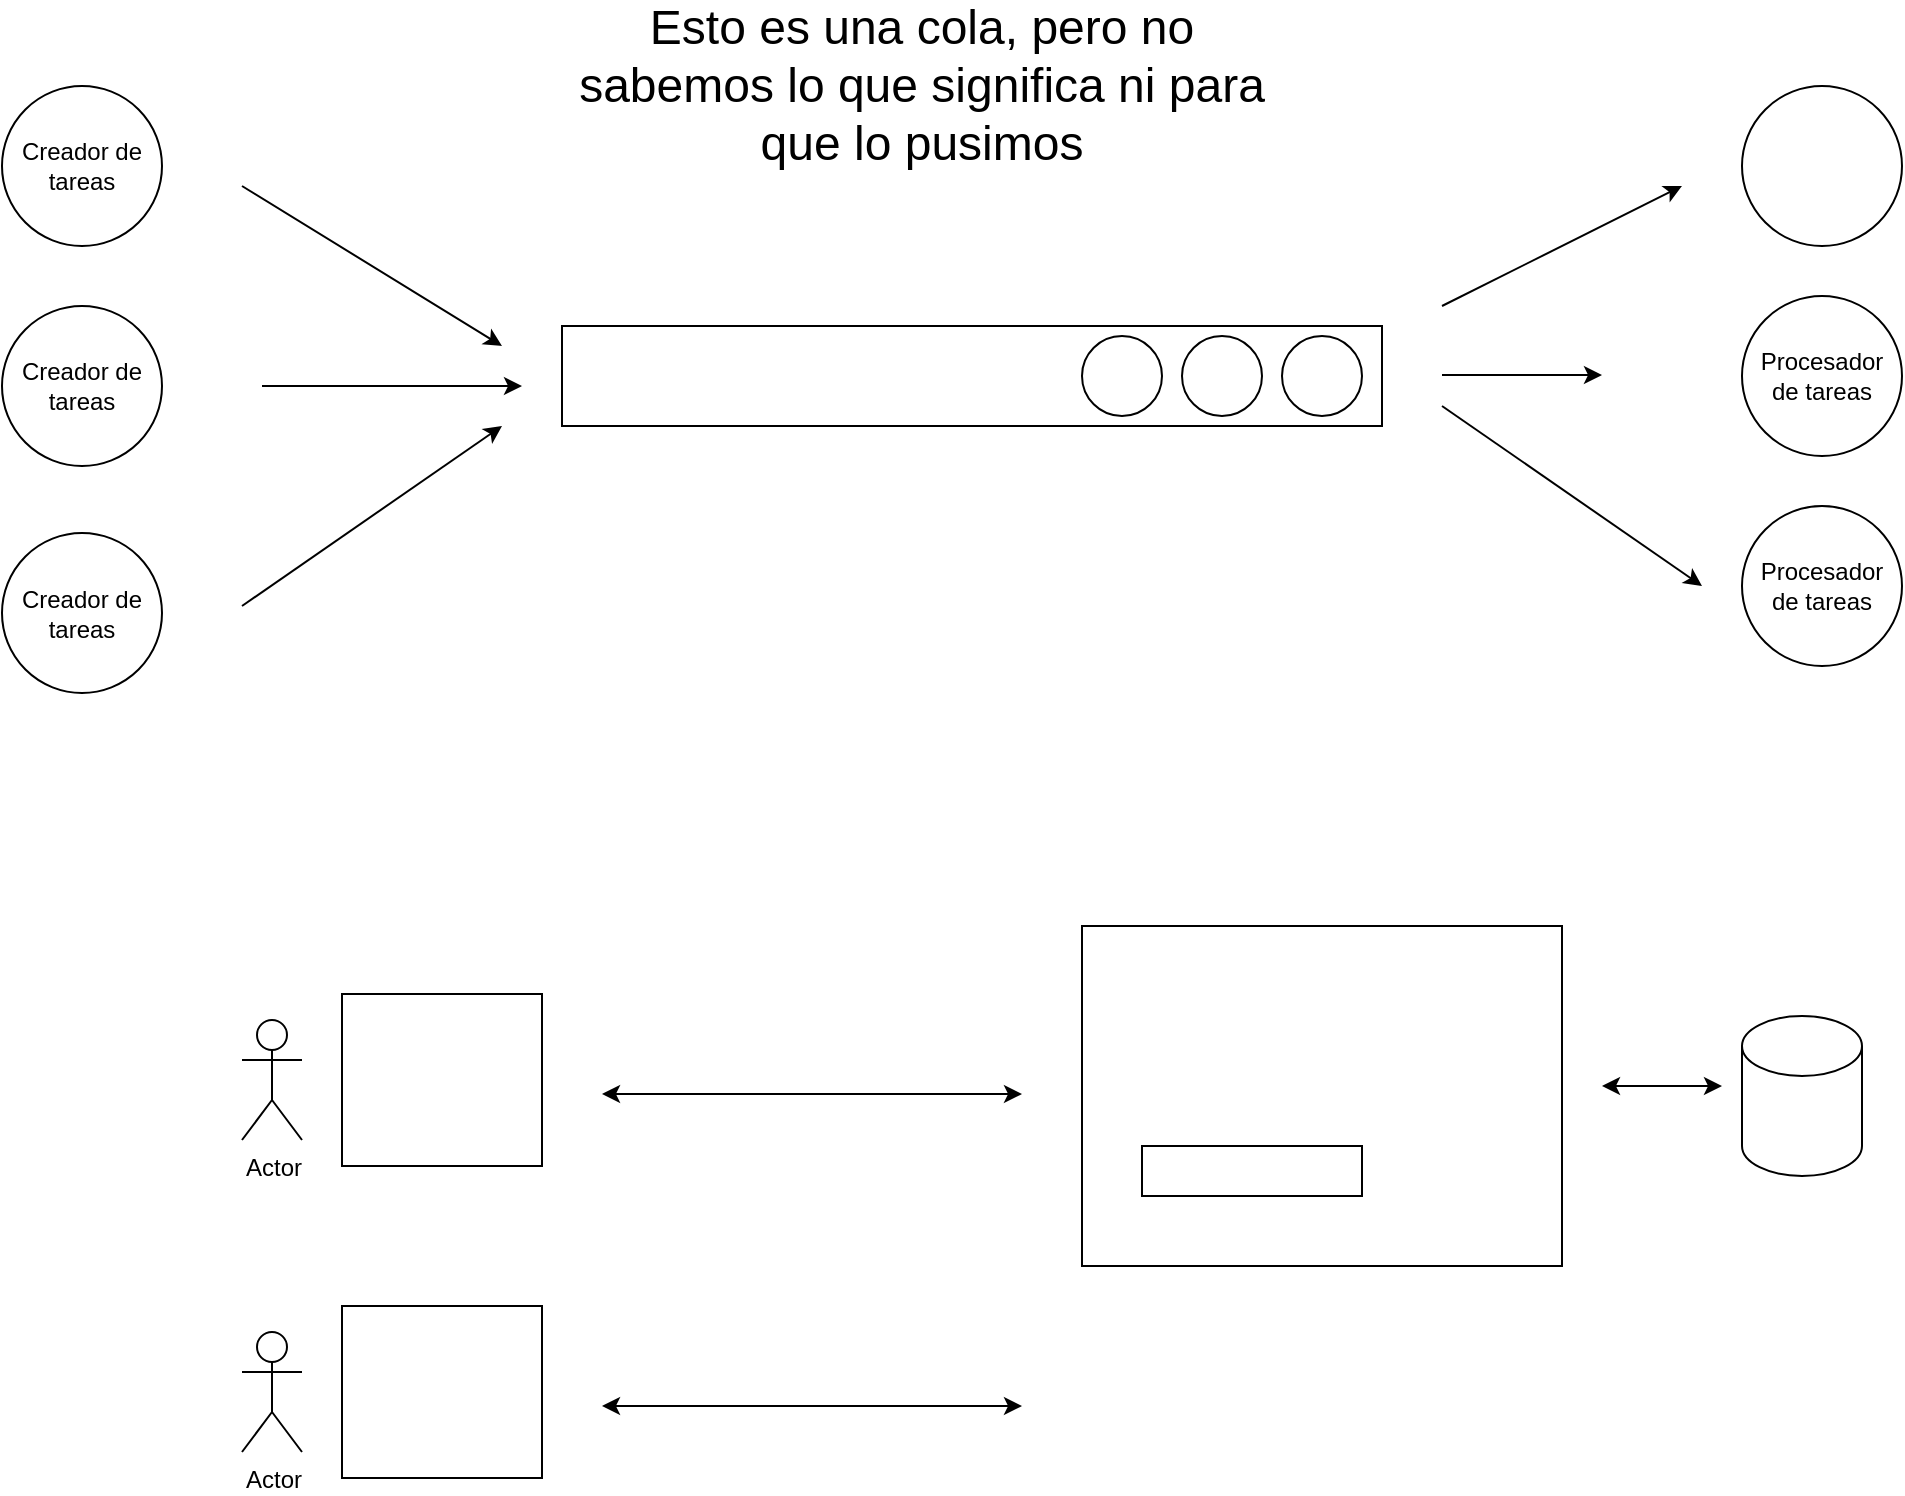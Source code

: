 <mxfile version="13.7.9" type="device" pages="49"><diagram id="w1qPl8V5jRLv7ceslPVd" name="Page-1"><mxGraphModel dx="1024" dy="592" grid="1" gridSize="10" guides="1" tooltips="1" connect="1" arrows="1" fold="1" page="1" pageScale="1" pageWidth="1169" pageHeight="827" math="0" shadow="0"><root><mxCell id="0"/><mxCell id="1" parent="0"/><mxCell id="QUQfd0fxF0T3ohF51G-I-1" value="" style="rounded=0;whiteSpace=wrap;html=1;fillColor=none;align=left;" parent="1" vertex="1"><mxGeometry x="650" y="180" width="410" height="50" as="geometry"/></mxCell><mxCell id="QUQfd0fxF0T3ohF51G-I-2" value="" style="endArrow=classic;html=1;" parent="1" edge="1"><mxGeometry width="50" height="50" relative="1" as="geometry"><mxPoint x="500" y="210" as="sourcePoint"/><mxPoint x="630" y="210" as="targetPoint"/></mxGeometry></mxCell><mxCell id="QUQfd0fxF0T3ohF51G-I-3" value="" style="endArrow=classic;html=1;" parent="1" edge="1"><mxGeometry width="50" height="50" relative="1" as="geometry"><mxPoint x="1090" y="204.5" as="sourcePoint"/><mxPoint x="1170" y="204.5" as="targetPoint"/></mxGeometry></mxCell><mxCell id="QUQfd0fxF0T3ohF51G-I-5" value="" style="rounded=0;whiteSpace=wrap;html=1;fillColor=none;align=left;" parent="1" vertex="1"><mxGeometry x="910" y="480" width="240" height="170" as="geometry"/></mxCell><mxCell id="QUQfd0fxF0T3ohF51G-I-6" value="" style="rounded=0;whiteSpace=wrap;html=1;fillColor=none;align=left;" parent="1" vertex="1"><mxGeometry x="540" y="514" width="100" height="86" as="geometry"/></mxCell><mxCell id="QUQfd0fxF0T3ohF51G-I-7" value="" style="endArrow=classic;startArrow=classic;html=1;" parent="1" edge="1"><mxGeometry width="50" height="50" relative="1" as="geometry"><mxPoint x="670" y="564" as="sourcePoint"/><mxPoint x="880" y="564" as="targetPoint"/></mxGeometry></mxCell><mxCell id="QUQfd0fxF0T3ohF51G-I-8" value="" style="rounded=0;whiteSpace=wrap;html=1;fillColor=none;align=left;" parent="1" vertex="1"><mxGeometry x="940" y="590" width="110" height="25" as="geometry"/></mxCell><mxCell id="QUQfd0fxF0T3ohF51G-I-9" value="Actor" style="shape=umlActor;verticalLabelPosition=bottom;verticalAlign=top;html=1;outlineConnect=0;fillColor=none;align=left;" parent="1" vertex="1"><mxGeometry x="490" y="527" width="30" height="60" as="geometry"/></mxCell><mxCell id="QUQfd0fxF0T3ohF51G-I-10" value="" style="rounded=0;whiteSpace=wrap;html=1;fillColor=none;align=left;" parent="1" vertex="1"><mxGeometry x="540" y="670" width="100" height="86" as="geometry"/></mxCell><mxCell id="QUQfd0fxF0T3ohF51G-I-11" value="" style="endArrow=classic;startArrow=classic;html=1;" parent="1" edge="1"><mxGeometry width="50" height="50" relative="1" as="geometry"><mxPoint x="670" y="720" as="sourcePoint"/><mxPoint x="880" y="720" as="targetPoint"/></mxGeometry></mxCell><mxCell id="QUQfd0fxF0T3ohF51G-I-12" value="Actor" style="shape=umlActor;verticalLabelPosition=bottom;verticalAlign=top;html=1;outlineConnect=0;fillColor=none;align=left;" parent="1" vertex="1"><mxGeometry x="490" y="683" width="30" height="60" as="geometry"/></mxCell><mxCell id="QUQfd0fxF0T3ohF51G-I-13" value="" style="shape=cylinder2;whiteSpace=wrap;html=1;boundedLbl=1;backgroundOutline=1;size=15;fillColor=none;align=left;" parent="1" vertex="1"><mxGeometry x="1240" y="525" width="60" height="80" as="geometry"/></mxCell><mxCell id="QUQfd0fxF0T3ohF51G-I-14" value="" style="endArrow=classic;startArrow=classic;html=1;" parent="1" edge="1"><mxGeometry width="50" height="50" relative="1" as="geometry"><mxPoint x="1170" y="560" as="sourcePoint"/><mxPoint x="1230" y="560" as="targetPoint"/></mxGeometry></mxCell><mxCell id="7n1rcbq7-F3Xuvz1heMW-1" value="Procesador de tareas" style="ellipse;whiteSpace=wrap;html=1;aspect=fixed;fillColor=none;" parent="1" vertex="1"><mxGeometry x="1240" y="165" width="80" height="80" as="geometry"/></mxCell><mxCell id="7n1rcbq7-F3Xuvz1heMW-2" value="Creador de tareas" style="ellipse;whiteSpace=wrap;html=1;aspect=fixed;fillColor=none;" parent="1" vertex="1"><mxGeometry x="370" y="60" width="80" height="80" as="geometry"/></mxCell><mxCell id="7n1rcbq7-F3Xuvz1heMW-4" value="Creador de tareas" style="ellipse;whiteSpace=wrap;html=1;aspect=fixed;fillColor=none;" parent="1" vertex="1"><mxGeometry x="370" y="170" width="80" height="80" as="geometry"/></mxCell><mxCell id="7n1rcbq7-F3Xuvz1heMW-5" value="Creador de tareas" style="ellipse;whiteSpace=wrap;html=1;aspect=fixed;fillColor=none;" parent="1" vertex="1"><mxGeometry x="370" y="283.5" width="80" height="80" as="geometry"/></mxCell><mxCell id="7n1rcbq7-F3Xuvz1heMW-6" value="" style="endArrow=classic;html=1;" parent="1" edge="1"><mxGeometry width="50" height="50" relative="1" as="geometry"><mxPoint x="490" y="110" as="sourcePoint"/><mxPoint x="620" y="190" as="targetPoint"/></mxGeometry></mxCell><mxCell id="7n1rcbq7-F3Xuvz1heMW-7" value="" style="endArrow=classic;html=1;" parent="1" edge="1"><mxGeometry width="50" height="50" relative="1" as="geometry"><mxPoint x="490" y="320" as="sourcePoint"/><mxPoint x="620" y="230" as="targetPoint"/></mxGeometry></mxCell><mxCell id="7n1rcbq7-F3Xuvz1heMW-11" value="" style="ellipse;whiteSpace=wrap;html=1;aspect=fixed;fillColor=none;" parent="1" vertex="1"><mxGeometry x="1010" y="185" width="40" height="40" as="geometry"/></mxCell><mxCell id="7n1rcbq7-F3Xuvz1heMW-12" value="" style="ellipse;whiteSpace=wrap;html=1;aspect=fixed;fillColor=none;" parent="1" vertex="1"><mxGeometry x="960" y="185" width="40" height="40" as="geometry"/></mxCell><mxCell id="7n1rcbq7-F3Xuvz1heMW-13" value="" style="ellipse;whiteSpace=wrap;html=1;aspect=fixed;fillColor=none;" parent="1" vertex="1"><mxGeometry x="910" y="185" width="40" height="40" as="geometry"/></mxCell><mxCell id="7n1rcbq7-F3Xuvz1heMW-14" value="Procesador de tareas" style="ellipse;whiteSpace=wrap;html=1;aspect=fixed;fillColor=none;" parent="1" vertex="1"><mxGeometry x="1240" y="270" width="80" height="80" as="geometry"/></mxCell><mxCell id="7n1rcbq7-F3Xuvz1heMW-15" value="" style="endArrow=classic;html=1;" parent="1" edge="1"><mxGeometry width="50" height="50" relative="1" as="geometry"><mxPoint x="1090" y="220" as="sourcePoint"/><mxPoint x="1220" y="310" as="targetPoint"/></mxGeometry></mxCell><mxCell id="BrcBsDDDaHo5s_yZhLFm-2" value="" style="ellipse;whiteSpace=wrap;html=1;aspect=fixed;fillColor=none;" parent="1" vertex="1"><mxGeometry x="1240" y="60" width="80" height="80" as="geometry"/></mxCell><mxCell id="zb0RUCvV10jUOYPDO14q-1" value="" style="endArrow=classic;html=1;" parent="1" edge="1"><mxGeometry width="50" height="50" relative="1" as="geometry"><mxPoint x="1090" y="170" as="sourcePoint"/><mxPoint x="1210" y="110" as="targetPoint"/></mxGeometry></mxCell><mxCell id="OB0bZEQujmKFNIYK2Umn-1" value="&lt;font style=&quot;font-size: 24px&quot;&gt;Esto es una cola, pero no sabemos lo que significa ni para que lo pusimos&lt;/font&gt;" style="text;html=1;strokeColor=none;fillColor=none;align=center;verticalAlign=middle;whiteSpace=wrap;rounded=0;" parent="1" vertex="1"><mxGeometry x="650" y="50" width="360" height="20" as="geometry"/></mxCell></root></mxGraphModel></diagram><diagram id="groTQl9ZvEUzUaYiyq4d" name="Page-2"><mxGraphModel dx="1264" dy="592" grid="1" gridSize="10" guides="1" tooltips="1" connect="1" arrows="1" fold="1" page="1" pageScale="1" pageWidth="1169" pageHeight="827" background="none" math="0" shadow="0"><root><mxCell id="pd_yWXlk7lAxTy_8APcP-0"/><mxCell id="pd_yWXlk7lAxTy_8APcP-1" parent="pd_yWXlk7lAxTy_8APcP-0"/><mxCell id="pd_yWXlk7lAxTy_8APcP-2" value="Javascript+html en el navegador" style="rounded=0;whiteSpace=wrap;html=1;fillColor=none;" parent="pd_yWXlk7lAxTy_8APcP-1" vertex="1"><mxGeometry x="100" y="170" width="230" height="150" as="geometry"/></mxCell><mxCell id="pd_yWXlk7lAxTy_8APcP-3" value="Actor" style="shape=umlActor;verticalLabelPosition=bottom;verticalAlign=top;html=1;outlineConnect=0;fillColor=none;" parent="pd_yWXlk7lAxTy_8APcP-1" vertex="1"><mxGeometry x="30" y="210" width="30" height="60" as="geometry"/></mxCell><mxCell id="pd_yWXlk7lAxTy_8APcP-6" value="JAVASCRIPT (node)" style="rounded=0;whiteSpace=wrap;html=1;fillColor=none;" parent="pd_yWXlk7lAxTy_8APcP-1" vertex="1"><mxGeometry x="510" y="120" width="350" height="260" as="geometry"/></mxCell><mxCell id="pd_yWXlk7lAxTy_8APcP-7" value="MongoDB" style="shape=cylinder2;whiteSpace=wrap;html=1;boundedLbl=1;backgroundOutline=1;size=15;fillColor=none;" parent="pd_yWXlk7lAxTy_8APcP-1" vertex="1"><mxGeometry x="1030" y="200" width="60" height="80" as="geometry"/></mxCell><mxCell id="pd_yWXlk7lAxTy_8APcP-8" value="" style="endArrow=classic;startArrow=classic;html=1;" parent="pd_yWXlk7lAxTy_8APcP-1" edge="1"><mxGeometry width="50" height="50" relative="1" as="geometry"><mxPoint x="350" y="240" as="sourcePoint"/><mxPoint x="490" y="240" as="targetPoint"/></mxGeometry></mxCell><mxCell id="pd_yWXlk7lAxTy_8APcP-9" value="" style="endArrow=classic;startArrow=classic;html=1;" parent="pd_yWXlk7lAxTy_8APcP-1" edge="1"><mxGeometry width="50" height="50" relative="1" as="geometry"><mxPoint x="870" y="244.5" as="sourcePoint"/><mxPoint x="1010" y="244.5" as="targetPoint"/></mxGeometry></mxCell></root></mxGraphModel></diagram><diagram id="dn7EXuE--uikjKJW8nnO" name="Page-3"><mxGraphModel dx="1264" dy="592" grid="1" gridSize="10" guides="1" tooltips="1" connect="1" arrows="1" fold="1" page="1" pageScale="1" pageWidth="1169" pageHeight="827" math="0" shadow="0"><root><mxCell id="Wv7l3Bqaw7BaSy5ZV8EC-0"/><mxCell id="Wv7l3Bqaw7BaSy5ZV8EC-1" parent="Wv7l3Bqaw7BaSy5ZV8EC-0"/><mxCell id="mlfTTpntiGP2EHpx9nMK-0" value="Javascript+html en el navegador" style="rounded=0;whiteSpace=wrap;html=1;fillColor=none;" parent="Wv7l3Bqaw7BaSy5ZV8EC-1" vertex="1"><mxGeometry x="100" y="170" width="230" height="150" as="geometry"/></mxCell><mxCell id="mlfTTpntiGP2EHpx9nMK-1" value="" style="rounded=0;whiteSpace=wrap;html=1;fillColor=none;" parent="Wv7l3Bqaw7BaSy5ZV8EC-1" vertex="1"><mxGeometry x="500" y="110" width="350" height="260" as="geometry"/></mxCell><mxCell id="mlfTTpntiGP2EHpx9nMK-2" value="MongoDB" style="shape=cylinder2;whiteSpace=wrap;html=1;boundedLbl=1;backgroundOutline=1;size=15;fillColor=none;" parent="Wv7l3Bqaw7BaSy5ZV8EC-1" vertex="1"><mxGeometry x="1030" y="200" width="60" height="80" as="geometry"/></mxCell><mxCell id="mlfTTpntiGP2EHpx9nMK-3" value="" style="endArrow=classic;startArrow=classic;html=1;" parent="Wv7l3Bqaw7BaSy5ZV8EC-1" edge="1"><mxGeometry width="50" height="50" relative="1" as="geometry"><mxPoint x="350" y="240" as="sourcePoint"/><mxPoint x="490" y="240" as="targetPoint"/></mxGeometry></mxCell><mxCell id="mlfTTpntiGP2EHpx9nMK-4" value="" style="endArrow=classic;startArrow=classic;html=1;" parent="Wv7l3Bqaw7BaSy5ZV8EC-1" edge="1"><mxGeometry width="50" height="50" relative="1" as="geometry"><mxPoint x="870" y="244.5" as="sourcePoint"/><mxPoint x="1010" y="244.5" as="targetPoint"/></mxGeometry></mxCell><mxCell id="mlfTTpntiGP2EHpx9nMK-5" value="SERVIDOR&lt;br&gt;IP:Puerto" style="text;html=1;strokeColor=none;fillColor=none;align=center;verticalAlign=middle;whiteSpace=wrap;rounded=0;" parent="Wv7l3Bqaw7BaSy5ZV8EC-1" vertex="1"><mxGeometry x="515" y="70" width="70" height="40" as="geometry"/></mxCell><mxCell id="mlfTTpntiGP2EHpx9nMK-6" value="NAVEGADOR" style="text;html=1;strokeColor=none;fillColor=none;align=center;verticalAlign=middle;whiteSpace=wrap;rounded=0;" parent="Wv7l3Bqaw7BaSy5ZV8EC-1" vertex="1"><mxGeometry x="100" y="130" width="70" height="20" as="geometry"/></mxCell><mxCell id="mlfTTpntiGP2EHpx9nMK-7" value="" style="rounded=0;whiteSpace=wrap;html=1;fillColor=none;" parent="Wv7l3Bqaw7BaSy5ZV8EC-1" vertex="1"><mxGeometry x="390" y="180" width="60" height="50" as="geometry"/></mxCell><mxCell id="mlfTTpntiGP2EHpx9nMK-8" value="" style="endArrow=classic;html=1;exitX=1;exitY=0.5;exitDx=0;exitDy=0;" parent="Wv7l3Bqaw7BaSy5ZV8EC-1" source="mlfTTpntiGP2EHpx9nMK-7" edge="1"><mxGeometry width="50" height="50" relative="1" as="geometry"><mxPoint x="370" y="420" as="sourcePoint"/><mxPoint x="480" y="205" as="targetPoint"/></mxGeometry></mxCell><mxCell id="mlfTTpntiGP2EHpx9nMK-9" value="" style="rounded=0;whiteSpace=wrap;html=1;fillColor=none;" parent="Wv7l3Bqaw7BaSy5ZV8EC-1" vertex="1"><mxGeometry x="390" y="250" width="60" height="50" as="geometry"/></mxCell><mxCell id="mlfTTpntiGP2EHpx9nMK-10" value="" style="endArrow=classic;html=1;exitX=0;exitY=0.5;exitDx=0;exitDy=0;" parent="Wv7l3Bqaw7BaSy5ZV8EC-1" source="mlfTTpntiGP2EHpx9nMK-9" edge="1"><mxGeometry width="50" height="50" relative="1" as="geometry"><mxPoint x="460" y="215" as="sourcePoint"/><mxPoint x="360" y="275" as="targetPoint"/></mxGeometry></mxCell><mxCell id="mlfTTpntiGP2EHpx9nMK-11" value="" style="rounded=0;whiteSpace=wrap;html=1;fillColor=none;" parent="Wv7l3Bqaw7BaSy5ZV8EC-1" vertex="1"><mxGeometry x="191.2" y="380" width="240" height="210" as="geometry"/></mxCell><mxCell id="mlfTTpntiGP2EHpx9nMK-12" value="" style="endArrow=none;html=1;exitX=-0.005;exitY=0.37;exitDx=0;exitDy=0;exitPerimeter=0;entryX=0.998;entryY=0.367;entryDx=0;entryDy=0;entryPerimeter=0;" parent="Wv7l3Bqaw7BaSy5ZV8EC-1" source="mlfTTpntiGP2EHpx9nMK-11" target="mlfTTpntiGP2EHpx9nMK-11" edge="1"><mxGeometry width="50" height="50" relative="1" as="geometry"><mxPoint x="591.2" y="330" as="sourcePoint"/><mxPoint x="641.2" y="280" as="targetPoint"/></mxGeometry></mxCell><mxCell id="mlfTTpntiGP2EHpx9nMK-13" value="Text" style="text;html=1;strokeColor=none;fillColor=none;align=center;verticalAlign=middle;whiteSpace=wrap;rounded=0;" parent="Wv7l3Bqaw7BaSy5ZV8EC-1" vertex="1"><mxGeometry x="510" y="300" width="40" height="20" as="geometry"/></mxCell><mxCell id="mlfTTpntiGP2EHpx9nMK-14" value="HEAD" style="text;html=1;strokeColor=none;fillColor=none;align=center;verticalAlign=middle;whiteSpace=wrap;rounded=0;" parent="Wv7l3Bqaw7BaSy5ZV8EC-1" vertex="1"><mxGeometry x="110" y="414" width="40" height="20" as="geometry"/></mxCell><mxCell id="mlfTTpntiGP2EHpx9nMK-15" value="BODY" style="text;html=1;strokeColor=none;fillColor=none;align=center;verticalAlign=middle;whiteSpace=wrap;rounded=0;" parent="Wv7l3Bqaw7BaSy5ZV8EC-1" vertex="1"><mxGeometry x="110" y="510" width="40" height="20" as="geometry"/></mxCell><mxCell id="mlfTTpntiGP2EHpx9nMK-16" value="200 OK&lt;br&gt;Content-type: text/html" style="text;html=1;strokeColor=none;fillColor=none;align=center;verticalAlign=middle;whiteSpace=wrap;rounded=0;" parent="Wv7l3Bqaw7BaSy5ZV8EC-1" vertex="1"><mxGeometry x="210" y="394" width="200" height="46" as="geometry"/></mxCell><mxCell id="mlfTTpntiGP2EHpx9nMK-18" value="DIR" style="shape=card;whiteSpace=wrap;html=1;" parent="Wv7l3Bqaw7BaSy5ZV8EC-1" vertex="1"><mxGeometry x="910" y="297" width="50" height="70" as="geometry"/></mxCell><mxCell id="mlfTTpntiGP2EHpx9nMK-19" value="" style="shape=note;whiteSpace=wrap;html=1;backgroundOutline=1;darkOpacity=0.05;" parent="Wv7l3Bqaw7BaSy5ZV8EC-1" vertex="1"><mxGeometry x="950" y="407" width="50" height="66" as="geometry"/></mxCell><mxCell id="mlfTTpntiGP2EHpx9nMK-20" value="" style="shape=note;whiteSpace=wrap;html=1;backgroundOutline=1;darkOpacity=0.05;" parent="Wv7l3Bqaw7BaSy5ZV8EC-1" vertex="1"><mxGeometry x="950" y="507" width="50" height="66" as="geometry"/></mxCell><mxCell id="mlfTTpntiGP2EHpx9nMK-21" value="" style="shape=note;whiteSpace=wrap;html=1;backgroundOutline=1;darkOpacity=0.05;" parent="Wv7l3Bqaw7BaSy5ZV8EC-1" vertex="1"><mxGeometry x="950" y="607" width="50" height="66" as="geometry"/></mxCell><mxCell id="mlfTTpntiGP2EHpx9nMK-22" value="inicio.html" style="text;html=1;strokeColor=none;fillColor=none;align=center;verticalAlign=middle;whiteSpace=wrap;rounded=0;" parent="Wv7l3Bqaw7BaSy5ZV8EC-1" vertex="1"><mxGeometry x="950" y="387" width="40" height="20" as="geometry"/></mxCell><mxCell id="mlfTTpntiGP2EHpx9nMK-23" value="contacto.html" style="text;html=1;strokeColor=none;fillColor=none;align=center;verticalAlign=middle;whiteSpace=wrap;rounded=0;" parent="Wv7l3Bqaw7BaSy5ZV8EC-1" vertex="1"><mxGeometry x="955" y="487" width="40" height="20" as="geometry"/></mxCell><mxCell id="mlfTTpntiGP2EHpx9nMK-24" style="edgeStyle=orthogonalEdgeStyle;rounded=0;orthogonalLoop=1;jettySize=auto;html=1;exitX=0.25;exitY=1;exitDx=0;exitDy=0;entryX=0.25;entryY=0.5;entryDx=0;entryDy=0;entryPerimeter=0;" parent="Wv7l3Bqaw7BaSy5ZV8EC-1" source="mlfTTpntiGP2EHpx9nMK-23" target="mlfTTpntiGP2EHpx9nMK-23" edge="1"><mxGeometry relative="1" as="geometry"/></mxCell><mxCell id="mlfTTpntiGP2EHpx9nMK-25" value="catalgo.html" style="text;html=1;strokeColor=none;fillColor=none;align=center;verticalAlign=middle;whiteSpace=wrap;rounded=0;" parent="Wv7l3Bqaw7BaSy5ZV8EC-1" vertex="1"><mxGeometry x="955" y="587" width="40" height="20" as="geometry"/></mxCell><mxCell id="mlfTTpntiGP2EHpx9nMK-26" value="GET /inicio.html" style="text;html=1;strokeColor=none;fillColor=none;align=center;verticalAlign=middle;whiteSpace=wrap;rounded=0;" parent="Wv7l3Bqaw7BaSy5ZV8EC-1" vertex="1"><mxGeometry x="360" y="150" width="110" height="20" as="geometry"/></mxCell><mxCell id="mlfTTpntiGP2EHpx9nMK-27" value="&amp;lt;html&amp;gt;&lt;br&gt;&amp;lt;head&amp;gt;&amp;lt;/head&amp;gt;&lt;br&gt;&amp;lt;body&amp;gt;&lt;br&gt;...." style="text;html=1;strokeColor=none;fillColor=none;align=center;verticalAlign=middle;whiteSpace=wrap;rounded=0;" parent="Wv7l3Bqaw7BaSy5ZV8EC-1" vertex="1"><mxGeometry x="230" y="473" width="120" height="87" as="geometry"/></mxCell><mxCell id="Ht37_-6wfiLqIdE-ZkEw-0" value="Actor" style="shape=umlActor;verticalLabelPosition=bottom;verticalAlign=top;html=1;outlineConnect=0;" parent="Wv7l3Bqaw7BaSy5ZV8EC-1" vertex="1"><mxGeometry x="40" y="210" width="30" height="60" as="geometry"/></mxCell><mxCell id="cjC7T-yoae54WCCc-IFe-0" value="&lt;font style=&quot;font-size: 24px&quot;&gt;El protocolo HTTP en una tarde de septiembre&lt;/font&gt;" style="text;html=1;strokeColor=none;fillColor=none;align=center;verticalAlign=middle;whiteSpace=wrap;rounded=0;" vertex="1" parent="Wv7l3Bqaw7BaSy5ZV8EC-1"><mxGeometry x="220" y="20" width="360" height="20" as="geometry"/></mxCell></root></mxGraphModel></diagram><diagram id="jDClRp1JuKLZ_puSO1hr" name="Page-4"><mxGraphModel dx="1024" dy="592" grid="1" gridSize="10" guides="1" tooltips="1" connect="1" arrows="1" fold="1" page="1" pageScale="1" pageWidth="1169" pageHeight="827" math="0" shadow="0"><root><mxCell id="WKgJ5-q_BmQVNWfPwlfk-0"/><mxCell id="WKgJ5-q_BmQVNWfPwlfk-1" parent="WKgJ5-q_BmQVNWfPwlfk-0"/><mxCell id="WKgJ5-q_BmQVNWfPwlfk-14" style="edgeStyle=orthogonalEdgeStyle;rounded=0;orthogonalLoop=1;jettySize=auto;html=1;entryX=0;entryY=0.5;entryDx=0;entryDy=0;" parent="WKgJ5-q_BmQVNWfPwlfk-1" source="WKgJ5-q_BmQVNWfPwlfk-2" target="WKgJ5-q_BmQVNWfPwlfk-13" edge="1"><mxGeometry relative="1" as="geometry"/></mxCell><mxCell id="WKgJ5-q_BmQVNWfPwlfk-2" value="document" style="ellipse;whiteSpace=wrap;html=1;aspect=fixed;fillColor=none;" parent="WKgJ5-q_BmQVNWfPwlfk-1" vertex="1"><mxGeometry x="170" y="40" width="80" height="80" as="geometry"/></mxCell><mxCell id="WKgJ5-q_BmQVNWfPwlfk-13" value="nombre:html" style="ellipse;whiteSpace=wrap;html=1;aspect=fixed;fillColor=none;" parent="WKgJ5-q_BmQVNWfPwlfk-1" vertex="1"><mxGeometry x="420" y="40" width="80" height="80" as="geometry"/></mxCell><mxCell id="JXAheC6QWTSwkuFQDu7I-0" style="edgeStyle=orthogonalEdgeStyle;rounded=0;orthogonalLoop=1;jettySize=auto;html=1;exitX=0;exitY=0;exitDx=0;exitDy=0;" parent="WKgJ5-q_BmQVNWfPwlfk-1" source="WKgJ5-q_BmQVNWfPwlfk-15" edge="1"><mxGeometry relative="1" as="geometry"><mxPoint x="460" y="130" as="targetPoint"/></mxGeometry></mxCell><mxCell id="WKgJ5-q_BmQVNWfPwlfk-15" value="nombre: head" style="ellipse;whiteSpace=wrap;html=1;aspect=fixed;fillColor=none;" parent="WKgJ5-q_BmQVNWfPwlfk-1" vertex="1"><mxGeometry x="520" y="160" width="80" height="80" as="geometry"/></mxCell><mxCell id="WKgJ5-q_BmQVNWfPwlfk-16" value="nombre:body" style="ellipse;whiteSpace=wrap;html=1;aspect=fixed;fillColor=none;" parent="WKgJ5-q_BmQVNWfPwlfk-1" vertex="1"><mxGeometry x="630" y="160" width="80" height="80" as="geometry"/></mxCell><mxCell id="WKgJ5-q_BmQVNWfPwlfk-17" value="" style="endArrow=classic;html=1;exitX=1;exitY=0.5;exitDx=0;exitDy=0;" parent="WKgJ5-q_BmQVNWfPwlfk-1" source="WKgJ5-q_BmQVNWfPwlfk-13" edge="1"><mxGeometry width="50" height="50" relative="1" as="geometry"><mxPoint x="500" y="330" as="sourcePoint"/><mxPoint x="550" y="80" as="targetPoint"/></mxGeometry></mxCell><mxCell id="WKgJ5-q_BmQVNWfPwlfk-18" value="&lt;font style=&quot;font-size: 24px&quot;&gt;[ h1, h2 ]&lt;/font&gt;" style="text;html=1;strokeColor=none;fillColor=none;align=center;verticalAlign=middle;whiteSpace=wrap;rounded=0;" parent="WKgJ5-q_BmQVNWfPwlfk-1" vertex="1"><mxGeometry x="540" y="70" width="150" height="20" as="geometry"/></mxCell><mxCell id="WKgJ5-q_BmQVNWfPwlfk-19" value="" style="endArrow=classic;html=1;entryX=0.5;entryY=0;entryDx=0;entryDy=0;" parent="WKgJ5-q_BmQVNWfPwlfk-1" target="WKgJ5-q_BmQVNWfPwlfk-15" edge="1"><mxGeometry width="50" height="50" relative="1" as="geometry"><mxPoint x="580" y="100" as="sourcePoint"/><mxPoint x="550" y="280" as="targetPoint"/></mxGeometry></mxCell><mxCell id="WKgJ5-q_BmQVNWfPwlfk-20" value="" style="endArrow=classic;html=1;" parent="WKgJ5-q_BmQVNWfPwlfk-1" target="WKgJ5-q_BmQVNWfPwlfk-16" edge="1"><mxGeometry width="50" height="50" relative="1" as="geometry"><mxPoint x="640" y="100" as="sourcePoint"/><mxPoint x="570" y="170" as="targetPoint"/></mxGeometry></mxCell><mxCell id="WKgJ5-q_BmQVNWfPwlfk-21" value="" style="endArrow=classic;html=1;exitX=1;exitY=0.5;exitDx=0;exitDy=0;" parent="WKgJ5-q_BmQVNWfPwlfk-1" edge="1"><mxGeometry width="50" height="50" relative="1" as="geometry"><mxPoint x="500" y="79.5" as="sourcePoint"/><mxPoint x="550" y="79.5" as="targetPoint"/></mxGeometry></mxCell><mxCell id="WKgJ5-q_BmQVNWfPwlfk-23" value="" style="endArrow=classic;html=1;exitX=1;exitY=0.5;exitDx=0;exitDy=0;" parent="WKgJ5-q_BmQVNWfPwlfk-1" edge="1"><mxGeometry width="50" height="50" relative="1" as="geometry"><mxPoint x="710" y="199.5" as="sourcePoint"/><mxPoint x="760" y="199.5" as="targetPoint"/></mxGeometry></mxCell><mxCell id="WKgJ5-q_BmQVNWfPwlfk-24" value="&lt;font style=&quot;font-size: 24px&quot;&gt;[ h1, h2, h3, h4, h5 ]&lt;/font&gt;" style="text;html=1;strokeColor=none;fillColor=none;align=center;verticalAlign=middle;whiteSpace=wrap;rounded=0;" parent="WKgJ5-q_BmQVNWfPwlfk-1" vertex="1"><mxGeometry x="730" y="190" width="290" height="20" as="geometry"/></mxCell><mxCell id="WKgJ5-q_BmQVNWfPwlfk-25" value="FORM" style="ellipse;whiteSpace=wrap;html=1;aspect=fixed;fillColor=none;" parent="WKgJ5-q_BmQVNWfPwlfk-1" vertex="1"><mxGeometry x="1050" y="270" width="80" height="80" as="geometry"/></mxCell><mxCell id="WKgJ5-q_BmQVNWfPwlfk-26" value="H1" style="ellipse;whiteSpace=wrap;html=1;aspect=fixed;fillColor=none;" parent="WKgJ5-q_BmQVNWfPwlfk-1" vertex="1"><mxGeometry x="650" y="270" width="80" height="80" as="geometry"/></mxCell><mxCell id="WKgJ5-q_BmQVNWfPwlfk-27" value="TEXTO!" style="ellipse;whiteSpace=wrap;html=1;aspect=fixed;fillColor=none;" parent="WKgJ5-q_BmQVNWfPwlfk-1" vertex="1"><mxGeometry x="750" y="270" width="80" height="80" as="geometry"/></mxCell><mxCell id="WKgJ5-q_BmQVNWfPwlfk-28" value="INPUT id=&quot;dato&quot;" style="ellipse;whiteSpace=wrap;html=1;aspect=fixed;fillColor=none;" parent="WKgJ5-q_BmQVNWfPwlfk-1" vertex="1"><mxGeometry x="850" y="270" width="80" height="80" as="geometry"/></mxCell><mxCell id="WKgJ5-q_BmQVNWfPwlfk-29" value="HR" style="ellipse;whiteSpace=wrap;html=1;aspect=fixed;fillColor=none;" parent="WKgJ5-q_BmQVNWfPwlfk-1" vertex="1"><mxGeometry x="950" y="270" width="80" height="80" as="geometry"/></mxCell><mxCell id="WKgJ5-q_BmQVNWfPwlfk-30" value="" style="endArrow=classic;html=1;" parent="WKgJ5-q_BmQVNWfPwlfk-1" edge="1"><mxGeometry width="50" height="50" relative="1" as="geometry"><mxPoint x="780" y="220" as="sourcePoint"/><mxPoint x="720" y="280" as="targetPoint"/></mxGeometry></mxCell><mxCell id="WKgJ5-q_BmQVNWfPwlfk-32" value="" style="endArrow=classic;html=1;entryX=0.685;entryY=-0.002;entryDx=0;entryDy=0;entryPerimeter=0;" parent="WKgJ5-q_BmQVNWfPwlfk-1" target="WKgJ5-q_BmQVNWfPwlfk-27" edge="1"><mxGeometry width="50" height="50" relative="1" as="geometry"><mxPoint x="830" y="220" as="sourcePoint"/><mxPoint x="720" y="440" as="targetPoint"/></mxGeometry></mxCell><mxCell id="WKgJ5-q_BmQVNWfPwlfk-33" value="" style="endArrow=classic;html=1;entryX=0.5;entryY=0;entryDx=0;entryDy=0;" parent="WKgJ5-q_BmQVNWfPwlfk-1" target="WKgJ5-q_BmQVNWfPwlfk-28" edge="1"><mxGeometry width="50" height="50" relative="1" as="geometry"><mxPoint x="880" y="220" as="sourcePoint"/><mxPoint x="700" y="480" as="targetPoint"/></mxGeometry></mxCell><mxCell id="WKgJ5-q_BmQVNWfPwlfk-34" value="" style="endArrow=classic;html=1;entryX=0.425;entryY=-0.002;entryDx=0;entryDy=0;entryPerimeter=0;" parent="WKgJ5-q_BmQVNWfPwlfk-1" target="WKgJ5-q_BmQVNWfPwlfk-29" edge="1"><mxGeometry width="50" height="50" relative="1" as="geometry"><mxPoint x="920" y="220" as="sourcePoint"/><mxPoint x="820" y="450" as="targetPoint"/></mxGeometry></mxCell><mxCell id="WKgJ5-q_BmQVNWfPwlfk-35" value="" style="endArrow=classic;html=1;" parent="WKgJ5-q_BmQVNWfPwlfk-1" edge="1"><mxGeometry width="50" height="50" relative="1" as="geometry"><mxPoint x="970" y="220" as="sourcePoint"/><mxPoint x="1070" y="260" as="targetPoint"/></mxGeometry></mxCell><mxCell id="WKgJ5-q_BmQVNWfPwlfk-36" value="&lt;div style=&quot;color: rgb(212 , 212 , 212) ; background-color: rgb(30 , 30 , 30) ; font-family: &amp;#34;consolas&amp;#34; , &amp;#34;courier new&amp;#34; , monospace ; font-size: 14px ; line-height: 19px&quot;&gt;&lt;div&gt;&amp;nbsp;&lt;span style=&quot;color: #569cd6&quot;&gt;let&lt;/span&gt;&amp;nbsp;&lt;span style=&quot;color: #9cdcfe&quot;&gt;etiqueta&lt;/span&gt;&amp;nbsp;=&amp;nbsp;{&lt;/div&gt;&lt;div&gt;&amp;nbsp;&amp;nbsp;&amp;nbsp;&amp;nbsp;&amp;nbsp;&amp;nbsp;&amp;nbsp;&amp;nbsp;&lt;span style=&quot;color: #9cdcfe&quot;&gt;nombre&amp;nbsp;&amp;nbsp;&amp;nbsp;&amp;nbsp;:&lt;/span&gt;&amp;nbsp;&lt;span style=&quot;color: #ce9178&quot;&gt;&quot;input&quot;&lt;/span&gt;,&lt;/div&gt;&lt;div&gt;&amp;nbsp;&amp;nbsp;&amp;nbsp;&amp;nbsp;&amp;nbsp;&amp;nbsp;&amp;nbsp;&amp;nbsp;&lt;span style=&quot;color: #9cdcfe&quot;&gt;atributos&amp;nbsp;:&lt;/span&gt;&amp;nbsp;[&lt;/div&gt;&lt;div&gt;&amp;nbsp;&amp;nbsp;&amp;nbsp;&amp;nbsp;&amp;nbsp;&amp;nbsp;&amp;nbsp;&amp;nbsp;&amp;nbsp;&amp;nbsp;&amp;nbsp;&amp;nbsp;{&amp;nbsp;&lt;span style=&quot;color: #9cdcfe&quot;&gt;nombre&amp;nbsp;:&lt;/span&gt;&amp;nbsp;&lt;span style=&quot;color: #ce9178&quot;&gt;'type'&lt;/span&gt;&amp;nbsp;,&amp;nbsp;&lt;span style=&quot;color: #9cdcfe&quot;&gt;valor:&lt;/span&gt;&amp;nbsp;&lt;span style=&quot;color: #ce9178&quot;&gt;'text'&lt;/span&gt;&amp;nbsp;&amp;nbsp;},&lt;/div&gt;&lt;div&gt;&amp;nbsp;&amp;nbsp;&amp;nbsp;&amp;nbsp;&amp;nbsp;&amp;nbsp;&amp;nbsp;&amp;nbsp;&amp;nbsp;&amp;nbsp;&amp;nbsp;&amp;nbsp;{&amp;nbsp;&lt;span style=&quot;color: #9cdcfe&quot;&gt;nombre&amp;nbsp;:&lt;/span&gt;&amp;nbsp;&lt;span style=&quot;color: #ce9178&quot;&gt;'name'&lt;/span&gt;&amp;nbsp;,&amp;nbsp;&lt;span style=&quot;color: #9cdcfe&quot;&gt;valor:&lt;/span&gt;&amp;nbsp;&lt;span style=&quot;color: #ce9178&quot;&gt;'dato'&lt;/span&gt;&amp;nbsp;&amp;nbsp;},&lt;/div&gt;&lt;div&gt;&amp;nbsp;&amp;nbsp;&amp;nbsp;&amp;nbsp;&amp;nbsp;&amp;nbsp;&amp;nbsp;&amp;nbsp;&amp;nbsp;&amp;nbsp;&amp;nbsp;&amp;nbsp;{&amp;nbsp;&lt;span style=&quot;color: #9cdcfe&quot;&gt;nombre&amp;nbsp;:&lt;/span&gt;&amp;nbsp;&lt;span style=&quot;color: #ce9178&quot;&gt;'id'&lt;/span&gt;&amp;nbsp;&amp;nbsp;&amp;nbsp;,&amp;nbsp;&lt;span style=&quot;color: #9cdcfe&quot;&gt;valor:&lt;/span&gt;&amp;nbsp;&lt;span style=&quot;color: #ce9178&quot;&gt;'dato'&lt;/span&gt;&amp;nbsp;&amp;nbsp;},&lt;/div&gt;&lt;div&gt;&amp;nbsp;&amp;nbsp;&amp;nbsp;&amp;nbsp;&amp;nbsp;&amp;nbsp;&amp;nbsp;&amp;nbsp;&amp;nbsp;&amp;nbsp;&amp;nbsp;&amp;nbsp;{&amp;nbsp;&lt;span style=&quot;color: #9cdcfe&quot;&gt;nombre&amp;nbsp;:&lt;/span&gt;&amp;nbsp;&lt;span style=&quot;color: #ce9178&quot;&gt;'size'&lt;/span&gt;&amp;nbsp;,&amp;nbsp;&lt;span style=&quot;color: #9cdcfe&quot;&gt;valor:&lt;/span&gt;&amp;nbsp;&lt;span style=&quot;color: #ce9178&quot;&gt;'25'&lt;/span&gt;&amp;nbsp;&amp;nbsp;&amp;nbsp;&amp;nbsp;},&lt;/div&gt;&lt;div&gt;&amp;nbsp;&amp;nbsp;&amp;nbsp;&amp;nbsp;&amp;nbsp;&amp;nbsp;&amp;nbsp;&amp;nbsp;&amp;nbsp;&amp;nbsp;&amp;nbsp;&amp;nbsp;{&amp;nbsp;&lt;span style=&quot;color: #9cdcfe&quot;&gt;nombre&amp;nbsp;:&lt;/span&gt;&amp;nbsp;&lt;span style=&quot;color: #ce9178&quot;&gt;'value'&lt;/span&gt;,&amp;nbsp;&lt;span style=&quot;color: #9cdcfe&quot;&gt;valor:&lt;/span&gt;&amp;nbsp;&lt;span style=&quot;color: #ce9178&quot;&gt;'texto'&lt;/span&gt;&amp;nbsp;},&lt;/div&gt;&lt;div&gt;&amp;nbsp;&amp;nbsp;&amp;nbsp;&amp;nbsp;&amp;nbsp;&amp;nbsp;&amp;nbsp;&amp;nbsp;&amp;nbsp;&amp;nbsp;&amp;nbsp;&amp;nbsp;{&amp;nbsp;&lt;span style=&quot;color: #9cdcfe&quot;&gt;nombre&amp;nbsp;:&lt;/span&gt;&amp;nbsp;&lt;span style=&quot;color: #ce9178&quot;&gt;'class'&lt;/span&gt;,&amp;nbsp;&lt;span style=&quot;color: #9cdcfe&quot;&gt;valor:&lt;/span&gt;&amp;nbsp;&lt;span style=&quot;color: #ce9178&quot;&gt;'xXx'&lt;/span&gt;&amp;nbsp;&amp;nbsp;&amp;nbsp;}&lt;/div&gt;&lt;div&gt;&amp;nbsp;&amp;nbsp;&amp;nbsp;&amp;nbsp;&amp;nbsp;&amp;nbsp;&amp;nbsp;&amp;nbsp;],&lt;/div&gt;&lt;div&gt;&amp;nbsp;&amp;nbsp;&amp;nbsp;&amp;nbsp;&amp;nbsp;&amp;nbsp;&amp;nbsp;&amp;nbsp;&lt;span style=&quot;color: #9cdcfe&quot;&gt;childNodes&amp;nbsp;:&lt;/span&gt;&amp;nbsp;[&amp;nbsp;&lt;span style=&quot;color: #9cdcfe&quot;&gt;etq1&lt;/span&gt;,&amp;nbsp;&lt;span style=&quot;color: #9cdcfe&quot;&gt;etq2&lt;/span&gt;,&amp;nbsp;&lt;span style=&quot;color: #9cdcfe&quot;&gt;etq2&lt;/span&gt;...]&lt;/div&gt;&lt;div&gt;&amp;nbsp;&amp;nbsp;&amp;nbsp;&amp;nbsp;}&lt;/div&gt;&lt;br&gt;&lt;div&gt;&amp;nbsp;&amp;nbsp;&amp;nbsp;&amp;nbsp;&lt;span style=&quot;color: #569cd6&quot;&gt;let&lt;/span&gt;&amp;nbsp;&lt;span style=&quot;color: #9cdcfe&quot;&gt;atributo&lt;/span&gt;&amp;nbsp;=&amp;nbsp;{&lt;/div&gt;&lt;div&gt;&amp;nbsp;&amp;nbsp;&amp;nbsp;&amp;nbsp;&amp;nbsp;&amp;nbsp;&amp;nbsp;&amp;nbsp;&lt;span style=&quot;color: #9cdcfe&quot;&gt;nombre&amp;nbsp;:&lt;/span&gt;&amp;nbsp;&lt;span style=&quot;color: #ce9178&quot;&gt;&quot;&quot;&lt;/span&gt;,&lt;/div&gt;&lt;div&gt;&amp;nbsp;&amp;nbsp;&amp;nbsp;&amp;nbsp;&amp;nbsp;&amp;nbsp;&amp;nbsp;&amp;nbsp;&lt;span style=&quot;color: #9cdcfe&quot;&gt;valor&amp;nbsp;&amp;nbsp;:&lt;/span&gt;&amp;nbsp;&lt;span style=&quot;color: #ce9178&quot;&gt;&quot;&quot;&lt;/span&gt;&lt;/div&gt;&lt;div&gt;&amp;nbsp;&amp;nbsp;&amp;nbsp;&amp;nbsp;}&lt;/div&gt;&lt;br&gt;&lt;div&gt;&amp;nbsp;&amp;nbsp;&amp;nbsp;&amp;nbsp;&lt;span style=&quot;color: #569cd6&quot;&gt;let&lt;/span&gt;&amp;nbsp;&lt;span style=&quot;color: #9cdcfe&quot;&gt;nodoText&lt;/span&gt;&amp;nbsp;=&amp;nbsp;{&lt;/div&gt;&lt;div&gt;&amp;nbsp;&amp;nbsp;&amp;nbsp;&amp;nbsp;&amp;nbsp;&amp;nbsp;&amp;nbsp;&amp;nbsp;&lt;span style=&quot;color: #9cdcfe&quot;&gt;texto&amp;nbsp;:&lt;/span&gt;&amp;nbsp;&lt;span style=&quot;color: #ce9178&quot;&gt;&quot;LO&amp;nbsp;KE&amp;nbsp;PONGA&quot;&lt;/span&gt;&lt;/div&gt;&lt;div&gt;&amp;nbsp;&amp;nbsp;&amp;nbsp;&amp;nbsp;}&lt;/div&gt;&lt;/div&gt;" style="text;html=1;strokeColor=none;fillColor=none;align=left;verticalAlign=middle;whiteSpace=wrap;rounded=0;" parent="WKgJ5-q_BmQVNWfPwlfk-1" vertex="1"><mxGeometry x="70" y="260" width="400" height="420" as="geometry"/></mxCell><mxCell id="SsUU5UbR_lKMa8ZFtK11-0" value="&lt;font style=&quot;font-size: 24px&quot;&gt;El árbol DOM&lt;/font&gt;" style="text;html=1;strokeColor=none;fillColor=none;align=center;verticalAlign=middle;whiteSpace=wrap;rounded=0;" vertex="1" parent="WKgJ5-q_BmQVNWfPwlfk-1"><mxGeometry x="740" y="40" width="290" height="20" as="geometry"/></mxCell></root></mxGraphModel></diagram><diagram id="xBELwM2EgrutUyKRwx7i" name="Page-5"><mxGraphModel dx="1024" dy="592" grid="1" gridSize="10" guides="1" tooltips="1" connect="1" arrows="1" fold="1" page="1" pageScale="1" pageWidth="1169" pageHeight="827" math="0" shadow="0"><root><mxCell id="8Md4Y9V8y3ARdyV347s7-0"/><mxCell id="8Md4Y9V8y3ARdyV347s7-1" parent="8Md4Y9V8y3ARdyV347s7-0"/><mxCell id="ytDalV3inX3x8kKgY4OR-0" value="nom:A&lt;br&gt;dir:&lt;br&gt;tel:&lt;br&gt;cE:" style="ellipse;whiteSpace=wrap;html=1;aspect=fixed;fillColor=none;" parent="8Md4Y9V8y3ARdyV347s7-1" vertex="1"><mxGeometry x="470" y="230" width="80" height="80" as="geometry"/></mxCell><mxCell id="ytDalV3inX3x8kKgY4OR-1" value="&lt;font style=&quot;font-size: 36px&quot;&gt;[ p1, p2, p3, p4]&lt;/font&gt;" style="text;html=1;strokeColor=none;fillColor=none;align=center;verticalAlign=middle;whiteSpace=wrap;rounded=0;" parent="8Md4Y9V8y3ARdyV347s7-1" vertex="1"><mxGeometry x="340" y="80" width="320" height="20" as="geometry"/></mxCell><mxCell id="ytDalV3inX3x8kKgY4OR-2" value="" style="endArrow=classic;html=1;" parent="8Md4Y9V8y3ARdyV347s7-1" target="ytDalV3inX3x8kKgY4OR-0" edge="1"><mxGeometry width="50" height="50" relative="1" as="geometry"><mxPoint x="410" y="130" as="sourcePoint"/><mxPoint x="440" y="250" as="targetPoint"/></mxGeometry></mxCell><mxCell id="ytDalV3inX3x8kKgY4OR-3" value="" style="endArrow=classic;html=1;" parent="8Md4Y9V8y3ARdyV347s7-1" target="ytDalV3inX3x8kKgY4OR-0" edge="1"><mxGeometry width="50" height="50" relative="1" as="geometry"><mxPoint x="480" y="130" as="sourcePoint"/><mxPoint x="340" y="310" as="targetPoint"/></mxGeometry></mxCell><mxCell id="ytDalV3inX3x8kKgY4OR-4" value="" style="endArrow=classic;html=1;" parent="8Md4Y9V8y3ARdyV347s7-1" target="ytDalV3inX3x8kKgY4OR-0" edge="1"><mxGeometry width="50" height="50" relative="1" as="geometry"><mxPoint x="540" y="130" as="sourcePoint"/><mxPoint x="340" y="380" as="targetPoint"/></mxGeometry></mxCell><mxCell id="ytDalV3inX3x8kKgY4OR-5" value="" style="endArrow=classic;html=1;entryX=1;entryY=0;entryDx=0;entryDy=0;" parent="8Md4Y9V8y3ARdyV347s7-1" target="ytDalV3inX3x8kKgY4OR-0" edge="1"><mxGeometry width="50" height="50" relative="1" as="geometry"><mxPoint x="590" y="130" as="sourcePoint"/><mxPoint x="380" y="400" as="targetPoint"/></mxGeometry></mxCell><mxCell id="ytDalV3inX3x8kKgY4OR-6" value="12&lt;br&gt;nom:A&lt;br&gt;dir:&lt;br&gt;tel:&lt;br&gt;cE:" style="ellipse;whiteSpace=wrap;html=1;aspect=fixed;fillColor=none;" parent="8Md4Y9V8y3ARdyV347s7-1" vertex="1"><mxGeometry x="30" y="340" width="80" height="80" as="geometry"/></mxCell><mxCell id="ytDalV3inX3x8kKgY4OR-7" value="&lt;font style=&quot;font-size: 36px&quot;&gt;[ p1, p2, p3, p4]&lt;/font&gt;" style="text;html=1;strokeColor=none;fillColor=none;align=center;verticalAlign=middle;whiteSpace=wrap;rounded=0;" parent="8Md4Y9V8y3ARdyV347s7-1" vertex="1"><mxGeometry x="40" y="220" width="320" height="20" as="geometry"/></mxCell><mxCell id="ytDalV3inX3x8kKgY4OR-8" value="" style="endArrow=classic;html=1;" parent="8Md4Y9V8y3ARdyV347s7-1" target="ytDalV3inX3x8kKgY4OR-6" edge="1"><mxGeometry width="50" height="50" relative="1" as="geometry"><mxPoint x="120" y="260" as="sourcePoint"/><mxPoint x="150" y="380" as="targetPoint"/></mxGeometry></mxCell><mxCell id="ytDalV3inX3x8kKgY4OR-9" value="" style="endArrow=classic;html=1;entryX=0.5;entryY=0;entryDx=0;entryDy=0;" parent="8Md4Y9V8y3ARdyV347s7-1" target="ytDalV3inX3x8kKgY4OR-12" edge="1"><mxGeometry width="50" height="50" relative="1" as="geometry"><mxPoint x="180" y="260" as="sourcePoint"/><mxPoint x="190" y="350" as="targetPoint"/></mxGeometry></mxCell><mxCell id="ytDalV3inX3x8kKgY4OR-10" value="" style="endArrow=classic;html=1;entryX=0.5;entryY=0;entryDx=0;entryDy=0;" parent="8Md4Y9V8y3ARdyV347s7-1" edge="1"><mxGeometry width="50" height="50" relative="1" as="geometry"><mxPoint x="250" y="260" as="sourcePoint"/><mxPoint x="250" y="340" as="targetPoint"/></mxGeometry></mxCell><mxCell id="ytDalV3inX3x8kKgY4OR-11" value="" style="endArrow=classic;html=1;" parent="8Md4Y9V8y3ARdyV347s7-1" target="ytDalV3inX3x8kKgY4OR-14" edge="1"><mxGeometry width="50" height="50" relative="1" as="geometry"><mxPoint x="300" y="260" as="sourcePoint"/><mxPoint x="300" y="382" as="targetPoint"/></mxGeometry></mxCell><mxCell id="ytDalV3inX3x8kKgY4OR-12" value="23&lt;br&gt;nom:A&lt;br&gt;dir:&lt;br&gt;tel:&lt;br&gt;cE:" style="ellipse;whiteSpace=wrap;html=1;aspect=fixed;fillColor=none;" parent="8Md4Y9V8y3ARdyV347s7-1" vertex="1"><mxGeometry x="120" y="340" width="80" height="80" as="geometry"/></mxCell><mxCell id="ytDalV3inX3x8kKgY4OR-14" value="87&lt;br&gt;nom:A&lt;br&gt;dir:&lt;br&gt;tel:&lt;br&gt;cE:" style="ellipse;whiteSpace=wrap;html=1;aspect=fixed;fillColor=none;" parent="8Md4Y9V8y3ARdyV347s7-1" vertex="1"><mxGeometry x="300" y="340" width="80" height="80" as="geometry"/></mxCell><mxCell id="BXJzaiY8UY2GUAfbeHh2-0" value="TR" style="ellipse;whiteSpace=wrap;html=1;aspect=fixed;" parent="8Md4Y9V8y3ARdyV347s7-1" vertex="1"><mxGeometry x="900" y="80" width="80" height="80" as="geometry"/></mxCell><mxCell id="BXJzaiY8UY2GUAfbeHh2-14" style="edgeStyle=orthogonalEdgeStyle;rounded=0;orthogonalLoop=1;jettySize=auto;html=1;exitX=0.5;exitY=1;exitDx=0;exitDy=0;" parent="8Md4Y9V8y3ARdyV347s7-1" source="BXJzaiY8UY2GUAfbeHh2-1" target="BXJzaiY8UY2GUAfbeHh2-5" edge="1"><mxGeometry relative="1" as="geometry"/></mxCell><mxCell id="BXJzaiY8UY2GUAfbeHh2-1" value="TD" style="ellipse;whiteSpace=wrap;html=1;aspect=fixed;" parent="8Md4Y9V8y3ARdyV347s7-1" vertex="1"><mxGeometry x="740" y="240" width="80" height="80" as="geometry"/></mxCell><mxCell id="BXJzaiY8UY2GUAfbeHh2-15" style="edgeStyle=orthogonalEdgeStyle;rounded=0;orthogonalLoop=1;jettySize=auto;html=1;exitX=0.5;exitY=1;exitDx=0;exitDy=0;entryX=0.5;entryY=0;entryDx=0;entryDy=0;" parent="8Md4Y9V8y3ARdyV347s7-1" source="BXJzaiY8UY2GUAfbeHh2-2" target="BXJzaiY8UY2GUAfbeHh2-6" edge="1"><mxGeometry relative="1" as="geometry"/></mxCell><mxCell id="BXJzaiY8UY2GUAfbeHh2-2" value="TD" style="ellipse;whiteSpace=wrap;html=1;aspect=fixed;" parent="8Md4Y9V8y3ARdyV347s7-1" vertex="1"><mxGeometry x="850" y="240" width="80" height="80" as="geometry"/></mxCell><mxCell id="BXJzaiY8UY2GUAfbeHh2-16" style="edgeStyle=orthogonalEdgeStyle;rounded=0;orthogonalLoop=1;jettySize=auto;html=1;exitX=0.5;exitY=1;exitDx=0;exitDy=0;entryX=0.5;entryY=0;entryDx=0;entryDy=0;" parent="8Md4Y9V8y3ARdyV347s7-1" source="BXJzaiY8UY2GUAfbeHh2-3" target="BXJzaiY8UY2GUAfbeHh2-7" edge="1"><mxGeometry relative="1" as="geometry"/></mxCell><mxCell id="BXJzaiY8UY2GUAfbeHh2-3" value="TD" style="ellipse;whiteSpace=wrap;html=1;aspect=fixed;" parent="8Md4Y9V8y3ARdyV347s7-1" vertex="1"><mxGeometry x="960" y="240" width="80" height="80" as="geometry"/></mxCell><mxCell id="BXJzaiY8UY2GUAfbeHh2-17" style="edgeStyle=orthogonalEdgeStyle;rounded=0;orthogonalLoop=1;jettySize=auto;html=1;exitX=0.5;exitY=1;exitDx=0;exitDy=0;" parent="8Md4Y9V8y3ARdyV347s7-1" source="BXJzaiY8UY2GUAfbeHh2-4" target="BXJzaiY8UY2GUAfbeHh2-8" edge="1"><mxGeometry relative="1" as="geometry"/></mxCell><mxCell id="BXJzaiY8UY2GUAfbeHh2-4" value="TD" style="ellipse;whiteSpace=wrap;html=1;aspect=fixed;" parent="8Md4Y9V8y3ARdyV347s7-1" vertex="1"><mxGeometry x="1070" y="240" width="80" height="80" as="geometry"/></mxCell><mxCell id="BXJzaiY8UY2GUAfbeHh2-5" value="persona.nom" style="ellipse;whiteSpace=wrap;html=1;aspect=fixed;" parent="8Md4Y9V8y3ARdyV347s7-1" vertex="1"><mxGeometry x="740" y="350" width="80" height="80" as="geometry"/></mxCell><mxCell id="BXJzaiY8UY2GUAfbeHh2-6" value="persona.dir" style="ellipse;whiteSpace=wrap;html=1;aspect=fixed;" parent="8Md4Y9V8y3ARdyV347s7-1" vertex="1"><mxGeometry x="850" y="350" width="80" height="80" as="geometry"/></mxCell><mxCell id="BXJzaiY8UY2GUAfbeHh2-7" value="persona.tel" style="ellipse;whiteSpace=wrap;html=1;aspect=fixed;" parent="8Md4Y9V8y3ARdyV347s7-1" vertex="1"><mxGeometry x="960" y="350" width="80" height="80" as="geometry"/></mxCell><mxCell id="BXJzaiY8UY2GUAfbeHh2-8" value="persona.corE" style="ellipse;whiteSpace=wrap;html=1;aspect=fixed;" parent="8Md4Y9V8y3ARdyV347s7-1" vertex="1"><mxGeometry x="1070" y="350" width="80" height="80" as="geometry"/></mxCell><mxCell id="BXJzaiY8UY2GUAfbeHh2-10" value="" style="endArrow=classic;html=1;exitX=0.5;exitY=1;exitDx=0;exitDy=0;entryX=0.5;entryY=0;entryDx=0;entryDy=0;" parent="8Md4Y9V8y3ARdyV347s7-1" source="BXJzaiY8UY2GUAfbeHh2-0" target="BXJzaiY8UY2GUAfbeHh2-1" edge="1"><mxGeometry width="50" height="50" relative="1" as="geometry"><mxPoint x="850" y="330" as="sourcePoint"/><mxPoint x="900" y="280" as="targetPoint"/></mxGeometry></mxCell><mxCell id="BXJzaiY8UY2GUAfbeHh2-11" value="" style="endArrow=classic;html=1;entryX=0.5;entryY=0;entryDx=0;entryDy=0;exitX=0.5;exitY=1;exitDx=0;exitDy=0;" parent="8Md4Y9V8y3ARdyV347s7-1" source="BXJzaiY8UY2GUAfbeHh2-0" target="BXJzaiY8UY2GUAfbeHh2-2" edge="1"><mxGeometry width="50" height="50" relative="1" as="geometry"><mxPoint x="940" y="150" as="sourcePoint"/><mxPoint x="700" y="450" as="targetPoint"/></mxGeometry></mxCell><mxCell id="BXJzaiY8UY2GUAfbeHh2-12" value="" style="endArrow=classic;html=1;exitX=0.5;exitY=1;exitDx=0;exitDy=0;entryX=0.5;entryY=0;entryDx=0;entryDy=0;" parent="8Md4Y9V8y3ARdyV347s7-1" source="BXJzaiY8UY2GUAfbeHh2-0" target="BXJzaiY8UY2GUAfbeHh2-3" edge="1"><mxGeometry width="50" height="50" relative="1" as="geometry"><mxPoint x="860" y="570" as="sourcePoint"/><mxPoint x="910" y="520" as="targetPoint"/></mxGeometry></mxCell><mxCell id="BXJzaiY8UY2GUAfbeHh2-13" value="" style="endArrow=classic;html=1;entryX=0.5;entryY=0;entryDx=0;entryDy=0;exitX=0.5;exitY=1;exitDx=0;exitDy=0;" parent="8Md4Y9V8y3ARdyV347s7-1" source="BXJzaiY8UY2GUAfbeHh2-0" target="BXJzaiY8UY2GUAfbeHh2-4" edge="1"><mxGeometry width="50" height="50" relative="1" as="geometry"><mxPoint x="930" y="110" as="sourcePoint"/><mxPoint x="1040" y="160" as="targetPoint"/></mxGeometry></mxCell><mxCell id="b0JKKOwTFPc725Z2dCJj-0" value="" style="rounded=0;whiteSpace=wrap;html=1;fillColor=none;" parent="8Md4Y9V8y3ARdyV347s7-1" vertex="1"><mxGeometry x="121" y="470" width="240" height="30" as="geometry"/></mxCell><mxCell id="b0JKKOwTFPc725Z2dCJj-1" value="" style="rounded=0;whiteSpace=wrap;html=1;fillColor=none;" parent="8Md4Y9V8y3ARdyV347s7-1" vertex="1"><mxGeometry x="121" y="510" width="240" height="30" as="geometry"/></mxCell><mxCell id="b0JKKOwTFPc725Z2dCJj-2" value="" style="rounded=0;whiteSpace=wrap;html=1;fillColor=none;" parent="8Md4Y9V8y3ARdyV347s7-1" vertex="1"><mxGeometry x="121" y="550" width="240" height="30" as="geometry"/></mxCell><mxCell id="b0JKKOwTFPc725Z2dCJj-3" value="" style="rounded=0;whiteSpace=wrap;html=1;fillColor=none;" parent="8Md4Y9V8y3ARdyV347s7-1" vertex="1"><mxGeometry x="121" y="590" width="240" height="30" as="geometry"/></mxCell><mxCell id="b0JKKOwTFPc725Z2dCJj-4" value="NOMBRE&lt;br&gt;&lt;br&gt;DIRECCION&lt;br&gt;&lt;br&gt;TELEFONO&lt;br&gt;&lt;br&gt;CORREO E" style="text;html=1;strokeColor=none;fillColor=none;align=left;verticalAlign=middle;whiteSpace=wrap;rounded=0;" parent="8Md4Y9V8y3ARdyV347s7-1" vertex="1"><mxGeometry x="30" y="470" width="70" height="140" as="geometry"/></mxCell><mxCell id="b0JKKOwTFPc725Z2dCJj-5" value="personaSel._id = 25" style="text;html=1;strokeColor=none;fillColor=none;align=center;verticalAlign=middle;whiteSpace=wrap;rounded=0;" parent="8Md4Y9V8y3ARdyV347s7-1" vertex="1"><mxGeometry x="451" y="500" width="160" height="20" as="geometry"/></mxCell><mxCell id="b0JKKOwTFPc725Z2dCJj-6" value="25&lt;br&gt;nom:A&lt;br&gt;dir:&lt;br&gt;tel:&lt;br&gt;cE:" style="ellipse;whiteSpace=wrap;html=1;aspect=fixed;fillColor=none;" parent="8Md4Y9V8y3ARdyV347s7-1" vertex="1"><mxGeometry x="210" y="340" width="80" height="80" as="geometry"/></mxCell><mxCell id="BDvQ7htG4E2xAq5wtcd7-0" value="&lt;font style=&quot;font-size: 24px&quot;&gt;El ejercicio de la agenda&lt;/font&gt;" style="text;html=1;strokeColor=none;fillColor=none;align=center;verticalAlign=middle;whiteSpace=wrap;rounded=0;" vertex="1" parent="8Md4Y9V8y3ARdyV347s7-1"><mxGeometry x="100" y="40" width="240" height="20" as="geometry"/></mxCell></root></mxGraphModel></diagram><diagram id="Rj2aZg60BBzPuGxhWxFY" name="Page-6"><mxGraphModel dx="1024" dy="592" grid="1" gridSize="10" guides="1" tooltips="1" connect="1" arrows="1" fold="1" page="1" pageScale="1" pageWidth="1169" pageHeight="827" math="0" shadow="0"><root><mxCell id="VttJN-mzB4A_8VfTxi5c-0"/><mxCell id="VttJN-mzB4A_8VfTxi5c-1" parent="VttJN-mzB4A_8VfTxi5c-0"/><mxCell id="VttJN-mzB4A_8VfTxi5c-2" value="&lt;div style=&quot;color: rgb(212, 212, 212); background-color: rgb(30, 30, 30); font-family: consolas, &amp;quot;courier new&amp;quot;, monospace; font-weight: normal; font-size: 14px; line-height: 19px;&quot;&gt;&lt;div&gt;&lt;span style=&quot;color: #569cd6&quot;&gt;function&lt;/span&gt;&lt;span style=&quot;color: #d4d4d4&quot;&gt;&amp;nbsp;&lt;/span&gt;&lt;span style=&quot;color: #dcdcaa&quot;&gt;crearMultiplicador&lt;/span&gt;&lt;span style=&quot;color: #d4d4d4&quot;&gt;(&lt;/span&gt;&lt;span style=&quot;color: #9cdcfe&quot;&gt;n1&lt;/span&gt;&lt;span style=&quot;color: #d4d4d4&quot;&gt;){&lt;/span&gt;&lt;/div&gt;&lt;div&gt;&lt;span style=&quot;color: #d4d4d4&quot;&gt;&amp;nbsp;&amp;nbsp;&amp;nbsp;&amp;nbsp;&lt;/span&gt;&lt;span style=&quot;color: #569cd6&quot;&gt;let&lt;/span&gt;&lt;span style=&quot;color: #d4d4d4&quot;&gt;&amp;nbsp;&lt;/span&gt;&lt;span style=&quot;color: #9cdcfe&quot;&gt;f1&lt;/span&gt;&lt;span style=&quot;color: #d4d4d4&quot;&gt;&amp;nbsp;=&amp;nbsp;&lt;/span&gt;&lt;span style=&quot;color: #569cd6&quot;&gt;function&lt;/span&gt;&lt;span style=&quot;color: #d4d4d4&quot;&gt;(&lt;/span&gt;&lt;span style=&quot;color: #9cdcfe&quot;&gt;n2&lt;/span&gt;&lt;span style=&quot;color: #d4d4d4&quot;&gt;){&lt;/span&gt;&lt;/div&gt;&lt;div&gt;&lt;span style=&quot;color: #d4d4d4&quot;&gt;&amp;nbsp;&amp;nbsp;&amp;nbsp;&amp;nbsp;&amp;nbsp;&amp;nbsp;&amp;nbsp;&amp;nbsp;&lt;/span&gt;&lt;span style=&quot;color: #c586c0&quot;&gt;return&lt;/span&gt;&lt;span style=&quot;color: #d4d4d4&quot;&gt;&amp;nbsp;&lt;/span&gt;&lt;span style=&quot;color: #9cdcfe&quot;&gt;n1&lt;/span&gt;&lt;span style=&quot;color: #d4d4d4&quot;&gt;*&lt;/span&gt;&lt;span style=&quot;color: #9cdcfe&quot;&gt;n2&lt;/span&gt;&lt;/div&gt;&lt;div&gt;&lt;span style=&quot;color: #d4d4d4&quot;&gt;&amp;nbsp;&amp;nbsp;&amp;nbsp;&amp;nbsp;}&lt;/span&gt;&lt;/div&gt;&lt;br&gt;&lt;div&gt;&lt;span style=&quot;color: #d4d4d4&quot;&gt;&amp;nbsp;&amp;nbsp;&amp;nbsp;&amp;nbsp;&lt;/span&gt;&lt;span style=&quot;color: #c586c0&quot;&gt;return&lt;/span&gt;&lt;span style=&quot;color: #d4d4d4&quot;&gt;&amp;nbsp;&lt;/span&gt;&lt;span style=&quot;color: #9cdcfe&quot;&gt;f1&lt;/span&gt;&lt;/div&gt;&lt;div&gt;&lt;span style=&quot;color: #d4d4d4&quot;&gt;}&lt;/span&gt;&lt;/div&gt;&lt;br&gt;&lt;div&gt;&lt;span style=&quot;color: #569cd6&quot;&gt;let&lt;/span&gt;&lt;span style=&quot;color: #d4d4d4&quot;&gt;&amp;nbsp;&lt;/span&gt;&lt;span style=&quot;color: #9cdcfe&quot;&gt;multiplicadorPor5&lt;/span&gt;&lt;span style=&quot;color: #d4d4d4&quot;&gt;&amp;nbsp;=&amp;nbsp;&lt;/span&gt;&lt;span style=&quot;color: #dcdcaa&quot;&gt;crearMultiplicador&lt;/span&gt;&lt;span style=&quot;color: #d4d4d4&quot;&gt;(&lt;/span&gt;&lt;span style=&quot;color: #b5cea8&quot;&gt;5&lt;/span&gt;&lt;span style=&quot;color: #d4d4d4&quot;&gt;)&lt;/span&gt;&lt;/div&gt;&lt;div&gt;&lt;span style=&quot;color: #569cd6&quot;&gt;let&lt;/span&gt;&lt;span style=&quot;color: #d4d4d4&quot;&gt;&amp;nbsp;&lt;/span&gt;&lt;span style=&quot;color: #9cdcfe&quot;&gt;multiplicadorPor10&lt;/span&gt;&lt;span style=&quot;color: #d4d4d4&quot;&gt;&amp;nbsp;=&amp;nbsp;&lt;/span&gt;&lt;span style=&quot;color: #dcdcaa&quot;&gt;crearMultiplicador&lt;/span&gt;&lt;span style=&quot;color: #d4d4d4&quot;&gt;(&lt;/span&gt;&lt;span style=&quot;color: #b5cea8&quot;&gt;10&lt;/span&gt;&lt;span style=&quot;color: #d4d4d4&quot;&gt;)&lt;/span&gt;&lt;/div&gt;&lt;br&gt;&lt;div&gt;&lt;span style=&quot;color: #9cdcfe&quot;&gt;console&lt;/span&gt;&lt;span style=&quot;color: #d4d4d4&quot;&gt;.&lt;/span&gt;&lt;span style=&quot;color: #dcdcaa&quot;&gt;log&lt;/span&gt;&lt;span style=&quot;color: #d4d4d4&quot;&gt;(&amp;nbsp;&lt;/span&gt;&lt;span style=&quot;color: #9cdcfe&quot;&gt;multiplicadorPor5&lt;/span&gt;&lt;span style=&quot;color: #d4d4d4&quot;&gt;(&lt;/span&gt;&lt;span style=&quot;color: #b5cea8&quot;&gt;5&lt;/span&gt;&lt;span style=&quot;color: #d4d4d4&quot;&gt;))&amp;nbsp;&lt;/span&gt;&lt;span style=&quot;color: #6a9955&quot;&gt;//25&lt;/span&gt;&lt;/div&gt;&lt;div&gt;&lt;span style=&quot;color: #9cdcfe&quot;&gt;console&lt;/span&gt;&lt;span style=&quot;color: #d4d4d4&quot;&gt;.&lt;/span&gt;&lt;span style=&quot;color: #dcdcaa&quot;&gt;log&lt;/span&gt;&lt;span style=&quot;color: #d4d4d4&quot;&gt;(&amp;nbsp;&lt;/span&gt;&lt;span style=&quot;color: #9cdcfe&quot;&gt;multiplicadorPor10&lt;/span&gt;&lt;span style=&quot;color: #d4d4d4&quot;&gt;(&lt;/span&gt;&lt;span style=&quot;color: #b5cea8&quot;&gt;5&lt;/span&gt;&lt;span style=&quot;color: #d4d4d4&quot;&gt;))&amp;nbsp;&lt;/span&gt;&lt;span style=&quot;color: #6a9955&quot;&gt;//50&lt;/span&gt;&lt;/div&gt;&lt;/div&gt;" style="text;whiteSpace=wrap;html=1;" parent="VttJN-mzB4A_8VfTxi5c-1" vertex="1"><mxGeometry x="60" y="180" width="390" height="250" as="geometry"/></mxCell><mxCell id="VttJN-mzB4A_8VfTxi5c-3" value="crearMultiplicador" style="ellipse;whiteSpace=wrap;html=1;aspect=fixed;" parent="VttJN-mzB4A_8VfTxi5c-1" vertex="1"><mxGeometry x="780" y="260" width="130" height="130" as="geometry"/></mxCell><mxCell id="VttJN-mzB4A_8VfTxi5c-5" style="edgeStyle=orthogonalEdgeStyle;rounded=0;orthogonalLoop=1;jettySize=auto;html=1;exitX=1;exitY=0.5;exitDx=0;exitDy=0;" parent="VttJN-mzB4A_8VfTxi5c-1" source="VttJN-mzB4A_8VfTxi5c-4" target="VttJN-mzB4A_8VfTxi5c-3" edge="1"><mxGeometry relative="1" as="geometry"/></mxCell><mxCell id="VttJN-mzB4A_8VfTxi5c-4" value="window&lt;br&gt;crearMultiplicador:" style="ellipse;whiteSpace=wrap;html=1;aspect=fixed;" parent="VttJN-mzB4A_8VfTxi5c-1" vertex="1"><mxGeometry x="520" y="160" width="130" height="130" as="geometry"/></mxCell><mxCell id="VttJN-mzB4A_8VfTxi5c-6" value="function(n2){&lt;br&gt;&lt;br&gt;return 5*n2&lt;br&gt;&lt;br&gt;}" style="ellipse;whiteSpace=wrap;html=1;aspect=fixed;" parent="VttJN-mzB4A_8VfTxi5c-1" vertex="1"><mxGeometry x="170" y="570" width="120" height="120" as="geometry"/></mxCell><mxCell id="VttJN-mzB4A_8VfTxi5c-9" style="edgeStyle=orthogonalEdgeStyle;rounded=0;orthogonalLoop=1;jettySize=auto;html=1;" parent="VttJN-mzB4A_8VfTxi5c-1" source="VttJN-mzB4A_8VfTxi5c-8" target="VttJN-mzB4A_8VfTxi5c-6" edge="1"><mxGeometry relative="1" as="geometry"/></mxCell><mxCell id="VttJN-mzB4A_8VfTxi5c-8" value="multiplicadorPor5" style="text;html=1;strokeColor=none;fillColor=none;align=center;verticalAlign=middle;whiteSpace=wrap;rounded=0;" parent="VttJN-mzB4A_8VfTxi5c-1" vertex="1"><mxGeometry x="210" y="520" width="40" height="20" as="geometry"/></mxCell><mxCell id="VttJN-mzB4A_8VfTxi5c-10" value="function(n2){&lt;br&gt;&lt;br&gt;return 10*n2&lt;br&gt;&lt;br&gt;}" style="ellipse;whiteSpace=wrap;html=1;aspect=fixed;" parent="VttJN-mzB4A_8VfTxi5c-1" vertex="1"><mxGeometry x="370" y="570" width="120" height="120" as="geometry"/></mxCell><mxCell id="VttJN-mzB4A_8VfTxi5c-13" style="edgeStyle=orthogonalEdgeStyle;rounded=0;orthogonalLoop=1;jettySize=auto;html=1;" parent="VttJN-mzB4A_8VfTxi5c-1" source="VttJN-mzB4A_8VfTxi5c-12" target="VttJN-mzB4A_8VfTxi5c-10" edge="1"><mxGeometry relative="1" as="geometry"/></mxCell><mxCell id="VttJN-mzB4A_8VfTxi5c-12" value="multiplicadorPor10" style="text;html=1;strokeColor=none;fillColor=none;align=center;verticalAlign=middle;whiteSpace=wrap;rounded=0;" parent="VttJN-mzB4A_8VfTxi5c-1" vertex="1"><mxGeometry x="410" y="510" width="40" height="20" as="geometry"/></mxCell><mxCell id="pI6hjgMznmwX-dLvkGdS-0" value="&lt;font style=&quot;font-size: 24px&quot;&gt;Alguien voló sobre el nido de las funciones&lt;/font&gt;" style="text;html=1;strokeColor=none;fillColor=none;align=center;verticalAlign=middle;whiteSpace=wrap;rounded=0;" vertex="1" parent="VttJN-mzB4A_8VfTxi5c-1"><mxGeometry x="120" y="40" width="360" height="20" as="geometry"/></mxCell></root></mxGraphModel></diagram><diagram id="6hcmfDi_TZeIczPDwmvX" name="Page-7"><mxGraphModel dx="2193" dy="592" grid="1" gridSize="10" guides="1" tooltips="1" connect="1" arrows="1" fold="1" page="1" pageScale="1" pageWidth="1169" pageHeight="827" math="0" shadow="0"><root><mxCell id="xs793JarGju62dHO_PIg-0"/><mxCell id="xs793JarGju62dHO_PIg-1" parent="xs793JarGju62dHO_PIg-0"/><mxCell id="xs793JarGju62dHO_PIg-2" value="&lt;font style=&quot;font-size: 24px&quot;&gt;GALLETAS&lt;/font&gt;" style="text;html=1;strokeColor=none;fillColor=none;align=center;verticalAlign=middle;whiteSpace=wrap;rounded=0;" parent="xs793JarGju62dHO_PIg-1" vertex="1"><mxGeometry x="-20" y="20" width="120" height="50" as="geometry"/></mxCell><mxCell id="xs793JarGju62dHO_PIg-3" value="" style="rounded=0;whiteSpace=wrap;html=1;fillColor=none;" parent="xs793JarGju62dHO_PIg-1" vertex="1"><mxGeometry x="510" y="70" width="430" height="320" as="geometry"/></mxCell><mxCell id="xs793JarGju62dHO_PIg-4" value="" style="rounded=0;whiteSpace=wrap;html=1;fillColor=none;" parent="xs793JarGju62dHO_PIg-1" vertex="1"><mxGeometry x="102.5" y="105" width="95" height="90" as="geometry"/></mxCell><mxCell id="xs793JarGju62dHO_PIg-5" value="Actor" style="shape=umlActor;verticalLabelPosition=bottom;verticalAlign=top;html=1;outlineConnect=0;fillColor=none;" parent="xs793JarGju62dHO_PIg-1" vertex="1"><mxGeometry x="40" y="140" width="30" height="60" as="geometry"/></mxCell><mxCell id="xs793JarGju62dHO_PIg-6" value="" style="endArrow=classic;startArrow=classic;html=1;" parent="xs793JarGju62dHO_PIg-1" edge="1"><mxGeometry width="50" height="50" relative="1" as="geometry"><mxPoint x="210" y="125" as="sourcePoint"/><mxPoint x="490" y="125" as="targetPoint"/></mxGeometry></mxCell><mxCell id="FaXU1uDld1F3l8nnplQZ-0" value="" style="ellipse;whiteSpace=wrap;html=1;aspect=fixed;fillColor=none;" parent="xs793JarGju62dHO_PIg-1" vertex="1"><mxGeometry x="560" y="120" width="80" height="80" as="geometry"/></mxCell><mxCell id="FaXU1uDld1F3l8nnplQZ-1" value="" style="shape=cylinder2;whiteSpace=wrap;html=1;boundedLbl=1;backgroundOutline=1;size=15;fillColor=none;" parent="xs793JarGju62dHO_PIg-1" vertex="1"><mxGeometry x="980" y="190" width="60" height="80" as="geometry"/></mxCell><mxCell id="FaXU1uDld1F3l8nnplQZ-2" value="GET /inicio.html" style="text;html=1;strokeColor=none;fillColor=none;align=center;verticalAlign=middle;whiteSpace=wrap;rounded=0;" parent="xs793JarGju62dHO_PIg-1" vertex="1"><mxGeometry x="300" y="95" width="100" height="20" as="geometry"/></mxCell><mxCell id="FaXU1uDld1F3l8nnplQZ-4" value="PREFS" style="ellipse;whiteSpace=wrap;html=1;aspect=fixed;fillColor=none;" parent="xs793JarGju62dHO_PIg-1" vertex="1"><mxGeometry x="630" y="230" width="50" height="50" as="geometry"/></mxCell><mxCell id="t9tLsZ9Att2Ek8wjT5Mt-0" value="&lt;br&gt;&lt;br&gt;&lt;br&gt;&amp;lt;HTML&amp;gt;&lt;br&gt;JS" style="rounded=0;whiteSpace=wrap;html=1;fillColor=none;" parent="xs793JarGju62dHO_PIg-1" vertex="1"><mxGeometry x="290" y="130" width="120" height="100" as="geometry"/></mxCell><mxCell id="t9tLsZ9Att2Ek8wjT5Mt-1" value="" style="endArrow=none;html=1;exitX=0;exitY=0.5;exitDx=0;exitDy=0;entryX=1;entryY=0.5;entryDx=0;entryDy=0;" parent="xs793JarGju62dHO_PIg-1" source="t9tLsZ9Att2Ek8wjT5Mt-0" target="t9tLsZ9Att2Ek8wjT5Mt-0" edge="1"><mxGeometry width="50" height="50" relative="1" as="geometry"><mxPoint x="340" y="355" as="sourcePoint"/><mxPoint x="390" y="305" as="targetPoint"/></mxGeometry></mxCell><mxCell id="t9tLsZ9Att2Ek8wjT5Mt-2" value="PREFS" style="ellipse;whiteSpace=wrap;html=1;aspect=fixed;fillColor=none;" parent="xs793JarGju62dHO_PIg-1" vertex="1"><mxGeometry x="370" y="130" width="40" height="40" as="geometry"/></mxCell><mxCell id="hgvcsb8fIEPXcKgRE2I1-0" value="SERVIDOR 1&lt;br&gt;www.movidas.es:80" style="text;html=1;strokeColor=none;fillColor=none;align=center;verticalAlign=middle;whiteSpace=wrap;rounded=0;" parent="xs793JarGju62dHO_PIg-1" vertex="1"><mxGeometry x="509" y="20" width="121" height="40" as="geometry"/></mxCell><mxCell id="hgvcsb8fIEPXcKgRE2I1-1" value="PREFS" style="ellipse;whiteSpace=wrap;html=1;aspect=fixed;fillColor=none;" parent="xs793JarGju62dHO_PIg-1" vertex="1"><mxGeometry x="102.5" y="235" width="40" height="40" as="geometry"/></mxCell><mxCell id="hgvcsb8fIEPXcKgRE2I1-2" value="SERVIDOR&lt;br&gt;www.movidas.es:80" style="text;html=1;strokeColor=none;fillColor=none;align=center;verticalAlign=middle;whiteSpace=wrap;rounded=0;" parent="xs793JarGju62dHO_PIg-1" vertex="1"><mxGeometry x="-20" y="235" width="121" height="40" as="geometry"/></mxCell><mxCell id="hgvcsb8fIEPXcKgRE2I1-4" value="" style="endArrow=classic;startArrow=classic;html=1;" parent="xs793JarGju62dHO_PIg-1" edge="1"><mxGeometry width="50" height="50" relative="1" as="geometry"><mxPoint x="210" y="304.5" as="sourcePoint"/><mxPoint x="490" y="304.5" as="targetPoint"/></mxGeometry></mxCell><mxCell id="hgvcsb8fIEPXcKgRE2I1-6" value="PREFS" style="ellipse;whiteSpace=wrap;html=1;aspect=fixed;fillColor=none;" parent="xs793JarGju62dHO_PIg-1" vertex="1"><mxGeometry x="410" y="254.5" width="40" height="40" as="geometry"/></mxCell><mxCell id="hgvcsb8fIEPXcKgRE2I1-7" value="" style="rounded=0;whiteSpace=wrap;html=1;fillColor=none;" parent="xs793JarGju62dHO_PIg-1" vertex="1"><mxGeometry x="511" y="490" width="430" height="320" as="geometry"/></mxCell><mxCell id="hgvcsb8fIEPXcKgRE2I1-8" value="SERVIDOR 2&lt;br&gt;www.historias.es:80" style="text;html=1;strokeColor=none;fillColor=none;align=center;verticalAlign=middle;whiteSpace=wrap;rounded=0;" parent="xs793JarGju62dHO_PIg-1" vertex="1"><mxGeometry x="510" y="440" width="121" height="40" as="geometry"/></mxCell><mxCell id="hgvcsb8fIEPXcKgRE2I1-9" value="" style="endArrow=classic;startArrow=classic;html=1;" parent="xs793JarGju62dHO_PIg-1" edge="1"><mxGeometry width="50" height="50" relative="1" as="geometry"><mxPoint x="210" y="350" as="sourcePoint"/><mxPoint x="470" y="590" as="targetPoint"/></mxGeometry></mxCell><mxCell id="hgvcsb8fIEPXcKgRE2I1-10" value="" style="endArrow=classic;html=1;exitX=0;exitY=0.5;exitDx=0;exitDy=0;" parent="xs793JarGju62dHO_PIg-1" source="t9tLsZ9Att2Ek8wjT5Mt-0" edge="1"><mxGeometry width="50" height="50" relative="1" as="geometry"><mxPoint x="240" y="230" as="sourcePoint"/><mxPoint x="260" y="180" as="targetPoint"/></mxGeometry></mxCell></root></mxGraphModel></diagram><diagram id="79fZ3ZhN8jY59eYe1-Uw" name="Page-8"><mxGraphModel dx="1024" dy="1419" grid="1" gridSize="10" guides="1" tooltips="1" connect="1" arrows="1" fold="1" page="1" pageScale="1" pageWidth="1169" pageHeight="827" math="0" shadow="0"><root><mxCell id="3GoPZI7XyseyG4uCqSy_-0"/><mxCell id="3GoPZI7XyseyG4uCqSy_-1" parent="3GoPZI7XyseyG4uCqSy_-0"/><mxCell id="3GoPZI7XyseyG4uCqSy_-2" value="&lt;div style=&quot;color: rgb(212, 212, 212); background-color: rgb(30, 30, 30); font-family: consolas, &amp;quot;courier new&amp;quot;, monospace; font-weight: normal; font-size: 14px; line-height: 19px;&quot;&gt;&lt;div&gt;&lt;span style=&quot;color: #d4d4d4&quot;&gt;&amp;nbsp;&amp;nbsp;&amp;nbsp;&amp;nbsp;&lt;/span&gt;&lt;span style=&quot;color: #569cd6&quot;&gt;let&lt;/span&gt;&lt;span style=&quot;color: #d4d4d4&quot;&gt;&amp;nbsp;&lt;/span&gt;&lt;span style=&quot;color: #9cdcfe&quot;&gt;pelicula11&lt;/span&gt;&lt;span style=&quot;color: #d4d4d4&quot;&gt;&amp;nbsp;=&amp;nbsp;{&amp;nbsp;&lt;/span&gt;&lt;span style=&quot;color: #9cdcfe&quot;&gt;titulo&amp;nbsp;:&lt;/span&gt;&lt;span style=&quot;color: #d4d4d4&quot;&gt;&amp;nbsp;&lt;/span&gt;&lt;span style=&quot;color: #ce9178&quot;&gt;&quot;Die&amp;nbsp;Hard&quot;&lt;/span&gt;&lt;span style=&quot;color: #d4d4d4&quot;&gt;&amp;nbsp;}&lt;/span&gt;&lt;/div&gt;&lt;div&gt;&lt;span style=&quot;color: #d4d4d4&quot;&gt;&amp;nbsp;&amp;nbsp;&amp;nbsp;&amp;nbsp;&lt;/span&gt;&lt;span style=&quot;color: #569cd6&quot;&gt;let&lt;/span&gt;&lt;span style=&quot;color: #d4d4d4&quot;&gt;&amp;nbsp;&lt;/span&gt;&lt;span style=&quot;color: #9cdcfe&quot;&gt;pelicula22&lt;/span&gt;&lt;span style=&quot;color: #d4d4d4&quot;&gt;&amp;nbsp;=&amp;nbsp;{&amp;nbsp;&lt;/span&gt;&lt;span style=&quot;color: #9cdcfe&quot;&gt;titulo&amp;nbsp;:&lt;/span&gt;&lt;span style=&quot;color: #d4d4d4&quot;&gt;&amp;nbsp;&lt;/span&gt;&lt;span style=&quot;color: #ce9178&quot;&gt;&quot;El&amp;nbsp;jovencito&amp;nbsp;Frankenstein&quot;&lt;/span&gt;&lt;span style=&quot;color: #d4d4d4&quot;&gt;&amp;nbsp;}&lt;/span&gt;&lt;/div&gt;&lt;div&gt;&lt;span style=&quot;color: #d4d4d4&quot;&gt;&amp;nbsp;&amp;nbsp;&amp;nbsp;&amp;nbsp;&lt;/span&gt;&lt;span style=&quot;color: #569cd6&quot;&gt;let&lt;/span&gt;&lt;span style=&quot;color: #d4d4d4&quot;&gt;&amp;nbsp;&lt;/span&gt;&lt;span style=&quot;color: #9cdcfe&quot;&gt;pelicula33&lt;/span&gt;&lt;span style=&quot;color: #d4d4d4&quot;&gt;&amp;nbsp;=&amp;nbsp;{&amp;nbsp;&lt;/span&gt;&lt;span style=&quot;color: #9cdcfe&quot;&gt;titulo&amp;nbsp;:&lt;/span&gt;&lt;span style=&quot;color: #d4d4d4&quot;&gt;&amp;nbsp;&lt;/span&gt;&lt;span style=&quot;color: #ce9178&quot;&gt;&quot;Los&amp;nbsp;bingeros&quot;&lt;/span&gt;&lt;span style=&quot;color: #d4d4d4&quot;&gt;&amp;nbsp;}&lt;/span&gt;&lt;/div&gt;&lt;br&gt;&lt;div&gt;&lt;span style=&quot;color: #d4d4d4&quot;&gt;&amp;nbsp;&amp;nbsp;&amp;nbsp;&amp;nbsp;&lt;/span&gt;&lt;span style=&quot;color: #9cdcfe&quot;&gt;pelicula11&lt;/span&gt;&lt;span style=&quot;color: #d4d4d4&quot;&gt;.&lt;/span&gt;&lt;span style=&quot;color: #dcdcaa&quot;&gt;toString&lt;/span&gt;&lt;span style=&quot;color: #d4d4d4&quot;&gt;&amp;nbsp;=&amp;nbsp;&lt;/span&gt;&lt;span style=&quot;color: #569cd6&quot;&gt;function&lt;/span&gt;&lt;span style=&quot;color: #d4d4d4&quot;&gt;(){&lt;/span&gt;&lt;/div&gt;&lt;div&gt;&lt;span style=&quot;color: #d4d4d4&quot;&gt;&amp;nbsp;&amp;nbsp;&amp;nbsp;&amp;nbsp;&amp;nbsp;&amp;nbsp;&amp;nbsp;&amp;nbsp;&lt;/span&gt;&lt;span style=&quot;color: #c586c0&quot;&gt;return&lt;/span&gt;&lt;span style=&quot;color: #d4d4d4&quot;&gt;&amp;nbsp;&lt;/span&gt;&lt;span style=&quot;color: #ce9178&quot;&gt;&quot;Título:&quot;&lt;/span&gt;&lt;span style=&quot;color: #d4d4d4&quot;&gt;+&lt;/span&gt;&lt;span style=&quot;color: #569cd6&quot;&gt;this&lt;/span&gt;&lt;span style=&quot;color: #d4d4d4&quot;&gt;.&lt;/span&gt;&lt;span style=&quot;color: #9cdcfe&quot;&gt;titulo&lt;/span&gt;&lt;/div&gt;&lt;div&gt;&lt;span style=&quot;color: #d4d4d4&quot;&gt;&amp;nbsp;&amp;nbsp;&amp;nbsp;&amp;nbsp;}&lt;/span&gt;&lt;/div&gt;&lt;div&gt;&lt;span style=&quot;color: #d4d4d4&quot;&gt;&amp;nbsp;&amp;nbsp;&amp;nbsp;&amp;nbsp;&lt;/span&gt;&lt;span style=&quot;color: #9cdcfe&quot;&gt;pelicula22&lt;/span&gt;&lt;span style=&quot;color: #d4d4d4&quot;&gt;.&lt;/span&gt;&lt;span style=&quot;color: #dcdcaa&quot;&gt;toString&lt;/span&gt;&lt;span style=&quot;color: #d4d4d4&quot;&gt;&amp;nbsp;=&amp;nbsp;&lt;/span&gt;&lt;span style=&quot;color: #569cd6&quot;&gt;function&lt;/span&gt;&lt;span style=&quot;color: #d4d4d4&quot;&gt;(){&lt;/span&gt;&lt;/div&gt;&lt;div&gt;&lt;span style=&quot;color: #d4d4d4&quot;&gt;&amp;nbsp;&amp;nbsp;&amp;nbsp;&amp;nbsp;&amp;nbsp;&amp;nbsp;&amp;nbsp;&amp;nbsp;&lt;/span&gt;&lt;span style=&quot;color: #c586c0&quot;&gt;return&lt;/span&gt;&lt;span style=&quot;color: #d4d4d4&quot;&gt;&amp;nbsp;&lt;/span&gt;&lt;span style=&quot;color: #ce9178&quot;&gt;&quot;Título:&quot;&lt;/span&gt;&lt;span style=&quot;color: #d4d4d4&quot;&gt;+&lt;/span&gt;&lt;span style=&quot;color: #569cd6&quot;&gt;this&lt;/span&gt;&lt;span style=&quot;color: #d4d4d4&quot;&gt;.&lt;/span&gt;&lt;span style=&quot;color: #9cdcfe&quot;&gt;titulo&lt;/span&gt;&lt;/div&gt;&lt;div&gt;&lt;span style=&quot;color: #d4d4d4&quot;&gt;&amp;nbsp;&amp;nbsp;&amp;nbsp;&amp;nbsp;}&lt;/span&gt;&lt;/div&gt;&lt;div&gt;&lt;span style=&quot;color: #d4d4d4&quot;&gt;&amp;nbsp;&amp;nbsp;&amp;nbsp;&amp;nbsp;&lt;/span&gt;&lt;span style=&quot;color: #9cdcfe&quot;&gt;pelicula33&lt;/span&gt;&lt;span style=&quot;color: #d4d4d4&quot;&gt;.&lt;/span&gt;&lt;span style=&quot;color: #dcdcaa&quot;&gt;toString&lt;/span&gt;&lt;span style=&quot;color: #d4d4d4&quot;&gt;&amp;nbsp;=&amp;nbsp;&lt;/span&gt;&lt;span style=&quot;color: #569cd6&quot;&gt;function&lt;/span&gt;&lt;span style=&quot;color: #d4d4d4&quot;&gt;(){&lt;/span&gt;&lt;/div&gt;&lt;div&gt;&lt;span style=&quot;color: #d4d4d4&quot;&gt;&amp;nbsp;&amp;nbsp;&amp;nbsp;&amp;nbsp;&amp;nbsp;&amp;nbsp;&amp;nbsp;&amp;nbsp;&lt;/span&gt;&lt;span style=&quot;color: #c586c0&quot;&gt;return&lt;/span&gt;&lt;span style=&quot;color: #d4d4d4&quot;&gt;&amp;nbsp;&lt;/span&gt;&lt;span style=&quot;color: #ce9178&quot;&gt;&quot;Título:&quot;&lt;/span&gt;&lt;span style=&quot;color: #d4d4d4&quot;&gt;+&lt;/span&gt;&lt;span style=&quot;color: #569cd6&quot;&gt;this&lt;/span&gt;&lt;span style=&quot;color: #d4d4d4&quot;&gt;.&lt;/span&gt;&lt;span style=&quot;color: #9cdcfe&quot;&gt;titulo&lt;/span&gt;&lt;/div&gt;&lt;div&gt;&lt;span style=&quot;color: #d4d4d4&quot;&gt;&amp;nbsp;&amp;nbsp;&amp;nbsp;&amp;nbsp;}&lt;/span&gt;&lt;/div&gt;&lt;/div&gt;" style="text;whiteSpace=wrap;html=1;" parent="3GoPZI7XyseyG4uCqSy_-1" vertex="1"><mxGeometry x="50" y="50" width="500" height="250" as="geometry"/></mxCell><mxCell id="3GoPZI7XyseyG4uCqSy_-3" value="" style="rounded=0;whiteSpace=wrap;html=1;fillColor=none;" parent="3GoPZI7XyseyG4uCqSy_-1" vertex="1"><mxGeometry x="585" y="60" width="595" height="500" as="geometry"/></mxCell><mxCell id="3GoPZI7XyseyG4uCqSy_-4" value="titulo:'Die Hard',&lt;br&gt;toString:" style="ellipse;whiteSpace=wrap;html=1;aspect=fixed;fillColor=none;" parent="3GoPZI7XyseyG4uCqSy_-1" vertex="1"><mxGeometry x="730" y="120" width="100" height="100" as="geometry"/></mxCell><mxCell id="3GoPZI7XyseyG4uCqSy_-5" value="" style="endArrow=classic;html=1;" parent="3GoPZI7XyseyG4uCqSy_-1" target="3GoPZI7XyseyG4uCqSy_-4" edge="1"><mxGeometry width="50" height="50" relative="1" as="geometry"><mxPoint x="120" y="60" as="sourcePoint"/><mxPoint x="170" y="10" as="targetPoint"/><Array as="points"><mxPoint x="210" y="20"/><mxPoint x="560" y="20"/></Array></mxGeometry></mxCell><mxCell id="3GoPZI7XyseyG4uCqSy_-7" value="titulo:'EJF'&lt;br&gt;toString" style="ellipse;whiteSpace=wrap;html=1;aspect=fixed;fillColor=none;" parent="3GoPZI7XyseyG4uCqSy_-1" vertex="1"><mxGeometry x="730" y="260" width="100" height="100" as="geometry"/></mxCell><mxCell id="3GoPZI7XyseyG4uCqSy_-8" value="titulo:'Los Bingueros'&lt;br&gt;toString" style="ellipse;whiteSpace=wrap;html=1;aspect=fixed;fillColor=none;" parent="3GoPZI7XyseyG4uCqSy_-1" vertex="1"><mxGeometry x="730" y="400" width="100" height="100" as="geometry"/></mxCell><mxCell id="3GoPZI7XyseyG4uCqSy_-9" value="&lt;div style=&quot;text-align: left&quot;&gt;&lt;span&gt;f(){&lt;/span&gt;&lt;/div&gt;&lt;div style=&quot;text-align: left&quot;&gt;&lt;span&gt;return TITULO&lt;/span&gt;&lt;/div&gt;&lt;div style=&quot;text-align: left&quot;&gt;&lt;span&gt;}&lt;/span&gt;&lt;/div&gt;" style="ellipse;whiteSpace=wrap;html=1;aspect=fixed;fillColor=none;" parent="3GoPZI7XyseyG4uCqSy_-1" vertex="1"><mxGeometry x="930" y="150" width="100" height="100" as="geometry"/></mxCell><mxCell id="3GoPZI7XyseyG4uCqSy_-10" value="" style="endArrow=classic;html=1;entryX=0;entryY=0.5;entryDx=0;entryDy=0;" parent="3GoPZI7XyseyG4uCqSy_-1" target="3GoPZI7XyseyG4uCqSy_-9" edge="1"><mxGeometry width="50" height="50" relative="1" as="geometry"><mxPoint x="780" y="190" as="sourcePoint"/><mxPoint x="910" y="220" as="targetPoint"/></mxGeometry></mxCell><mxCell id="3GoPZI7XyseyG4uCqSy_-11" value="&lt;div style=&quot;text-align: left&quot;&gt;&lt;span&gt;f(){&lt;/span&gt;&lt;/div&gt;&lt;div style=&quot;text-align: left&quot;&gt;&lt;span&gt;return TITULO&lt;/span&gt;&lt;/div&gt;&lt;div style=&quot;text-align: left&quot;&gt;&lt;span&gt;}&lt;/span&gt;&lt;/div&gt;" style="ellipse;whiteSpace=wrap;html=1;aspect=fixed;fillColor=none;" parent="3GoPZI7XyseyG4uCqSy_-1" vertex="1"><mxGeometry x="930" y="290" width="100" height="100" as="geometry"/></mxCell><mxCell id="3GoPZI7XyseyG4uCqSy_-12" value="" style="endArrow=classic;html=1;entryX=0;entryY=0.5;entryDx=0;entryDy=0;" parent="3GoPZI7XyseyG4uCqSy_-1" target="3GoPZI7XyseyG4uCqSy_-11" edge="1"><mxGeometry width="50" height="50" relative="1" as="geometry"><mxPoint x="780" y="330" as="sourcePoint"/><mxPoint x="910" y="360" as="targetPoint"/></mxGeometry></mxCell><mxCell id="3GoPZI7XyseyG4uCqSy_-13" value="&lt;div style=&quot;text-align: left&quot;&gt;&lt;span&gt;f(){&lt;/span&gt;&lt;/div&gt;&lt;div style=&quot;text-align: left&quot;&gt;&lt;span&gt;return TITULO&lt;/span&gt;&lt;/div&gt;&lt;div style=&quot;text-align: left&quot;&gt;&lt;span&gt;}&lt;/span&gt;&lt;/div&gt;" style="ellipse;whiteSpace=wrap;html=1;aspect=fixed;fillColor=none;" parent="3GoPZI7XyseyG4uCqSy_-1" vertex="1"><mxGeometry x="930" y="430" width="100" height="100" as="geometry"/></mxCell><mxCell id="3GoPZI7XyseyG4uCqSy_-14" value="" style="endArrow=classic;html=1;entryX=0;entryY=0.5;entryDx=0;entryDy=0;" parent="3GoPZI7XyseyG4uCqSy_-1" target="3GoPZI7XyseyG4uCqSy_-13" edge="1"><mxGeometry width="50" height="50" relative="1" as="geometry"><mxPoint x="780" y="470" as="sourcePoint"/><mxPoint x="910" y="500" as="targetPoint"/></mxGeometry></mxCell><mxCell id="RTlhmxnPBzxFBmgt9jkA-0" value="&lt;font style=&quot;font-size: 24px&quot;&gt;Funcionalidad en los objetos&lt;br&gt;Funciones como valor de las propiedades de un objeto:&lt;br&gt;Cada objeto con su copia de la función (no mola)&lt;br&gt;&lt;/font&gt;" style="text;html=1;strokeColor=none;fillColor=none;align=center;verticalAlign=middle;whiteSpace=wrap;rounded=0;" vertex="1" parent="3GoPZI7XyseyG4uCqSy_-1"><mxGeometry x="50" y="-90" width="650" height="20" as="geometry"/></mxCell></root></mxGraphModel></diagram><diagram id="XXsdNkOZyFSmTvxr6nWj" name="Page-9"><mxGraphModel dx="1024" dy="1419" grid="1" gridSize="10" guides="1" tooltips="1" connect="1" arrows="1" fold="1" page="1" pageScale="1" pageWidth="1169" pageHeight="827" math="0" shadow="0"><root><mxCell id="f8DF1T-tsf1gjDYJrWmE-0"/><mxCell id="f8DF1T-tsf1gjDYJrWmE-1" parent="f8DF1T-tsf1gjDYJrWmE-0"/><mxCell id="f8DF1T-tsf1gjDYJrWmE-2" value="&lt;div style=&quot;color: rgb(212, 212, 212); background-color: rgb(30, 30, 30); font-family: consolas, &amp;quot;courier new&amp;quot;, monospace; font-weight: normal; font-size: 14px; line-height: 19px;&quot;&gt;&lt;div&gt;&lt;span style=&quot;color: #d4d4d4&quot;&gt;&amp;nbsp;&amp;nbsp;&amp;nbsp;&amp;nbsp;&lt;/span&gt;&lt;span style=&quot;color: #569cd6&quot;&gt;let&lt;/span&gt;&lt;span style=&quot;color: #d4d4d4&quot;&gt;&amp;nbsp;&lt;/span&gt;&lt;span style=&quot;color: #9cdcfe&quot;&gt;pelicula1&lt;/span&gt;&lt;span style=&quot;color: #d4d4d4&quot;&gt;&amp;nbsp;=&amp;nbsp;{&amp;nbsp;&lt;/span&gt;&lt;span style=&quot;color: #9cdcfe&quot;&gt;titulo&amp;nbsp;:&lt;/span&gt;&lt;span style=&quot;color: #d4d4d4&quot;&gt;&amp;nbsp;&lt;/span&gt;&lt;span style=&quot;color: #ce9178&quot;&gt;&quot;Die&amp;nbsp;Hard&quot;&lt;/span&gt;&lt;span style=&quot;color: #d4d4d4&quot;&gt;&amp;nbsp;}&lt;/span&gt;&lt;/div&gt;&lt;div&gt;&lt;span style=&quot;color: #d4d4d4&quot;&gt;&amp;nbsp;&amp;nbsp;&amp;nbsp;&amp;nbsp;&lt;/span&gt;&lt;span style=&quot;color: #569cd6&quot;&gt;let&lt;/span&gt;&lt;span style=&quot;color: #d4d4d4&quot;&gt;&amp;nbsp;&lt;/span&gt;&lt;span style=&quot;color: #9cdcfe&quot;&gt;pelicula2&lt;/span&gt;&lt;span style=&quot;color: #d4d4d4&quot;&gt;&amp;nbsp;=&amp;nbsp;{&amp;nbsp;&lt;/span&gt;&lt;span style=&quot;color: #9cdcfe&quot;&gt;titulo&amp;nbsp;:&lt;/span&gt;&lt;span style=&quot;color: #d4d4d4&quot;&gt;&amp;nbsp;&lt;/span&gt;&lt;span style=&quot;color: #ce9178&quot;&gt;&quot;El&amp;nbsp;jovencito&amp;nbsp;Frankenstein&quot;&lt;/span&gt;&lt;span style=&quot;color: #d4d4d4&quot;&gt;&amp;nbsp;}&lt;/span&gt;&lt;/div&gt;&lt;div&gt;&lt;span style=&quot;color: #d4d4d4&quot;&gt;&amp;nbsp;&amp;nbsp;&amp;nbsp;&amp;nbsp;&lt;/span&gt;&lt;span style=&quot;color: #569cd6&quot;&gt;let&lt;/span&gt;&lt;span style=&quot;color: #d4d4d4&quot;&gt;&amp;nbsp;&lt;/span&gt;&lt;span style=&quot;color: #9cdcfe&quot;&gt;pelicula3&lt;/span&gt;&lt;span style=&quot;color: #d4d4d4&quot;&gt;&amp;nbsp;=&amp;nbsp;{&amp;nbsp;&lt;/span&gt;&lt;span style=&quot;color: #9cdcfe&quot;&gt;titulo&amp;nbsp;:&lt;/span&gt;&lt;span style=&quot;color: #d4d4d4&quot;&gt;&amp;nbsp;&lt;/span&gt;&lt;span style=&quot;color: #ce9178&quot;&gt;&quot;Los&amp;nbsp;bingeros&quot;&lt;/span&gt;&lt;span style=&quot;color: #d4d4d4&quot;&gt;&amp;nbsp;}&lt;/span&gt;&lt;/div&gt;&lt;br&gt;&lt;div&gt;&lt;span style=&quot;color: #d4d4d4&quot;&gt;&amp;nbsp;&amp;nbsp;&amp;nbsp;&amp;nbsp;&lt;/span&gt;&lt;span style=&quot;color: #569cd6&quot;&gt;let&lt;/span&gt;&lt;span style=&quot;color: #d4d4d4&quot;&gt;&amp;nbsp;&lt;/span&gt;&lt;span style=&quot;color: #9cdcfe&quot;&gt;toString&lt;/span&gt;&lt;span style=&quot;color: #d4d4d4&quot;&gt;&amp;nbsp;=&amp;nbsp;&lt;/span&gt;&lt;span style=&quot;color: #569cd6&quot;&gt;function&lt;/span&gt;&lt;span style=&quot;color: #d4d4d4&quot;&gt;(){&lt;/span&gt;&lt;/div&gt;&lt;div&gt;&lt;span style=&quot;color: #d4d4d4&quot;&gt;&amp;nbsp;&amp;nbsp;&amp;nbsp;&amp;nbsp;&amp;nbsp;&amp;nbsp;&amp;nbsp;&amp;nbsp;&lt;/span&gt;&lt;span style=&quot;color: #c586c0&quot;&gt;return&lt;/span&gt;&lt;span style=&quot;color: #d4d4d4&quot;&gt;&amp;nbsp;&lt;/span&gt;&lt;span style=&quot;color: #ce9178&quot;&gt;&quot;Título:&quot;&lt;/span&gt;&lt;span style=&quot;color: #d4d4d4&quot;&gt;+&lt;/span&gt;&lt;span style=&quot;color: #569cd6&quot;&gt;this&lt;/span&gt;&lt;span style=&quot;color: #d4d4d4&quot;&gt;.&lt;/span&gt;&lt;span style=&quot;color: #9cdcfe&quot;&gt;titulo&lt;/span&gt;&lt;/div&gt;&lt;div&gt;&lt;span style=&quot;color: #d4d4d4&quot;&gt;&amp;nbsp;&amp;nbsp;&amp;nbsp;&amp;nbsp;}&lt;/span&gt;&lt;/div&gt;&lt;br&gt;&lt;div&gt;&lt;span style=&quot;color: #d4d4d4&quot;&gt;&amp;nbsp;&amp;nbsp;&amp;nbsp;&amp;nbsp;&lt;/span&gt;&lt;span style=&quot;color: #9cdcfe&quot;&gt;pelicula1&lt;/span&gt;&lt;span style=&quot;color: #d4d4d4&quot;&gt;.&lt;/span&gt;&lt;span style=&quot;color: #dcdcaa&quot;&gt;toString&lt;/span&gt;&lt;span style=&quot;color: #d4d4d4&quot;&gt;&amp;nbsp;=&amp;nbsp;&lt;/span&gt;&lt;span style=&quot;color: #dcdcaa&quot;&gt;toString&lt;/span&gt;&lt;/div&gt;&lt;div&gt;&lt;span style=&quot;color: #d4d4d4&quot;&gt;&amp;nbsp;&amp;nbsp;&amp;nbsp;&amp;nbsp;&lt;/span&gt;&lt;span style=&quot;color: #9cdcfe&quot;&gt;pelicula2&lt;/span&gt;&lt;span style=&quot;color: #d4d4d4&quot;&gt;.&lt;/span&gt;&lt;span style=&quot;color: #dcdcaa&quot;&gt;toString&lt;/span&gt;&lt;span style=&quot;color: #d4d4d4&quot;&gt;&amp;nbsp;=&amp;nbsp;&lt;/span&gt;&lt;span style=&quot;color: #dcdcaa&quot;&gt;toString&lt;/span&gt;&lt;/div&gt;&lt;div&gt;&lt;span style=&quot;color: #d4d4d4&quot;&gt;&amp;nbsp;&amp;nbsp;&amp;nbsp;&amp;nbsp;&lt;/span&gt;&lt;span style=&quot;color: #9cdcfe&quot;&gt;pelicula3&lt;/span&gt;&lt;span style=&quot;color: #d4d4d4&quot;&gt;.&lt;/span&gt;&lt;span style=&quot;color: #dcdcaa&quot;&gt;toString&lt;/span&gt;&lt;span style=&quot;color: #d4d4d4&quot;&gt;&amp;nbsp;=&amp;nbsp;&lt;/span&gt;&lt;span style=&quot;color: #dcdcaa&quot;&gt;toString&lt;/span&gt;&lt;/div&gt;&lt;br&gt;&lt;/div&gt;" style="text;whiteSpace=wrap;html=1;" parent="f8DF1T-tsf1gjDYJrWmE-1" vertex="1"><mxGeometry x="40" y="50" width="490" height="240" as="geometry"/></mxCell><mxCell id="advucZ29V2GdUjXGehQa-0" value="" style="rounded=0;whiteSpace=wrap;html=1;fillColor=none;" parent="f8DF1T-tsf1gjDYJrWmE-1" vertex="1"><mxGeometry x="600" y="60" width="595" height="500" as="geometry"/></mxCell><mxCell id="advucZ29V2GdUjXGehQa-1" value="titulo:'Die Hard',&lt;br&gt;toString:" style="ellipse;whiteSpace=wrap;html=1;aspect=fixed;fillColor=none;" parent="f8DF1T-tsf1gjDYJrWmE-1" vertex="1"><mxGeometry x="730" y="120" width="100" height="100" as="geometry"/></mxCell><mxCell id="advucZ29V2GdUjXGehQa-2" value="" style="endArrow=classic;html=1;" parent="f8DF1T-tsf1gjDYJrWmE-1" target="advucZ29V2GdUjXGehQa-1" edge="1"><mxGeometry width="50" height="50" relative="1" as="geometry"><mxPoint x="120" y="60" as="sourcePoint"/><mxPoint x="170" y="10" as="targetPoint"/><Array as="points"><mxPoint x="210" y="20"/><mxPoint x="560" y="20"/></Array></mxGeometry></mxCell><mxCell id="advucZ29V2GdUjXGehQa-12" style="edgeStyle=orthogonalEdgeStyle;rounded=0;orthogonalLoop=1;jettySize=auto;html=1;exitX=1;exitY=0.5;exitDx=0;exitDy=0;entryX=0;entryY=0.5;entryDx=0;entryDy=0;" parent="f8DF1T-tsf1gjDYJrWmE-1" source="advucZ29V2GdUjXGehQa-3" target="advucZ29V2GdUjXGehQa-7" edge="1"><mxGeometry relative="1" as="geometry"/></mxCell><mxCell id="advucZ29V2GdUjXGehQa-3" value="titulo:'EJF'&lt;br&gt;toString" style="ellipse;whiteSpace=wrap;html=1;aspect=fixed;fillColor=none;" parent="f8DF1T-tsf1gjDYJrWmE-1" vertex="1"><mxGeometry x="730" y="260" width="100" height="100" as="geometry"/></mxCell><mxCell id="advucZ29V2GdUjXGehQa-4" value="titulo:'Los Bingueros'" style="ellipse;whiteSpace=wrap;html=1;aspect=fixed;fillColor=none;" parent="f8DF1T-tsf1gjDYJrWmE-1" vertex="1"><mxGeometry x="730" y="400" width="100" height="100" as="geometry"/></mxCell><mxCell id="advucZ29V2GdUjXGehQa-7" value="&lt;div style=&quot;text-align: left&quot;&gt;&lt;span&gt;f(){&lt;/span&gt;&lt;/div&gt;&lt;div style=&quot;text-align: left&quot;&gt;&lt;span&gt;return TITULO&lt;/span&gt;&lt;/div&gt;&lt;div style=&quot;text-align: left&quot;&gt;&lt;span&gt;}&lt;/span&gt;&lt;/div&gt;" style="ellipse;whiteSpace=wrap;html=1;aspect=fixed;fillColor=none;" parent="f8DF1T-tsf1gjDYJrWmE-1" vertex="1"><mxGeometry x="930" y="260" width="100" height="100" as="geometry"/></mxCell><mxCell id="advucZ29V2GdUjXGehQa-11" value="" style="endArrow=classic;html=1;entryX=0;entryY=0.5;entryDx=0;entryDy=0;exitX=1;exitY=1;exitDx=0;exitDy=0;" parent="f8DF1T-tsf1gjDYJrWmE-1" source="advucZ29V2GdUjXGehQa-1" target="advucZ29V2GdUjXGehQa-7" edge="1"><mxGeometry width="50" height="50" relative="1" as="geometry"><mxPoint x="450" y="420" as="sourcePoint"/><mxPoint x="500" y="370" as="targetPoint"/></mxGeometry></mxCell><mxCell id="advucZ29V2GdUjXGehQa-13" value="" style="endArrow=classic;html=1;entryX=0;entryY=0.5;entryDx=0;entryDy=0;exitX=0.996;exitY=0.306;exitDx=0;exitDy=0;exitPerimeter=0;" parent="f8DF1T-tsf1gjDYJrWmE-1" source="advucZ29V2GdUjXGehQa-4" target="advucZ29V2GdUjXGehQa-7" edge="1"><mxGeometry width="50" height="50" relative="1" as="geometry"><mxPoint x="880" y="460" as="sourcePoint"/><mxPoint x="930" y="410" as="targetPoint"/></mxGeometry></mxCell><mxCell id="UL87bCzppzsPaagDXqKE-0" value="&lt;span style=&quot;color: rgb(0 , 0 , 0) ; font-family: &amp;#34;helvetica&amp;#34; ; font-size: 24px ; font-style: normal ; font-weight: 400 ; letter-spacing: normal ; text-align: center ; text-indent: 0px ; text-transform: none ; word-spacing: 0px ; background-color: rgb(248 , 249 , 250) ; display: inline ; float: none&quot;&gt;Funcionalidad en los objetos&lt;/span&gt;&lt;br style=&quot;color: rgb(0 , 0 , 0) ; font-family: &amp;#34;helvetica&amp;#34; ; font-size: 24px ; font-style: normal ; font-weight: 400 ; letter-spacing: normal ; text-align: center ; text-indent: 0px ; text-transform: none ; word-spacing: 0px ; background-color: rgb(248 , 249 , 250)&quot;&gt;&lt;span style=&quot;color: rgb(0 , 0 , 0) ; font-family: &amp;#34;helvetica&amp;#34; ; font-size: 24px ; font-style: normal ; font-weight: 400 ; letter-spacing: normal ; text-align: center ; text-indent: 0px ; text-transform: none ; word-spacing: 0px ; background-color: rgb(248 , 249 , 250) ; display: inline ; float: none&quot;&gt;Funciones como valor de las propiedades de un objeto: Los objetos comparten las funciones (fetén)&lt;/span&gt;" style="text;whiteSpace=wrap;html=1;" vertex="1" parent="f8DF1T-tsf1gjDYJrWmE-1"><mxGeometry x="150" y="-150" width="550" height="100" as="geometry"/></mxCell></root></mxGraphModel></diagram><diagram id="m264x5XBT6MMwRhKYmGv" name="Page-10"><mxGraphModel dx="1024" dy="592" grid="1" gridSize="10" guides="1" tooltips="1" connect="1" arrows="1" fold="1" page="1" pageScale="1" pageWidth="1169" pageHeight="827" math="0" shadow="0"><root><mxCell id="pQmXC9sMWtCYd57n_hD4-0"/><mxCell id="pQmXC9sMWtCYd57n_hD4-1" parent="pQmXC9sMWtCYd57n_hD4-0"/><mxCell id="pQmXC9sMWtCYd57n_hD4-4" value="" style="rounded=0;whiteSpace=wrap;html=1;fillColor=none;" parent="pQmXC9sMWtCYd57n_hD4-1" vertex="1"><mxGeometry x="700" y="120" width="700" height="440" as="geometry"/></mxCell><mxCell id="pQmXC9sMWtCYd57n_hD4-2" value="&lt;font style=&quot;font-size: 24px&quot;&gt;FUNCIONES PROTOTIPO&lt;/font&gt;" style="text;html=1;strokeColor=none;fillColor=none;align=center;verticalAlign=middle;whiteSpace=wrap;rounded=0;" parent="pQmXC9sMWtCYd57n_hD4-1" vertex="1"><mxGeometry x="100" y="30" width="40" height="20" as="geometry"/></mxCell><mxCell id="pQmXC9sMWtCYd57n_hD4-5" value="nombre:consola&lt;br&gt;codigo: .....&lt;br&gt;parametros: f,m,b,y&lt;br&gt;__PROTO__" style="ellipse;whiteSpace=wrap;html=1;aspect=fixed;fillColor=none;align=left;" parent="pQmXC9sMWtCYd57n_hD4-1" vertex="1"><mxGeometry x="770" y="160" width="110" height="110" as="geometry"/></mxCell><mxCell id="pQmXC9sMWtCYd57n_hD4-10" style="edgeStyle=orthogonalEdgeStyle;rounded=0;orthogonalLoop=1;jettySize=auto;html=1;exitX=1;exitY=0.5;exitDx=0;exitDy=0;" parent="pQmXC9sMWtCYd57n_hD4-1" source="pQmXC9sMWtCYd57n_hD4-6" target="pQmXC9sMWtCYd57n_hD4-9" edge="1"><mxGeometry relative="1" as="geometry"/></mxCell><mxCell id="pQmXC9sMWtCYd57n_hD4-6" value="{&lt;br&gt;toCSV:&lt;br&gt;&lt;br&gt;&lt;br&gt;&lt;div&gt;&lt;span&gt;}&lt;/span&gt;&lt;/div&gt;" style="ellipse;whiteSpace=wrap;html=1;aspect=fixed;fillColor=none;align=center;" parent="pQmXC9sMWtCYd57n_hD4-1" vertex="1"><mxGeometry x="950" y="250" width="120" height="120" as="geometry"/></mxCell><mxCell id="pQmXC9sMWtCYd57n_hD4-7" value="" style="endArrow=classic;html=1;exitX=1;exitY=1;exitDx=0;exitDy=0;entryX=0;entryY=0.5;entryDx=0;entryDy=0;" parent="pQmXC9sMWtCYd57n_hD4-1" source="pQmXC9sMWtCYd57n_hD4-5" target="pQmXC9sMWtCYd57n_hD4-6" edge="1"><mxGeometry width="50" height="50" relative="1" as="geometry"><mxPoint x="840" y="340" as="sourcePoint"/><mxPoint x="890" y="290" as="targetPoint"/></mxGeometry></mxCell><mxCell id="pQmXC9sMWtCYd57n_hD4-8" value="Prototipo" style="text;html=1;strokeColor=none;fillColor=none;align=center;verticalAlign=middle;whiteSpace=wrap;rounded=0;" parent="pQmXC9sMWtCYd57n_hD4-1" vertex="1"><mxGeometry x="990" y="225" width="40" height="25" as="geometry"/></mxCell><mxCell id="pQmXC9sMWtCYd57n_hD4-9" value="f(){&lt;br&gt;&lt;br&gt;return fab+mod+bits+year&lt;br&gt;}" style="ellipse;whiteSpace=wrap;html=1;aspect=fixed;fillColor=none;" parent="pQmXC9sMWtCYd57n_hD4-1" vertex="1"><mxGeometry x="1150" y="250" width="120" height="120" as="geometry"/></mxCell><mxCell id="Je1Tbbj9Ssy2KnZg4Azd-0" value="Consola" style="text;html=1;strokeColor=none;fillColor=none;align=center;verticalAlign=middle;whiteSpace=wrap;rounded=0;" parent="pQmXC9sMWtCYd57n_hD4-1" vertex="1"><mxGeometry x="805" y="130" width="40" height="20" as="geometry"/></mxCell><mxCell id="Je1Tbbj9Ssy2KnZg4Azd-1" value="nombre:SEGA&lt;br&gt;mod:DC&lt;br&gt;__PROTO__" style="ellipse;whiteSpace=wrap;html=1;aspect=fixed;fillColor=none;" parent="pQmXC9sMWtCYd57n_hD4-1" vertex="1"><mxGeometry x="740" y="440" width="80" height="80" as="geometry"/></mxCell><mxCell id="Je1Tbbj9Ssy2KnZg4Azd-2" value="" style="endArrow=classic;html=1;entryX=0.5;entryY=1;entryDx=0;entryDy=0;" parent="pQmXC9sMWtCYd57n_hD4-1" target="pQmXC9sMWtCYd57n_hD4-5" edge="1"><mxGeometry width="50" height="50" relative="1" as="geometry"><mxPoint x="820" y="480" as="sourcePoint"/><mxPoint x="880" y="430" as="targetPoint"/></mxGeometry></mxCell><mxCell id="Je1Tbbj9Ssy2KnZg4Azd-4" style="edgeStyle=orthogonalEdgeStyle;rounded=0;orthogonalLoop=1;jettySize=auto;html=1;entryX=0.702;entryY=0.978;entryDx=0;entryDy=0;entryPerimeter=0;" parent="pQmXC9sMWtCYd57n_hD4-1" source="Je1Tbbj9Ssy2KnZg4Azd-3" target="pQmXC9sMWtCYd57n_hD4-5" edge="1"><mxGeometry relative="1" as="geometry"/></mxCell><mxCell id="Je1Tbbj9Ssy2KnZg4Azd-3" value="nombre:NINTENDO&lt;br&gt;mod:SNES&lt;br&gt;__PROTO__" style="ellipse;whiteSpace=wrap;html=1;aspect=fixed;fillColor=none;" parent="pQmXC9sMWtCYd57n_hD4-1" vertex="1"><mxGeometry x="965" y="450" width="90" height="90" as="geometry"/></mxCell><mxCell id="RKn5XZU-p8Lp7zvqJwQX-0" value="&lt;div style=&quot;color: rgb(212, 212, 212); background-color: rgb(30, 30, 30); font-family: consolas, &amp;quot;courier new&amp;quot;, monospace; font-weight: normal; font-size: 14px; line-height: 19px;&quot;&gt;&lt;div&gt;&lt;span style=&quot;color: #d4d4d4&quot;&gt;&amp;nbsp;&amp;nbsp;&amp;nbsp;&amp;nbsp;&lt;/span&gt;&lt;span style=&quot;color: #569cd6&quot;&gt;function&lt;/span&gt;&lt;span style=&quot;color: #d4d4d4&quot;&gt;&amp;nbsp;&lt;/span&gt;&lt;span style=&quot;color: #4ec9b0&quot;&gt;Consola&lt;/span&gt;&lt;span style=&quot;color: #d4d4d4&quot;&gt;(&lt;/span&gt;&lt;span style=&quot;color: #9cdcfe&quot;&gt;fabricante&lt;/span&gt;&lt;span style=&quot;color: #d4d4d4&quot;&gt;,&amp;nbsp;&lt;/span&gt;&lt;span style=&quot;color: #9cdcfe&quot;&gt;modelo&lt;/span&gt;&lt;span style=&quot;color: #d4d4d4&quot;&gt;,&amp;nbsp;&lt;/span&gt;&lt;span style=&quot;color: #9cdcfe&quot;&gt;bits&lt;/span&gt;&lt;span style=&quot;color: #d4d4d4&quot;&gt;,&amp;nbsp;&lt;/span&gt;&lt;span style=&quot;color: #9cdcfe&quot;&gt;year&lt;/span&gt;&lt;span style=&quot;color: #d4d4d4&quot;&gt;){&lt;/span&gt;&lt;/div&gt;&lt;div&gt;&lt;span style=&quot;color: #d4d4d4&quot;&gt;&amp;nbsp;&amp;nbsp;&amp;nbsp;&amp;nbsp;&amp;nbsp;&amp;nbsp;&amp;nbsp;&amp;nbsp;&lt;/span&gt;&lt;span style=&quot;color: #569cd6&quot;&gt;this&lt;/span&gt;&lt;span style=&quot;color: #d4d4d4&quot;&gt;.&lt;/span&gt;&lt;span style=&quot;color: #9cdcfe&quot;&gt;fabricante&lt;/span&gt;&lt;span style=&quot;color: #d4d4d4&quot;&gt;&amp;nbsp;=&amp;nbsp;&lt;/span&gt;&lt;span style=&quot;color: #9cdcfe&quot;&gt;fabricante&lt;/span&gt;&lt;/div&gt;&lt;div&gt;&lt;span style=&quot;color: #d4d4d4&quot;&gt;&amp;nbsp;&amp;nbsp;&amp;nbsp;&amp;nbsp;&amp;nbsp;&amp;nbsp;&amp;nbsp;&amp;nbsp;&lt;/span&gt;&lt;span style=&quot;color: #569cd6&quot;&gt;this&lt;/span&gt;&lt;span style=&quot;color: #d4d4d4&quot;&gt;.&lt;/span&gt;&lt;span style=&quot;color: #9cdcfe&quot;&gt;modelo&lt;/span&gt;&lt;span style=&quot;color: #d4d4d4&quot;&gt;&amp;nbsp;&amp;nbsp;&amp;nbsp;&amp;nbsp;&amp;nbsp;=&amp;nbsp;&lt;/span&gt;&lt;span style=&quot;color: #9cdcfe&quot;&gt;modelo&lt;/span&gt;&lt;/div&gt;&lt;div&gt;&lt;span style=&quot;color: #d4d4d4&quot;&gt;&amp;nbsp;&amp;nbsp;&amp;nbsp;&amp;nbsp;&amp;nbsp;&amp;nbsp;&amp;nbsp;&amp;nbsp;&lt;/span&gt;&lt;span style=&quot;color: #569cd6&quot;&gt;this&lt;/span&gt;&lt;span style=&quot;color: #d4d4d4&quot;&gt;.&lt;/span&gt;&lt;span style=&quot;color: #9cdcfe&quot;&gt;bits&lt;/span&gt;&lt;span style=&quot;color: #d4d4d4&quot;&gt;&amp;nbsp;&amp;nbsp;&amp;nbsp;&amp;nbsp;&amp;nbsp;&amp;nbsp;&amp;nbsp;=&amp;nbsp;&lt;/span&gt;&lt;span style=&quot;color: #9cdcfe&quot;&gt;bits&lt;/span&gt;&lt;span style=&quot;color: #d4d4d4&quot;&gt;&amp;nbsp;&lt;/span&gt;&lt;/div&gt;&lt;div&gt;&lt;span style=&quot;color: #d4d4d4&quot;&gt;&amp;nbsp;&amp;nbsp;&amp;nbsp;&amp;nbsp;&amp;nbsp;&amp;nbsp;&amp;nbsp;&amp;nbsp;&lt;/span&gt;&lt;span style=&quot;color: #569cd6&quot;&gt;this&lt;/span&gt;&lt;span style=&quot;color: #d4d4d4&quot;&gt;.&lt;/span&gt;&lt;span style=&quot;color: #9cdcfe&quot;&gt;year&lt;/span&gt;&lt;span style=&quot;color: #d4d4d4&quot;&gt;&amp;nbsp;&amp;nbsp;&amp;nbsp;&amp;nbsp;&amp;nbsp;&amp;nbsp;&amp;nbsp;=&amp;nbsp;&lt;/span&gt;&lt;span style=&quot;color: #9cdcfe&quot;&gt;year&lt;/span&gt;&lt;/div&gt;&lt;div&gt;&lt;span style=&quot;color: #d4d4d4&quot;&gt;&amp;nbsp;&amp;nbsp;&amp;nbsp;&amp;nbsp;}&lt;/span&gt;&lt;/div&gt;&lt;div&gt;&lt;span style=&quot;color: #d4d4d4&quot;&gt;&amp;nbsp;&amp;nbsp;&amp;nbsp;&amp;nbsp;&lt;/span&gt;&lt;span style=&quot;color: #6a9955&quot;&gt;//NombreDeLaFuncion.prototype.x&amp;nbsp;=&amp;nbsp;function()&amp;nbsp;{}&amp;nbsp;&lt;/span&gt;&lt;/div&gt;&lt;div&gt;&lt;span style=&quot;color: #d4d4d4&quot;&gt;&amp;nbsp;&amp;nbsp;&amp;nbsp;&amp;nbsp;&lt;/span&gt;&lt;span style=&quot;color: #4ec9b0&quot;&gt;Consola&lt;/span&gt;&lt;span style=&quot;color: #d4d4d4&quot;&gt;.&lt;/span&gt;&lt;span style=&quot;color: #9cdcfe&quot;&gt;prototype&lt;/span&gt;&lt;span style=&quot;color: #d4d4d4&quot;&gt;.&lt;/span&gt;&lt;span style=&quot;color: #dcdcaa&quot;&gt;toCSV&lt;/span&gt;&lt;span style=&quot;color: #d4d4d4&quot;&gt;&amp;nbsp;=&amp;nbsp;&lt;/span&gt;&lt;span style=&quot;color: #569cd6&quot;&gt;function&lt;/span&gt;&lt;span style=&quot;color: #d4d4d4&quot;&gt;(){&lt;/span&gt;&lt;/div&gt;&lt;div&gt;&lt;span style=&quot;color: #d4d4d4&quot;&gt;&amp;nbsp;&amp;nbsp;&amp;nbsp;&amp;nbsp;&amp;nbsp;&amp;nbsp;&amp;nbsp;&amp;nbsp;&lt;/span&gt;&lt;span style=&quot;color: #c586c0&quot;&gt;return&lt;/span&gt;&lt;span style=&quot;color: #d4d4d4&quot;&gt;&amp;nbsp;&lt;/span&gt;&lt;span style=&quot;color: #569cd6&quot;&gt;this&lt;/span&gt;&lt;span style=&quot;color: #d4d4d4&quot;&gt;.&lt;/span&gt;&lt;span style=&quot;color: #9cdcfe&quot;&gt;fabricante&lt;/span&gt;&lt;span style=&quot;color: #d4d4d4&quot;&gt;+&lt;/span&gt;&lt;span style=&quot;color: #ce9178&quot;&gt;&quot;,&amp;nbsp;&quot;&lt;/span&gt;&lt;span style=&quot;color: #d4d4d4&quot;&gt;+&lt;/span&gt;&lt;span style=&quot;color: #569cd6&quot;&gt;this&lt;/span&gt;&lt;span style=&quot;color: #d4d4d4&quot;&gt;.&lt;/span&gt;&lt;span style=&quot;color: #9cdcfe&quot;&gt;modelo&lt;/span&gt;&lt;span style=&quot;color: #d4d4d4&quot;&gt;+&lt;/span&gt;&lt;span style=&quot;color: #ce9178&quot;&gt;&quot;,&amp;nbsp;&quot;&lt;/span&gt;&lt;span style=&quot;color: #d4d4d4&quot;&gt;+&lt;/span&gt;&lt;span style=&quot;color: #569cd6&quot;&gt;this&lt;/span&gt;&lt;span style=&quot;color: #d4d4d4&quot;&gt;.&lt;/span&gt;&lt;span style=&quot;color: #9cdcfe&quot;&gt;bits&lt;/span&gt;&lt;span style=&quot;color: #d4d4d4&quot;&gt;+&lt;/span&gt;&lt;span style=&quot;color: #ce9178&quot;&gt;&quot;,&amp;nbsp;&quot;&lt;/span&gt;&lt;span style=&quot;color: #d4d4d4&quot;&gt;+&lt;/span&gt;&lt;span style=&quot;color: #569cd6&quot;&gt;this&lt;/span&gt;&lt;span style=&quot;color: #d4d4d4&quot;&gt;.&lt;/span&gt;&lt;span style=&quot;color: #9cdcfe&quot;&gt;year&lt;/span&gt;&lt;/div&gt;&lt;div&gt;&lt;span style=&quot;color: #d4d4d4&quot;&gt;&amp;nbsp;&amp;nbsp;&amp;nbsp;&amp;nbsp;}&lt;/span&gt;&lt;/div&gt;&lt;br&gt;&lt;div&gt;&lt;span style=&quot;color: #d4d4d4&quot;&gt;&amp;nbsp;&amp;nbsp;&amp;nbsp;&amp;nbsp;&lt;/span&gt;&lt;span style=&quot;color: #569cd6&quot;&gt;let&lt;/span&gt;&lt;span style=&quot;color: #d4d4d4&quot;&gt;&amp;nbsp;&lt;/span&gt;&lt;span style=&quot;color: #9cdcfe&quot;&gt;c1&lt;/span&gt;&lt;span style=&quot;color: #d4d4d4&quot;&gt;&amp;nbsp;=&amp;nbsp;&lt;/span&gt;&lt;span style=&quot;color: #569cd6&quot;&gt;new&lt;/span&gt;&lt;span style=&quot;color: #d4d4d4&quot;&gt;&amp;nbsp;&lt;/span&gt;&lt;span style=&quot;color: #4ec9b0&quot;&gt;Consola&lt;/span&gt;&lt;span style=&quot;color: #d4d4d4&quot;&gt;(&lt;/span&gt;&lt;span style=&quot;color: #ce9178&quot;&gt;&quot;SEGA&quot;&lt;/span&gt;&lt;span style=&quot;color: #d4d4d4&quot;&gt;,&lt;/span&gt;&lt;span style=&quot;color: #ce9178&quot;&gt;&quot;Dreamcast&quot;&lt;/span&gt;&lt;span style=&quot;color: #d4d4d4&quot;&gt;,&lt;/span&gt;&lt;span style=&quot;color: #b5cea8&quot;&gt;128&lt;/span&gt;&lt;span style=&quot;color: #d4d4d4&quot;&gt;,&lt;/span&gt;&lt;span style=&quot;color: #b5cea8&quot;&gt;1998&lt;/span&gt;&lt;span style=&quot;color: #d4d4d4&quot;&gt;)&lt;/span&gt;&lt;/div&gt;&lt;div&gt;&lt;span style=&quot;color: #d4d4d4&quot;&gt;&amp;nbsp;&amp;nbsp;&amp;nbsp;&amp;nbsp;&lt;/span&gt;&lt;span style=&quot;color: #569cd6&quot;&gt;let&lt;/span&gt;&lt;span style=&quot;color: #d4d4d4&quot;&gt;&amp;nbsp;&lt;/span&gt;&lt;span style=&quot;color: #9cdcfe&quot;&gt;c2&lt;/span&gt;&lt;span style=&quot;color: #d4d4d4&quot;&gt;&amp;nbsp;=&amp;nbsp;&lt;/span&gt;&lt;span style=&quot;color: #569cd6&quot;&gt;new&lt;/span&gt;&lt;span style=&quot;color: #d4d4d4&quot;&gt;&amp;nbsp;&lt;/span&gt;&lt;span style=&quot;color: #4ec9b0&quot;&gt;Consola&lt;/span&gt;&lt;span style=&quot;color: #d4d4d4&quot;&gt;(&lt;/span&gt;&lt;span style=&quot;color: #ce9178&quot;&gt;&quot;Nintendo&quot;&lt;/span&gt;&lt;span style=&quot;color: #d4d4d4&quot;&gt;,&lt;/span&gt;&lt;span style=&quot;color: #ce9178&quot;&gt;&quot;SNES&quot;&lt;/span&gt;&lt;span style=&quot;color: #d4d4d4&quot;&gt;,&lt;/span&gt;&lt;span style=&quot;color: #b5cea8&quot;&gt;16&lt;/span&gt;&lt;span style=&quot;color: #d4d4d4&quot;&gt;,&lt;/span&gt;&lt;span style=&quot;color: #b5cea8&quot;&gt;1990&lt;/span&gt;&lt;span style=&quot;color: #d4d4d4&quot;&gt;)&lt;/span&gt;&lt;/div&gt;&lt;div&gt;&lt;span style=&quot;color: #d4d4d4&quot;&gt;&amp;nbsp;&amp;nbsp;&amp;nbsp;&amp;nbsp;&lt;/span&gt;&lt;span style=&quot;color: #9cdcfe&quot;&gt;console&lt;/span&gt;&lt;span style=&quot;color: #d4d4d4&quot;&gt;.&lt;/span&gt;&lt;span style=&quot;color: #dcdcaa&quot;&gt;log&lt;/span&gt;&lt;span style=&quot;color: #d4d4d4&quot;&gt;(&lt;/span&gt;&lt;span style=&quot;color: #9cdcfe&quot;&gt;c1&lt;/span&gt;&lt;span style=&quot;color: #d4d4d4&quot;&gt;.&lt;/span&gt;&lt;span style=&quot;color: #dcdcaa&quot;&gt;toCSV&lt;/span&gt;&lt;span style=&quot;color: #d4d4d4&quot;&gt;())&lt;/span&gt;&lt;/div&gt;&lt;div&gt;&lt;span style=&quot;color: #d4d4d4&quot;&gt;&amp;nbsp;&amp;nbsp;&amp;nbsp;&amp;nbsp;&lt;/span&gt;&lt;span style=&quot;color: #9cdcfe&quot;&gt;console&lt;/span&gt;&lt;span style=&quot;color: #d4d4d4&quot;&gt;.&lt;/span&gt;&lt;span style=&quot;color: #dcdcaa&quot;&gt;log&lt;/span&gt;&lt;span style=&quot;color: #d4d4d4&quot;&gt;(&lt;/span&gt;&lt;span style=&quot;color: #9cdcfe&quot;&gt;c2&lt;/span&gt;&lt;span style=&quot;color: #d4d4d4&quot;&gt;.&lt;/span&gt;&lt;span style=&quot;color: #dcdcaa&quot;&gt;toCSV&lt;/span&gt;&lt;span style=&quot;color: #d4d4d4&quot;&gt;())&lt;/span&gt;&lt;/div&gt;&lt;/div&gt;" style="text;whiteSpace=wrap;html=1;" parent="pQmXC9sMWtCYd57n_hD4-1" vertex="1"><mxGeometry x="60" y="110" width="550" height="290" as="geometry"/></mxCell></root></mxGraphModel></diagram><diagram id="hCiiMZMA7ILmsG_-w0BQ" name="Page-11"><mxGraphModel dx="1024" dy="592" grid="1" gridSize="10" guides="1" tooltips="1" connect="1" arrows="1" fold="1" page="1" pageScale="1" pageWidth="1169" pageHeight="827" math="0" shadow="0"><root><mxCell id="Rx1FyJVHbaKoUcQYXVzQ-0"/><mxCell id="Rx1FyJVHbaKoUcQYXVzQ-1" parent="Rx1FyJVHbaKoUcQYXVzQ-0"/><mxCell id="Bn2W5vFM7tNLyt8l7Fyy-0" value="fabricante:null.&lt;br&gt;modelo:null&lt;br&gt;año:null" style="ellipse;whiteSpace=wrap;html=1;aspect=fixed;fillColor=none;" parent="Rx1FyJVHbaKoUcQYXVzQ-1" vertex="1"><mxGeometry x="500" y="140" width="130" height="130" as="geometry"/></mxCell><mxCell id="Bn2W5vFM7tNLyt8l7Fyy-1" value="let Avion =&amp;nbsp;" style="text;html=1;strokeColor=none;fillColor=none;align=center;verticalAlign=middle;whiteSpace=wrap;rounded=0;" parent="Rx1FyJVHbaKoUcQYXVzQ-1" vertex="1"><mxGeometry x="100" y="160" width="130" height="20" as="geometry"/></mxCell><mxCell id="Bn2W5vFM7tNLyt8l7Fyy-2" value="" style="endArrow=classic;html=1;" parent="Rx1FyJVHbaKoUcQYXVzQ-1" target="Bn2W5vFM7tNLyt8l7Fyy-0" edge="1"><mxGeometry width="50" height="50" relative="1" as="geometry"><mxPoint x="210" y="170" as="sourcePoint"/><mxPoint x="260" y="120" as="targetPoint"/></mxGeometry></mxCell><mxCell id="Bn2W5vFM7tNLyt8l7Fyy-3" value="let a1 = Object.create(Avion)" style="text;html=1;strokeColor=none;fillColor=none;align=center;verticalAlign=middle;whiteSpace=wrap;rounded=0;" parent="Rx1FyJVHbaKoUcQYXVzQ-1" vertex="1"><mxGeometry x="90" y="340" width="200" height="20" as="geometry"/></mxCell><mxCell id="Bn2W5vFM7tNLyt8l7Fyy-4" value="fabricante:F.R..&lt;br&gt;modelo:A-10&lt;br&gt;año:null" style="ellipse;whiteSpace=wrap;html=1;aspect=fixed;fillColor=none;" parent="Rx1FyJVHbaKoUcQYXVzQ-1" vertex="1"><mxGeometry x="500" y="330" width="130" height="130" as="geometry"/></mxCell><mxCell id="Bn2W5vFM7tNLyt8l7Fyy-5" value="" style="endArrow=classic;html=1;exitX=0.25;exitY=1;exitDx=0;exitDy=0;entryX=0;entryY=0.5;entryDx=0;entryDy=0;" parent="Rx1FyJVHbaKoUcQYXVzQ-1" source="Bn2W5vFM7tNLyt8l7Fyy-3" target="Bn2W5vFM7tNLyt8l7Fyy-4" edge="1"><mxGeometry width="50" height="50" relative="1" as="geometry"><mxPoint x="140" y="440" as="sourcePoint"/><mxPoint x="190" y="390" as="targetPoint"/><Array as="points"><mxPoint x="150" y="390"/></Array></mxGeometry></mxCell><mxCell id="Bn2W5vFM7tNLyt8l7Fyy-6" value="let a2 = Object.create(Avion)" style="text;html=1;strokeColor=none;fillColor=none;align=center;verticalAlign=middle;whiteSpace=wrap;rounded=0;" parent="Rx1FyJVHbaKoUcQYXVzQ-1" vertex="1"><mxGeometry x="90" y="520" width="200" height="20" as="geometry"/></mxCell><mxCell id="Bn2W5vFM7tNLyt8l7Fyy-7" value="fabricante:Boeing..&lt;br&gt;modelo:747&lt;br&gt;año:null" style="ellipse;whiteSpace=wrap;html=1;aspect=fixed;fillColor=none;" parent="Rx1FyJVHbaKoUcQYXVzQ-1" vertex="1"><mxGeometry x="500" y="510" width="130" height="130" as="geometry"/></mxCell><mxCell id="Bn2W5vFM7tNLyt8l7Fyy-8" value="" style="endArrow=classic;html=1;exitX=0.25;exitY=1;exitDx=0;exitDy=0;entryX=0;entryY=0.5;entryDx=0;entryDy=0;" parent="Rx1FyJVHbaKoUcQYXVzQ-1" source="Bn2W5vFM7tNLyt8l7Fyy-6" target="Bn2W5vFM7tNLyt8l7Fyy-7" edge="1"><mxGeometry width="50" height="50" relative="1" as="geometry"><mxPoint x="140" y="620" as="sourcePoint"/><mxPoint x="190" y="570" as="targetPoint"/><Array as="points"><mxPoint x="150" y="570"/></Array></mxGeometry></mxCell><mxCell id="Bn2W5vFM7tNLyt8l7Fyy-9" value="&lt;font style=&quot;font-size: 24px&quot;&gt;CLONANDO OBJETOS&lt;/font&gt;" style="text;html=1;strokeColor=none;fillColor=none;align=center;verticalAlign=middle;whiteSpace=wrap;rounded=0;" parent="Rx1FyJVHbaKoUcQYXVzQ-1" vertex="1"><mxGeometry x="120" y="60" width="200" height="20" as="geometry"/></mxCell></root></mxGraphModel></diagram><diagram id="ZS3muz279UVdY_D9p7tO" name="Page-12"><mxGraphModel dx="1024" dy="592" grid="1" gridSize="10" guides="1" tooltips="1" connect="1" arrows="1" fold="1" page="1" pageScale="1" pageWidth="1169" pageHeight="827" math="0" shadow="0"><root><mxCell id="DzP5a2vqWK9btPrzdu4f-0"/><mxCell id="DzP5a2vqWK9btPrzdu4f-1" parent="DzP5a2vqWK9btPrzdu4f-0"/><mxCell id="Qb_X-Oi79TcdrN5KC5KT-0" value="CLIENTE&lt;br&gt;nombre&lt;br&gt;tel&lt;br&gt;direccion" style="ellipse;whiteSpace=wrap;html=1;aspect=fixed;fillColor=none;" parent="DzP5a2vqWK9btPrzdu4f-1" vertex="1"><mxGeometry x="585" y="20" width="130" height="130" as="geometry"/></mxCell><mxCell id="Qb_X-Oi79TcdrN5KC5KT-1" value="DIRECCION&lt;br&gt;ciudad&lt;br&gt;calle&lt;br&gt;numero&lt;br&gt;patatin&lt;br&gt;patatán" style="ellipse;whiteSpace=wrap;html=1;aspect=fixed;fillColor=none;" parent="DzP5a2vqWK9btPrzdu4f-1" vertex="1"><mxGeometry x="825" y="65" width="130" height="130" as="geometry"/></mxCell><mxCell id="Qb_X-Oi79TcdrN5KC5KT-2" value="" style="endArrow=classic;html=1;exitX=1;exitY=1;exitDx=0;exitDy=0;entryX=0;entryY=0.5;entryDx=0;entryDy=0;" parent="DzP5a2vqWK9btPrzdu4f-1" source="Qb_X-Oi79TcdrN5KC5KT-0" target="Qb_X-Oi79TcdrN5KC5KT-1" edge="1"><mxGeometry width="50" height="50" relative="1" as="geometry"><mxPoint x="735" y="250" as="sourcePoint"/><mxPoint x="785" y="200" as="targetPoint"/></mxGeometry></mxCell><mxCell id="Qb_X-Oi79TcdrN5KC5KT-3" value="&lt;div style=&quot;color: rgb(212, 212, 212); background-color: rgb(30, 30, 30); font-family: consolas, &amp;quot;courier new&amp;quot;, monospace; font-weight: normal; font-size: 14px; line-height: 19px;&quot;&gt;&lt;div&gt;&lt;span style=&quot;color: #d4d4d4&quot;&gt;&amp;nbsp;&amp;nbsp;&amp;nbsp;&amp;nbsp;&lt;/span&gt;&lt;span style=&quot;color: #6a9955&quot;&gt;//Si&amp;nbsp;definimos&amp;nbsp;prototipos&amp;nbsp;y&amp;nbsp;usamos&amp;nbsp;composicion&amp;nbsp;de&amp;nbsp;objetos&lt;/span&gt;&lt;/div&gt;&lt;div&gt;&lt;span style=&quot;color: #d4d4d4&quot;&gt;&amp;nbsp;&amp;nbsp;&amp;nbsp;&amp;nbsp;&lt;/span&gt;&lt;span style=&quot;color: #6a9955&quot;&gt;//cuidado&amp;nbsp;al&amp;nbsp;clonar!&lt;/span&gt;&lt;/div&gt;&lt;div&gt;&lt;span style=&quot;color: #d4d4d4&quot;&gt;&amp;nbsp;&amp;nbsp;&amp;nbsp;&amp;nbsp;&lt;/span&gt;&lt;span style=&quot;color: #569cd6&quot;&gt;let&lt;/span&gt;&lt;span style=&quot;color: #d4d4d4&quot;&gt;&amp;nbsp;&lt;/span&gt;&lt;span style=&quot;color: #9cdcfe&quot;&gt;Persona&lt;/span&gt;&lt;span style=&quot;color: #d4d4d4&quot;&gt;&amp;nbsp;=&amp;nbsp;{&lt;/span&gt;&lt;/div&gt;&lt;div&gt;&lt;span style=&quot;color: #d4d4d4&quot;&gt;&amp;nbsp;&amp;nbsp;&amp;nbsp;&amp;nbsp;&amp;nbsp;&amp;nbsp;&amp;nbsp;&amp;nbsp;&lt;/span&gt;&lt;span style=&quot;color: #9cdcfe&quot;&gt;id&amp;nbsp;&amp;nbsp;&amp;nbsp;&amp;nbsp;&amp;nbsp;&amp;nbsp;&amp;nbsp;:&lt;/span&gt;&lt;span style=&quot;color: #d4d4d4&quot;&gt;&amp;nbsp;&lt;/span&gt;&lt;span style=&quot;color: #ce9178&quot;&gt;''&lt;/span&gt;&lt;span style=&quot;color: #d4d4d4&quot;&gt;,&lt;/span&gt;&lt;/div&gt;&lt;div&gt;&lt;span style=&quot;color: #d4d4d4&quot;&gt;&amp;nbsp;&amp;nbsp;&amp;nbsp;&amp;nbsp;&amp;nbsp;&amp;nbsp;&amp;nbsp;&amp;nbsp;&lt;/span&gt;&lt;span style=&quot;color: #9cdcfe&quot;&gt;nombre&amp;nbsp;&amp;nbsp;&amp;nbsp;:&lt;/span&gt;&lt;span style=&quot;color: #d4d4d4&quot;&gt;&amp;nbsp;&lt;/span&gt;&lt;span style=&quot;color: #ce9178&quot;&gt;''&lt;/span&gt;&lt;span style=&quot;color: #d4d4d4&quot;&gt;,&lt;/span&gt;&lt;/div&gt;&lt;div&gt;&lt;span style=&quot;color: #d4d4d4&quot;&gt;&amp;nbsp;&amp;nbsp;&amp;nbsp;&amp;nbsp;&amp;nbsp;&amp;nbsp;&amp;nbsp;&amp;nbsp;&lt;/span&gt;&lt;span style=&quot;color: #9cdcfe&quot;&gt;telefono&amp;nbsp;:&lt;/span&gt;&lt;span style=&quot;color: #d4d4d4&quot;&gt;&amp;nbsp;&lt;/span&gt;&lt;span style=&quot;color: #ce9178&quot;&gt;''&lt;/span&gt;&lt;span style=&quot;color: #d4d4d4&quot;&gt;,&lt;/span&gt;&lt;/div&gt;&lt;div&gt;&lt;span style=&quot;color: #d4d4d4&quot;&gt;&amp;nbsp;&amp;nbsp;&amp;nbsp;&amp;nbsp;&amp;nbsp;&amp;nbsp;&amp;nbsp;&amp;nbsp;&lt;/span&gt;&lt;span style=&quot;color: #9cdcfe&quot;&gt;direccion&amp;nbsp;:&lt;/span&gt;&lt;span style=&quot;color: #d4d4d4&quot;&gt;&amp;nbsp;{&lt;/span&gt;&lt;/div&gt;&lt;div&gt;&lt;span style=&quot;color: #d4d4d4&quot;&gt;&amp;nbsp;&amp;nbsp;&amp;nbsp;&amp;nbsp;&amp;nbsp;&amp;nbsp;&amp;nbsp;&amp;nbsp;&amp;nbsp;&amp;nbsp;&amp;nbsp;&amp;nbsp;&lt;/span&gt;&lt;span style=&quot;color: #9cdcfe&quot;&gt;ciudad&amp;nbsp;:&lt;/span&gt;&lt;span style=&quot;color: #d4d4d4&quot;&gt;&amp;nbsp;&lt;/span&gt;&lt;span style=&quot;color: #ce9178&quot;&gt;''&lt;/span&gt;&lt;span style=&quot;color: #d4d4d4&quot;&gt;,&lt;/span&gt;&lt;/div&gt;&lt;div&gt;&lt;span style=&quot;color: #d4d4d4&quot;&gt;&amp;nbsp;&amp;nbsp;&amp;nbsp;&amp;nbsp;&amp;nbsp;&amp;nbsp;&amp;nbsp;&amp;nbsp;&amp;nbsp;&amp;nbsp;&amp;nbsp;&amp;nbsp;&lt;/span&gt;&lt;span style=&quot;color: #9cdcfe&quot;&gt;calle&amp;nbsp;&amp;nbsp;:&lt;/span&gt;&lt;span style=&quot;color: #d4d4d4&quot;&gt;&amp;nbsp;&lt;/span&gt;&lt;span style=&quot;color: #ce9178&quot;&gt;''&lt;/span&gt;&lt;span style=&quot;color: #d4d4d4&quot;&gt;,&lt;/span&gt;&lt;/div&gt;&lt;div&gt;&lt;span style=&quot;color: #d4d4d4&quot;&gt;&amp;nbsp;&amp;nbsp;&amp;nbsp;&amp;nbsp;&amp;nbsp;&amp;nbsp;&amp;nbsp;&amp;nbsp;&amp;nbsp;&amp;nbsp;&amp;nbsp;&amp;nbsp;&lt;/span&gt;&lt;span style=&quot;color: #9cdcfe&quot;&gt;numero&amp;nbsp;:&lt;/span&gt;&lt;span style=&quot;color: #d4d4d4&quot;&gt;&amp;nbsp;&lt;/span&gt;&lt;span style=&quot;color: #ce9178&quot;&gt;''&lt;/span&gt;&lt;/div&gt;&lt;div&gt;&lt;span style=&quot;color: #d4d4d4&quot;&gt;&amp;nbsp;&amp;nbsp;&amp;nbsp;&amp;nbsp;&amp;nbsp;&amp;nbsp;&amp;nbsp;&amp;nbsp;}&lt;/span&gt;&lt;/div&gt;&lt;div&gt;&lt;span style=&quot;color: #d4d4d4&quot;&gt;&amp;nbsp;&amp;nbsp;&amp;nbsp;&amp;nbsp;}&lt;/span&gt;&lt;/div&gt;&lt;br&gt;&lt;div&gt;&lt;span style=&quot;color: #d4d4d4&quot;&gt;&amp;nbsp;&amp;nbsp;&amp;nbsp;&amp;nbsp;&lt;/span&gt;&lt;span style=&quot;color: #6a9955&quot;&gt;//Como&amp;nbsp;la&amp;nbsp;clonación&amp;nbsp;no&amp;nbsp;es&amp;nbsp;en&amp;nbsp;profundidad&amp;nbsp;cuidado&amp;nbsp;que&amp;nbsp;las&amp;nbsp;dos&lt;/span&gt;&lt;/div&gt;&lt;div&gt;&lt;span style=&quot;color: #d4d4d4&quot;&gt;&amp;nbsp;&amp;nbsp;&amp;nbsp;&amp;nbsp;&lt;/span&gt;&lt;span style=&quot;color: #6a9955&quot;&gt;//personas&amp;nbsp;COMPARTEN&amp;nbsp;LA&amp;nbsp;MISMA&amp;nbsp;DIRECCION!!!!&lt;/span&gt;&lt;/div&gt;&lt;div&gt;&lt;span style=&quot;color: #d4d4d4&quot;&gt;&amp;nbsp;&amp;nbsp;&amp;nbsp;&amp;nbsp;&lt;/span&gt;&lt;span style=&quot;color: #569cd6&quot;&gt;let&lt;/span&gt;&lt;span style=&quot;color: #d4d4d4&quot;&gt;&amp;nbsp;&lt;/span&gt;&lt;span style=&quot;color: #9cdcfe&quot;&gt;p1&lt;/span&gt;&lt;span style=&quot;color: #d4d4d4&quot;&gt;&amp;nbsp;=&amp;nbsp;&lt;/span&gt;&lt;span style=&quot;color: #4ec9b0&quot;&gt;Object&lt;/span&gt;&lt;span style=&quot;color: #d4d4d4&quot;&gt;.&lt;/span&gt;&lt;span style=&quot;color: #dcdcaa&quot;&gt;create&lt;/span&gt;&lt;span style=&quot;color: #d4d4d4&quot;&gt;(&lt;/span&gt;&lt;span style=&quot;color: #9cdcfe&quot;&gt;Persona&lt;/span&gt;&lt;span style=&quot;color: #d4d4d4&quot;&gt;)&lt;/span&gt;&lt;/div&gt;&lt;div&gt;&lt;span style=&quot;color: #d4d4d4&quot;&gt;&amp;nbsp;&amp;nbsp;&amp;nbsp;&amp;nbsp;&lt;/span&gt;&lt;span style=&quot;color: #9cdcfe&quot;&gt;p1&lt;/span&gt;&lt;span style=&quot;color: #d4d4d4&quot;&gt;.&lt;/span&gt;&lt;span style=&quot;color: #9cdcfe&quot;&gt;nombre&lt;/span&gt;&lt;span style=&quot;color: #d4d4d4&quot;&gt;&amp;nbsp;=&amp;nbsp;&lt;/span&gt;&lt;span style=&quot;color: #ce9178&quot;&gt;&quot;M.A.&amp;nbsp;Baracus&quot;&lt;/span&gt;&lt;/div&gt;&lt;div&gt;&lt;span style=&quot;color: #d4d4d4&quot;&gt;&amp;nbsp;&amp;nbsp;&amp;nbsp;&amp;nbsp;&lt;/span&gt;&lt;span style=&quot;color: #9cdcfe&quot;&gt;p1&lt;/span&gt;&lt;span style=&quot;color: #d4d4d4&quot;&gt;.&lt;/span&gt;&lt;span style=&quot;color: #9cdcfe&quot;&gt;direccion&lt;/span&gt;&lt;span style=&quot;color: #d4d4d4&quot;&gt;.&lt;/span&gt;&lt;span style=&quot;color: #9cdcfe&quot;&gt;calle&lt;/span&gt;&lt;span style=&quot;color: #d4d4d4&quot;&gt;&amp;nbsp;=&amp;nbsp;&lt;/span&gt;&lt;span style=&quot;color: #ce9178&quot;&gt;&quot;La&amp;nbsp;furgo&quot;&lt;/span&gt;&lt;/div&gt;&lt;div&gt;&lt;span style=&quot;color: #d4d4d4&quot;&gt;&amp;nbsp;&amp;nbsp;&amp;nbsp;&amp;nbsp;&lt;/span&gt;&lt;span style=&quot;color: #569cd6&quot;&gt;let&lt;/span&gt;&lt;span style=&quot;color: #d4d4d4&quot;&gt;&amp;nbsp;&lt;/span&gt;&lt;span style=&quot;color: #9cdcfe&quot;&gt;p2&lt;/span&gt;&lt;span style=&quot;color: #d4d4d4&quot;&gt;&amp;nbsp;=&amp;nbsp;&lt;/span&gt;&lt;span style=&quot;color: #4ec9b0&quot;&gt;Object&lt;/span&gt;&lt;span style=&quot;color: #d4d4d4&quot;&gt;.&lt;/span&gt;&lt;span style=&quot;color: #dcdcaa&quot;&gt;create&lt;/span&gt;&lt;span style=&quot;color: #d4d4d4&quot;&gt;(&lt;/span&gt;&lt;span style=&quot;color: #9cdcfe&quot;&gt;Persona&lt;/span&gt;&lt;span style=&quot;color: #d4d4d4&quot;&gt;)&lt;/span&gt;&lt;/div&gt;&lt;div&gt;&lt;span style=&quot;color: #d4d4d4&quot;&gt;&amp;nbsp;&amp;nbsp;&amp;nbsp;&amp;nbsp;&lt;/span&gt;&lt;span style=&quot;color: #9cdcfe&quot;&gt;p2&lt;/span&gt;&lt;span style=&quot;color: #d4d4d4&quot;&gt;.&lt;/span&gt;&lt;span style=&quot;color: #9cdcfe&quot;&gt;nombre&lt;/span&gt;&lt;span style=&quot;color: #d4d4d4&quot;&gt;&amp;nbsp;=&amp;nbsp;&lt;/span&gt;&lt;span style=&quot;color: #ce9178&quot;&gt;&quot;'Howling&amp;nbsp;Mad'&amp;nbsp;Murdock&quot;&lt;/span&gt;&lt;/div&gt;&lt;div&gt;&lt;span style=&quot;color: #d4d4d4&quot;&gt;&amp;nbsp;&amp;nbsp;&amp;nbsp;&amp;nbsp;&lt;/span&gt;&lt;span style=&quot;color: #9cdcfe&quot;&gt;p2&lt;/span&gt;&lt;span style=&quot;color: #d4d4d4&quot;&gt;.&lt;/span&gt;&lt;span style=&quot;color: #9cdcfe&quot;&gt;direccion&lt;/span&gt;&lt;span style=&quot;color: #d4d4d4&quot;&gt;.&lt;/span&gt;&lt;span style=&quot;color: #9cdcfe&quot;&gt;calle&lt;/span&gt;&lt;span style=&quot;color: #d4d4d4&quot;&gt;&amp;nbsp;=&amp;nbsp;&lt;/span&gt;&lt;span style=&quot;color: #ce9178&quot;&gt;&quot;Frenopático&amp;nbsp;de&amp;nbsp;los&amp;nbsp;Angeles&quot;&lt;/span&gt;&lt;/div&gt;&lt;/div&gt;" style="text;whiteSpace=wrap;html=1;" parent="DzP5a2vqWK9btPrzdu4f-1" vertex="1"><mxGeometry x="20" y="220" width="520" height="400" as="geometry"/></mxCell><mxCell id="Qb_X-Oi79TcdrN5KC5KT-4" value="" style="rounded=0;whiteSpace=wrap;html=1;fillColor=none;" parent="DzP5a2vqWK9btPrzdu4f-1" vertex="1"><mxGeometry x="585" y="230" width="695" height="490" as="geometry"/></mxCell><mxCell id="Qb_X-Oi79TcdrN5KC5KT-5" value="id: ''&lt;br&gt;nombre: ''&lt;br&gt;tel: ''&lt;br&gt;direccion:" style="ellipse;whiteSpace=wrap;html=1;aspect=fixed;fillColor=none;" parent="DzP5a2vqWK9btPrzdu4f-1" vertex="1"><mxGeometry x="730" y="270" width="110" height="110" as="geometry"/></mxCell><mxCell id="Qb_X-Oi79TcdrN5KC5KT-8" style="edgeStyle=orthogonalEdgeStyle;rounded=0;orthogonalLoop=1;jettySize=auto;html=1;" parent="DzP5a2vqWK9btPrzdu4f-1" source="Qb_X-Oi79TcdrN5KC5KT-7" target="Qb_X-Oi79TcdrN5KC5KT-5" edge="1"><mxGeometry relative="1" as="geometry"/></mxCell><mxCell id="Qb_X-Oi79TcdrN5KC5KT-7" value="Persona" style="text;html=1;strokeColor=none;fillColor=none;align=center;verticalAlign=middle;whiteSpace=wrap;rounded=0;" parent="DzP5a2vqWK9btPrzdu4f-1" vertex="1"><mxGeometry x="640" y="270" width="40" height="20" as="geometry"/></mxCell><mxCell id="Qb_X-Oi79TcdrN5KC5KT-9" value="ciudad:&lt;br&gt;calle: Frenopático&lt;br&gt;:numero" style="ellipse;whiteSpace=wrap;html=1;aspect=fixed;fillColor=none;" parent="DzP5a2vqWK9btPrzdu4f-1" vertex="1"><mxGeometry x="910" y="302" width="110" height="110" as="geometry"/></mxCell><mxCell id="Qb_X-Oi79TcdrN5KC5KT-10" value="" style="endArrow=classic;html=1;exitX=1;exitY=1;exitDx=0;exitDy=0;entryX=0.011;entryY=0.564;entryDx=0;entryDy=0;entryPerimeter=0;" parent="DzP5a2vqWK9btPrzdu4f-1" source="Qb_X-Oi79TcdrN5KC5KT-5" target="Qb_X-Oi79TcdrN5KC5KT-9" edge="1"><mxGeometry width="50" height="50" relative="1" as="geometry"><mxPoint x="840" y="440" as="sourcePoint"/><mxPoint x="890" y="390" as="targetPoint"/></mxGeometry></mxCell><mxCell id="Qb_X-Oi79TcdrN5KC5KT-11" value="id: M.A.&lt;br&gt;nombre: ''&lt;br&gt;tel: ''&lt;br&gt;direccion:" style="ellipse;whiteSpace=wrap;html=1;aspect=fixed;fillColor=none;" parent="DzP5a2vqWK9btPrzdu4f-1" vertex="1"><mxGeometry x="730" y="420" width="110" height="110" as="geometry"/></mxCell><mxCell id="Qb_X-Oi79TcdrN5KC5KT-13" style="edgeStyle=orthogonalEdgeStyle;rounded=0;orthogonalLoop=1;jettySize=auto;html=1;" parent="DzP5a2vqWK9btPrzdu4f-1" source="Qb_X-Oi79TcdrN5KC5KT-12" target="Qb_X-Oi79TcdrN5KC5KT-11" edge="1"><mxGeometry relative="1" as="geometry"/></mxCell><mxCell id="Qb_X-Oi79TcdrN5KC5KT-12" value="p1" style="text;html=1;strokeColor=none;fillColor=none;align=center;verticalAlign=middle;whiteSpace=wrap;rounded=0;" parent="DzP5a2vqWK9btPrzdu4f-1" vertex="1"><mxGeometry x="630" y="440" width="30" height="20" as="geometry"/></mxCell><mxCell id="Qb_X-Oi79TcdrN5KC5KT-14" value="" style="endArrow=classic;html=1;exitX=0.964;exitY=0.731;exitDx=0;exitDy=0;exitPerimeter=0;entryX=0.222;entryY=0.975;entryDx=0;entryDy=0;entryPerimeter=0;" parent="DzP5a2vqWK9btPrzdu4f-1" source="Qb_X-Oi79TcdrN5KC5KT-11" target="Qb_X-Oi79TcdrN5KC5KT-9" edge="1"><mxGeometry width="50" height="50" relative="1" as="geometry"><mxPoint x="880" y="530" as="sourcePoint"/><mxPoint x="930" y="480" as="targetPoint"/></mxGeometry></mxCell><mxCell id="Qb_X-Oi79TcdrN5KC5KT-15" value="id: ''&lt;br&gt;nombre: H.M. M&lt;br&gt;tel: ''&lt;br&gt;direccion:" style="ellipse;whiteSpace=wrap;html=1;aspect=fixed;fillColor=none;" parent="DzP5a2vqWK9btPrzdu4f-1" vertex="1"><mxGeometry x="730" y="570" width="110" height="110" as="geometry"/></mxCell><mxCell id="Qb_X-Oi79TcdrN5KC5KT-16" value="" style="endArrow=classic;html=1;exitX=0.993;exitY=0.582;exitDx=0;exitDy=0;exitPerimeter=0;entryX=0.418;entryY=1.04;entryDx=0;entryDy=0;entryPerimeter=0;" parent="DzP5a2vqWK9btPrzdu4f-1" source="Qb_X-Oi79TcdrN5KC5KT-15" target="Qb_X-Oi79TcdrN5KC5KT-9" edge="1"><mxGeometry width="50" height="50" relative="1" as="geometry"><mxPoint x="900" y="630" as="sourcePoint"/><mxPoint x="950" y="580" as="targetPoint"/></mxGeometry></mxCell><mxCell id="Qb_X-Oi79TcdrN5KC5KT-18" style="edgeStyle=orthogonalEdgeStyle;rounded=0;orthogonalLoop=1;jettySize=auto;html=1;entryX=0;entryY=0.5;entryDx=0;entryDy=0;" parent="DzP5a2vqWK9btPrzdu4f-1" source="Qb_X-Oi79TcdrN5KC5KT-17" target="Qb_X-Oi79TcdrN5KC5KT-15" edge="1"><mxGeometry relative="1" as="geometry"/></mxCell><mxCell id="Qb_X-Oi79TcdrN5KC5KT-17" value="p2" style="text;html=1;strokeColor=none;fillColor=none;align=center;verticalAlign=middle;whiteSpace=wrap;rounded=0;" parent="DzP5a2vqWK9btPrzdu4f-1" vertex="1"><mxGeometry x="625" y="590" width="35" height="20" as="geometry"/></mxCell><mxCell id="vt09TFmiVhRzDx9P-gcx-0" value="&lt;font style=&quot;font-size: 24px&quot;&gt;CLONANDO OBJETOS: LA CLONACIÓN NO ES PROFUNDIDAD!!!!!&lt;/font&gt;" style="text;html=1;strokeColor=none;fillColor=none;align=center;verticalAlign=middle;whiteSpace=wrap;rounded=0;" parent="DzP5a2vqWK9btPrzdu4f-1" vertex="1"><mxGeometry x="30" y="100" width="410" height="20" as="geometry"/></mxCell></root></mxGraphModel></diagram><diagram id="Gtb9GQ7KuXPufpCmkbuP" name="Page-13"><mxGraphModel dx="1024" dy="592" grid="1" gridSize="10" guides="1" tooltips="1" connect="1" arrows="1" fold="1" page="1" pageScale="1" pageWidth="1169" pageHeight="827" math="0" shadow="0"><root><mxCell id="cMa21sZxWOmWhJMt-CfP-0"/><mxCell id="cMa21sZxWOmWhJMt-CfP-1" parent="cMa21sZxWOmWhJMt-CfP-0"/><mxCell id="cMa21sZxWOmWhJMt-CfP-3" value="&lt;div style=&quot;color: rgb(212, 212, 212); background-color: rgb(30, 30, 30); font-family: consolas, &amp;quot;courier new&amp;quot;, monospace; font-weight: normal; font-size: 14px; line-height: 19px;&quot;&gt;&lt;div&gt;&lt;span style=&quot;color: #d4d4d4&quot;&gt;&amp;nbsp;&amp;nbsp;&amp;nbsp;&amp;nbsp;&lt;/span&gt;&lt;span style=&quot;color: #569cd6&quot;&gt;let&lt;/span&gt;&lt;span style=&quot;color: #d4d4d4&quot;&gt;&amp;nbsp;&lt;/span&gt;&lt;span style=&quot;color: #9cdcfe&quot;&gt;Libro&lt;/span&gt;&lt;span style=&quot;color: #d4d4d4&quot;&gt;&amp;nbsp;=&amp;nbsp;{&lt;/span&gt;&lt;/div&gt;&lt;div&gt;&lt;span style=&quot;color: #d4d4d4&quot;&gt;&amp;nbsp;&amp;nbsp;&amp;nbsp;&amp;nbsp;&amp;nbsp;&amp;nbsp;&amp;nbsp;&amp;nbsp;&lt;/span&gt;&lt;span style=&quot;color: #9cdcfe&quot;&gt;titulo&amp;nbsp;&amp;nbsp;&amp;nbsp;:&lt;/span&gt;&lt;span style=&quot;color: #d4d4d4&quot;&gt;&amp;nbsp;&lt;/span&gt;&lt;span style=&quot;color: #569cd6&quot;&gt;null&lt;/span&gt;&lt;span style=&quot;color: #d4d4d4&quot;&gt;,&lt;/span&gt;&lt;/div&gt;&lt;div&gt;&lt;span style=&quot;color: #d4d4d4&quot;&gt;&amp;nbsp;&amp;nbsp;&amp;nbsp;&amp;nbsp;&amp;nbsp;&amp;nbsp;&amp;nbsp;&amp;nbsp;&lt;/span&gt;&lt;span style=&quot;color: #9cdcfe&quot;&gt;autor&amp;nbsp;&amp;nbsp;&amp;nbsp;&amp;nbsp;:&lt;/span&gt;&lt;span style=&quot;color: #d4d4d4&quot;&gt;&amp;nbsp;&lt;/span&gt;&lt;span style=&quot;color: #569cd6&quot;&gt;null&lt;/span&gt;&lt;span style=&quot;color: #d4d4d4&quot;&gt;,&lt;/span&gt;&lt;/div&gt;&lt;div&gt;&lt;span style=&quot;color: #d4d4d4&quot;&gt;&amp;nbsp;&amp;nbsp;&amp;nbsp;&amp;nbsp;&amp;nbsp;&amp;nbsp;&amp;nbsp;&amp;nbsp;&lt;/span&gt;&lt;span style=&quot;color: #6a9955&quot;&gt;//Esta&amp;nbsp;función&amp;nbsp;será&amp;nbsp;compartida&amp;nbsp;por&amp;nbsp;todos&amp;nbsp;los&amp;nbsp;objetos&amp;nbsp;que&amp;nbsp;se&amp;nbsp;clonen&lt;/span&gt;&lt;/div&gt;&lt;div&gt;&lt;span style=&quot;color: #d4d4d4&quot;&gt;&amp;nbsp;&amp;nbsp;&amp;nbsp;&amp;nbsp;&amp;nbsp;&amp;nbsp;&amp;nbsp;&amp;nbsp;&lt;/span&gt;&lt;span style=&quot;color: #dcdcaa&quot;&gt;toString&lt;/span&gt;&lt;span style=&quot;color: #9cdcfe&quot;&gt;&amp;nbsp;:&lt;/span&gt;&lt;span style=&quot;color: #d4d4d4&quot;&gt;&amp;nbsp;&lt;/span&gt;&lt;span style=&quot;color: #569cd6&quot;&gt;function&lt;/span&gt;&lt;span style=&quot;color: #d4d4d4&quot;&gt;(){&lt;/span&gt;&lt;/div&gt;&lt;div&gt;&lt;span style=&quot;color: #d4d4d4&quot;&gt;&amp;nbsp;&amp;nbsp;&amp;nbsp;&amp;nbsp;&amp;nbsp;&amp;nbsp;&amp;nbsp;&amp;nbsp;&amp;nbsp;&amp;nbsp;&amp;nbsp;&amp;nbsp;&lt;/span&gt;&lt;span style=&quot;color: #c586c0&quot;&gt;return&lt;/span&gt;&lt;span style=&quot;color: #d4d4d4&quot;&gt;&amp;nbsp;&lt;/span&gt;&lt;span style=&quot;color: #569cd6&quot;&gt;this&lt;/span&gt;&lt;span style=&quot;color: #d4d4d4&quot;&gt;.&lt;/span&gt;&lt;span style=&quot;color: #9cdcfe&quot;&gt;titulo&lt;/span&gt;&lt;span style=&quot;color: #d4d4d4&quot;&gt;+&lt;/span&gt;&lt;span style=&quot;color: #ce9178&quot;&gt;&quot;,&amp;nbsp;&quot;&lt;/span&gt;&lt;span style=&quot;color: #d4d4d4&quot;&gt;+&lt;/span&gt;&lt;span style=&quot;color: #569cd6&quot;&gt;this&lt;/span&gt;&lt;span style=&quot;color: #d4d4d4&quot;&gt;.&lt;/span&gt;&lt;span style=&quot;color: #9cdcfe&quot;&gt;autor&lt;/span&gt;&lt;/div&gt;&lt;div&gt;&lt;span style=&quot;color: #d4d4d4&quot;&gt;&amp;nbsp;&amp;nbsp;&amp;nbsp;&amp;nbsp;&amp;nbsp;&amp;nbsp;&amp;nbsp;&amp;nbsp;}&lt;/span&gt;&lt;/div&gt;&lt;div&gt;&lt;span style=&quot;color: #d4d4d4&quot;&gt;&amp;nbsp;&amp;nbsp;&amp;nbsp;&amp;nbsp;}&lt;/span&gt;&lt;/div&gt;&lt;div&gt;&lt;span style=&quot;color: #d4d4d4&quot;&gt;&amp;nbsp;&amp;nbsp;&amp;nbsp;&amp;nbsp;&lt;/span&gt;&lt;span style=&quot;color: #569cd6&quot;&gt;let&lt;/span&gt;&lt;span style=&quot;color: #d4d4d4&quot;&gt;&amp;nbsp;&lt;/span&gt;&lt;span style=&quot;color: #9cdcfe&quot;&gt;l1&lt;/span&gt;&lt;span style=&quot;color: #d4d4d4&quot;&gt;&amp;nbsp;=&amp;nbsp;&lt;/span&gt;&lt;span style=&quot;color: #4ec9b0&quot;&gt;Object&lt;/span&gt;&lt;span style=&quot;color: #d4d4d4&quot;&gt;.&lt;/span&gt;&lt;span style=&quot;color: #dcdcaa&quot;&gt;create&lt;/span&gt;&lt;span style=&quot;color: #d4d4d4&quot;&gt;(&lt;/span&gt;&lt;span style=&quot;color: #9cdcfe&quot;&gt;Libro&lt;/span&gt;&lt;span style=&quot;color: #d4d4d4&quot;&gt;)&lt;/span&gt;&lt;/div&gt;&lt;div&gt;&lt;span style=&quot;color: #d4d4d4&quot;&gt;&amp;nbsp;&amp;nbsp;&amp;nbsp;&amp;nbsp;&lt;/span&gt;&lt;span style=&quot;color: #569cd6&quot;&gt;let&lt;/span&gt;&lt;span style=&quot;color: #d4d4d4&quot;&gt;&amp;nbsp;&lt;/span&gt;&lt;span style=&quot;color: #9cdcfe&quot;&gt;l2&lt;/span&gt;&lt;span style=&quot;color: #d4d4d4&quot;&gt;&amp;nbsp;=&amp;nbsp;&lt;/span&gt;&lt;span style=&quot;color: #4ec9b0&quot;&gt;Object&lt;/span&gt;&lt;span style=&quot;color: #d4d4d4&quot;&gt;.&lt;/span&gt;&lt;span style=&quot;color: #dcdcaa&quot;&gt;create&lt;/span&gt;&lt;span style=&quot;color: #d4d4d4&quot;&gt;(&lt;/span&gt;&lt;span style=&quot;color: #9cdcfe&quot;&gt;Libro&lt;/span&gt;&lt;span style=&quot;color: #d4d4d4&quot;&gt;)&lt;/span&gt;&lt;/div&gt;&lt;div&gt;&lt;span style=&quot;color: #d4d4d4&quot;&gt;&amp;nbsp;&amp;nbsp;&amp;nbsp;&amp;nbsp;&lt;/span&gt;&lt;span style=&quot;color: #9cdcfe&quot;&gt;l1&lt;/span&gt;&lt;span style=&quot;color: #d4d4d4&quot;&gt;.&lt;/span&gt;&lt;span style=&quot;color: #9cdcfe&quot;&gt;titulo&lt;/span&gt;&lt;span style=&quot;color: #d4d4d4&quot;&gt;&amp;nbsp;=&amp;nbsp;&lt;/span&gt;&lt;span style=&quot;color: #ce9178&quot;&gt;&quot;La&amp;nbsp;sombra&amp;nbsp;de&amp;nbsp;un&amp;nbsp;pavo&quot;&lt;/span&gt;&lt;/div&gt;&lt;div&gt;&lt;span style=&quot;color: #d4d4d4&quot;&gt;&amp;nbsp;&amp;nbsp;&amp;nbsp;&amp;nbsp;&lt;/span&gt;&lt;span style=&quot;color: #9cdcfe&quot;&gt;l1&lt;/span&gt;&lt;span style=&quot;color: #d4d4d4&quot;&gt;.&lt;/span&gt;&lt;span style=&quot;color: #9cdcfe&quot;&gt;autor&lt;/span&gt;&lt;span style=&quot;color: #d4d4d4&quot;&gt;&amp;nbsp;=&amp;nbsp;&lt;/span&gt;&lt;span style=&quot;color: #ce9178&quot;&gt;&quot;Johnny&amp;nbsp;Mahoney&quot;&lt;/span&gt;&lt;/div&gt;&lt;div&gt;&lt;span style=&quot;color: #d4d4d4&quot;&gt;&amp;nbsp;&amp;nbsp;&amp;nbsp;&amp;nbsp;&lt;/span&gt;&lt;span style=&quot;color: #9cdcfe&quot;&gt;l2&lt;/span&gt;&lt;span style=&quot;color: #d4d4d4&quot;&gt;.&lt;/span&gt;&lt;span style=&quot;color: #9cdcfe&quot;&gt;titulo&lt;/span&gt;&lt;span style=&quot;color: #d4d4d4&quot;&gt;&amp;nbsp;=&amp;nbsp;&lt;/span&gt;&lt;span style=&quot;color: #ce9178&quot;&gt;&quot;Detrás&amp;nbsp;del&amp;nbsp;último&amp;nbsp;ya&amp;nbsp;no&amp;nbsp;viene&amp;nbsp;nadie&quot;&lt;/span&gt;&lt;/div&gt;&lt;div&gt;&lt;span style=&quot;color: #d4d4d4&quot;&gt;&amp;nbsp;&amp;nbsp;&amp;nbsp;&amp;nbsp;&lt;/span&gt;&lt;span style=&quot;color: #9cdcfe&quot;&gt;l2&lt;/span&gt;&lt;span style=&quot;color: #d4d4d4&quot;&gt;.&lt;/span&gt;&lt;span style=&quot;color: #9cdcfe&quot;&gt;autor&lt;/span&gt;&lt;span style=&quot;color: #d4d4d4&quot;&gt;&amp;nbsp;=&amp;nbsp;&lt;/span&gt;&lt;span style=&quot;color: #ce9178&quot;&gt;&quot;Mongler&amp;nbsp;Jr.&quot;&lt;/span&gt;&lt;/div&gt;&lt;div&gt;&lt;span style=&quot;color: #d4d4d4&quot;&gt;&amp;nbsp;&amp;nbsp;&amp;nbsp;&amp;nbsp;&lt;/span&gt;&lt;span style=&quot;color: #9cdcfe&quot;&gt;console&lt;/span&gt;&lt;span style=&quot;color: #d4d4d4&quot;&gt;.&lt;/span&gt;&lt;span style=&quot;color: #dcdcaa&quot;&gt;log&lt;/span&gt;&lt;span style=&quot;color: #d4d4d4&quot;&gt;(&lt;/span&gt;&lt;span style=&quot;color: #9cdcfe&quot;&gt;l1&lt;/span&gt;&lt;span style=&quot;color: #d4d4d4&quot;&gt;.&lt;/span&gt;&lt;span style=&quot;color: #dcdcaa&quot;&gt;toString&lt;/span&gt;&lt;span style=&quot;color: #d4d4d4&quot;&gt;())&amp;nbsp;&amp;nbsp;&amp;nbsp;&amp;nbsp;&lt;/span&gt;&lt;/div&gt;&lt;div&gt;&lt;span style=&quot;color: #d4d4d4&quot;&gt;&amp;nbsp;&amp;nbsp;&amp;nbsp;&amp;nbsp;&lt;/span&gt;&lt;span style=&quot;color: #9cdcfe&quot;&gt;console&lt;/span&gt;&lt;span style=&quot;color: #d4d4d4&quot;&gt;.&lt;/span&gt;&lt;span style=&quot;color: #dcdcaa&quot;&gt;log&lt;/span&gt;&lt;span style=&quot;color: #d4d4d4&quot;&gt;(&lt;/span&gt;&lt;span style=&quot;color: #9cdcfe&quot;&gt;l2&lt;/span&gt;&lt;span style=&quot;color: #d4d4d4&quot;&gt;.&lt;/span&gt;&lt;span style=&quot;color: #dcdcaa&quot;&gt;toString&lt;/span&gt;&lt;span style=&quot;color: #d4d4d4&quot;&gt;())&amp;nbsp;&amp;nbsp;&amp;nbsp;&lt;/span&gt;&lt;/div&gt;&lt;/div&gt;" style="text;whiteSpace=wrap;html=1;" parent="cMa21sZxWOmWhJMt-CfP-1" vertex="1"><mxGeometry x="50" y="140" width="550" height="310" as="geometry"/></mxCell><mxCell id="cMa21sZxWOmWhJMt-CfP-4" value="" style="rounded=0;whiteSpace=wrap;html=1;fillColor=none;" parent="cMa21sZxWOmWhJMt-CfP-1" vertex="1"><mxGeometry x="690" y="140" width="530" height="440" as="geometry"/></mxCell><mxCell id="cMa21sZxWOmWhJMt-CfP-5" value="Libro" style="text;html=1;strokeColor=none;fillColor=none;align=center;verticalAlign=middle;whiteSpace=wrap;rounded=0;" parent="cMa21sZxWOmWhJMt-CfP-1" vertex="1"><mxGeometry x="730" y="170" width="40" height="20" as="geometry"/></mxCell><mxCell id="cMa21sZxWOmWhJMt-CfP-8" style="edgeStyle=orthogonalEdgeStyle;rounded=0;orthogonalLoop=1;jettySize=auto;html=1;exitX=1;exitY=0.5;exitDx=0;exitDy=0;entryX=0;entryY=0.5;entryDx=0;entryDy=0;" parent="cMa21sZxWOmWhJMt-CfP-1" source="cMa21sZxWOmWhJMt-CfP-6" target="cMa21sZxWOmWhJMt-CfP-7" edge="1"><mxGeometry relative="1" as="geometry"/></mxCell><mxCell id="cMa21sZxWOmWhJMt-CfP-6" value="titulo:''&lt;br&gt;autor:''&lt;br&gt;toString" style="ellipse;whiteSpace=wrap;html=1;aspect=fixed;fillColor=none;" parent="cMa21sZxWOmWhJMt-CfP-1" vertex="1"><mxGeometry x="810" y="170" width="100" height="100" as="geometry"/></mxCell><mxCell id="cMa21sZxWOmWhJMt-CfP-7" value="function(){&lt;br&gt;this.&lt;br&gt;}" style="ellipse;whiteSpace=wrap;html=1;aspect=fixed;fillColor=none;" parent="cMa21sZxWOmWhJMt-CfP-1" vertex="1"><mxGeometry x="990" y="170" width="100" height="100" as="geometry"/></mxCell><mxCell id="cMa21sZxWOmWhJMt-CfP-9" value="titulo:''&lt;br&gt;autor:''&lt;br&gt;toString" style="ellipse;whiteSpace=wrap;html=1;aspect=fixed;fillColor=none;" parent="cMa21sZxWOmWhJMt-CfP-1" vertex="1"><mxGeometry x="810" y="300" width="100" height="100" as="geometry"/></mxCell><mxCell id="cMa21sZxWOmWhJMt-CfP-10" value="" style="endArrow=classic;html=1;exitX=1;exitY=0.5;exitDx=0;exitDy=0;entryX=0.3;entryY=1.016;entryDx=0;entryDy=0;entryPerimeter=0;" parent="cMa21sZxWOmWhJMt-CfP-1" source="cMa21sZxWOmWhJMt-CfP-9" target="cMa21sZxWOmWhJMt-CfP-7" edge="1"><mxGeometry width="50" height="50" relative="1" as="geometry"><mxPoint x="940" y="360" as="sourcePoint"/><mxPoint x="990" y="310" as="targetPoint"/></mxGeometry></mxCell><mxCell id="cMa21sZxWOmWhJMt-CfP-11" value="titulo:''&lt;br&gt;autor:''&lt;br&gt;toString" style="ellipse;whiteSpace=wrap;html=1;aspect=fixed;fillColor=none;" parent="cMa21sZxWOmWhJMt-CfP-1" vertex="1"><mxGeometry x="810" y="414" width="100" height="100" as="geometry"/></mxCell><mxCell id="cMa21sZxWOmWhJMt-CfP-13" value="" style="endArrow=classic;html=1;exitX=1;exitY=0.5;exitDx=0;exitDy=0;" parent="cMa21sZxWOmWhJMt-CfP-1" source="cMa21sZxWOmWhJMt-CfP-11" edge="1"><mxGeometry width="50" height="50" relative="1" as="geometry"><mxPoint x="960" y="420" as="sourcePoint"/><mxPoint x="1040" y="280" as="targetPoint"/></mxGeometry></mxCell><mxCell id="cMa21sZxWOmWhJMt-CfP-14" value="l1" style="text;html=1;strokeColor=none;fillColor=none;align=center;verticalAlign=middle;whiteSpace=wrap;rounded=0;" parent="cMa21sZxWOmWhJMt-CfP-1" vertex="1"><mxGeometry x="750" y="320" width="40" height="20" as="geometry"/></mxCell><mxCell id="cMa21sZxWOmWhJMt-CfP-15" value="l2" style="text;html=1;strokeColor=none;fillColor=none;align=center;verticalAlign=middle;whiteSpace=wrap;rounded=0;" parent="cMa21sZxWOmWhJMt-CfP-1" vertex="1"><mxGeometry x="730" y="440" width="40" height="20" as="geometry"/></mxCell><mxCell id="OD_iOPWqrNUfLyNcOxQu-0" value="&lt;font style=&quot;font-size: 24px&quot;&gt;CLONANDO OBJETOS: LAS FUNCIONES SE REUTILIZAN&lt;/font&gt;" style="text;html=1;strokeColor=none;fillColor=none;align=center;verticalAlign=middle;whiteSpace=wrap;rounded=0;" parent="cMa21sZxWOmWhJMt-CfP-1" vertex="1"><mxGeometry x="120" y="60" width="400" height="20" as="geometry"/></mxCell></root></mxGraphModel></diagram><diagram id="QfJcFhrKB_Fo_w7wRa31" name="Page-14"><mxGraphModel dx="1024" dy="592" grid="1" gridSize="10" guides="1" tooltips="1" connect="1" arrows="1" fold="1" page="1" pageScale="1" pageWidth="1169" pageHeight="827" math="0" shadow="0"><root><mxCell id="Efu7jzAkZFDeo5pYaygG-0"/><mxCell id="Efu7jzAkZFDeo5pYaygG-1" parent="Efu7jzAkZFDeo5pYaygG-0"/><mxCell id="i4yhZXz-5UYksRczTN2j-0" value="" style="rounded=0;whiteSpace=wrap;html=1;fillColor=none;" parent="Efu7jzAkZFDeo5pYaygG-1" vertex="1"><mxGeometry x="400" y="200" width="70" height="70" as="geometry"/></mxCell><mxCell id="i4yhZXz-5UYksRczTN2j-1" value="" style="rounded=0;whiteSpace=wrap;html=1;fillColor=none;" parent="Efu7jzAkZFDeo5pYaygG-1" vertex="1"><mxGeometry x="640" y="120" width="350" height="260" as="geometry"/></mxCell><mxCell id="i4yhZXz-5UYksRczTN2j-2" value="MongoDB" style="shape=cylinder2;whiteSpace=wrap;html=1;boundedLbl=1;backgroundOutline=1;size=15;fillColor=none;" parent="Efu7jzAkZFDeo5pYaygG-1" vertex="1"><mxGeometry x="1170" y="190" width="60" height="80" as="geometry"/></mxCell><mxCell id="i4yhZXz-5UYksRczTN2j-3" value="" style="endArrow=classic;startArrow=classic;html=1;" parent="Efu7jzAkZFDeo5pYaygG-1" edge="1"><mxGeometry width="50" height="50" relative="1" as="geometry"><mxPoint x="490" y="240" as="sourcePoint"/><mxPoint x="630" y="240" as="targetPoint"/></mxGeometry></mxCell><mxCell id="i4yhZXz-5UYksRczTN2j-4" value="" style="endArrow=classic;startArrow=classic;html=1;" parent="Efu7jzAkZFDeo5pYaygG-1" edge="1"><mxGeometry width="50" height="50" relative="1" as="geometry"><mxPoint x="1010" y="234.5" as="sourcePoint"/><mxPoint x="1150" y="234.5" as="targetPoint"/></mxGeometry></mxCell><mxCell id="i4yhZXz-5UYksRczTN2j-5" value="SERVIDOR&lt;br&gt;IP:Puerto" style="text;html=1;strokeColor=none;fillColor=none;align=center;verticalAlign=middle;whiteSpace=wrap;rounded=0;" parent="Efu7jzAkZFDeo5pYaygG-1" vertex="1"><mxGeometry x="655" y="60" width="70" height="40" as="geometry"/></mxCell><mxCell id="i4yhZXz-5UYksRczTN2j-6" value="NAVEGADOR" style="text;html=1;strokeColor=none;fillColor=none;align=center;verticalAlign=middle;whiteSpace=wrap;rounded=0;" parent="Efu7jzAkZFDeo5pYaygG-1" vertex="1"><mxGeometry x="380" y="170" width="70" height="20" as="geometry"/></mxCell><mxCell id="i4yhZXz-5UYksRczTN2j-7" value="" style="rounded=0;whiteSpace=wrap;html=1;fillColor=none;" parent="Efu7jzAkZFDeo5pYaygG-1" vertex="1"><mxGeometry x="530" y="180" width="60" height="50" as="geometry"/></mxCell><mxCell id="i4yhZXz-5UYksRczTN2j-8" value="" style="endArrow=classic;html=1;exitX=1;exitY=0.5;exitDx=0;exitDy=0;" parent="Efu7jzAkZFDeo5pYaygG-1" source="i4yhZXz-5UYksRczTN2j-7" edge="1"><mxGeometry width="50" height="50" relative="1" as="geometry"><mxPoint x="510" y="420" as="sourcePoint"/><mxPoint x="620" y="205" as="targetPoint"/></mxGeometry></mxCell><mxCell id="i4yhZXz-5UYksRczTN2j-9" value="HTML" style="rounded=0;whiteSpace=wrap;html=1;fillColor=none;" parent="Efu7jzAkZFDeo5pYaygG-1" vertex="1"><mxGeometry x="530" y="250" width="60" height="50" as="geometry"/></mxCell><mxCell id="i4yhZXz-5UYksRczTN2j-10" value="" style="endArrow=classic;html=1;exitX=0;exitY=0.5;exitDx=0;exitDy=0;" parent="Efu7jzAkZFDeo5pYaygG-1" source="i4yhZXz-5UYksRczTN2j-9" edge="1"><mxGeometry width="50" height="50" relative="1" as="geometry"><mxPoint x="600" y="215" as="sourcePoint"/><mxPoint x="500" y="275" as="targetPoint"/></mxGeometry></mxCell><mxCell id="i4yhZXz-5UYksRczTN2j-13" value="GET /inicio.html" style="text;html=1;strokeColor=none;fillColor=none;align=center;verticalAlign=middle;whiteSpace=wrap;rounded=0;" parent="Efu7jzAkZFDeo5pYaygG-1" vertex="1"><mxGeometry x="500" y="150" width="110" height="20" as="geometry"/></mxCell><mxCell id="i4yhZXz-5UYksRczTN2j-14" value="Actor" style="shape=umlActor;verticalLabelPosition=bottom;verticalAlign=top;html=1;outlineConnect=0;" parent="Efu7jzAkZFDeo5pYaygG-1" vertex="1"><mxGeometry x="360" y="205" width="30" height="60" as="geometry"/></mxCell><mxCell id="i4yhZXz-5UYksRczTN2j-17" style="edgeStyle=orthogonalEdgeStyle;rounded=0;orthogonalLoop=1;jettySize=auto;html=1;exitX=1;exitY=0.5;exitDx=0;exitDy=0;" parent="Efu7jzAkZFDeo5pYaygG-1" source="i4yhZXz-5UYksRczTN2j-15" target="i4yhZXz-5UYksRczTN2j-16" edge="1"><mxGeometry relative="1" as="geometry"/></mxCell><mxCell id="i4yhZXz-5UYksRczTN2j-21" style="edgeStyle=orthogonalEdgeStyle;rounded=0;orthogonalLoop=1;jettySize=auto;html=1;" parent="Efu7jzAkZFDeo5pYaygG-1" source="i4yhZXz-5UYksRczTN2j-15" target="i4yhZXz-5UYksRczTN2j-20" edge="1"><mxGeometry relative="1" as="geometry"/></mxCell><mxCell id="i4yhZXz-5UYksRczTN2j-15" value="LOGICA DE CONTROL" style="ellipse;whiteSpace=wrap;html=1;aspect=fixed;fillColor=none;" parent="Efu7jzAkZFDeo5pYaygG-1" vertex="1"><mxGeometry x="700" y="160" width="70" height="70" as="geometry"/></mxCell><mxCell id="i4yhZXz-5UYksRczTN2j-16" value="LOGICA DE NEGOCIO" style="ellipse;whiteSpace=wrap;html=1;aspect=fixed;fillColor=none;" parent="Efu7jzAkZFDeo5pYaygG-1" vertex="1"><mxGeometry x="830" y="160" width="70" height="70" as="geometry"/></mxCell><mxCell id="i4yhZXz-5UYksRczTN2j-20" value="VISTA" style="ellipse;whiteSpace=wrap;html=1;aspect=fixed;fillColor=none;" parent="Efu7jzAkZFDeo5pYaygG-1" vertex="1"><mxGeometry x="700" y="270" width="70" height="70" as="geometry"/></mxCell><mxCell id="i4yhZXz-5UYksRczTN2j-22" value="MODELO" style="text;html=1;strokeColor=none;fillColor=none;align=center;verticalAlign=middle;whiteSpace=wrap;rounded=0;" parent="Efu7jzAkZFDeo5pYaygG-1" vertex="1"><mxGeometry x="845" y="130" width="40" height="20" as="geometry"/></mxCell><mxCell id="i4yhZXz-5UYksRczTN2j-23" value="VISTA" style="text;html=1;strokeColor=none;fillColor=none;align=center;verticalAlign=middle;whiteSpace=wrap;rounded=0;" parent="Efu7jzAkZFDeo5pYaygG-1" vertex="1"><mxGeometry x="715" y="350" width="40" height="20" as="geometry"/></mxCell><mxCell id="i4yhZXz-5UYksRczTN2j-24" value="CONTROLADOR" style="text;html=1;strokeColor=none;fillColor=none;align=center;verticalAlign=middle;whiteSpace=wrap;rounded=0;" parent="Efu7jzAkZFDeo5pYaygG-1" vertex="1"><mxGeometry x="710" y="130" width="40" height="20" as="geometry"/></mxCell><mxCell id="i4yhZXz-5UYksRczTN2j-25" value="" style="rounded=0;whiteSpace=wrap;html=1;fillColor=none;" parent="Efu7jzAkZFDeo5pYaygG-1" vertex="1"><mxGeometry x="330" y="545" width="140" height="110" as="geometry"/></mxCell><mxCell id="i4yhZXz-5UYksRczTN2j-26" value="" style="rounded=0;whiteSpace=wrap;html=1;fillColor=none;" parent="Efu7jzAkZFDeo5pYaygG-1" vertex="1"><mxGeometry x="640" y="510" width="350" height="260" as="geometry"/></mxCell><mxCell id="i4yhZXz-5UYksRczTN2j-27" value="MongoDB" style="shape=cylinder2;whiteSpace=wrap;html=1;boundedLbl=1;backgroundOutline=1;size=15;fillColor=none;" parent="Efu7jzAkZFDeo5pYaygG-1" vertex="1"><mxGeometry x="1170" y="580" width="60" height="80" as="geometry"/></mxCell><mxCell id="i4yhZXz-5UYksRczTN2j-28" value="" style="endArrow=classic;startArrow=classic;html=1;" parent="Efu7jzAkZFDeo5pYaygG-1" edge="1"><mxGeometry width="50" height="50" relative="1" as="geometry"><mxPoint x="490" y="600" as="sourcePoint"/><mxPoint x="630" y="600" as="targetPoint"/></mxGeometry></mxCell><mxCell id="i4yhZXz-5UYksRczTN2j-29" value="" style="endArrow=classic;startArrow=classic;html=1;" parent="Efu7jzAkZFDeo5pYaygG-1" edge="1"><mxGeometry width="50" height="50" relative="1" as="geometry"><mxPoint x="1010" y="624.5" as="sourcePoint"/><mxPoint x="1150" y="624.5" as="targetPoint"/></mxGeometry></mxCell><mxCell id="i4yhZXz-5UYksRczTN2j-30" value="SERVIDOR&lt;br&gt;IP:Puerto" style="text;html=1;strokeColor=none;fillColor=none;align=center;verticalAlign=middle;whiteSpace=wrap;rounded=0;" parent="Efu7jzAkZFDeo5pYaygG-1" vertex="1"><mxGeometry x="655" y="450" width="70" height="40" as="geometry"/></mxCell><mxCell id="i4yhZXz-5UYksRczTN2j-31" value="NAVEGADOR" style="text;html=1;strokeColor=none;fillColor=none;align=center;verticalAlign=middle;whiteSpace=wrap;rounded=0;" parent="Efu7jzAkZFDeo5pYaygG-1" vertex="1"><mxGeometry x="350" y="510" width="70" height="20" as="geometry"/></mxCell><mxCell id="i4yhZXz-5UYksRczTN2j-32" value="" style="rounded=0;whiteSpace=wrap;html=1;fillColor=none;" parent="Efu7jzAkZFDeo5pYaygG-1" vertex="1"><mxGeometry x="530" y="540" width="60" height="50" as="geometry"/></mxCell><mxCell id="i4yhZXz-5UYksRczTN2j-33" value="" style="endArrow=classic;html=1;exitX=1;exitY=0.5;exitDx=0;exitDy=0;" parent="Efu7jzAkZFDeo5pYaygG-1" source="i4yhZXz-5UYksRczTN2j-32" edge="1"><mxGeometry width="50" height="50" relative="1" as="geometry"><mxPoint x="510" y="780" as="sourcePoint"/><mxPoint x="620" y="565" as="targetPoint"/></mxGeometry></mxCell><mxCell id="i4yhZXz-5UYksRczTN2j-34" value="JSON" style="rounded=0;whiteSpace=wrap;html=1;fillColor=none;" parent="Efu7jzAkZFDeo5pYaygG-1" vertex="1"><mxGeometry x="530" y="610" width="60" height="50" as="geometry"/></mxCell><mxCell id="i4yhZXz-5UYksRczTN2j-35" value="" style="endArrow=classic;html=1;exitX=0;exitY=0.5;exitDx=0;exitDy=0;" parent="Efu7jzAkZFDeo5pYaygG-1" source="i4yhZXz-5UYksRczTN2j-34" edge="1"><mxGeometry width="50" height="50" relative="1" as="geometry"><mxPoint x="600" y="575" as="sourcePoint"/><mxPoint x="500" y="635" as="targetPoint"/></mxGeometry></mxCell><mxCell id="i4yhZXz-5UYksRczTN2j-36" value="GET /inicio.html" style="text;html=1;strokeColor=none;fillColor=none;align=center;verticalAlign=middle;whiteSpace=wrap;rounded=0;" parent="Efu7jzAkZFDeo5pYaygG-1" vertex="1"><mxGeometry x="500" y="510" width="110" height="20" as="geometry"/></mxCell><mxCell id="i4yhZXz-5UYksRczTN2j-37" value="Actor" style="shape=umlActor;verticalLabelPosition=bottom;verticalAlign=top;html=1;outlineConnect=0;" parent="Efu7jzAkZFDeo5pYaygG-1" vertex="1"><mxGeometry x="290" y="570" width="30" height="60" as="geometry"/></mxCell><mxCell id="i4yhZXz-5UYksRczTN2j-38" style="edgeStyle=orthogonalEdgeStyle;rounded=0;orthogonalLoop=1;jettySize=auto;html=1;exitX=1;exitY=0.5;exitDx=0;exitDy=0;" parent="Efu7jzAkZFDeo5pYaygG-1" source="i4yhZXz-5UYksRczTN2j-40" target="i4yhZXz-5UYksRczTN2j-41" edge="1"><mxGeometry relative="1" as="geometry"/></mxCell><mxCell id="i4yhZXz-5UYksRczTN2j-40" value="LOGICA DE CONTROL" style="ellipse;whiteSpace=wrap;html=1;aspect=fixed;fillColor=none;" parent="Efu7jzAkZFDeo5pYaygG-1" vertex="1"><mxGeometry x="700" y="550" width="70" height="70" as="geometry"/></mxCell><mxCell id="i4yhZXz-5UYksRczTN2j-41" value="LOGICA DE NEGOCIO" style="ellipse;whiteSpace=wrap;html=1;aspect=fixed;fillColor=none;" parent="Efu7jzAkZFDeo5pYaygG-1" vertex="1"><mxGeometry x="830" y="550" width="70" height="70" as="geometry"/></mxCell><mxCell id="i4yhZXz-5UYksRczTN2j-43" value="MODELO" style="text;html=1;strokeColor=none;fillColor=none;align=center;verticalAlign=middle;whiteSpace=wrap;rounded=0;" parent="Efu7jzAkZFDeo5pYaygG-1" vertex="1"><mxGeometry x="845" y="520" width="40" height="20" as="geometry"/></mxCell><mxCell id="i4yhZXz-5UYksRczTN2j-45" value="SERVICIO" style="text;html=1;strokeColor=none;fillColor=none;align=center;verticalAlign=middle;whiteSpace=wrap;rounded=0;" parent="Efu7jzAkZFDeo5pYaygG-1" vertex="1"><mxGeometry x="710" y="520" width="40" height="20" as="geometry"/></mxCell><mxCell id="_YoBsDiXpu-uoWcmS1Wv-0" value="Actor" style="shape=umlActor;verticalLabelPosition=bottom;verticalAlign=top;html=1;outlineConnect=0;fillColor=none;" parent="Efu7jzAkZFDeo5pYaygG-1" vertex="1"><mxGeometry x="290" y="740" width="30" height="60" as="geometry"/></mxCell><mxCell id="_YoBsDiXpu-uoWcmS1Wv-1" value="" style="rounded=0;whiteSpace=wrap;html=1;fillColor=none;" parent="Efu7jzAkZFDeo5pYaygG-1" vertex="1"><mxGeometry x="320" y="710" width="30" height="60" as="geometry"/></mxCell><mxCell id="_YoBsDiXpu-uoWcmS1Wv-3" value="" style="endArrow=classic;startArrow=classic;html=1;" parent="Efu7jzAkZFDeo5pYaygG-1" edge="1"><mxGeometry width="50" height="50" relative="1" as="geometry"><mxPoint x="380" y="750" as="sourcePoint"/><mxPoint x="625" y="750" as="targetPoint"/></mxGeometry></mxCell><mxCell id="_YoBsDiXpu-uoWcmS1Wv-4" value="" style="rounded=0;whiteSpace=wrap;html=1;fillColor=none;" parent="Efu7jzAkZFDeo5pYaygG-1" vertex="1"><mxGeometry x="525" y="690" width="60" height="50" as="geometry"/></mxCell><mxCell id="_YoBsDiXpu-uoWcmS1Wv-5" value="" style="endArrow=classic;html=1;exitX=1;exitY=0.5;exitDx=0;exitDy=0;" parent="Efu7jzAkZFDeo5pYaygG-1" source="_YoBsDiXpu-uoWcmS1Wv-4" edge="1"><mxGeometry width="50" height="50" relative="1" as="geometry"><mxPoint x="505" y="930" as="sourcePoint"/><mxPoint x="615" y="715" as="targetPoint"/></mxGeometry></mxCell><mxCell id="_YoBsDiXpu-uoWcmS1Wv-6" value="JSON" style="rounded=0;whiteSpace=wrap;html=1;fillColor=none;" parent="Efu7jzAkZFDeo5pYaygG-1" vertex="1"><mxGeometry x="525" y="760" width="60" height="50" as="geometry"/></mxCell><mxCell id="_YoBsDiXpu-uoWcmS1Wv-7" value="" style="endArrow=classic;html=1;exitX=0;exitY=0.5;exitDx=0;exitDy=0;" parent="Efu7jzAkZFDeo5pYaygG-1" source="_YoBsDiXpu-uoWcmS1Wv-6" edge="1"><mxGeometry width="50" height="50" relative="1" as="geometry"><mxPoint x="595" y="725" as="sourcePoint"/><mxPoint x="495" y="785" as="targetPoint"/></mxGeometry></mxCell><mxCell id="_YoBsDiXpu-uoWcmS1Wv-8" value="GET /inicio.html" style="text;html=1;strokeColor=none;fillColor=none;align=center;verticalAlign=middle;whiteSpace=wrap;rounded=0;" parent="Efu7jzAkZFDeo5pYaygG-1" vertex="1"><mxGeometry x="495" y="660" width="110" height="20" as="geometry"/></mxCell><mxCell id="_YoBsDiXpu-uoWcmS1Wv-9" value="VISTA" style="ellipse;whiteSpace=wrap;html=1;aspect=fixed;fillColor=none;" parent="Efu7jzAkZFDeo5pYaygG-1" vertex="1"><mxGeometry x="340" y="560" width="60" height="60" as="geometry"/></mxCell><mxCell id="_YoBsDiXpu-uoWcmS1Wv-10" value="" style="ellipse;whiteSpace=wrap;html=1;aspect=fixed;fillColor=none;" parent="Efu7jzAkZFDeo5pYaygG-1" vertex="1"><mxGeometry x="410" y="565" width="50" height="50" as="geometry"/></mxCell><mxCell id="e68Vd78MsDU2WPxdLFCG-0" value="&lt;font style=&quot;font-size: 36px&quot;&gt;APLICACIÓN WEB VS SERVICIO (ReST)&lt;/font&gt;" style="text;html=1;strokeColor=none;fillColor=none;align=center;verticalAlign=middle;whiteSpace=wrap;rounded=0;" parent="Efu7jzAkZFDeo5pYaygG-1" vertex="1"><mxGeometry x="230" y="20" width="810" height="20" as="geometry"/></mxCell></root></mxGraphModel></diagram><diagram id="OZfnq1zh2W-aOzE1z3fm" name="EVENT_LOOP"><mxGraphModel dx="1024" dy="1419" grid="1" gridSize="10" guides="1" tooltips="1" connect="1" arrows="1" fold="1" page="1" pageScale="1" pageWidth="1169" pageHeight="827" math="0" shadow="0"><root><mxCell id="pZ-2fCsWflYpxpLFp2mh-0"/><mxCell id="pZ-2fCsWflYpxpLFp2mh-1" parent="pZ-2fCsWflYpxpLFp2mh-0"/><mxCell id="pZ-2fCsWflYpxpLFp2mh-2" value="NUESTRA FUNCIÓN" style="ellipse;whiteSpace=wrap;html=1;aspect=fixed;fillColor=none;" parent="pZ-2fCsWflYpxpLFp2mh-1" vertex="1"><mxGeometry x="750" y="90" width="130" height="130" as="geometry"/></mxCell><mxCell id="pZ-2fCsWflYpxpLFp2mh-4" style="edgeStyle=orthogonalEdgeStyle;rounded=0;orthogonalLoop=1;jettySize=auto;html=1;exitX=1;exitY=0.5;exitDx=0;exitDy=0;" parent="pZ-2fCsWflYpxpLFp2mh-1" source="pZ-2fCsWflYpxpLFp2mh-3" target="pZ-2fCsWflYpxpLFp2mh-2" edge="1"><mxGeometry relative="1" as="geometry"/></mxCell><mxCell id="pZ-2fCsWflYpxpLFp2mh-3" value="SERVIDOR" style="ellipse;whiteSpace=wrap;html=1;aspect=fixed;fillColor=none;" parent="pZ-2fCsWflYpxpLFp2mh-1" vertex="1"><mxGeometry x="440" y="90" width="130" height="130" as="geometry"/></mxCell><mxCell id="pZ-2fCsWflYpxpLFp2mh-5" value="&lt;font style=&quot;font-size: 18px&quot;&gt;Puerto 2000&lt;/font&gt;" style="text;html=1;strokeColor=none;fillColor=none;align=center;verticalAlign=middle;whiteSpace=wrap;rounded=0;" parent="pZ-2fCsWflYpxpLFp2mh-1" vertex="1"><mxGeometry x="190" y="190" width="40" height="20" as="geometry"/></mxCell><mxCell id="pZ-2fCsWflYpxpLFp2mh-7" value="" style="rounded=0;whiteSpace=wrap;html=1;fillColor=none;" parent="pZ-2fCsWflYpxpLFp2mh-1" vertex="1"><mxGeometry x="210" y="400" width="330" height="60" as="geometry"/></mxCell><mxCell id="pZ-2fCsWflYpxpLFp2mh-8" value="Event Queue" style="text;html=1;strokeColor=none;fillColor=none;align=center;verticalAlign=middle;whiteSpace=wrap;rounded=0;" parent="pZ-2fCsWflYpxpLFp2mh-1" vertex="1"><mxGeometry x="250" y="370" width="100" height="20" as="geometry"/></mxCell><mxCell id="R3tNA5lQNQEdVfUU-OgV-0" value="" style="endArrow=classic;html=1;" parent="pZ-2fCsWflYpxpLFp2mh-1" edge="1"><mxGeometry width="50" height="50" relative="1" as="geometry"><mxPoint x="50" y="200" as="sourcePoint"/><mxPoint x="160" y="200" as="targetPoint"/></mxGeometry></mxCell><mxCell id="R3tNA5lQNQEdVfUU-OgV-1" value="HTTP" style="rounded=0;whiteSpace=wrap;html=1;fillColor=none;" parent="pZ-2fCsWflYpxpLFp2mh-1" vertex="1"><mxGeometry x="60" y="110" width="70" height="60" as="geometry"/></mxCell><mxCell id="R3tNA5lQNQEdVfUU-OgV-2" value="RQ" style="ellipse;whiteSpace=wrap;html=1;aspect=fixed;fillColor=none;" parent="pZ-2fCsWflYpxpLFp2mh-1" vertex="1"><mxGeometry x="480" y="405" width="50" height="50" as="geometry"/></mxCell><mxCell id="R3tNA5lQNQEdVfUU-OgV-3" value="RQ" style="ellipse;whiteSpace=wrap;html=1;aspect=fixed;fillColor=none;" parent="pZ-2fCsWflYpxpLFp2mh-1" vertex="1"><mxGeometry x="420" y="405" width="50" height="50" as="geometry"/></mxCell><mxCell id="R3tNA5lQNQEdVfUU-OgV-4" value="" style="endArrow=classic;html=1;" parent="pZ-2fCsWflYpxpLFp2mh-1" edge="1"><mxGeometry width="50" height="50" relative="1" as="geometry"><mxPoint x="820" y="250" as="sourcePoint"/><mxPoint x="510" y="490" as="targetPoint"/><Array as="points"><mxPoint x="820" y="600"/><mxPoint x="510" y="600"/></Array></mxGeometry></mxCell><mxCell id="R3tNA5lQNQEdVfUU-OgV-5" value="" style="endArrow=classic;html=1;" parent="pZ-2fCsWflYpxpLFp2mh-1" edge="1"><mxGeometry width="50" height="50" relative="1" as="geometry"><mxPoint x="508" y="380" as="sourcePoint"/><mxPoint x="508" y="240" as="targetPoint"/></mxGeometry></mxCell><mxCell id="R3tNA5lQNQEdVfUU-OgV-6" value="RQ" style="ellipse;whiteSpace=wrap;html=1;aspect=fixed;fillColor=none;" parent="pZ-2fCsWflYpxpLFp2mh-1" vertex="1"><mxGeometry x="518" y="280" width="50" height="50" as="geometry"/></mxCell><mxCell id="R3tNA5lQNQEdVfUU-OgV-7" value="RQ" style="ellipse;whiteSpace=wrap;html=1;aspect=fixed;fillColor=none;" parent="pZ-2fCsWflYpxpLFp2mh-1" vertex="1"><mxGeometry x="660" y="90" width="50" height="50" as="geometry"/></mxCell><mxCell id="R3tNA5lQNQEdVfUU-OgV-8" value="&lt;font style=&quot;font-size: 24px&quot;&gt;EVENT&lt;br&gt;LOOP&lt;/font&gt;" style="text;html=1;strokeColor=none;fillColor=none;align=center;verticalAlign=middle;whiteSpace=wrap;rounded=0;" parent="pZ-2fCsWflYpxpLFp2mh-1" vertex="1"><mxGeometry x="650" y="370" width="40" height="20" as="geometry"/></mxCell><mxCell id="D5RWPvyeUefP-2rBjAW6-0" value="&lt;font style=&quot;font-size: 24px&quot;&gt;El estupendo módulo HTTP de Node.JS&lt;/font&gt;" style="text;html=1;strokeColor=none;fillColor=none;align=center;verticalAlign=middle;whiteSpace=wrap;rounded=0;" vertex="1" parent="pZ-2fCsWflYpxpLFp2mh-1"><mxGeometry x="80" y="10" width="310" height="20" as="geometry"/></mxCell></root></mxGraphModel></diagram><diagram id="ffjyd-oR_xROkRpOZo9y" name="Page-16"><mxGraphModel dx="1024" dy="592" grid="1" gridSize="10" guides="1" tooltips="1" connect="1" arrows="1" fold="1" page="1" pageScale="1" pageWidth="1169" pageHeight="827" math="0" shadow="0"><root><mxCell id="Cod9JvdRgdlUbzT6_D3P-0"/><mxCell id="Cod9JvdRgdlUbzT6_D3P-1" parent="Cod9JvdRgdlUbzT6_D3P-0"/><mxCell id="AF6e4Iw7d8Y5ZioeqYVL-4" style="edgeStyle=orthogonalEdgeStyle;rounded=0;orthogonalLoop=1;jettySize=auto;html=1;entryX=0;entryY=0.5;entryDx=0;entryDy=0;" parent="Cod9JvdRgdlUbzT6_D3P-1" source="YPa8A1ewoKjC3CUxg0tN-0" target="YPa8A1ewoKjC3CUxg0tN-1" edge="1"><mxGeometry relative="1" as="geometry"/></mxCell><mxCell id="YPa8A1ewoKjC3CUxg0tN-0" value="APACHE" style="rounded=0;whiteSpace=wrap;html=1;fillColor=none;" parent="Cod9JvdRgdlUbzT6_D3P-1" vertex="1"><mxGeometry x="320" y="250" width="220" height="190" as="geometry"/></mxCell><mxCell id="YPa8A1ewoKjC3CUxg0tN-1" value="V8" style="rounded=0;whiteSpace=wrap;html=1;fillColor=none;" parent="Cod9JvdRgdlUbzT6_D3P-1" vertex="1"><mxGeometry x="700" y="180" width="220" height="190" as="geometry"/></mxCell><mxCell id="YPa8A1ewoKjC3CUxg0tN-2" value="80" style="text;html=1;strokeColor=none;fillColor=none;align=center;verticalAlign=middle;whiteSpace=wrap;rounded=0;" parent="Cod9JvdRgdlUbzT6_D3P-1" vertex="1"><mxGeometry x="320" y="220" width="40" height="20" as="geometry"/></mxCell><mxCell id="AF6e4Iw7d8Y5ZioeqYVL-1" value="" style="rounded=0;whiteSpace=wrap;html=1;fillColor=none;" parent="Cod9JvdRgdlUbzT6_D3P-1" vertex="1"><mxGeometry x="40" y="290" width="60" height="60" as="geometry"/></mxCell><mxCell id="AF6e4Iw7d8Y5ZioeqYVL-2" value="" style="endArrow=classic;startArrow=classic;html=1;" parent="Cod9JvdRgdlUbzT6_D3P-1" edge="1"><mxGeometry width="50" height="50" relative="1" as="geometry"><mxPoint x="118" y="319.5" as="sourcePoint"/><mxPoint x="288" y="320" as="targetPoint"/></mxGeometry></mxCell><mxCell id="AF6e4Iw7d8Y5ZioeqYVL-3" value="IP1, 2000" style="text;html=1;strokeColor=none;fillColor=none;align=center;verticalAlign=middle;whiteSpace=wrap;rounded=0;" parent="Cod9JvdRgdlUbzT6_D3P-1" vertex="1"><mxGeometry x="700" y="140" width="40" height="20" as="geometry"/></mxCell><mxCell id="AF6e4Iw7d8Y5ZioeqYVL-5" value="V8" style="rounded=0;whiteSpace=wrap;html=1;fillColor=none;" parent="Cod9JvdRgdlUbzT6_D3P-1" vertex="1"><mxGeometry x="700" y="440" width="220" height="190" as="geometry"/></mxCell><mxCell id="AF6e4Iw7d8Y5ZioeqYVL-6" value="IP2, 2001" style="text;html=1;strokeColor=none;fillColor=none;align=center;verticalAlign=middle;whiteSpace=wrap;rounded=0;" parent="Cod9JvdRgdlUbzT6_D3P-1" vertex="1"><mxGeometry x="700" y="460" width="40" height="20" as="geometry"/></mxCell><mxCell id="AF6e4Iw7d8Y5ZioeqYVL-7" value="" style="endArrow=classic;html=1;exitX=1;exitY=0.5;exitDx=0;exitDy=0;entryX=0;entryY=0.5;entryDx=0;entryDy=0;" parent="Cod9JvdRgdlUbzT6_D3P-1" source="YPa8A1ewoKjC3CUxg0tN-0" target="AF6e4Iw7d8Y5ZioeqYVL-5" edge="1"><mxGeometry width="50" height="50" relative="1" as="geometry"><mxPoint x="530" y="430" as="sourcePoint"/><mxPoint x="580" y="380" as="targetPoint"/></mxGeometry></mxCell><mxCell id="AF6e4Iw7d8Y5ZioeqYVL-8" value="" style="shape=cylinder2;whiteSpace=wrap;html=1;boundedLbl=1;backgroundOutline=1;size=15;fillColor=none;" parent="Cod9JvdRgdlUbzT6_D3P-1" vertex="1"><mxGeometry x="1000" y="250" width="60" height="80" as="geometry"/></mxCell><mxCell id="AF6e4Iw7d8Y5ZioeqYVL-9" value="PROXY INVERSO" style="rounded=0;whiteSpace=wrap;html=1;fillColor=none;" parent="Cod9JvdRgdlUbzT6_D3P-1" vertex="1"><mxGeometry x="300" y="130" width="280" height="580" as="geometry"/></mxCell><mxCell id="AF6e4Iw7d8Y5ZioeqYVL-10" value="IP" style="text;html=1;strokeColor=none;fillColor=none;align=center;verticalAlign=middle;whiteSpace=wrap;rounded=0;" parent="Cod9JvdRgdlUbzT6_D3P-1" vertex="1"><mxGeometry x="300" y="100" width="40" height="20" as="geometry"/></mxCell><mxCell id="RaAhy1a0nMMasyFL0GMX-0" value="&lt;font style=&quot;font-size: 24px&quot;&gt;Desplegando una aplicación Node&lt;/font&gt;" style="text;html=1;strokeColor=none;fillColor=none;align=center;verticalAlign=middle;whiteSpace=wrap;rounded=0;" vertex="1" parent="Cod9JvdRgdlUbzT6_D3P-1"><mxGeometry x="80" y="40" width="390" height="20" as="geometry"/></mxCell></root></mxGraphModel></diagram><diagram id="Fc5UrlVl_9UWVOVLLcwK" name="Page-17"><mxGraphModel dx="1024" dy="592" grid="1" gridSize="10" guides="1" tooltips="1" connect="1" arrows="1" fold="1" page="1" pageScale="1" pageWidth="1169" pageHeight="827" math="0" shadow="0"><root><mxCell id="V7naXk-zNeL7_X9rsolz-0"/><mxCell id="V7naXk-zNeL7_X9rsolz-1" parent="V7naXk-zNeL7_X9rsolz-0"/><mxCell id="V7naXk-zNeL7_X9rsolz-10" style="edgeStyle=orthogonalEdgeStyle;rounded=0;orthogonalLoop=1;jettySize=auto;html=1;exitX=1;exitY=0.5;exitDx=0;exitDy=0;" parent="V7naXk-zNeL7_X9rsolz-1" source="V7naXk-zNeL7_X9rsolz-2" target="V7naXk-zNeL7_X9rsolz-4" edge="1"><mxGeometry relative="1" as="geometry"/></mxCell><mxCell id="V7naXk-zNeL7_X9rsolz-2" value="if() else&lt;br&gt;if() else&lt;br&gt;if() else&lt;br&gt;if() else" style="ellipse;whiteSpace=wrap;html=1;aspect=fixed;fillColor=none;" parent="V7naXk-zNeL7_X9rsolz-1" vertex="1"><mxGeometry x="490" y="198" width="130" height="130" as="geometry"/></mxCell><mxCell id="V7naXk-zNeL7_X9rsolz-11" style="edgeStyle=orthogonalEdgeStyle;rounded=0;orthogonalLoop=1;jettySize=auto;html=1;exitX=1;exitY=0.5;exitDx=0;exitDy=0;" parent="V7naXk-zNeL7_X9rsolz-1" source="V7naXk-zNeL7_X9rsolz-4" target="V7naXk-zNeL7_X9rsolz-5" edge="1"><mxGeometry relative="1" as="geometry"/></mxCell><mxCell id="V7naXk-zNeL7_X9rsolz-4" value="LÓGICA DE CONTROL&lt;br&gt;insertarSerie(rq, rp)" style="ellipse;whiteSpace=wrap;html=1;aspect=fixed;fillColor=none;" parent="V7naXk-zNeL7_X9rsolz-1" vertex="1"><mxGeometry x="690" y="198" width="130" height="130" as="geometry"/></mxCell><mxCell id="V7naXk-zNeL7_X9rsolz-5" value="LÓGICA DE NEGOCIO&lt;br&gt;insertarSerie(serie)" style="ellipse;whiteSpace=wrap;html=1;aspect=fixed;fillColor=none;" parent="V7naXk-zNeL7_X9rsolz-1" vertex="1"><mxGeometry x="880" y="198" width="130" height="130" as="geometry"/></mxCell><mxCell id="V7naXk-zNeL7_X9rsolz-6" value="Monguer DB" style="shape=cylinder2;whiteSpace=wrap;html=1;boundedLbl=1;backgroundOutline=1;size=15;fillColor=none;" parent="V7naXk-zNeL7_X9rsolz-1" vertex="1"><mxGeometry x="1180" y="338" width="90" height="140" as="geometry"/></mxCell><mxCell id="V7naXk-zNeL7_X9rsolz-9" style="edgeStyle=orthogonalEdgeStyle;rounded=0;orthogonalLoop=1;jettySize=auto;html=1;exitX=1;exitY=0.5;exitDx=0;exitDy=0;" parent="V7naXk-zNeL7_X9rsolz-1" source="V7naXk-zNeL7_X9rsolz-7" target="V7naXk-zNeL7_X9rsolz-2" edge="1"><mxGeometry relative="1" as="geometry"/></mxCell><mxCell id="V7naXk-zNeL7_X9rsolz-7" value="SERVER" style="ellipse;whiteSpace=wrap;html=1;aspect=fixed;fillColor=none;" parent="V7naXk-zNeL7_X9rsolz-1" vertex="1"><mxGeometry x="300" y="198" width="130" height="130" as="geometry"/></mxCell><mxCell id="V7naXk-zNeL7_X9rsolz-8" value="" style="endArrow=classic;startArrow=classic;html=1;" parent="V7naXk-zNeL7_X9rsolz-1" edge="1"><mxGeometry width="50" height="50" relative="1" as="geometry"><mxPoint x="1044" y="409" as="sourcePoint"/><mxPoint x="1154" y="409" as="targetPoint"/></mxGeometry></mxCell><mxCell id="V7naXk-zNeL7_X9rsolz-12" style="edgeStyle=orthogonalEdgeStyle;rounded=0;orthogonalLoop=1;jettySize=auto;html=1;exitX=1;exitY=0.5;exitDx=0;exitDy=0;" parent="V7naXk-zNeL7_X9rsolz-1" source="V7naXk-zNeL7_X9rsolz-13" target="V7naXk-zNeL7_X9rsolz-14" edge="1"><mxGeometry relative="1" as="geometry"/></mxCell><mxCell id="V7naXk-zNeL7_X9rsolz-13" value="LÓGICA DE CONTROL" style="ellipse;whiteSpace=wrap;html=1;aspect=fixed;fillColor=none;" parent="V7naXk-zNeL7_X9rsolz-1" vertex="1"><mxGeometry x="690" y="348" width="130" height="130" as="geometry"/></mxCell><mxCell id="V7naXk-zNeL7_X9rsolz-14" value="LÓGICA DE NEGOCIO" style="ellipse;whiteSpace=wrap;html=1;aspect=fixed;fillColor=none;" parent="V7naXk-zNeL7_X9rsolz-1" vertex="1"><mxGeometry x="880" y="348" width="130" height="130" as="geometry"/></mxCell><mxCell id="V7naXk-zNeL7_X9rsolz-15" style="edgeStyle=orthogonalEdgeStyle;rounded=0;orthogonalLoop=1;jettySize=auto;html=1;exitX=1;exitY=0.5;exitDx=0;exitDy=0;" parent="V7naXk-zNeL7_X9rsolz-1" source="V7naXk-zNeL7_X9rsolz-16" target="V7naXk-zNeL7_X9rsolz-17" edge="1"><mxGeometry relative="1" as="geometry"/></mxCell><mxCell id="V7naXk-zNeL7_X9rsolz-16" value="LÓGICA DE CONTROL" style="ellipse;whiteSpace=wrap;html=1;aspect=fixed;fillColor=none;" parent="V7naXk-zNeL7_X9rsolz-1" vertex="1"><mxGeometry x="690" y="498" width="130" height="130" as="geometry"/></mxCell><mxCell id="V7naXk-zNeL7_X9rsolz-17" value="LÓGICA DE NEGOCIO" style="ellipse;whiteSpace=wrap;html=1;aspect=fixed;fillColor=none;" parent="V7naXk-zNeL7_X9rsolz-1" vertex="1"><mxGeometry x="880" y="498" width="130" height="130" as="geometry"/></mxCell><mxCell id="V7naXk-zNeL7_X9rsolz-18" value="" style="endArrow=classic;html=1;exitX=1;exitY=0.5;exitDx=0;exitDy=0;entryX=0;entryY=0.5;entryDx=0;entryDy=0;" parent="V7naXk-zNeL7_X9rsolz-1" source="V7naXk-zNeL7_X9rsolz-2" target="V7naXk-zNeL7_X9rsolz-13" edge="1"><mxGeometry width="50" height="50" relative="1" as="geometry"><mxPoint x="580" y="458" as="sourcePoint"/><mxPoint x="630" y="408" as="targetPoint"/></mxGeometry></mxCell><mxCell id="V7naXk-zNeL7_X9rsolz-19" value="" style="endArrow=classic;html=1;exitX=1;exitY=0.5;exitDx=0;exitDy=0;entryX=0;entryY=0.5;entryDx=0;entryDy=0;" parent="V7naXk-zNeL7_X9rsolz-1" source="V7naXk-zNeL7_X9rsolz-2" target="V7naXk-zNeL7_X9rsolz-16" edge="1"><mxGeometry width="50" height="50" relative="1" as="geometry"><mxPoint x="590" y="478" as="sourcePoint"/><mxPoint x="640" y="428" as="targetPoint"/></mxGeometry></mxCell><mxCell id="NTPDwhlsNlxdP4lyR4CW-0" value="&lt;font style=&quot;font-size: 24px&quot;&gt;Aplicacion node que no utiliza Express&lt;/font&gt;" style="text;html=1;strokeColor=none;fillColor=none;align=center;verticalAlign=middle;whiteSpace=wrap;rounded=0;" vertex="1" parent="V7naXk-zNeL7_X9rsolz-1"><mxGeometry x="410" y="90" width="370" height="20" as="geometry"/></mxCell></root></mxGraphModel></diagram><diagram id="lASoEShNCx9uFK_uw-ts" name="Page-18"><mxGraphModel dx="1024" dy="592" grid="1" gridSize="10" guides="1" tooltips="1" connect="1" arrows="1" fold="1" page="1" pageScale="1" pageWidth="1169" pageHeight="827" math="0" shadow="0"><root><mxCell id="1v-PMkmqjN6yGa-OoNOW-0"/><mxCell id="1v-PMkmqjN6yGa-OoNOW-1" parent="1v-PMkmqjN6yGa-OoNOW-0"/><mxCell id="1v-PMkmqjN6yGa-OoNOW-2" value="MONGO DB" style="shape=cylinder2;whiteSpace=wrap;html=1;boundedLbl=1;backgroundOutline=1;size=15;fillColor=none;" parent="1v-PMkmqjN6yGa-OoNOW-1" vertex="1"><mxGeometry x="585" y="150" width="190" height="270" as="geometry"/></mxCell><mxCell id="1v-PMkmqjN6yGa-OoNOW-3" value="" style="rounded=1;whiteSpace=wrap;html=1;fillColor=none;" parent="1v-PMkmqjN6yGa-OoNOW-1" vertex="1"><mxGeometry x="845" y="60" width="300" height="230" as="geometry"/></mxCell><mxCell id="1v-PMkmqjN6yGa-OoNOW-4" value="" style="rounded=1;whiteSpace=wrap;html=1;fillColor=none;" parent="1v-PMkmqjN6yGa-OoNOW-1" vertex="1"><mxGeometry x="845" y="340" width="300" height="230" as="geometry"/></mxCell><mxCell id="1v-PMkmqjN6yGa-OoNOW-5" value="&lt;div style=&quot;text-align: left&quot;&gt;&lt;span&gt;{&lt;/span&gt;&lt;/div&gt;&lt;div style=&quot;text-align: left&quot;&gt;&lt;span&gt;&amp;nbsp; &amp;nbsp; cli1&lt;/span&gt;&lt;/div&gt;&lt;div style=&quot;text-align: left&quot;&gt;&lt;span&gt;},&lt;/span&gt;&lt;/div&gt;&lt;div style=&quot;text-align: left&quot;&gt;&lt;span&gt;{&lt;/span&gt;&lt;/div&gt;&lt;div style=&quot;text-align: left&quot;&gt;&lt;span&gt;&amp;nbsp; &amp;nbsp; cli2&lt;/span&gt;&lt;/div&gt;&lt;div style=&quot;text-align: left&quot;&gt;&lt;span&gt;},&lt;/span&gt;&lt;/div&gt;&lt;div style=&quot;text-align: left&quot;&gt;&lt;span&gt;{&lt;/span&gt;&lt;/div&gt;&lt;div style=&quot;text-align: left&quot;&gt;&lt;span&gt;&amp;nbsp; &amp;nbsp; cli3&lt;/span&gt;&lt;/div&gt;&lt;div style=&quot;text-align: left&quot;&gt;&lt;span&gt;}&lt;/span&gt;&lt;/div&gt;" style="rounded=0;whiteSpace=wrap;html=1;fillColor=none;" parent="1v-PMkmqjN6yGa-OoNOW-1" vertex="1"><mxGeometry x="875" y="110" width="90" height="130" as="geometry"/></mxCell><mxCell id="1v-PMkmqjN6yGa-OoNOW-6" value="Clientes" style="text;html=1;strokeColor=none;fillColor=none;align=center;verticalAlign=middle;whiteSpace=wrap;rounded=0;" parent="1v-PMkmqjN6yGa-OoNOW-1" vertex="1"><mxGeometry x="890" y="80" width="40" height="20" as="geometry"/></mxCell><mxCell id="1v-PMkmqjN6yGa-OoNOW-7" value="&lt;div style=&quot;text-align: left&quot;&gt;&lt;span&gt;{&lt;/span&gt;&lt;/div&gt;&lt;div style=&quot;text-align: left&quot;&gt;&lt;span&gt;&amp;nbsp; &amp;nbsp; cli1&lt;/span&gt;&lt;/div&gt;&lt;div style=&quot;text-align: left&quot;&gt;&lt;span&gt;},&lt;/span&gt;&lt;/div&gt;&lt;div style=&quot;text-align: left&quot;&gt;&lt;span&gt;{&lt;/span&gt;&lt;/div&gt;&lt;div style=&quot;text-align: left&quot;&gt;&lt;span&gt;&amp;nbsp; &amp;nbsp; cli2&lt;/span&gt;&lt;/div&gt;&lt;div style=&quot;text-align: left&quot;&gt;&lt;span&gt;},&lt;/span&gt;&lt;/div&gt;&lt;div style=&quot;text-align: left&quot;&gt;&lt;span&gt;{&lt;/span&gt;&lt;/div&gt;&lt;div style=&quot;text-align: left&quot;&gt;&lt;span&gt;&amp;nbsp; &amp;nbsp; cli3&lt;/span&gt;&lt;/div&gt;&lt;div style=&quot;text-align: left&quot;&gt;&lt;span&gt;}&lt;/span&gt;&lt;/div&gt;" style="rounded=0;whiteSpace=wrap;html=1;fillColor=none;" parent="1v-PMkmqjN6yGa-OoNOW-1" vertex="1"><mxGeometry x="1005" y="110" width="90" height="130" as="geometry"/></mxCell><mxCell id="1v-PMkmqjN6yGa-OoNOW-8" value="Facturas" style="text;html=1;strokeColor=none;fillColor=none;align=center;verticalAlign=middle;whiteSpace=wrap;rounded=0;" parent="1v-PMkmqjN6yGa-OoNOW-1" vertex="1"><mxGeometry x="1020" y="80" width="40" height="20" as="geometry"/></mxCell><mxCell id="1v-PMkmqjN6yGa-OoNOW-9" value="&lt;div style=&quot;text-align: left&quot;&gt;&lt;span&gt;{&lt;/span&gt;&lt;/div&gt;&lt;div style=&quot;text-align: left&quot;&gt;&lt;span&gt;&amp;nbsp; &amp;nbsp; cli1&lt;/span&gt;&lt;/div&gt;&lt;div style=&quot;text-align: left&quot;&gt;&lt;span&gt;},&lt;/span&gt;&lt;/div&gt;&lt;div style=&quot;text-align: left&quot;&gt;&lt;span&gt;{&lt;/span&gt;&lt;/div&gt;&lt;div style=&quot;text-align: left&quot;&gt;&lt;span&gt;&amp;nbsp; &amp;nbsp; cli2&lt;/span&gt;&lt;/div&gt;&lt;div style=&quot;text-align: left&quot;&gt;&lt;span&gt;},&lt;/span&gt;&lt;/div&gt;&lt;div style=&quot;text-align: left&quot;&gt;&lt;span&gt;{&lt;/span&gt;&lt;/div&gt;&lt;div style=&quot;text-align: left&quot;&gt;&lt;span&gt;&amp;nbsp; &amp;nbsp; cli3&lt;/span&gt;&lt;/div&gt;&lt;div style=&quot;text-align: left&quot;&gt;&lt;span&gt;}&lt;/span&gt;&lt;/div&gt;" style="rounded=0;whiteSpace=wrap;html=1;fillColor=none;" parent="1v-PMkmqjN6yGa-OoNOW-1" vertex="1"><mxGeometry x="875" y="400" width="90" height="130" as="geometry"/></mxCell><mxCell id="1v-PMkmqjN6yGa-OoNOW-10" value="Series" style="text;html=1;strokeColor=none;fillColor=none;align=center;verticalAlign=middle;whiteSpace=wrap;rounded=0;" parent="1v-PMkmqjN6yGa-OoNOW-1" vertex="1"><mxGeometry x="890" y="370" width="40" height="20" as="geometry"/></mxCell><mxCell id="1v-PMkmqjN6yGa-OoNOW-12" value="IP, 27017" style="text;html=1;strokeColor=none;fillColor=none;align=center;verticalAlign=middle;whiteSpace=wrap;rounded=0;" parent="1v-PMkmqjN6yGa-OoNOW-1" vertex="1"><mxGeometry x="570" y="100" width="100" height="20" as="geometry"/></mxCell><mxCell id="1v-PMkmqjN6yGa-OoNOW-13" value="NODE.JS" style="rounded=0;whiteSpace=wrap;html=1;fillColor=none;" parent="1v-PMkmqjN6yGa-OoNOW-1" vertex="1"><mxGeometry x="80" y="180" width="250" height="210" as="geometry"/></mxCell><mxCell id="1v-PMkmqjN6yGa-OoNOW-14" value="" style="endArrow=classic;startArrow=classic;html=1;" parent="1v-PMkmqjN6yGa-OoNOW-1" edge="1"><mxGeometry width="50" height="50" relative="1" as="geometry"><mxPoint x="360" y="290" as="sourcePoint"/><mxPoint x="550" y="290" as="targetPoint"/></mxGeometry></mxCell><mxCell id="jub9Qrpqjwn44paglEP8-0" value="&lt;font style=&quot;font-size: 24px&quot;&gt;Mongo DB&lt;/font&gt;" style="text;html=1;strokeColor=none;fillColor=none;align=center;verticalAlign=middle;whiteSpace=wrap;rounded=0;" vertex="1" parent="1v-PMkmqjN6yGa-OoNOW-1"><mxGeometry x="140" y="50" width="240" height="20" as="geometry"/></mxCell></root></mxGraphModel></diagram><diagram id="yFuA-Kt3NWifgyDO8EJU" name="Page-19"><mxGraphModel dx="1024" dy="592" grid="1" gridSize="10" guides="1" tooltips="1" connect="1" arrows="1" fold="1" page="1" pageScale="1" pageWidth="1169" pageHeight="827" math="0" shadow="0"><root><mxCell id="w9Dh73e_Yp9itPy6S8VM-0"/><mxCell id="w9Dh73e_Yp9itPy6S8VM-1" parent="w9Dh73e_Yp9itPy6S8VM-0"/><mxCell id="NA5pqqLrW2RfwMbGlJdB-0" value="&lt;div style=&quot;color: rgb(212, 212, 212); background-color: rgb(30, 30, 30); font-family: consolas, &amp;quot;courier new&amp;quot;, monospace; font-weight: normal; font-size: 14px; line-height: 19px;&quot;&gt;&lt;div&gt;&lt;span style=&quot;color: #569cd6&quot;&gt;function&lt;/span&gt;&lt;span style=&quot;color: #d4d4d4&quot;&gt;&amp;nbsp;&lt;/span&gt;&lt;span style=&quot;color: #dcdcaa&quot;&gt;crearObjetoAPartirDeUnFormulario&lt;/span&gt;&lt;span style=&quot;color: #d4d4d4&quot;&gt;(&lt;/span&gt;&lt;span style=&quot;color: #9cdcfe&quot;&gt;idFormulario&lt;/span&gt;&lt;span style=&quot;color: #d4d4d4&quot;&gt;){&lt;/span&gt;&lt;/div&gt;&lt;br&gt;&lt;div&gt;&lt;span style=&quot;color: #d4d4d4&quot;&gt;&amp;nbsp;&amp;nbsp;&amp;nbsp;&amp;nbsp;&lt;/span&gt;&lt;span style=&quot;color: #569cd6&quot;&gt;let&lt;/span&gt;&lt;span style=&quot;color: #d4d4d4&quot;&gt;&amp;nbsp;&lt;/span&gt;&lt;span style=&quot;color: #9cdcfe&quot;&gt;objeto&lt;/span&gt;&lt;span style=&quot;color: #d4d4d4&quot;&gt;&amp;nbsp;=&amp;nbsp;{}&lt;/span&gt;&lt;/div&gt;&lt;div&gt;&lt;span style=&quot;color: #d4d4d4&quot;&gt;&amp;nbsp;&amp;nbsp;&amp;nbsp;&amp;nbsp;&lt;/span&gt;&lt;span style=&quot;color: #4fc1ff&quot;&gt;$&lt;/span&gt;&lt;span style=&quot;color: #d4d4d4&quot;&gt;(&lt;/span&gt;&lt;span style=&quot;color: #ce9178&quot;&gt;`#&lt;/span&gt;&lt;span style=&quot;color: #569cd6&quot;&gt;${&lt;/span&gt;&lt;span style=&quot;color: #9cdcfe&quot;&gt;idFormulario&lt;/span&gt;&lt;span style=&quot;color: #569cd6&quot;&gt;}&lt;/span&gt;&lt;span style=&quot;color: #ce9178&quot;&gt;&amp;nbsp;[campo]`&lt;/span&gt;&lt;span style=&quot;color: #d4d4d4&quot;&gt;).&lt;/span&gt;&lt;span style=&quot;color: #dcdcaa&quot;&gt;each&lt;/span&gt;&lt;span style=&quot;color: #d4d4d4&quot;&gt;(&lt;/span&gt;&lt;span style=&quot;color: #569cd6&quot;&gt;function&lt;/span&gt;&lt;span style=&quot;color: #d4d4d4&quot;&gt;(&lt;/span&gt;&lt;span style=&quot;color: #9cdcfe&quot;&gt;post&lt;/span&gt;&lt;span style=&quot;color: #d4d4d4&quot;&gt;,&amp;nbsp;&lt;/span&gt;&lt;span style=&quot;color: #9cdcfe&quot;&gt;nodo&lt;/span&gt;&lt;span style=&quot;color: #d4d4d4&quot;&gt;){&lt;/span&gt;&lt;/div&gt;&lt;div&gt;&lt;span style=&quot;color: #d4d4d4&quot;&gt;&amp;nbsp;&amp;nbsp;&amp;nbsp;&amp;nbsp;&amp;nbsp;&amp;nbsp;&amp;nbsp;&amp;nbsp;&amp;nbsp;&amp;nbsp;&amp;nbsp;&amp;nbsp;&lt;/span&gt;&lt;span style=&quot;color: #9cdcfe&quot;&gt;objeto&lt;/span&gt;&lt;span style=&quot;color: #d4d4d4&quot;&gt;[&lt;/span&gt;&lt;span style=&quot;color: #9cdcfe&quot;&gt;nodo&lt;/span&gt;&lt;span style=&quot;color: #d4d4d4&quot;&gt;.&lt;/span&gt;&lt;span style=&quot;color: #9cdcfe&quot;&gt;id&lt;/span&gt;&lt;span style=&quot;color: #d4d4d4&quot;&gt;]&amp;nbsp;=&amp;nbsp;&lt;/span&gt;&lt;span style=&quot;color: #9cdcfe&quot;&gt;nodo&lt;/span&gt;&lt;span style=&quot;color: #d4d4d4&quot;&gt;.&lt;/span&gt;&lt;span style=&quot;color: #9cdcfe&quot;&gt;value&lt;/span&gt;&lt;/div&gt;&lt;div&gt;&lt;span style=&quot;color: #d4d4d4&quot;&gt;&amp;nbsp;&amp;nbsp;&amp;nbsp;&amp;nbsp;&amp;nbsp;&amp;nbsp;&amp;nbsp;&amp;nbsp;})&lt;/span&gt;&lt;/div&gt;&lt;div&gt;&lt;span style=&quot;color: #d4d4d4&quot;&gt;&amp;nbsp;&amp;nbsp;&amp;nbsp;&amp;nbsp;&lt;/span&gt;&lt;span style=&quot;color: #c586c0&quot;&gt;return&lt;/span&gt;&lt;span style=&quot;color: #d4d4d4&quot;&gt;&amp;nbsp;&lt;/span&gt;&lt;span style=&quot;color: #9cdcfe&quot;&gt;objeto&lt;/span&gt;&lt;/div&gt;&lt;br&gt;&lt;div&gt;&lt;span style=&quot;color: #d4d4d4&quot;&gt;&amp;nbsp;&amp;nbsp;&amp;nbsp;&amp;nbsp;&lt;/span&gt;&lt;span style=&quot;color: #6a9955&quot;&gt;/*&lt;/span&gt;&lt;/div&gt;&lt;div&gt;&lt;span style=&quot;color: #6a9955&quot;&gt;&amp;nbsp;&amp;nbsp;&amp;nbsp;&amp;nbsp;&amp;lt;input&amp;nbsp;type=&quot;text&quot;&amp;nbsp;campo=&quot;&quot;&amp;nbsp;name=&quot;nombre&quot;&amp;nbsp;id=&quot;nombre&quot;/&amp;gt;&lt;/span&gt;&lt;/div&gt;&lt;div&gt;&lt;span style=&quot;color: #6a9955&quot;&gt;&amp;nbsp;&amp;nbsp;&amp;nbsp;&amp;nbsp;&amp;lt;input&amp;nbsp;type=&quot;text&quot;&amp;nbsp;campo=&quot;&quot;&amp;nbsp;name=&quot;direccion&quot;&amp;nbsp;id=&quot;direccion&quot;/&amp;gt;&lt;/span&gt;&lt;/div&gt;&lt;div&gt;&lt;span style=&quot;color: #6a9955&quot;&gt;&amp;nbsp;&amp;nbsp;&amp;nbsp;&amp;nbsp;&amp;lt;input&amp;nbsp;type=&quot;text&quot;&amp;nbsp;campo=&quot;&quot;&amp;nbsp;name=&quot;telefono&quot;&amp;nbsp;id=&quot;telefono&quot;/&amp;gt;&lt;/span&gt;&lt;/div&gt;&lt;div&gt;&lt;span style=&quot;color: #6a9955&quot;&gt;&amp;nbsp;&amp;nbsp;&amp;nbsp;&amp;nbsp;&amp;lt;input&amp;nbsp;type=&quot;text&quot;&amp;nbsp;campo=&quot;&quot;&amp;nbsp;name=&quot;correoE&quot;&amp;nbsp;id=&quot;correoE&quot;/&amp;gt;&lt;/span&gt;&lt;/div&gt;&lt;div&gt;&lt;span style=&quot;color: #6a9955&quot;&gt;&amp;nbsp;&amp;nbsp;&amp;nbsp;&amp;nbsp;*/&lt;/span&gt;&lt;/div&gt;&lt;div&gt;&lt;span style=&quot;color: #d4d4d4&quot;&gt;}&lt;/span&gt;&lt;/div&gt;&lt;/div&gt;" style="text;whiteSpace=wrap;html=1;" parent="w9Dh73e_Yp9itPy6S8VM-1" vertex="1"><mxGeometry x="40" y="130" width="530" height="290" as="geometry"/></mxCell><mxCell id="KxxZavKpfSRDtNIQlcLu-5" value="FORMULARIO" style="ellipse;whiteSpace=wrap;html=1;aspect=fixed;fillColor=none;" parent="w9Dh73e_Yp9itPy6S8VM-1" vertex="1"><mxGeometry x="570" y="710" width="80" height="80" as="geometry"/></mxCell><mxCell id="KxxZavKpfSRDtNIQlcLu-9" value="" style="endArrow=classic;html=1;" parent="w9Dh73e_Yp9itPy6S8VM-1" target="KxxZavKpfSRDtNIQlcLu-5" edge="1"><mxGeometry width="50" height="50" relative="1" as="geometry"><mxPoint x="840" y="630" as="sourcePoint"/><mxPoint x="510" y="720" as="targetPoint"/></mxGeometry></mxCell><mxCell id="KxxZavKpfSRDtNIQlcLu-11" value="" style="endArrow=classic;html=1;exitX=1;exitY=0.5;exitDx=0;exitDy=0;" parent="w9Dh73e_Yp9itPy6S8VM-1" edge="1"><mxGeometry width="50" height="50" relative="1" as="geometry"><mxPoint x="650" y="749.5" as="sourcePoint"/><mxPoint x="700" y="749.5" as="targetPoint"/></mxGeometry></mxCell><mxCell id="KxxZavKpfSRDtNIQlcLu-12" value="&lt;font style=&quot;font-size: 24px&quot;&gt;[ h1, h2, h3, h4, ]&lt;/font&gt;" style="text;html=1;strokeColor=none;fillColor=none;align=center;verticalAlign=middle;whiteSpace=wrap;rounded=0;" parent="w9Dh73e_Yp9itPy6S8VM-1" vertex="1"><mxGeometry x="650" y="740" width="290" height="20" as="geometry"/></mxCell><mxCell id="KxxZavKpfSRDtNIQlcLu-14" value="INPUT id=NOMBRE" style="ellipse;whiteSpace=wrap;html=1;aspect=fixed;fillColor=none;" parent="w9Dh73e_Yp9itPy6S8VM-1" vertex="1"><mxGeometry x="590" y="820" width="80" height="80" as="geometry"/></mxCell><mxCell id="KxxZavKpfSRDtNIQlcLu-15" value="INPUT id=DIRECCION" style="ellipse;whiteSpace=wrap;html=1;aspect=fixed;fillColor=none;" parent="w9Dh73e_Yp9itPy6S8VM-1" vertex="1"><mxGeometry x="690" y="820" width="80" height="80" as="geometry"/></mxCell><mxCell id="KxxZavKpfSRDtNIQlcLu-16" value="INPUT id=TELEFONO" style="ellipse;whiteSpace=wrap;html=1;aspect=fixed;fillColor=none;" parent="w9Dh73e_Yp9itPy6S8VM-1" vertex="1"><mxGeometry x="790" y="820" width="80" height="80" as="geometry"/></mxCell><mxCell id="KxxZavKpfSRDtNIQlcLu-17" value="INPUT&lt;br&gt;id=CORREO_E" style="ellipse;whiteSpace=wrap;html=1;aspect=fixed;fillColor=none;" parent="w9Dh73e_Yp9itPy6S8VM-1" vertex="1"><mxGeometry x="890" y="820" width="80" height="80" as="geometry"/></mxCell><mxCell id="KxxZavKpfSRDtNIQlcLu-18" value="" style="endArrow=classic;html=1;" parent="w9Dh73e_Yp9itPy6S8VM-1" edge="1"><mxGeometry width="50" height="50" relative="1" as="geometry"><mxPoint x="720" y="770" as="sourcePoint"/><mxPoint x="660" y="830" as="targetPoint"/></mxGeometry></mxCell><mxCell id="KxxZavKpfSRDtNIQlcLu-19" value="" style="endArrow=classic;html=1;entryX=0.685;entryY=-0.002;entryDx=0;entryDy=0;entryPerimeter=0;" parent="w9Dh73e_Yp9itPy6S8VM-1" target="KxxZavKpfSRDtNIQlcLu-15" edge="1"><mxGeometry width="50" height="50" relative="1" as="geometry"><mxPoint x="770" y="770" as="sourcePoint"/><mxPoint x="660" y="990" as="targetPoint"/></mxGeometry></mxCell><mxCell id="KxxZavKpfSRDtNIQlcLu-20" value="" style="endArrow=classic;html=1;entryX=0.5;entryY=0;entryDx=0;entryDy=0;" parent="w9Dh73e_Yp9itPy6S8VM-1" target="KxxZavKpfSRDtNIQlcLu-16" edge="1"><mxGeometry width="50" height="50" relative="1" as="geometry"><mxPoint x="820" y="770" as="sourcePoint"/><mxPoint x="640" y="1030" as="targetPoint"/></mxGeometry></mxCell><mxCell id="KxxZavKpfSRDtNIQlcLu-21" value="" style="endArrow=classic;html=1;entryX=0.425;entryY=-0.002;entryDx=0;entryDy=0;entryPerimeter=0;" parent="w9Dh73e_Yp9itPy6S8VM-1" target="KxxZavKpfSRDtNIQlcLu-17" edge="1"><mxGeometry width="50" height="50" relative="1" as="geometry"><mxPoint x="860" y="770" as="sourcePoint"/><mxPoint x="760" y="1000" as="targetPoint"/></mxGeometry></mxCell><mxCell id="KxxZavKpfSRDtNIQlcLu-23" style="edgeStyle=orthogonalEdgeStyle;rounded=0;orthogonalLoop=1;jettySize=auto;html=1;entryX=0;entryY=0.5;entryDx=0;entryDy=0;" parent="w9Dh73e_Yp9itPy6S8VM-1" source="KxxZavKpfSRDtNIQlcLu-24" target="KxxZavKpfSRDtNIQlcLu-25" edge="1"><mxGeometry relative="1" as="geometry"/></mxCell><mxCell id="KxxZavKpfSRDtNIQlcLu-24" value="document" style="ellipse;whiteSpace=wrap;html=1;aspect=fixed;fillColor=none;" parent="w9Dh73e_Yp9itPy6S8VM-1" vertex="1"><mxGeometry x="100" y="450" width="80" height="80" as="geometry"/></mxCell><mxCell id="KxxZavKpfSRDtNIQlcLu-25" value="HTML" style="ellipse;whiteSpace=wrap;html=1;aspect=fixed;fillColor=none;" parent="w9Dh73e_Yp9itPy6S8VM-1" vertex="1"><mxGeometry x="350" y="450" width="80" height="80" as="geometry"/></mxCell><mxCell id="KxxZavKpfSRDtNIQlcLu-27" value="nombre: head" style="ellipse;whiteSpace=wrap;html=1;aspect=fixed;fillColor=none;" parent="w9Dh73e_Yp9itPy6S8VM-1" vertex="1"><mxGeometry x="450" y="570" width="80" height="80" as="geometry"/></mxCell><mxCell id="KxxZavKpfSRDtNIQlcLu-39" style="edgeStyle=orthogonalEdgeStyle;rounded=0;orthogonalLoop=1;jettySize=auto;html=1;exitX=1;exitY=0.5;exitDx=0;exitDy=0;" parent="w9Dh73e_Yp9itPy6S8VM-1" source="KxxZavKpfSRDtNIQlcLu-28" target="KxxZavKpfSRDtNIQlcLu-38" edge="1"><mxGeometry relative="1" as="geometry"/></mxCell><mxCell id="KxxZavKpfSRDtNIQlcLu-28" value="BODY" style="ellipse;whiteSpace=wrap;html=1;aspect=fixed;fillColor=none;" parent="w9Dh73e_Yp9itPy6S8VM-1" vertex="1"><mxGeometry x="560" y="570" width="80" height="80" as="geometry"/></mxCell><mxCell id="KxxZavKpfSRDtNIQlcLu-29" value="" style="endArrow=classic;html=1;exitX=1;exitY=0.5;exitDx=0;exitDy=0;" parent="w9Dh73e_Yp9itPy6S8VM-1" source="KxxZavKpfSRDtNIQlcLu-25" edge="1"><mxGeometry width="50" height="50" relative="1" as="geometry"><mxPoint x="430" y="740" as="sourcePoint"/><mxPoint x="480" y="490" as="targetPoint"/></mxGeometry></mxCell><mxCell id="KxxZavKpfSRDtNIQlcLu-30" value="&lt;font style=&quot;font-size: 24px&quot;&gt;[ h1, h2 ]&lt;/font&gt;" style="text;html=1;strokeColor=none;fillColor=none;align=center;verticalAlign=middle;whiteSpace=wrap;rounded=0;" parent="w9Dh73e_Yp9itPy6S8VM-1" vertex="1"><mxGeometry x="470" y="480" width="150" height="20" as="geometry"/></mxCell><mxCell id="KxxZavKpfSRDtNIQlcLu-31" value="" style="endArrow=classic;html=1;entryX=0.5;entryY=0;entryDx=0;entryDy=0;" parent="w9Dh73e_Yp9itPy6S8VM-1" target="KxxZavKpfSRDtNIQlcLu-27" edge="1"><mxGeometry width="50" height="50" relative="1" as="geometry"><mxPoint x="510" y="510" as="sourcePoint"/><mxPoint x="480" y="690" as="targetPoint"/></mxGeometry></mxCell><mxCell id="KxxZavKpfSRDtNIQlcLu-32" value="" style="endArrow=classic;html=1;" parent="w9Dh73e_Yp9itPy6S8VM-1" target="KxxZavKpfSRDtNIQlcLu-28" edge="1"><mxGeometry width="50" height="50" relative="1" as="geometry"><mxPoint x="570" y="510" as="sourcePoint"/><mxPoint x="500" y="580" as="targetPoint"/></mxGeometry></mxCell><mxCell id="KxxZavKpfSRDtNIQlcLu-33" value="" style="endArrow=classic;html=1;exitX=1;exitY=0.5;exitDx=0;exitDy=0;" parent="w9Dh73e_Yp9itPy6S8VM-1" edge="1"><mxGeometry width="50" height="50" relative="1" as="geometry"><mxPoint x="430" y="489.5" as="sourcePoint"/><mxPoint x="480" y="489.5" as="targetPoint"/></mxGeometry></mxCell><mxCell id="KxxZavKpfSRDtNIQlcLu-38" value="&lt;font style=&quot;font-size: 24px&quot;&gt;[ h1, h2, h3, h4, h5 ]&lt;/font&gt;" style="text;html=1;strokeColor=none;fillColor=none;align=center;verticalAlign=middle;whiteSpace=wrap;rounded=0;" parent="w9Dh73e_Yp9itPy6S8VM-1" vertex="1"><mxGeometry x="700" y="600" width="290" height="20" as="geometry"/></mxCell><mxCell id="KxxZavKpfSRDtNIQlcLu-40" value="JQuery" style="ellipse;whiteSpace=wrap;html=1;aspect=fixed;fillColor=none;" parent="w9Dh73e_Yp9itPy6S8VM-1" vertex="1"><mxGeometry x="770" y="40" width="100" height="100" as="geometry"/></mxCell><mxCell id="KxxZavKpfSRDtNIQlcLu-41" value="" style="endArrow=classic;html=1;exitX=1;exitY=0.5;exitDx=0;exitDy=0;" parent="w9Dh73e_Yp9itPy6S8VM-1" edge="1"><mxGeometry width="50" height="50" relative="1" as="geometry"><mxPoint x="870" y="89.5" as="sourcePoint"/><mxPoint x="920" y="89.5" as="targetPoint"/></mxGeometry></mxCell><mxCell id="KxxZavKpfSRDtNIQlcLu-42" value="&lt;font style=&quot;font-size: 24px&quot;&gt;[ n1, n2, n3, n4, ]&lt;/font&gt;" style="text;html=1;strokeColor=none;fillColor=none;align=center;verticalAlign=middle;whiteSpace=wrap;rounded=0;" parent="w9Dh73e_Yp9itPy6S8VM-1" vertex="1"><mxGeometry x="870" y="80" width="290" height="20" as="geometry"/></mxCell><mxCell id="KxxZavKpfSRDtNIQlcLu-43" value="INPUT id=NOMBRE" style="ellipse;whiteSpace=wrap;html=1;aspect=fixed;fillColor=none;" parent="w9Dh73e_Yp9itPy6S8VM-1" vertex="1"><mxGeometry x="810" y="160" width="80" height="80" as="geometry"/></mxCell><mxCell id="KxxZavKpfSRDtNIQlcLu-44" value="INPUT id=DIRECCION" style="ellipse;whiteSpace=wrap;html=1;aspect=fixed;fillColor=none;" parent="w9Dh73e_Yp9itPy6S8VM-1" vertex="1"><mxGeometry x="910" y="160" width="80" height="80" as="geometry"/></mxCell><mxCell id="KxxZavKpfSRDtNIQlcLu-45" value="INPUT id=TELEFONO" style="ellipse;whiteSpace=wrap;html=1;aspect=fixed;fillColor=none;" parent="w9Dh73e_Yp9itPy6S8VM-1" vertex="1"><mxGeometry x="1010" y="160" width="80" height="80" as="geometry"/></mxCell><mxCell id="KxxZavKpfSRDtNIQlcLu-46" value="INPUT&lt;br&gt;id=CORREO_E" style="ellipse;whiteSpace=wrap;html=1;aspect=fixed;fillColor=none;" parent="w9Dh73e_Yp9itPy6S8VM-1" vertex="1"><mxGeometry x="1110" y="160" width="80" height="80" as="geometry"/></mxCell><mxCell id="KxxZavKpfSRDtNIQlcLu-47" value="" style="endArrow=classic;html=1;" parent="w9Dh73e_Yp9itPy6S8VM-1" edge="1"><mxGeometry width="50" height="50" relative="1" as="geometry"><mxPoint x="940" y="110" as="sourcePoint"/><mxPoint x="880" y="170" as="targetPoint"/></mxGeometry></mxCell><mxCell id="KxxZavKpfSRDtNIQlcLu-48" value="" style="endArrow=classic;html=1;entryX=0.685;entryY=-0.002;entryDx=0;entryDy=0;entryPerimeter=0;" parent="w9Dh73e_Yp9itPy6S8VM-1" target="KxxZavKpfSRDtNIQlcLu-44" edge="1"><mxGeometry width="50" height="50" relative="1" as="geometry"><mxPoint x="990" y="110" as="sourcePoint"/><mxPoint x="880" y="330" as="targetPoint"/></mxGeometry></mxCell><mxCell id="KxxZavKpfSRDtNIQlcLu-49" value="" style="endArrow=classic;html=1;entryX=0.5;entryY=0;entryDx=0;entryDy=0;" parent="w9Dh73e_Yp9itPy6S8VM-1" target="KxxZavKpfSRDtNIQlcLu-45" edge="1"><mxGeometry width="50" height="50" relative="1" as="geometry"><mxPoint x="1040" y="110" as="sourcePoint"/><mxPoint x="860" y="370" as="targetPoint"/></mxGeometry></mxCell><mxCell id="KxxZavKpfSRDtNIQlcLu-50" value="" style="endArrow=classic;html=1;entryX=0.425;entryY=-0.002;entryDx=0;entryDy=0;entryPerimeter=0;" parent="w9Dh73e_Yp9itPy6S8VM-1" target="KxxZavKpfSRDtNIQlcLu-46" edge="1"><mxGeometry width="50" height="50" relative="1" as="geometry"><mxPoint x="1080" y="110" as="sourcePoint"/><mxPoint x="980" y="340" as="targetPoint"/></mxGeometry></mxCell><mxCell id="KxxZavKpfSRDtNIQlcLu-52" value="&lt;div style=&quot;text-align: left&quot;&gt;&lt;span&gt;OBJETO {&lt;/span&gt;&lt;/div&gt;&lt;div style=&quot;text-align: left&quot;&gt;nombre: Venancio,&lt;/div&gt;&lt;div style=&quot;text-align: left&quot;&gt;direccion: C/Falsa, 123&lt;/div&gt;&lt;div style=&quot;text-align: left&quot;&gt;telefono: 123456&lt;/div&gt;&lt;div style=&quot;text-align: left&quot;&gt;correoE : a@b.c&lt;/div&gt;&lt;div style=&quot;text-align: left&quot;&gt;&lt;br&gt;&lt;/div&gt;&lt;div style=&quot;text-align: left&quot;&gt;&lt;span&gt;}&lt;/span&gt;&lt;/div&gt;" style="ellipse;whiteSpace=wrap;html=1;aspect=fixed;fillColor=none;" parent="w9Dh73e_Yp9itPy6S8VM-1" vertex="1"><mxGeometry x="770" y="310" width="150" height="150" as="geometry"/></mxCell><mxCell id="EOc40eIEZV8ySnMQqaze-0" value="&lt;font style=&quot;font-size: 24px&quot;&gt;Función each de JQuery&lt;/font&gt;" style="text;html=1;strokeColor=none;fillColor=none;align=center;verticalAlign=middle;whiteSpace=wrap;rounded=0;" vertex="1" parent="w9Dh73e_Yp9itPy6S8VM-1"><mxGeometry x="160" y="50" width="230" height="20" as="geometry"/></mxCell></root></mxGraphModel></diagram><diagram id="3j9qL5XdmQ-Nq32WVQ_9" name="Page-20"><mxGraphModel dx="1024" dy="592" grid="1" gridSize="10" guides="1" tooltips="1" connect="1" arrows="1" fold="1" page="1" pageScale="1" pageWidth="1169" pageHeight="827" math="0" shadow="0"><root><mxCell id="RJPbhLX4r2cbcLewAsbm-0"/><mxCell id="RJPbhLX4r2cbcLewAsbm-1" parent="RJPbhLX4r2cbcLewAsbm-0"/><mxCell id="fY7nvFhXR_LVFm7aX0NJ-0" value="" style="rounded=0;whiteSpace=wrap;html=1;fillColor=none;" parent="RJPbhLX4r2cbcLewAsbm-1" vertex="1"><mxGeometry x="280" y="190" width="380" height="240" as="geometry"/></mxCell><mxCell id="fY7nvFhXR_LVFm7aX0NJ-1" value="ANCHO" style="text;html=1;strokeColor=none;fillColor=none;align=center;verticalAlign=middle;whiteSpace=wrap;rounded=0;" parent="RJPbhLX4r2cbcLewAsbm-1" vertex="1"><mxGeometry x="450" y="150" width="40" height="20" as="geometry"/></mxCell><mxCell id="fY7nvFhXR_LVFm7aX0NJ-2" value="ALTO" style="text;html=1;strokeColor=none;fillColor=none;align=center;verticalAlign=middle;whiteSpace=wrap;rounded=0;" parent="RJPbhLX4r2cbcLewAsbm-1" vertex="1"><mxGeometry x="210" y="290" width="40" height="20" as="geometry"/></mxCell><mxCell id="fY7nvFhXR_LVFm7aX0NJ-3" value="" style="rounded=0;whiteSpace=wrap;html=1;fillColor=none;" parent="RJPbhLX4r2cbcLewAsbm-1" vertex="1"><mxGeometry x="770" y="190" width="310" height="240" as="geometry"/></mxCell><mxCell id="fY7nvFhXR_LVFm7aX0NJ-4" value="" style="endArrow=classic;html=1;exitX=1;exitY=0;exitDx=0;exitDy=0;entryX=0;entryY=0;entryDx=0;entryDy=0;" parent="RJPbhLX4r2cbcLewAsbm-1" source="fY7nvFhXR_LVFm7aX0NJ-0" target="fY7nvFhXR_LVFm7aX0NJ-3" edge="1"><mxGeometry width="50" height="50" relative="1" as="geometry"><mxPoint x="660" y="170" as="sourcePoint"/><mxPoint x="750" y="170" as="targetPoint"/></mxGeometry></mxCell><mxCell id="fY7nvFhXR_LVFm7aX0NJ-5" value="" style="endArrow=classic;html=1;" parent="RJPbhLX4r2cbcLewAsbm-1" edge="1"><mxGeometry width="50" height="50" relative="1" as="geometry"><mxPoint x="660" y="190" as="sourcePoint"/><mxPoint x="660" y="100" as="targetPoint"/></mxGeometry></mxCell><mxCell id="fY7nvFhXR_LVFm7aX0NJ-6" value="MARGEN" style="text;html=1;strokeColor=none;fillColor=none;align=center;verticalAlign=middle;whiteSpace=wrap;rounded=0;" parent="RJPbhLX4r2cbcLewAsbm-1" vertex="1"><mxGeometry x="690" y="140" width="40" height="20" as="geometry"/></mxCell><mxCell id="fY7nvFhXR_LVFm7aX0NJ-7" value="" style="endArrow=classic;html=1;exitX=0;exitY=1;exitDx=0;exitDy=0;" parent="RJPbhLX4r2cbcLewAsbm-1" source="fY7nvFhXR_LVFm7aX0NJ-0" edge="1"><mxGeometry width="50" height="50" relative="1" as="geometry"><mxPoint x="150" y="440" as="sourcePoint"/><mxPoint x="180" y="430" as="targetPoint"/></mxGeometry></mxCell><mxCell id="fY7nvFhXR_LVFm7aX0NJ-8" value="" style="endArrow=classic;html=1;" parent="RJPbhLX4r2cbcLewAsbm-1" edge="1"><mxGeometry width="50" height="50" relative="1" as="geometry"><mxPoint x="280" y="430" as="sourcePoint"/><mxPoint x="280" y="520" as="targetPoint"/></mxGeometry></mxCell><mxCell id="fY7nvFhXR_LVFm7aX0NJ-9" value="MARGIN" style="text;html=1;strokeColor=none;fillColor=none;align=center;verticalAlign=middle;whiteSpace=wrap;rounded=0;" parent="RJPbhLX4r2cbcLewAsbm-1" vertex="1"><mxGeometry x="210" y="460" width="40" height="20" as="geometry"/></mxCell><mxCell id="fY7nvFhXR_LVFm7aX0NJ-11" value="" style="endArrow=classic;html=1;" parent="RJPbhLX4r2cbcLewAsbm-1" edge="1"><mxGeometry width="50" height="50" relative="1" as="geometry"><mxPoint x="280" y="309" as="sourcePoint"/><mxPoint x="380" y="309" as="targetPoint"/></mxGeometry></mxCell><mxCell id="fY7nvFhXR_LVFm7aX0NJ-12" value="" style="endArrow=classic;html=1;" parent="RJPbhLX4r2cbcLewAsbm-1" edge="1"><mxGeometry width="50" height="50" relative="1" as="geometry"><mxPoint x="400" y="190" as="sourcePoint"/><mxPoint x="400" y="280" as="targetPoint"/><Array as="points"><mxPoint x="400" y="280"/></Array></mxGeometry></mxCell><mxCell id="fY7nvFhXR_LVFm7aX0NJ-13" value="" style="endArrow=classic;html=1;" parent="RJPbhLX4r2cbcLewAsbm-1" edge="1"><mxGeometry width="50" height="50" relative="1" as="geometry"><mxPoint x="540" y="430" as="sourcePoint"/><mxPoint x="540" y="340" as="targetPoint"/></mxGeometry></mxCell><mxCell id="fY7nvFhXR_LVFm7aX0NJ-14" value="" style="endArrow=classic;html=1;" parent="RJPbhLX4r2cbcLewAsbm-1" edge="1"><mxGeometry width="50" height="50" relative="1" as="geometry"><mxPoint x="660" y="309" as="sourcePoint"/><mxPoint x="560" y="309" as="targetPoint"/></mxGeometry></mxCell><mxCell id="fY7nvFhXR_LVFm7aX0NJ-15" value="PADDING" style="text;html=1;strokeColor=none;fillColor=none;align=center;verticalAlign=middle;whiteSpace=wrap;rounded=0;" parent="RJPbhLX4r2cbcLewAsbm-1" vertex="1"><mxGeometry x="450" y="300" width="40" height="20" as="geometry"/></mxCell><mxCell id="pJjZhfBQmF5nL2XpLh0o-0" value="&lt;font style=&quot;font-size: 24px&quot;&gt;Maestros del CSS&lt;/font&gt;" style="text;html=1;strokeColor=none;fillColor=none;align=center;verticalAlign=middle;whiteSpace=wrap;rounded=0;" vertex="1" parent="RJPbhLX4r2cbcLewAsbm-1"><mxGeometry x="160" y="50" width="310" height="20" as="geometry"/></mxCell></root></mxGraphModel></diagram><diagram id="I6bsKaHowHKSBTFTzBqg" name="Page-21"><mxGraphModel dx="2876" dy="1814" grid="1" gridSize="10" guides="1" tooltips="1" connect="1" arrows="1" fold="1" page="1" pageScale="1" pageWidth="1169" pageHeight="827" math="0" shadow="0"><root><mxCell id="Q0sQKpJndMfmy6hFXHZe-0"/><mxCell id="Q0sQKpJndMfmy6hFXHZe-1" parent="Q0sQKpJndMfmy6hFXHZe-0"/><mxCell id="Q0sQKpJndMfmy6hFXHZe-15" style="edgeStyle=orthogonalEdgeStyle;rounded=0;orthogonalLoop=1;jettySize=auto;html=1;exitX=1;exitY=0.5;exitDx=0;exitDy=0;" parent="Q0sQKpJndMfmy6hFXHZe-1" source="Q0sQKpJndMfmy6hFXHZe-2" target="Q0sQKpJndMfmy6hFXHZe-14" edge="1"><mxGeometry relative="1" as="geometry"/></mxCell><mxCell id="Q0sQKpJndMfmy6hFXHZe-2" value="NODE.JS&lt;br&gt;SERVICIOS REST" style="rounded=0;whiteSpace=wrap;html=1;fillColor=none;" parent="Q0sQKpJndMfmy6hFXHZe-1" vertex="1"><mxGeometry x="430" y="280" width="210" height="160" as="geometry"/></mxCell><mxCell id="Q0sQKpJndMfmy6hFXHZe-9" value="APACHE SERVER" style="rounded=0;whiteSpace=wrap;html=1;fillColor=none;" parent="Q0sQKpJndMfmy6hFXHZe-1" vertex="1"><mxGeometry x="430" y="80" width="210" height="150" as="geometry"/></mxCell><mxCell id="Q0sQKpJndMfmy6hFXHZe-10" value="WWW" style="text;html=1;strokeColor=none;fillColor=none;align=center;verticalAlign=middle;whiteSpace=wrap;rounded=0;" parent="Q0sQKpJndMfmy6hFXHZe-1" vertex="1"><mxGeometry x="660" y="90" width="40" height="20" as="geometry"/></mxCell><mxCell id="Q0sQKpJndMfmy6hFXHZe-11" value="ListadoSeries.html&lt;br&gt;FormularioSeries.html" style="text;html=1;strokeColor=none;fillColor=none;align=center;verticalAlign=middle;whiteSpace=wrap;rounded=0;" parent="Q0sQKpJndMfmy6hFXHZe-1" vertex="1"><mxGeometry x="690" y="130" width="70" height="60" as="geometry"/></mxCell><mxCell id="Q0sQKpJndMfmy6hFXHZe-12" value="www.series.com:80" style="text;html=1;strokeColor=none;fillColor=none;align=center;verticalAlign=middle;whiteSpace=wrap;rounded=0;" parent="Q0sQKpJndMfmy6hFXHZe-1" vertex="1"><mxGeometry x="500" y="110" width="40" height="20" as="geometry"/></mxCell><mxCell id="Q0sQKpJndMfmy6hFXHZe-13" value="www.series.com:6001" style="text;html=1;strokeColor=none;fillColor=none;align=center;verticalAlign=middle;whiteSpace=wrap;rounded=0;" parent="Q0sQKpJndMfmy6hFXHZe-1" vertex="1"><mxGeometry x="470" y="250" width="40" height="20" as="geometry"/></mxCell><mxCell id="Q0sQKpJndMfmy6hFXHZe-14" value="MDB" style="shape=cylinder2;whiteSpace=wrap;html=1;boundedLbl=1;backgroundOutline=1;size=15;fillColor=none;" parent="Q0sQKpJndMfmy6hFXHZe-1" vertex="1"><mxGeometry x="690" y="320" width="60" height="80" as="geometry"/></mxCell><mxCell id="Q0sQKpJndMfmy6hFXHZe-16" value="Actor" style="shape=umlActor;verticalLabelPosition=bottom;verticalAlign=top;html=1;outlineConnect=0;fillColor=none;" parent="Q0sQKpJndMfmy6hFXHZe-1" vertex="1"><mxGeometry x="30" y="110" width="30" height="60" as="geometry"/></mxCell><mxCell id="Q0sQKpJndMfmy6hFXHZe-17" value="" style="rounded=0;whiteSpace=wrap;html=1;fillColor=none;" parent="Q0sQKpJndMfmy6hFXHZe-1" vertex="1"><mxGeometry x="80" y="110" width="60" height="50" as="geometry"/></mxCell><mxCell id="Q0sQKpJndMfmy6hFXHZe-18" value="" style="endArrow=classic;startArrow=classic;html=1;" parent="Q0sQKpJndMfmy6hFXHZe-1" edge="1"><mxGeometry width="50" height="50" relative="1" as="geometry"><mxPoint x="150" y="120" as="sourcePoint"/><mxPoint x="420" y="120" as="targetPoint"/></mxGeometry></mxCell><mxCell id="Q0sQKpJndMfmy6hFXHZe-20" value="content-type: text/html&lt;br&gt;&amp;lt;html&amp;gt;&lt;br&gt;+ JAVASCRIPT" style="rounded=0;whiteSpace=wrap;html=1;fillColor=none;" parent="Q0sQKpJndMfmy6hFXHZe-1" vertex="1"><mxGeometry x="240" y="130" width="110" height="60" as="geometry"/></mxCell><mxCell id="Q0sQKpJndMfmy6hFXHZe-21" value="GET /inicio.html" style="rounded=0;whiteSpace=wrap;html=1;fillColor=none;" parent="Q0sQKpJndMfmy6hFXHZe-1" vertex="1"><mxGeometry x="240" y="80" width="110" height="30" as="geometry"/></mxCell><mxCell id="DsQr5vC6L-iW5Dodi4sW-0" value="" style="endArrow=classic;startArrow=classic;html=1;" parent="Q0sQKpJndMfmy6hFXHZe-1" edge="1"><mxGeometry width="50" height="50" relative="1" as="geometry"><mxPoint x="150" y="220" as="sourcePoint"/><mxPoint x="420" y="360" as="targetPoint"/></mxGeometry></mxCell><mxCell id="DsQr5vC6L-iW5Dodi4sW-1" style="edgeStyle=orthogonalEdgeStyle;rounded=0;orthogonalLoop=1;jettySize=auto;html=1;exitX=1;exitY=0.5;exitDx=0;exitDy=0;" parent="Q0sQKpJndMfmy6hFXHZe-1" source="DsQr5vC6L-iW5Dodi4sW-2" target="DsQr5vC6L-iW5Dodi4sW-8" edge="1"><mxGeometry relative="1" as="geometry"/></mxCell><mxCell id="DsQr5vC6L-iW5Dodi4sW-2" value="NODE.JS&lt;br&gt;SERVICIOS REST" style="rounded=0;whiteSpace=wrap;html=1;fillColor=none;" parent="Q0sQKpJndMfmy6hFXHZe-1" vertex="1"><mxGeometry x="450" y="1060" width="210" height="160" as="geometry"/></mxCell><mxCell id="DsQr5vC6L-iW5Dodi4sW-15" style="edgeStyle=orthogonalEdgeStyle;rounded=0;orthogonalLoop=1;jettySize=auto;html=1;exitX=0.75;exitY=1;exitDx=0;exitDy=0;entryX=0.75;entryY=0;entryDx=0;entryDy=0;" parent="Q0sQKpJndMfmy6hFXHZe-1" source="DsQr5vC6L-iW5Dodi4sW-3" target="DsQr5vC6L-iW5Dodi4sW-2" edge="1"><mxGeometry relative="1" as="geometry"/></mxCell><mxCell id="DsQr5vC6L-iW5Dodi4sW-3" value="APACHE SERVER" style="rounded=0;whiteSpace=wrap;html=1;fillColor=none;" parent="Q0sQKpJndMfmy6hFXHZe-1" vertex="1"><mxGeometry x="450" y="700" width="210" height="150" as="geometry"/></mxCell><mxCell id="DsQr5vC6L-iW5Dodi4sW-4" value="WWW" style="text;html=1;strokeColor=none;fillColor=none;align=center;verticalAlign=middle;whiteSpace=wrap;rounded=0;" parent="Q0sQKpJndMfmy6hFXHZe-1" vertex="1"><mxGeometry x="680" y="710" width="40" height="20" as="geometry"/></mxCell><mxCell id="DsQr5vC6L-iW5Dodi4sW-5" value="ListadoSeries.html&lt;br&gt;FormularioSeries.html" style="text;html=1;strokeColor=none;fillColor=none;align=center;verticalAlign=middle;whiteSpace=wrap;rounded=0;" parent="Q0sQKpJndMfmy6hFXHZe-1" vertex="1"><mxGeometry x="710" y="750" width="70" height="60" as="geometry"/></mxCell><mxCell id="DsQr5vC6L-iW5Dodi4sW-6" value="www.series.com:80" style="text;html=1;strokeColor=none;fillColor=none;align=center;verticalAlign=middle;whiteSpace=wrap;rounded=0;" parent="Q0sQKpJndMfmy6hFXHZe-1" vertex="1"><mxGeometry x="480" y="670" width="40" height="20" as="geometry"/></mxCell><mxCell id="DsQr5vC6L-iW5Dodi4sW-7" value="www.series.com:6002" style="text;html=1;strokeColor=none;fillColor=none;align=center;verticalAlign=middle;whiteSpace=wrap;rounded=0;" parent="Q0sQKpJndMfmy6hFXHZe-1" vertex="1"><mxGeometry x="490" y="1030" width="40" height="20" as="geometry"/></mxCell><mxCell id="DsQr5vC6L-iW5Dodi4sW-8" value="MDB" style="shape=cylinder2;whiteSpace=wrap;html=1;boundedLbl=1;backgroundOutline=1;size=15;fillColor=none;" parent="Q0sQKpJndMfmy6hFXHZe-1" vertex="1"><mxGeometry x="750" y="1250" width="60" height="80" as="geometry"/></mxCell><mxCell id="DsQr5vC6L-iW5Dodi4sW-9" value="Actor" style="shape=umlActor;verticalLabelPosition=bottom;verticalAlign=top;html=1;outlineConnect=0;fillColor=none;" parent="Q0sQKpJndMfmy6hFXHZe-1" vertex="1"><mxGeometry x="50" y="730" width="30" height="60" as="geometry"/></mxCell><mxCell id="DsQr5vC6L-iW5Dodi4sW-10" value="" style="rounded=0;whiteSpace=wrap;html=1;fillColor=none;" parent="Q0sQKpJndMfmy6hFXHZe-1" vertex="1"><mxGeometry x="100" y="730" width="60" height="50" as="geometry"/></mxCell><mxCell id="DsQr5vC6L-iW5Dodi4sW-11" value="" style="endArrow=classic;startArrow=classic;html=1;" parent="Q0sQKpJndMfmy6hFXHZe-1" edge="1"><mxGeometry width="50" height="50" relative="1" as="geometry"><mxPoint x="170" y="740" as="sourcePoint"/><mxPoint x="440" y="740" as="targetPoint"/></mxGeometry></mxCell><mxCell id="DsQr5vC6L-iW5Dodi4sW-12" value="content-type: text/html&lt;br&gt;&amp;lt;html&amp;gt;&lt;br&gt;+ JAVASCRIPT" style="rounded=0;whiteSpace=wrap;html=1;fillColor=none;" parent="Q0sQKpJndMfmy6hFXHZe-1" vertex="1"><mxGeometry x="260" y="750" width="110" height="60" as="geometry"/></mxCell><mxCell id="DsQr5vC6L-iW5Dodi4sW-13" value="GET inicio.html" style="rounded=0;whiteSpace=wrap;html=1;fillColor=none;" parent="Q0sQKpJndMfmy6hFXHZe-1" vertex="1"><mxGeometry x="260" y="700" width="110" height="30" as="geometry"/></mxCell><mxCell id="DsQr5vC6L-iW5Dodi4sW-16" value="" style="endArrow=none;dashed=1;html=1;dashPattern=1 3;strokeWidth=2;" parent="Q0sQKpJndMfmy6hFXHZe-1" edge="1"><mxGeometry width="50" height="50" relative="1" as="geometry"><mxPoint x="860" y="875.4" as="sourcePoint"/><mxPoint x="860" y="194.6" as="targetPoint"/></mxGeometry></mxCell><mxCell id="DsQr5vC6L-iW5Dodi4sW-17" value="SERVICIO&lt;br&gt;LOGICA DE NEGOCIO&lt;br&gt;ACCESO A BBDD" style="rounded=0;whiteSpace=wrap;html=1;fillColor=none;" parent="Q0sQKpJndMfmy6hFXHZe-1" vertex="1"><mxGeometry x="1385" y="120" width="280" height="200" as="geometry"/></mxCell><mxCell id="DsQr5vC6L-iW5Dodi4sW-18" value="" style="endArrow=none;dashed=1;html=1;dashPattern=1 3;strokeWidth=2;" parent="Q0sQKpJndMfmy6hFXHZe-1" edge="1"><mxGeometry width="50" height="50" relative="1" as="geometry"><mxPoint x="200" y="360" as="sourcePoint"/><mxPoint x="200" y="20" as="targetPoint"/></mxGeometry></mxCell><mxCell id="DsQr5vC6L-iW5Dodi4sW-19" value="RECURSOS" style="text;html=1;strokeColor=none;fillColor=none;align=center;verticalAlign=middle;whiteSpace=wrap;rounded=0;" parent="Q0sQKpJndMfmy6hFXHZe-1" vertex="1"><mxGeometry x="1695" y="140" width="40" height="20" as="geometry"/></mxCell><mxCell id="DsQr5vC6L-iW5Dodi4sW-20" value="" style="shape=cylinder2;whiteSpace=wrap;html=1;boundedLbl=1;backgroundOutline=1;size=15;fillColor=none;" parent="Q0sQKpJndMfmy6hFXHZe-1" vertex="1"><mxGeometry x="1494" y="400" width="60" height="80" as="geometry"/></mxCell><mxCell id="DsQr5vC6L-iW5Dodi4sW-22" value="" style="endArrow=classic;html=1;exitX=0.5;exitY=1;exitDx=0;exitDy=0;" parent="Q0sQKpJndMfmy6hFXHZe-1" source="DsQr5vC6L-iW5Dodi4sW-17" target="DsQr5vC6L-iW5Dodi4sW-20" edge="1"><mxGeometry width="50" height="50" relative="1" as="geometry"><mxPoint x="1515" y="370" as="sourcePoint"/><mxPoint x="1565" y="320" as="targetPoint"/></mxGeometry></mxCell><mxCell id="DsQr5vC6L-iW5Dodi4sW-23" value="&lt;span style=&quot;color: rgb(0 , 0 , 0) ; font-family: &amp;#34;helvetica&amp;#34; ; font-size: 12px ; font-style: normal ; font-weight: 400 ; letter-spacing: normal ; text-align: center ; text-indent: 0px ; text-transform: none ; word-spacing: 0px ; background-color: rgb(248 , 249 , 250) ; display: inline ; float: none&quot;&gt;ListadoSeries.html&lt;/span&gt;&lt;br style=&quot;color: rgb(0 , 0 , 0) ; font-family: &amp;#34;helvetica&amp;#34; ; font-size: 12px ; font-style: normal ; font-weight: 400 ; letter-spacing: normal ; text-align: center ; text-indent: 0px ; text-transform: none ; word-spacing: 0px ; background-color: rgb(248 , 249 , 250)&quot;&gt;&lt;span style=&quot;color: rgb(0 , 0 , 0) ; font-family: &amp;#34;helvetica&amp;#34; ; font-size: 12px ; font-style: normal ; font-weight: 400 ; letter-spacing: normal ; text-align: center ; text-indent: 0px ; text-transform: none ; word-spacing: 0px ; background-color: rgb(248 , 249 , 250) ; display: inline ; float: none&quot;&gt;FormularioSeries.html&lt;br&gt;jquery&lt;br&gt;boostrap.css&lt;br&gt;&lt;/span&gt;" style="text;whiteSpace=wrap;html=1;" parent="Q0sQKpJndMfmy6hFXHZe-1" vertex="1"><mxGeometry x="1695" y="170" width="140" height="40" as="geometry"/></mxCell><mxCell id="DsQr5vC6L-iW5Dodi4sW-24" value="localhost:6001" style="text;html=1;align=center;verticalAlign=middle;resizable=0;points=[];autosize=1;" parent="Q0sQKpJndMfmy6hFXHZe-1" vertex="1"><mxGeometry x="1370" y="80" width="90" height="20" as="geometry"/></mxCell><mxCell id="DsQr5vC6L-iW5Dodi4sW-25" value="Actor" style="shape=umlActor;verticalLabelPosition=bottom;verticalAlign=top;html=1;outlineConnect=0;fillColor=none;" parent="Q0sQKpJndMfmy6hFXHZe-1" vertex="1"><mxGeometry x="980" y="150" width="30" height="60" as="geometry"/></mxCell><mxCell id="DsQr5vC6L-iW5Dodi4sW-26" value="" style="rounded=0;whiteSpace=wrap;html=1;fillColor=none;" parent="Q0sQKpJndMfmy6hFXHZe-1" vertex="1"><mxGeometry x="1034" y="135" width="60" height="55" as="geometry"/></mxCell><mxCell id="DsQr5vC6L-iW5Dodi4sW-27" value="" style="endArrow=classic;startArrow=classic;html=1;" parent="Q0sQKpJndMfmy6hFXHZe-1" edge="1"><mxGeometry width="50" height="50" relative="1" as="geometry"><mxPoint x="1100" y="160" as="sourcePoint"/><mxPoint x="1370" y="160" as="targetPoint"/></mxGeometry></mxCell><mxCell id="DsQr5vC6L-iW5Dodi4sW-28" value="content-type: text/html&lt;br&gt;&amp;lt;html&amp;gt;&lt;br&gt;+ JAVASCRIPT" style="rounded=0;whiteSpace=wrap;html=1;fillColor=none;" parent="Q0sQKpJndMfmy6hFXHZe-1" vertex="1"><mxGeometry x="1190" y="170" width="110" height="60" as="geometry"/></mxCell><mxCell id="DsQr5vC6L-iW5Dodi4sW-29" value="GET listadoSeries.html" style="rounded=0;whiteSpace=wrap;html=1;fillColor=none;" parent="Q0sQKpJndMfmy6hFXHZe-1" vertex="1"><mxGeometry x="1190" y="120" width="110" height="30" as="geometry"/></mxCell><mxCell id="DsQr5vC6L-iW5Dodi4sW-30" value="GET /series" style="rounded=0;whiteSpace=wrap;html=1;fillColor=none;" parent="Q0sQKpJndMfmy6hFXHZe-1" vertex="1"><mxGeometry x="240" y="230" width="110" height="30" as="geometry"/></mxCell><mxCell id="DsQr5vC6L-iW5Dodi4sW-32" value="GET /series" style="rounded=0;whiteSpace=wrap;html=1;fillColor=none;" parent="Q0sQKpJndMfmy6hFXHZe-1" vertex="1"><mxGeometry x="1190" y="280" width="110" height="30" as="geometry"/></mxCell><mxCell id="DsQr5vC6L-iW5Dodi4sW-33" value="" style="endArrow=classic;startArrow=classic;html=1;" parent="Q0sQKpJndMfmy6hFXHZe-1" edge="1"><mxGeometry width="50" height="50" relative="1" as="geometry"><mxPoint x="1100" y="320" as="sourcePoint"/><mxPoint x="1370" y="320" as="targetPoint"/></mxGeometry></mxCell><mxCell id="DsQr5vC6L-iW5Dodi4sW-34" value="{ JSON SON SON}" style="rounded=0;whiteSpace=wrap;html=1;fillColor=none;" parent="Q0sQKpJndMfmy6hFXHZe-1" vertex="1"><mxGeometry x="1190" y="330" width="110" height="60" as="geometry"/></mxCell><mxCell id="DsQr5vC6L-iW5Dodi4sW-35" style="edgeStyle=orthogonalEdgeStyle;rounded=0;orthogonalLoop=1;jettySize=auto;html=1;exitX=1;exitY=0.5;exitDx=0;exitDy=0;" parent="Q0sQKpJndMfmy6hFXHZe-1" source="DsQr5vC6L-iW5Dodi4sW-36" target="DsQr5vC6L-iW5Dodi4sW-8" edge="1"><mxGeometry relative="1" as="geometry"><mxPoint x="360" y="1130" as="targetPoint"/><Array as="points"><mxPoint x="410" y="1260"/><mxPoint x="410" y="1290"/></Array></mxGeometry></mxCell><mxCell id="DsQr5vC6L-iW5Dodi4sW-36" value="NODE.JS&lt;br&gt;SERVICIOS REST" style="rounded=0;whiteSpace=wrap;html=1;fillColor=none;" parent="Q0sQKpJndMfmy6hFXHZe-1" vertex="1"><mxGeometry x="200" y="1060" width="210" height="160" as="geometry"/></mxCell><mxCell id="DsQr5vC6L-iW5Dodi4sW-37" value="www.series.com:6001" style="text;html=1;strokeColor=none;fillColor=none;align=center;verticalAlign=middle;whiteSpace=wrap;rounded=0;" parent="Q0sQKpJndMfmy6hFXHZe-1" vertex="1"><mxGeometry x="230" y="1030" width="40" height="20" as="geometry"/></mxCell><mxCell id="DsQr5vC6L-iW5Dodi4sW-39" value="" style="endArrow=classic;html=1;exitX=0.75;exitY=1;exitDx=0;exitDy=0;entryX=0.5;entryY=0;entryDx=0;entryDy=0;" parent="Q0sQKpJndMfmy6hFXHZe-1" source="DsQr5vC6L-iW5Dodi4sW-3" target="DsQr5vC6L-iW5Dodi4sW-36" edge="1"><mxGeometry width="50" height="50" relative="1" as="geometry"><mxPoint x="480" y="940" as="sourcePoint"/><mxPoint x="530" y="890" as="targetPoint"/></mxGeometry></mxCell><mxCell id="tWy5ppaPqcEJSAuy640h-0" value="" style="endArrow=none;dashed=1;html=1;dashPattern=1 3;strokeWidth=2;" edge="1" parent="Q0sQKpJndMfmy6hFXHZe-1"><mxGeometry width="50" height="50" relative="1" as="geometry"><mxPoint x="30" y="580" as="sourcePoint"/><mxPoint x="1290" y="580" as="targetPoint"/></mxGeometry></mxCell><mxCell id="tWy5ppaPqcEJSAuy640h-1" value="&lt;font style=&quot;font-size: 36px&quot;&gt;Desplegando nuestro cliente servidor&lt;/font&gt;" style="text;html=1;strokeColor=none;fillColor=none;align=center;verticalAlign=middle;whiteSpace=wrap;rounded=0;" vertex="1" parent="Q0sQKpJndMfmy6hFXHZe-1"><mxGeometry x="-250" y="-150" width="850" height="20" as="geometry"/></mxCell><mxCell id="tWy5ppaPqcEJSAuy640h-2" value="&lt;span style=&quot;font-size: 24px&quot;&gt;La aplicacion cliente en un apache y el node por su cuenta&lt;/span&gt;" style="text;html=1;strokeColor=none;fillColor=none;align=center;verticalAlign=middle;whiteSpace=wrap;rounded=0;" vertex="1" parent="Q0sQKpJndMfmy6hFXHZe-1"><mxGeometry x="220" y="-30" width="420" height="20" as="geometry"/></mxCell><mxCell id="tWy5ppaPqcEJSAuy640h-3" value="&lt;span style=&quot;font-size: 24px&quot;&gt;La aplicacion node publica el contenido de la aplicación cliente&lt;/span&gt;" style="text;html=1;strokeColor=none;fillColor=none;align=center;verticalAlign=middle;whiteSpace=wrap;rounded=0;" vertex="1" parent="Q0sQKpJndMfmy6hFXHZe-1"><mxGeometry x="1120" y="-30" width="420" height="20" as="geometry"/></mxCell><mxCell id="tWy5ppaPqcEJSAuy640h-4" value="&lt;span style=&quot;font-size: 24px&quot;&gt;Un apache publica el contenido y balancea la carga entre varias instancias de la aplicacion node&lt;/span&gt;" style="text;html=1;strokeColor=none;fillColor=none;align=center;verticalAlign=middle;whiteSpace=wrap;rounded=0;" vertex="1" parent="Q0sQKpJndMfmy6hFXHZe-1"><mxGeometry x="164" y="600" width="420" height="20" as="geometry"/></mxCell></root></mxGraphModel></diagram><diagram id="lVHZu7zSg3OTgvKHMWaK" name="Page-22"><mxGraphModel dx="1024" dy="1419" grid="1" gridSize="10" guides="1" tooltips="1" connect="1" arrows="1" fold="1" page="1" pageScale="1" pageWidth="1169" pageHeight="827" math="0" shadow="0"><root><mxCell id="e9U1mavJUpqenvlarY1q-0"/><mxCell id="e9U1mavJUpqenvlarY1q-1" parent="e9U1mavJUpqenvlarY1q-0"/><mxCell id="e9U1mavJUpqenvlarY1q-2" value="" style="rounded=0;whiteSpace=wrap;html=1;fillColor=none;" parent="e9U1mavJUpqenvlarY1q-1" vertex="1"><mxGeometry x="100" y="130" width="400" height="320" as="geometry"/></mxCell><mxCell id="e9U1mavJUpqenvlarY1q-3" value="MOVIDAS SOBRE SERIES 3000" style="rounded=0;whiteSpace=wrap;html=1;fillColor=none;" parent="e9U1mavJUpqenvlarY1q-1" vertex="1"><mxGeometry x="100" y="130" width="400" height="60" as="geometry"/></mxCell><mxCell id="e9U1mavJUpqenvlarY1q-4" value="" style="shape=internalStorage;whiteSpace=wrap;html=1;backgroundOutline=1;fillColor=none;" parent="e9U1mavJUpqenvlarY1q-1" vertex="1"><mxGeometry x="150" y="250" width="300" height="180" as="geometry"/></mxCell><mxCell id="e9U1mavJUpqenvlarY1q-5" value="NUEVA" style="rounded=1;whiteSpace=wrap;html=1;fillColor=none;" parent="e9U1mavJUpqenvlarY1q-1" vertex="1"><mxGeometry x="265" y="210" width="70" height="30" as="geometry"/></mxCell><mxCell id="e9U1mavJUpqenvlarY1q-6" value="" style="rounded=0;whiteSpace=wrap;html=1;fillColor=none;" parent="e9U1mavJUpqenvlarY1q-1" vertex="1"><mxGeometry x="610" y="130" width="400" height="320" as="geometry"/></mxCell><mxCell id="e9U1mavJUpqenvlarY1q-7" value="MOVIDAS SOBRE SERIES 3000" style="rounded=0;whiteSpace=wrap;html=1;fillColor=none;" parent="e9U1mavJUpqenvlarY1q-1" vertex="1"><mxGeometry x="610" y="130" width="400" height="60" as="geometry"/></mxCell><mxCell id="e9U1mavJUpqenvlarY1q-9" value="INSERTAR" style="rounded=1;whiteSpace=wrap;html=1;fillColor=none;" parent="e9U1mavJUpqenvlarY1q-1" vertex="1"><mxGeometry x="615" y="210" width="70" height="30" as="geometry"/></mxCell><mxCell id="e9U1mavJUpqenvlarY1q-11" value="MODIFICAR" style="rounded=1;whiteSpace=wrap;html=1;fillColor=none;" parent="e9U1mavJUpqenvlarY1q-1" vertex="1"><mxGeometry x="695" y="210" width="70" height="30" as="geometry"/></mxCell><mxCell id="e9U1mavJUpqenvlarY1q-12" value="VOLVER" style="rounded=1;whiteSpace=wrap;html=1;fillColor=none;" parent="e9U1mavJUpqenvlarY1q-1" vertex="1"><mxGeometry x="935" y="210" width="70" height="30" as="geometry"/></mxCell><mxCell id="e9U1mavJUpqenvlarY1q-13" value="BORRAR" style="rounded=1;whiteSpace=wrap;html=1;fillColor=none;" parent="e9U1mavJUpqenvlarY1q-1" vertex="1"><mxGeometry x="775" y="210" width="70" height="30" as="geometry"/></mxCell><mxCell id="e9U1mavJUpqenvlarY1q-14" value="VACIAR" style="rounded=1;whiteSpace=wrap;html=1;fillColor=none;" parent="e9U1mavJUpqenvlarY1q-1" vertex="1"><mxGeometry x="855" y="210" width="70" height="30" as="geometry"/></mxCell><mxCell id="e9U1mavJUpqenvlarY1q-16" value="" style="rounded=0;whiteSpace=wrap;html=1;fillColor=none;" parent="e9U1mavJUpqenvlarY1q-1" vertex="1"><mxGeometry x="720" y="260" width="250" height="20" as="geometry"/></mxCell><mxCell id="e9U1mavJUpqenvlarY1q-17" value="" style="rounded=0;whiteSpace=wrap;html=1;fillColor=none;" parent="e9U1mavJUpqenvlarY1q-1" vertex="1"><mxGeometry x="720" y="290" width="250" height="20" as="geometry"/></mxCell><mxCell id="e9U1mavJUpqenvlarY1q-18" value="" style="rounded=0;whiteSpace=wrap;html=1;fillColor=none;" parent="e9U1mavJUpqenvlarY1q-1" vertex="1"><mxGeometry x="720" y="383.5" width="250" height="30" as="geometry"/></mxCell><mxCell id="e9U1mavJUpqenvlarY1q-19" value="" style="rounded=0;whiteSpace=wrap;html=1;fillColor=none;" parent="e9U1mavJUpqenvlarY1q-1" vertex="1"><mxGeometry x="720" y="320" width="250" height="20" as="geometry"/></mxCell><mxCell id="e9U1mavJUpqenvlarY1q-20" value="" style="rounded=0;whiteSpace=wrap;html=1;fillColor=none;" parent="e9U1mavJUpqenvlarY1q-1" vertex="1"><mxGeometry x="720" y="350" width="250" height="20" as="geometry"/></mxCell><mxCell id="e9U1mavJUpqenvlarY1q-22" value="" style="endArrow=classic;html=1;exitX=1;exitY=0.5;exitDx=0;exitDy=0;" parent="e9U1mavJUpqenvlarY1q-1" source="e9U1mavJUpqenvlarY1q-5" edge="1"><mxGeometry width="50" height="50" relative="1" as="geometry"><mxPoint x="450" y="590" as="sourcePoint"/><mxPoint x="600" y="225" as="targetPoint"/></mxGeometry></mxCell><mxCell id="e9U1mavJUpqenvlarY1q-23" value="" style="endArrow=classic;html=1;exitX=1;exitY=0.5;exitDx=0;exitDy=0;" parent="e9U1mavJUpqenvlarY1q-1" source="e9U1mavJUpqenvlarY1q-4" edge="1"><mxGeometry width="50" height="50" relative="1" as="geometry"><mxPoint x="370" y="560" as="sourcePoint"/><mxPoint x="600" y="340" as="targetPoint"/></mxGeometry></mxCell><mxCell id="e9U1mavJUpqenvlarY1q-24" value="" style="endArrow=classic;html=1;entryX=0.5;entryY=0;entryDx=0;entryDy=0;" parent="e9U1mavJUpqenvlarY1q-1" target="e9U1mavJUpqenvlarY1q-3" edge="1"><mxGeometry width="50" height="50" relative="1" as="geometry"><mxPoint x="970" y="50" as="sourcePoint"/><mxPoint x="310" y="40" as="targetPoint"/><Array as="points"><mxPoint x="300" y="50"/></Array></mxGeometry></mxCell><mxCell id="e9U1mavJUpqenvlarY1q-25" value="" style="endArrow=none;html=1;" parent="e9U1mavJUpqenvlarY1q-1" source="e9U1mavJUpqenvlarY1q-12" edge="1"><mxGeometry width="50" height="50" relative="1" as="geometry"><mxPoint x="950" y="110" as="sourcePoint"/><mxPoint x="970" y="50" as="targetPoint"/></mxGeometry></mxCell><mxCell id="e9U1mavJUpqenvlarY1q-26" value="" style="endArrow=none;html=1;exitX=0.5;exitY=0;exitDx=0;exitDy=0;" parent="e9U1mavJUpqenvlarY1q-1" source="e9U1mavJUpqenvlarY1q-13" edge="1"><mxGeometry width="50" height="50" relative="1" as="geometry"><mxPoint x="780" y="120" as="sourcePoint"/><mxPoint x="810" y="50" as="targetPoint"/></mxGeometry></mxCell><mxCell id="e9U1mavJUpqenvlarY1q-27" value="" style="endArrow=none;html=1;entryX=0.5;entryY=0;entryDx=0;entryDy=0;" parent="e9U1mavJUpqenvlarY1q-1" target="e9U1mavJUpqenvlarY1q-9" edge="1"><mxGeometry width="50" height="50" relative="1" as="geometry"><mxPoint x="650" y="50" as="sourcePoint"/><mxPoint x="610" y="70" as="targetPoint"/></mxGeometry></mxCell><mxCell id="e9U1mavJUpqenvlarY1q-28" value="" style="endArrow=none;html=1;exitX=0.5;exitY=0;exitDx=0;exitDy=0;" parent="e9U1mavJUpqenvlarY1q-1" source="e9U1mavJUpqenvlarY1q-11" edge="1"><mxGeometry width="50" height="50" relative="1" as="geometry"><mxPoint x="700" y="110" as="sourcePoint"/><mxPoint x="730" y="50" as="targetPoint"/></mxGeometry></mxCell><mxCell id="VdNmHOj30BgfVvu6YOE1-0" value="Titulo&lt;br&gt;&lt;br&gt;Genero&lt;br&gt;&lt;br&gt;Año&lt;br&gt;&lt;br&gt;Pais&lt;br&gt;&lt;br&gt;Sinopsis" style="text;html=1;strokeColor=none;fillColor=none;align=left;verticalAlign=middle;whiteSpace=wrap;rounded=0;" parent="e9U1mavJUpqenvlarY1q-1" vertex="1"><mxGeometry x="630" y="242" width="70" height="176" as="geometry"/></mxCell><mxCell id="J_HpjOOD_OXMPKSu7cXf-0" value="&lt;font style=&quot;font-size: 24px&quot;&gt;07_ReST_Express: State of the art application&lt;/font&gt;" style="text;html=1;strokeColor=none;fillColor=none;align=center;verticalAlign=middle;whiteSpace=wrap;rounded=0;" vertex="1" parent="e9U1mavJUpqenvlarY1q-1"><mxGeometry y="-20" width="560" height="20" as="geometry"/></mxCell></root></mxGraphModel></diagram><diagram id="iKKNO4fQwJkWeDgSbIsJ" name="Page-23"><mxGraphModel dx="1024" dy="1419" grid="1" gridSize="10" guides="1" tooltips="1" connect="1" arrows="1" fold="1" page="1" pageScale="1" pageWidth="1169" pageHeight="827" math="0" shadow="0"><root><mxCell id="Giu8DYFq9fGT8df-5TJ5-0"/><mxCell id="Giu8DYFq9fGT8df-5TJ5-1" parent="Giu8DYFq9fGT8df-5TJ5-0"/><mxCell id="kwmflcC55WuA6DsfKsjW-0" value="" style="rounded=0;whiteSpace=wrap;html=1;fillColor=none;" parent="Giu8DYFq9fGT8df-5TJ5-1" vertex="1"><mxGeometry x="390" y="160" width="70" height="70" as="geometry"/></mxCell><mxCell id="kwmflcC55WuA6DsfKsjW-1" value="" style="rounded=0;whiteSpace=wrap;html=1;fillColor=none;" parent="Giu8DYFq9fGT8df-5TJ5-1" vertex="1"><mxGeometry x="630" y="80" width="350" height="260" as="geometry"/></mxCell><mxCell id="kwmflcC55WuA6DsfKsjW-3" value="" style="endArrow=classic;startArrow=classic;html=1;" parent="Giu8DYFq9fGT8df-5TJ5-1" edge="1"><mxGeometry width="50" height="50" relative="1" as="geometry"><mxPoint x="480" y="200" as="sourcePoint"/><mxPoint x="620" y="200" as="targetPoint"/></mxGeometry></mxCell><mxCell id="kwmflcC55WuA6DsfKsjW-5" value="SERVIDOR&lt;br&gt;IP:Puerto" style="text;html=1;strokeColor=none;fillColor=none;align=center;verticalAlign=middle;whiteSpace=wrap;rounded=0;" parent="Giu8DYFq9fGT8df-5TJ5-1" vertex="1"><mxGeometry x="645" y="20" width="70" height="40" as="geometry"/></mxCell><mxCell id="kwmflcC55WuA6DsfKsjW-6" value="NAVEGADOR" style="text;html=1;strokeColor=none;fillColor=none;align=center;verticalAlign=middle;whiteSpace=wrap;rounded=0;" parent="Giu8DYFq9fGT8df-5TJ5-1" vertex="1"><mxGeometry x="370" y="130" width="70" height="20" as="geometry"/></mxCell><mxCell id="kwmflcC55WuA6DsfKsjW-7" value="" style="rounded=0;whiteSpace=wrap;html=1;fillColor=none;" parent="Giu8DYFq9fGT8df-5TJ5-1" vertex="1"><mxGeometry x="520" y="140" width="60" height="50" as="geometry"/></mxCell><mxCell id="kwmflcC55WuA6DsfKsjW-8" value="" style="endArrow=classic;html=1;exitX=1;exitY=0.5;exitDx=0;exitDy=0;" parent="Giu8DYFq9fGT8df-5TJ5-1" source="kwmflcC55WuA6DsfKsjW-7" edge="1"><mxGeometry width="50" height="50" relative="1" as="geometry"><mxPoint x="500" y="380" as="sourcePoint"/><mxPoint x="610" y="165" as="targetPoint"/></mxGeometry></mxCell><mxCell id="kwmflcC55WuA6DsfKsjW-9" value="HTML" style="rounded=0;whiteSpace=wrap;html=1;fillColor=none;" parent="Giu8DYFq9fGT8df-5TJ5-1" vertex="1"><mxGeometry x="520" y="210" width="60" height="50" as="geometry"/></mxCell><mxCell id="kwmflcC55WuA6DsfKsjW-10" value="" style="endArrow=classic;html=1;exitX=0;exitY=0.5;exitDx=0;exitDy=0;" parent="Giu8DYFq9fGT8df-5TJ5-1" source="kwmflcC55WuA6DsfKsjW-9" edge="1"><mxGeometry width="50" height="50" relative="1" as="geometry"><mxPoint x="590" y="175" as="sourcePoint"/><mxPoint x="490" y="235" as="targetPoint"/></mxGeometry></mxCell><mxCell id="kwmflcC55WuA6DsfKsjW-11" value="GET /inicio.html" style="text;html=1;strokeColor=none;fillColor=none;align=center;verticalAlign=middle;whiteSpace=wrap;rounded=0;" parent="Giu8DYFq9fGT8df-5TJ5-1" vertex="1"><mxGeometry x="490" y="110" width="110" height="20" as="geometry"/></mxCell><mxCell id="kwmflcC55WuA6DsfKsjW-12" value="Actor" style="shape=umlActor;verticalLabelPosition=bottom;verticalAlign=top;html=1;outlineConnect=0;" parent="Giu8DYFq9fGT8df-5TJ5-1" vertex="1"><mxGeometry x="350" y="165" width="30" height="60" as="geometry"/></mxCell><mxCell id="kwmflcC55WuA6DsfKsjW-13" style="edgeStyle=orthogonalEdgeStyle;rounded=0;orthogonalLoop=1;jettySize=auto;html=1;exitX=1;exitY=0.5;exitDx=0;exitDy=0;" parent="Giu8DYFq9fGT8df-5TJ5-1" source="kwmflcC55WuA6DsfKsjW-15" target="kwmflcC55WuA6DsfKsjW-16" edge="1"><mxGeometry relative="1" as="geometry"/></mxCell><mxCell id="kwmflcC55WuA6DsfKsjW-14" style="edgeStyle=orthogonalEdgeStyle;rounded=0;orthogonalLoop=1;jettySize=auto;html=1;" parent="Giu8DYFq9fGT8df-5TJ5-1" source="kwmflcC55WuA6DsfKsjW-15" target="kwmflcC55WuA6DsfKsjW-17" edge="1"><mxGeometry relative="1" as="geometry"/></mxCell><mxCell id="kwmflcC55WuA6DsfKsjW-15" value="LOGICA DE CONTROL" style="ellipse;whiteSpace=wrap;html=1;aspect=fixed;fillColor=none;" parent="Giu8DYFq9fGT8df-5TJ5-1" vertex="1"><mxGeometry x="690" y="120" width="70" height="70" as="geometry"/></mxCell><mxCell id="kwmflcC55WuA6DsfKsjW-16" value="PROXY" style="ellipse;whiteSpace=wrap;html=1;aspect=fixed;fillColor=none;" parent="Giu8DYFq9fGT8df-5TJ5-1" vertex="1"><mxGeometry x="820" y="120" width="70" height="70" as="geometry"/></mxCell><mxCell id="kwmflcC55WuA6DsfKsjW-17" value="VISTA" style="ellipse;whiteSpace=wrap;html=1;aspect=fixed;fillColor=none;" parent="Giu8DYFq9fGT8df-5TJ5-1" vertex="1"><mxGeometry x="690" y="225" width="70" height="70" as="geometry"/></mxCell><mxCell id="kwmflcC55WuA6DsfKsjW-18" value="MODELO" style="text;html=1;strokeColor=none;fillColor=none;align=center;verticalAlign=middle;whiteSpace=wrap;rounded=0;" parent="Giu8DYFq9fGT8df-5TJ5-1" vertex="1"><mxGeometry x="835" y="90" width="40" height="20" as="geometry"/></mxCell><mxCell id="kwmflcC55WuA6DsfKsjW-19" value="VISTA" style="text;html=1;strokeColor=none;fillColor=none;align=center;verticalAlign=middle;whiteSpace=wrap;rounded=0;" parent="Giu8DYFq9fGT8df-5TJ5-1" vertex="1"><mxGeometry x="705" y="310" width="40" height="20" as="geometry"/></mxCell><mxCell id="kwmflcC55WuA6DsfKsjW-20" value="CONTROLADOR" style="text;html=1;strokeColor=none;fillColor=none;align=center;verticalAlign=middle;whiteSpace=wrap;rounded=0;" parent="Giu8DYFq9fGT8df-5TJ5-1" vertex="1"><mxGeometry x="700" y="90" width="40" height="20" as="geometry"/></mxCell><mxCell id="kwmflcC55WuA6DsfKsjW-22" value="" style="rounded=0;whiteSpace=wrap;html=1;fillColor=none;" parent="Giu8DYFq9fGT8df-5TJ5-1" vertex="1"><mxGeometry x="630" y="470" width="350" height="260" as="geometry"/></mxCell><mxCell id="kwmflcC55WuA6DsfKsjW-23" value="MongoDB" style="shape=cylinder2;whiteSpace=wrap;html=1;boundedLbl=1;backgroundOutline=1;size=15;fillColor=none;" parent="Giu8DYFq9fGT8df-5TJ5-1" vertex="1"><mxGeometry x="1160" y="540" width="60" height="80" as="geometry"/></mxCell><mxCell id="kwmflcC55WuA6DsfKsjW-25" value="" style="endArrow=classic;startArrow=classic;html=1;" parent="Giu8DYFq9fGT8df-5TJ5-1" edge="1"><mxGeometry width="50" height="50" relative="1" as="geometry"><mxPoint x="1000" y="584.5" as="sourcePoint"/><mxPoint x="1140" y="584.5" as="targetPoint"/></mxGeometry></mxCell><mxCell id="kwmflcC55WuA6DsfKsjW-26" value="SERVIDOR&lt;br&gt;IP:Puerto" style="text;html=1;strokeColor=none;fillColor=none;align=center;verticalAlign=middle;whiteSpace=wrap;rounded=0;" parent="Giu8DYFq9fGT8df-5TJ5-1" vertex="1"><mxGeometry x="645" y="410" width="70" height="40" as="geometry"/></mxCell><mxCell id="kwmflcC55WuA6DsfKsjW-34" style="edgeStyle=orthogonalEdgeStyle;rounded=0;orthogonalLoop=1;jettySize=auto;html=1;exitX=1;exitY=0.5;exitDx=0;exitDy=0;" parent="Giu8DYFq9fGT8df-5TJ5-1" source="kwmflcC55WuA6DsfKsjW-35" target="kwmflcC55WuA6DsfKsjW-36" edge="1"><mxGeometry relative="1" as="geometry"/></mxCell><mxCell id="kwmflcC55WuA6DsfKsjW-35" value="LOGICA DE CONTROL" style="ellipse;whiteSpace=wrap;html=1;aspect=fixed;fillColor=none;" parent="Giu8DYFq9fGT8df-5TJ5-1" vertex="1"><mxGeometry x="690" y="510" width="70" height="70" as="geometry"/></mxCell><mxCell id="kwmflcC55WuA6DsfKsjW-36" value="LOGICA DE NEGOCIO" style="ellipse;whiteSpace=wrap;html=1;aspect=fixed;fillColor=none;" parent="Giu8DYFq9fGT8df-5TJ5-1" vertex="1"><mxGeometry x="820" y="510" width="70" height="70" as="geometry"/></mxCell><mxCell id="kwmflcC55WuA6DsfKsjW-37" value="MODELO" style="text;html=1;strokeColor=none;fillColor=none;align=center;verticalAlign=middle;whiteSpace=wrap;rounded=0;" parent="Giu8DYFq9fGT8df-5TJ5-1" vertex="1"><mxGeometry x="835" y="480" width="40" height="20" as="geometry"/></mxCell><mxCell id="kwmflcC55WuA6DsfKsjW-38" value="SERVICIO" style="text;html=1;strokeColor=none;fillColor=none;align=center;verticalAlign=middle;whiteSpace=wrap;rounded=0;" parent="Giu8DYFq9fGT8df-5TJ5-1" vertex="1"><mxGeometry x="700" y="480" width="40" height="20" as="geometry"/></mxCell><mxCell id="kwmflcC55WuA6DsfKsjW-39" value="Actor" style="shape=umlActor;verticalLabelPosition=bottom;verticalAlign=top;html=1;outlineConnect=0;fillColor=none;" parent="Giu8DYFq9fGT8df-5TJ5-1" vertex="1"><mxGeometry x="280" y="700" width="30" height="60" as="geometry"/></mxCell><mxCell id="kwmflcC55WuA6DsfKsjW-40" value="iOS" style="rounded=0;whiteSpace=wrap;html=1;fillColor=none;" parent="Giu8DYFq9fGT8df-5TJ5-1" vertex="1"><mxGeometry x="310" y="670" width="30" height="60" as="geometry"/></mxCell><mxCell id="kwmflcC55WuA6DsfKsjW-41" value="" style="endArrow=classic;startArrow=classic;html=1;" parent="Giu8DYFq9fGT8df-5TJ5-1" edge="1"><mxGeometry width="50" height="50" relative="1" as="geometry"><mxPoint x="370" y="710.0" as="sourcePoint"/><mxPoint x="615" y="710.0" as="targetPoint"/></mxGeometry></mxCell><mxCell id="kwmflcC55WuA6DsfKsjW-42" value="" style="rounded=0;whiteSpace=wrap;html=1;fillColor=none;" parent="Giu8DYFq9fGT8df-5TJ5-1" vertex="1"><mxGeometry x="515" y="650" width="60" height="50" as="geometry"/></mxCell><mxCell id="kwmflcC55WuA6DsfKsjW-43" value="" style="endArrow=classic;html=1;exitX=1;exitY=0.5;exitDx=0;exitDy=0;" parent="Giu8DYFq9fGT8df-5TJ5-1" source="kwmflcC55WuA6DsfKsjW-42" edge="1"><mxGeometry width="50" height="50" relative="1" as="geometry"><mxPoint x="495" y="890" as="sourcePoint"/><mxPoint x="605" y="675.0" as="targetPoint"/></mxGeometry></mxCell><mxCell id="kwmflcC55WuA6DsfKsjW-44" value="JSON" style="rounded=0;whiteSpace=wrap;html=1;fillColor=none;" parent="Giu8DYFq9fGT8df-5TJ5-1" vertex="1"><mxGeometry x="515" y="720" width="60" height="50" as="geometry"/></mxCell><mxCell id="kwmflcC55WuA6DsfKsjW-45" value="" style="endArrow=classic;html=1;exitX=0;exitY=0.5;exitDx=0;exitDy=0;" parent="Giu8DYFq9fGT8df-5TJ5-1" source="kwmflcC55WuA6DsfKsjW-44" edge="1"><mxGeometry width="50" height="50" relative="1" as="geometry"><mxPoint x="585" y="685" as="sourcePoint"/><mxPoint x="485" y="745.0" as="targetPoint"/></mxGeometry></mxCell><mxCell id="kwmflcC55WuA6DsfKsjW-50" value="" style="endArrow=classic;html=1;exitX=0.5;exitY=1;exitDx=0;exitDy=0;entryX=1;entryY=0;entryDx=0;entryDy=0;" parent="Giu8DYFq9fGT8df-5TJ5-1" source="kwmflcC55WuA6DsfKsjW-16" target="kwmflcC55WuA6DsfKsjW-35" edge="1"><mxGeometry width="50" height="50" relative="1" as="geometry"><mxPoint x="1360" y="350" as="sourcePoint"/><mxPoint x="1410" y="300" as="targetPoint"/></mxGeometry></mxCell><mxCell id="kwmflcC55WuA6DsfKsjW-51" value="Actor" style="shape=umlActor;verticalLabelPosition=bottom;verticalAlign=top;html=1;outlineConnect=0;fillColor=none;" parent="Giu8DYFq9fGT8df-5TJ5-1" vertex="1"><mxGeometry x="280" y="540" width="30" height="60" as="geometry"/></mxCell><mxCell id="kwmflcC55WuA6DsfKsjW-52" value="And" style="rounded=0;whiteSpace=wrap;html=1;fillColor=none;" parent="Giu8DYFq9fGT8df-5TJ5-1" vertex="1"><mxGeometry x="310" y="510" width="30" height="60" as="geometry"/></mxCell><mxCell id="kwmflcC55WuA6DsfKsjW-53" value="" style="endArrow=classic;startArrow=classic;html=1;" parent="Giu8DYFq9fGT8df-5TJ5-1" edge="1"><mxGeometry width="50" height="50" relative="1" as="geometry"><mxPoint x="370" y="550.0" as="sourcePoint"/><mxPoint x="615" y="550.0" as="targetPoint"/></mxGeometry></mxCell><mxCell id="kwmflcC55WuA6DsfKsjW-54" value="" style="rounded=0;whiteSpace=wrap;html=1;fillColor=none;" parent="Giu8DYFq9fGT8df-5TJ5-1" vertex="1"><mxGeometry x="515" y="490" width="60" height="50" as="geometry"/></mxCell><mxCell id="kwmflcC55WuA6DsfKsjW-55" value="" style="endArrow=classic;html=1;exitX=1;exitY=0.5;exitDx=0;exitDy=0;" parent="Giu8DYFq9fGT8df-5TJ5-1" source="kwmflcC55WuA6DsfKsjW-54" edge="1"><mxGeometry width="50" height="50" relative="1" as="geometry"><mxPoint x="495" y="730" as="sourcePoint"/><mxPoint x="605" y="515.0" as="targetPoint"/></mxGeometry></mxCell><mxCell id="kwmflcC55WuA6DsfKsjW-56" value="JSON" style="rounded=0;whiteSpace=wrap;html=1;fillColor=none;" parent="Giu8DYFq9fGT8df-5TJ5-1" vertex="1"><mxGeometry x="515" y="560" width="60" height="50" as="geometry"/></mxCell><mxCell id="kwmflcC55WuA6DsfKsjW-57" value="" style="endArrow=classic;html=1;exitX=0;exitY=0.5;exitDx=0;exitDy=0;" parent="Giu8DYFq9fGT8df-5TJ5-1" source="kwmflcC55WuA6DsfKsjW-56" edge="1"><mxGeometry width="50" height="50" relative="1" as="geometry"><mxPoint x="585" y="525" as="sourcePoint"/><mxPoint x="485" y="585.0" as="targetPoint"/></mxGeometry></mxCell><mxCell id="vdDa0dmDVY8hFOaxXb3p-0" value="&lt;font style=&quot;font-size: 24px&quot;&gt;Aprovechando una aplicación web clásica en una arquitectura de servicios&lt;/font&gt;" style="text;html=1;strokeColor=none;fillColor=none;align=center;verticalAlign=middle;whiteSpace=wrap;rounded=0;" vertex="1" parent="Giu8DYFq9fGT8df-5TJ5-1"><mxGeometry x="70" y="-10" width="330" height="20" as="geometry"/></mxCell></root></mxGraphModel></diagram><diagram id="KF7-TuQXe0qcjg5eSwJp" name="Page-24"><mxGraphModel dx="1024" dy="592" grid="1" gridSize="10" guides="1" tooltips="1" connect="1" arrows="1" fold="1" page="1" pageScale="1" pageWidth="1169" pageHeight="827" math="0" shadow="0"><root><mxCell id="rZDVETXam80Q9fSxbMCL-0"/><mxCell id="rZDVETXam80Q9fSxbMCL-1" parent="rZDVETXam80Q9fSxbMCL-0"/><mxCell id="rZDVETXam80Q9fSxbMCL-2" value="NODE.JS&lt;br&gt;+&lt;br&gt;EXPRESS" style="rounded=0;whiteSpace=wrap;html=1;fillColor=none;" parent="rZDVETXam80Q9fSxbMCL-1" vertex="1"><mxGeometry x="490" y="90" width="300" height="210" as="geometry"/></mxCell><mxCell id="OOLmRIqEYxsXFkXIPcoR-0" value="RECURSOS" style="text;html=1;strokeColor=none;fillColor=none;align=center;verticalAlign=middle;whiteSpace=wrap;rounded=0;" parent="rZDVETXam80Q9fSxbMCL-1" vertex="1"><mxGeometry x="840" y="110" width="40" height="20" as="geometry"/></mxCell><mxCell id="OOLmRIqEYxsXFkXIPcoR-1" value="&lt;span style=&quot;color: rgb(0 , 0 , 0) ; font-family: &amp;#34;helvetica&amp;#34; ; font-size: 12px ; font-style: normal ; font-weight: 400 ; letter-spacing: normal ; text-align: center ; text-indent: 0px ; text-transform: none ; word-spacing: 0px ; background-color: rgb(248 , 249 , 250) ; display: inline ; float: none&quot;&gt;ListadoSeries.html&lt;/span&gt;&lt;br style=&quot;color: rgb(0 , 0 , 0) ; font-family: &amp;#34;helvetica&amp;#34; ; font-size: 12px ; font-style: normal ; font-weight: 400 ; letter-spacing: normal ; text-align: center ; text-indent: 0px ; text-transform: none ; word-spacing: 0px ; background-color: rgb(248 , 249 , 250)&quot;&gt;&lt;span style=&quot;color: rgb(0 , 0 , 0) ; font-family: &amp;#34;helvetica&amp;#34; ; font-size: 12px ; font-style: normal ; font-weight: 400 ; letter-spacing: normal ; text-align: center ; text-indent: 0px ; text-transform: none ; word-spacing: 0px ; background-color: rgb(248 , 249 , 250) ; display: inline ; float: none&quot;&gt;FormularioSeries.html&lt;br&gt;jquery&lt;br&gt;boostrap.css&lt;br&gt;&lt;/span&gt;" style="text;whiteSpace=wrap;html=1;" parent="rZDVETXam80Q9fSxbMCL-1" vertex="1"><mxGeometry x="840" y="140" width="140" height="40" as="geometry"/></mxCell><mxCell id="OOLmRIqEYxsXFkXIPcoR-2" value="Actor" style="shape=umlActor;verticalLabelPosition=bottom;verticalAlign=top;html=1;outlineConnect=0;fillColor=none;" parent="rZDVETXam80Q9fSxbMCL-1" vertex="1"><mxGeometry x="40" y="105" width="30" height="60" as="geometry"/></mxCell><mxCell id="OOLmRIqEYxsXFkXIPcoR-5" value="" style="rounded=0;whiteSpace=wrap;html=1;fillColor=none;" parent="rZDVETXam80Q9fSxbMCL-1" vertex="1"><mxGeometry x="90" y="110" width="60" height="50" as="geometry"/></mxCell><mxCell id="OOLmRIqEYxsXFkXIPcoR-6" value="" style="endArrow=classic;startArrow=classic;html=1;" parent="rZDVETXam80Q9fSxbMCL-1" edge="1"><mxGeometry width="50" height="50" relative="1" as="geometry"><mxPoint x="185" y="120" as="sourcePoint"/><mxPoint x="475" y="120" as="targetPoint"/></mxGeometry></mxCell><mxCell id="OOLmRIqEYxsXFkXIPcoR-7" value="GET /listadoSeries.html" style="text;html=1;strokeColor=none;fillColor=none;align=center;verticalAlign=middle;whiteSpace=wrap;rounded=0;" parent="rZDVETXam80Q9fSxbMCL-1" vertex="1"><mxGeometry x="255" y="90" width="160" height="20" as="geometry"/></mxCell><mxCell id="OOLmRIqEYxsXFkXIPcoR-8" value="listadoSeries.html" style="rounded=0;whiteSpace=wrap;html=1;fillColor=none;" parent="rZDVETXam80Q9fSxbMCL-1" vertex="1"><mxGeometry x="275" y="130" width="120" height="60" as="geometry"/></mxCell><mxCell id="OOLmRIqEYxsXFkXIPcoR-9" value="" style="endArrow=classic;html=1;exitX=0.017;exitY=0.617;exitDx=0;exitDy=0;exitPerimeter=0;" parent="rZDVETXam80Q9fSxbMCL-1" source="OOLmRIqEYxsXFkXIPcoR-8" edge="1"><mxGeometry width="50" height="50" relative="1" as="geometry"><mxPoint x="205" y="200" as="sourcePoint"/><mxPoint x="235" y="167" as="targetPoint"/></mxGeometry></mxCell><mxCell id="OOLmRIqEYxsXFkXIPcoR-10" value="" style="endArrow=classic;startArrow=classic;html=1;" parent="rZDVETXam80Q9fSxbMCL-1" edge="1"><mxGeometry width="50" height="50" relative="1" as="geometry"><mxPoint x="185" y="230" as="sourcePoint"/><mxPoint x="475" y="230" as="targetPoint"/></mxGeometry></mxCell><mxCell id="OOLmRIqEYxsXFkXIPcoR-11" value="GET /series" style="text;html=1;strokeColor=none;fillColor=none;align=center;verticalAlign=middle;whiteSpace=wrap;rounded=0;" parent="rZDVETXam80Q9fSxbMCL-1" vertex="1"><mxGeometry x="255" y="200" width="150" height="20" as="geometry"/></mxCell><mxCell id="OOLmRIqEYxsXFkXIPcoR-12" value="{ JSON }" style="rounded=0;whiteSpace=wrap;html=1;fillColor=none;" parent="rZDVETXam80Q9fSxbMCL-1" vertex="1"><mxGeometry x="275" y="240" width="120" height="60" as="geometry"/></mxCell><mxCell id="OOLmRIqEYxsXFkXIPcoR-13" value="" style="endArrow=classic;html=1;exitX=0.017;exitY=0.617;exitDx=0;exitDy=0;exitPerimeter=0;" parent="rZDVETXam80Q9fSxbMCL-1" source="OOLmRIqEYxsXFkXIPcoR-12" edge="1"><mxGeometry width="50" height="50" relative="1" as="geometry"><mxPoint x="205" y="310" as="sourcePoint"/><mxPoint x="235" y="277" as="targetPoint"/></mxGeometry></mxCell><mxCell id="OOLmRIqEYxsXFkXIPcoR-15" value="" style="endArrow=classic;startArrow=classic;html=1;" parent="rZDVETXam80Q9fSxbMCL-1" edge="1"><mxGeometry width="50" height="50" relative="1" as="geometry"><mxPoint x="185" y="360" as="sourcePoint"/><mxPoint x="475" y="360" as="targetPoint"/></mxGeometry></mxCell><mxCell id="OOLmRIqEYxsXFkXIPcoR-16" value="GET /formularioSeries.html" style="text;html=1;strokeColor=none;fillColor=none;align=center;verticalAlign=middle;whiteSpace=wrap;rounded=0;" parent="rZDVETXam80Q9fSxbMCL-1" vertex="1"><mxGeometry x="255" y="330" width="160" height="20" as="geometry"/></mxCell><mxCell id="OOLmRIqEYxsXFkXIPcoR-17" value="formularioSeries.html" style="rounded=0;whiteSpace=wrap;html=1;fillColor=none;" parent="rZDVETXam80Q9fSxbMCL-1" vertex="1"><mxGeometry x="275" y="370" width="120" height="60" as="geometry"/></mxCell><mxCell id="OOLmRIqEYxsXFkXIPcoR-18" value="" style="endArrow=classic;html=1;exitX=0.017;exitY=0.617;exitDx=0;exitDy=0;exitPerimeter=0;" parent="rZDVETXam80Q9fSxbMCL-1" source="OOLmRIqEYxsXFkXIPcoR-17" edge="1"><mxGeometry width="50" height="50" relative="1" as="geometry"><mxPoint x="205" y="440" as="sourcePoint"/><mxPoint x="235" y="407" as="targetPoint"/></mxGeometry></mxCell><mxCell id="OOLmRIqEYxsXFkXIPcoR-19" value="NAVEGADOR" style="text;html=1;strokeColor=none;fillColor=none;align=center;verticalAlign=middle;whiteSpace=wrap;rounded=0;" parent="rZDVETXam80Q9fSxbMCL-1" vertex="1"><mxGeometry x="180" y="70" width="40" height="20" as="geometry"/></mxCell><mxCell id="OOLmRIqEYxsXFkXIPcoR-20" value="AJAX" style="text;html=1;strokeColor=none;fillColor=none;align=center;verticalAlign=middle;whiteSpace=wrap;rounded=0;" parent="rZDVETXam80Q9fSxbMCL-1" vertex="1"><mxGeometry x="180" y="200" width="40" height="20" as="geometry"/></mxCell><mxCell id="OOLmRIqEYxsXFkXIPcoR-21" value="NAVEGADOR" style="text;html=1;strokeColor=none;fillColor=none;align=center;verticalAlign=middle;whiteSpace=wrap;rounded=0;" parent="rZDVETXam80Q9fSxbMCL-1" vertex="1"><mxGeometry x="180" y="330" width="40" height="20" as="geometry"/></mxCell><mxCell id="ZiblIBpHgqWfe5hTHgEt-0" value="&lt;font style=&quot;font-size: 24px&quot;&gt;Servicios ReST&lt;/font&gt;" style="text;html=1;strokeColor=none;fillColor=none;align=center;verticalAlign=middle;whiteSpace=wrap;rounded=0;" vertex="1" parent="rZDVETXam80Q9fSxbMCL-1"><mxGeometry x="150" y="10" width="180" height="20" as="geometry"/></mxCell></root></mxGraphModel></diagram><diagram id="rUErhgptHAPUDrmRfPjB" name="Page-25"><mxGraphModel dx="1024" dy="592" grid="1" gridSize="10" guides="1" tooltips="1" connect="1" arrows="1" fold="1" page="1" pageScale="1" pageWidth="1169" pageHeight="827" math="0" shadow="0"><root><mxCell id="pgkNDS0scLS8fLgb7yRU-0"/><mxCell id="pgkNDS0scLS8fLgb7yRU-1" parent="pgkNDS0scLS8fLgb7yRU-0"/><mxCell id="pgkNDS0scLS8fLgb7yRU-3" value="direccion" style="ellipse;whiteSpace=wrap;html=1;aspect=fixed;" parent="pgkNDS0scLS8fLgb7yRU-1" vertex="1"><mxGeometry x="200" y="80" width="80" height="80" as="geometry"/></mxCell><mxCell id="pgkNDS0scLS8fLgb7yRU-5" style="edgeStyle=orthogonalEdgeStyle;rounded=0;orthogonalLoop=1;jettySize=auto;html=1;exitX=0;exitY=0.5;exitDx=0;exitDy=0;entryX=1;entryY=0.5;entryDx=0;entryDy=0;" parent="pgkNDS0scLS8fLgb7yRU-1" source="pgkNDS0scLS8fLgb7yRU-4" target="pgkNDS0scLS8fLgb7yRU-3" edge="1"><mxGeometry relative="1" as="geometry"/></mxCell><mxCell id="pgkNDS0scLS8fLgb7yRU-4" value="cliente" style="ellipse;whiteSpace=wrap;html=1;aspect=fixed;" parent="pgkNDS0scLS8fLgb7yRU-1" vertex="1"><mxGeometry x="340" y="80" width="80" height="80" as="geometry"/></mxCell><mxCell id="pgkNDS0scLS8fLgb7yRU-8" style="edgeStyle=orthogonalEdgeStyle;rounded=0;orthogonalLoop=1;jettySize=auto;html=1;exitX=1;exitY=0.5;exitDx=0;exitDy=0;entryX=0;entryY=0.5;entryDx=0;entryDy=0;" parent="pgkNDS0scLS8fLgb7yRU-1" source="pgkNDS0scLS8fLgb7yRU-6" target="pgkNDS0scLS8fLgb7yRU-7" edge="1"><mxGeometry relative="1" as="geometry"/></mxCell><mxCell id="pgkNDS0scLS8fLgb7yRU-9" style="edgeStyle=orthogonalEdgeStyle;rounded=0;orthogonalLoop=1;jettySize=auto;html=1;exitX=0;exitY=0.5;exitDx=0;exitDy=0;entryX=1;entryY=0.5;entryDx=0;entryDy=0;" parent="pgkNDS0scLS8fLgb7yRU-1" source="pgkNDS0scLS8fLgb7yRU-6" target="pgkNDS0scLS8fLgb7yRU-4" edge="1"><mxGeometry relative="1" as="geometry"/></mxCell><mxCell id="pgkNDS0scLS8fLgb7yRU-6" value="pedido {&lt;br&gt;&lt;br&gt;detalles :&lt;br&gt;total : 0&lt;br&gt;&lt;br&gt;}" style="ellipse;whiteSpace=wrap;html=1;aspect=fixed;" parent="pgkNDS0scLS8fLgb7yRU-1" vertex="1"><mxGeometry x="510" y="55" width="130" height="130" as="geometry"/></mxCell><mxCell id="pgkNDS0scLS8fLgb7yRU-15" style="edgeStyle=orthogonalEdgeStyle;rounded=0;orthogonalLoop=1;jettySize=auto;html=1;exitX=0.5;exitY=1;exitDx=0;exitDy=0;entryX=0.5;entryY=0;entryDx=0;entryDy=0;" parent="pgkNDS0scLS8fLgb7yRU-1" source="pgkNDS0scLS8fLgb7yRU-7" target="pgkNDS0scLS8fLgb7yRU-10" edge="1"><mxGeometry relative="1" as="geometry"/></mxCell><mxCell id="pgkNDS0scLS8fLgb7yRU-7" value="&lt;font style=&quot;font-size: 24px&quot;&gt;[&amp;nbsp; &amp;nbsp;]&lt;/font&gt;" style="text;html=1;strokeColor=none;fillColor=none;align=center;verticalAlign=middle;whiteSpace=wrap;rounded=0;" parent="pgkNDS0scLS8fLgb7yRU-1" vertex="1"><mxGeometry x="730" y="110" width="40" height="20" as="geometry"/></mxCell><mxCell id="pgkNDS0scLS8fLgb7yRU-12" style="edgeStyle=orthogonalEdgeStyle;rounded=0;orthogonalLoop=1;jettySize=auto;html=1;exitX=0;exitY=0.5;exitDx=0;exitDy=0;" parent="pgkNDS0scLS8fLgb7yRU-1" source="pgkNDS0scLS8fLgb7yRU-10" target="pgkNDS0scLS8fLgb7yRU-11" edge="1"><mxGeometry relative="1" as="geometry"/></mxCell><mxCell id="pgkNDS0scLS8fLgb7yRU-10" value="detalle&lt;br&gt;cant: 10&lt;br&gt;precio:10" style="ellipse;whiteSpace=wrap;html=1;aspect=fixed;" parent="pgkNDS0scLS8fLgb7yRU-1" vertex="1"><mxGeometry x="615" y="350" width="80" height="80" as="geometry"/></mxCell><mxCell id="pgkNDS0scLS8fLgb7yRU-11" value="producto" style="ellipse;whiteSpace=wrap;html=1;aspect=fixed;" parent="pgkNDS0scLS8fLgb7yRU-1" vertex="1"><mxGeometry x="490" y="350" width="80" height="80" as="geometry"/></mxCell><mxCell id="pgkNDS0scLS8fLgb7yRU-13" value="Actor" style="shape=umlActor;verticalLabelPosition=bottom;verticalAlign=top;html=1;outlineConnect=0;" parent="pgkNDS0scLS8fLgb7yRU-1" vertex="1"><mxGeometry x="80" y="340" width="60" height="100" as="geometry"/></mxCell><mxCell id="k17oflkc7GtlwrmWEAvR-0" value="&lt;font style=&quot;font-size: 24px&quot;&gt;La clase Pedido y el modelo anémico&lt;/font&gt;" style="text;html=1;strokeColor=none;fillColor=none;align=center;verticalAlign=middle;whiteSpace=wrap;rounded=0;" parent="pgkNDS0scLS8fLgb7yRU-1" vertex="1"><mxGeometry x="80" y="20" width="460" height="20" as="geometry"/></mxCell><mxCell id="Z9mnTpKp1KCYhbftKmIV-0" value="OLA KE TAL" style="whiteSpace=wrap;html=1;shape=mxgraph.basic.oval_callout;fillColor=none;" vertex="1" parent="pgkNDS0scLS8fLgb7yRU-1"><mxGeometry x="130" y="220" width="150" height="110" as="geometry"/></mxCell></root></mxGraphModel></diagram><diagram id="DG_F7yHIonxr4JzzlRA2" name="Page-26"><mxGraphModel dx="1024" dy="592" grid="1" gridSize="10" guides="1" tooltips="1" connect="1" arrows="1" fold="1" page="1" pageScale="1" pageWidth="1169" pageHeight="827" math="0" shadow="0"><root><mxCell id="SHTmd6yCaoPWnOOMgwSp-0"/><mxCell id="SHTmd6yCaoPWnOOMgwSp-1" parent="SHTmd6yCaoPWnOOMgwSp-0"/><mxCell id="dc1lGPyld6oKN3DR04e9-9" style="edgeStyle=orthogonalEdgeStyle;rounded=0;orthogonalLoop=1;jettySize=auto;html=1;exitX=1;exitY=0.25;exitDx=0;exitDy=0;entryX=0;entryY=0;entryDx=0;entryDy=50;entryPerimeter=0;" parent="SHTmd6yCaoPWnOOMgwSp-1" source="SHTmd6yCaoPWnOOMgwSp-2" target="dc1lGPyld6oKN3DR04e9-0" edge="1"><mxGeometry relative="1" as="geometry"/></mxCell><mxCell id="SHTmd6yCaoPWnOOMgwSp-2" value="" style="rounded=0;whiteSpace=wrap;html=1;fillColor=none;" parent="SHTmd6yCaoPWnOOMgwSp-1" vertex="1"><mxGeometry x="560" y="90" width="280" height="200" as="geometry"/></mxCell><mxCell id="H07C_eN9wSwRwgbcgz_d-0" value="localhost:4200" style="text;html=1;strokeColor=none;fillColor=none;align=center;verticalAlign=middle;whiteSpace=wrap;rounded=0;" parent="SHTmd6yCaoPWnOOMgwSp-1" vertex="1"><mxGeometry x="540" y="60" width="120" height="20" as="geometry"/></mxCell><mxCell id="dc1lGPyld6oKN3DR04e9-0" value="SRC" style="shape=card;whiteSpace=wrap;html=1;" parent="SHTmd6yCaoPWnOOMgwSp-1" vertex="1"><mxGeometry x="890" y="90" width="50" height="70" as="geometry"/></mxCell><mxCell id="dc1lGPyld6oKN3DR04e9-1" value="" style="shape=note;whiteSpace=wrap;html=1;backgroundOutline=1;darkOpacity=0.05;" parent="SHTmd6yCaoPWnOOMgwSp-1" vertex="1"><mxGeometry x="930" y="200" width="50" height="66" as="geometry"/></mxCell><mxCell id="dc1lGPyld6oKN3DR04e9-2" value="" style="shape=note;whiteSpace=wrap;html=1;backgroundOutline=1;darkOpacity=0.05;" parent="SHTmd6yCaoPWnOOMgwSp-1" vertex="1"><mxGeometry x="930" y="300" width="50" height="66" as="geometry"/></mxCell><mxCell id="dc1lGPyld6oKN3DR04e9-3" value="" style="shape=note;whiteSpace=wrap;html=1;backgroundOutline=1;darkOpacity=0.05;" parent="SHTmd6yCaoPWnOOMgwSp-1" vertex="1"><mxGeometry x="930" y="400" width="50" height="66" as="geometry"/></mxCell><mxCell id="dc1lGPyld6oKN3DR04e9-4" value="index.html" style="text;html=1;strokeColor=none;fillColor=none;align=center;verticalAlign=middle;whiteSpace=wrap;rounded=0;" parent="SHTmd6yCaoPWnOOMgwSp-1" vertex="1"><mxGeometry x="930" y="180" width="40" height="20" as="geometry"/></mxCell><mxCell id="dc1lGPyld6oKN3DR04e9-5" value=".JS" style="text;html=1;strokeColor=none;fillColor=none;align=center;verticalAlign=middle;whiteSpace=wrap;rounded=0;" parent="SHTmd6yCaoPWnOOMgwSp-1" vertex="1"><mxGeometry x="935" y="280" width="40" height="20" as="geometry"/></mxCell><mxCell id="dc1lGPyld6oKN3DR04e9-6" style="edgeStyle=orthogonalEdgeStyle;rounded=0;orthogonalLoop=1;jettySize=auto;html=1;exitX=0.25;exitY=1;exitDx=0;exitDy=0;entryX=0.25;entryY=0.5;entryDx=0;entryDy=0;entryPerimeter=0;" parent="SHTmd6yCaoPWnOOMgwSp-1" source="dc1lGPyld6oKN3DR04e9-5" target="dc1lGPyld6oKN3DR04e9-5" edge="1"><mxGeometry relative="1" as="geometry"/></mxCell><mxCell id="dc1lGPyld6oKN3DR04e9-7" value=".JS" style="text;html=1;strokeColor=none;fillColor=none;align=center;verticalAlign=middle;whiteSpace=wrap;rounded=0;" parent="SHTmd6yCaoPWnOOMgwSp-1" vertex="1"><mxGeometry x="935" y="380" width="40" height="20" as="geometry"/></mxCell><mxCell id="dc1lGPyld6oKN3DR04e9-10" value="Actor" style="shape=umlActor;verticalLabelPosition=bottom;verticalAlign=top;html=1;outlineConnect=0;fillColor=none;" parent="SHTmd6yCaoPWnOOMgwSp-1" vertex="1"><mxGeometry x="60" y="110" width="30" height="60" as="geometry"/></mxCell><mxCell id="dc1lGPyld6oKN3DR04e9-11" value="" style="rounded=0;whiteSpace=wrap;html=1;fillColor=none;" parent="SHTmd6yCaoPWnOOMgwSp-1" vertex="1"><mxGeometry x="110" y="110" width="80" height="70" as="geometry"/></mxCell><mxCell id="dc1lGPyld6oKN3DR04e9-12" value="" style="endArrow=classic;startArrow=classic;html=1;" parent="SHTmd6yCaoPWnOOMgwSp-1" edge="1"><mxGeometry width="50" height="50" relative="1" as="geometry"><mxPoint x="210" y="160" as="sourcePoint"/><mxPoint x="530" y="160" as="targetPoint"/></mxGeometry></mxCell><mxCell id="dc1lGPyld6oKN3DR04e9-13" value="GET /index.html" style="text;html=1;strokeColor=none;fillColor=none;align=center;verticalAlign=middle;whiteSpace=wrap;rounded=0;" parent="SHTmd6yCaoPWnOOMgwSp-1" vertex="1"><mxGeometry x="280" y="115" width="160" height="20" as="geometry"/></mxCell><mxCell id="dc1lGPyld6oKN3DR04e9-14" value="HTML + JS" style="rounded=0;whiteSpace=wrap;html=1;fillColor=none;" parent="SHTmd6yCaoPWnOOMgwSp-1" vertex="1"><mxGeometry x="300" y="180" width="120" height="60" as="geometry"/></mxCell><mxCell id="bSKAqADnUbblRSpEXn72-0" value="&lt;font style=&quot;font-size: 24px&quot;&gt;NG SERVE&lt;/font&gt;" style="text;html=1;strokeColor=none;fillColor=none;align=center;verticalAlign=middle;whiteSpace=wrap;rounded=0;" parent="SHTmd6yCaoPWnOOMgwSp-1" vertex="1"><mxGeometry x="100" y="20" width="195" height="20" as="geometry"/></mxCell></root></mxGraphModel></diagram><diagram id="ycQWf0WBer8h0EVb4zjn" name="Page-27"><mxGraphModel dx="2632" dy="1673" grid="1" gridSize="10" guides="1" tooltips="1" connect="1" arrows="1" fold="1" page="1" pageScale="1" pageWidth="1169" pageHeight="827" math="0" shadow="0"><root><mxCell id="H8hnxgpE3k2vWEXPN96Z-0"/><mxCell id="H8hnxgpE3k2vWEXPN96Z-1" parent="H8hnxgpE3k2vWEXPN96Z-0"/><mxCell id="H8hnxgpE3k2vWEXPN96Z-2" value="" style="whiteSpace=wrap;html=1;aspect=fixed;fillColor=none;align=left;" parent="H8hnxgpE3k2vWEXPN96Z-1" vertex="1"><mxGeometry x="-820" y="-620" width="160" height="160" as="geometry"/></mxCell><mxCell id="H8hnxgpE3k2vWEXPN96Z-3" value="index.html" style="text;html=1;strokeColor=none;fillColor=none;align=center;verticalAlign=middle;whiteSpace=wrap;rounded=0;" parent="H8hnxgpE3k2vWEXPN96Z-1" vertex="1"><mxGeometry x="-755" y="-450" width="40" height="20" as="geometry"/></mxCell><mxCell id="LS8gi1OF-M1rdwuM94yA-0" value="" style="rounded=0;whiteSpace=wrap;html=1;fillColor=none;" parent="H8hnxgpE3k2vWEXPN96Z-1" vertex="1"><mxGeometry x="-137.5" y="-385" width="150" height="50" as="geometry"/></mxCell><mxCell id="LS8gi1OF-M1rdwuM94yA-1" value="" style="ellipse;whiteSpace=wrap;html=1;aspect=fixed;fillColor=none;" parent="H8hnxgpE3k2vWEXPN96Z-1" vertex="1"><mxGeometry x="92.5" y="-430" width="130" height="130" as="geometry"/></mxCell><mxCell id="LS8gi1OF-M1rdwuM94yA-2" value="cabecera-component.html" style="text;html=1;strokeColor=none;fillColor=none;align=center;verticalAlign=middle;whiteSpace=wrap;rounded=0;" parent="H8hnxgpE3k2vWEXPN96Z-1" vertex="1"><mxGeometry x="-160" y="-320" width="195" height="20" as="geometry"/></mxCell><mxCell id="LS8gi1OF-M1rdwuM94yA-3" value="componente.ts" style="text;html=1;strokeColor=none;fillColor=none;align=center;verticalAlign=middle;whiteSpace=wrap;rounded=0;" parent="H8hnxgpE3k2vWEXPN96Z-1" vertex="1"><mxGeometry x="137.5" y="-286" width="40" height="20" as="geometry"/></mxCell><mxCell id="LS8gi1OF-M1rdwuM94yA-4" value="" style="endArrow=classic;startArrow=classic;html=1;exitX=1.024;exitY=0.421;exitDx=0;exitDy=0;exitPerimeter=0;entryX=0;entryY=0.453;entryDx=0;entryDy=0;entryPerimeter=0;" parent="H8hnxgpE3k2vWEXPN96Z-1" edge="1"><mxGeometry width="50" height="50" relative="1" as="geometry"><mxPoint x="14.1" y="-363.06" as="sourcePoint"/><mxPoint x="90.5" y="-363.11" as="targetPoint"/></mxGeometry></mxCell><mxCell id="LS8gi1OF-M1rdwuM94yA-5" value="" style="rounded=0;whiteSpace=wrap;html=1;fillColor=none;" parent="H8hnxgpE3k2vWEXPN96Z-1" vertex="1"><mxGeometry x="-132.5" y="-153" width="150" height="40" as="geometry"/></mxCell><mxCell id="LS8gi1OF-M1rdwuM94yA-6" value="" style="ellipse;whiteSpace=wrap;html=1;aspect=fixed;fillColor=none;" parent="H8hnxgpE3k2vWEXPN96Z-1" vertex="1"><mxGeometry x="97.5" y="-203" width="130" height="130" as="geometry"/></mxCell><mxCell id="LS8gi1OF-M1rdwuM94yA-7" value="menu-component.html" style="text;html=1;strokeColor=none;fillColor=none;align=center;verticalAlign=middle;whiteSpace=wrap;rounded=0;" parent="H8hnxgpE3k2vWEXPN96Z-1" vertex="1"><mxGeometry x="-132.5" y="-103" width="155" height="20" as="geometry"/></mxCell><mxCell id="LS8gi1OF-M1rdwuM94yA-8" value="componente.ts" style="text;html=1;strokeColor=none;fillColor=none;align=center;verticalAlign=middle;whiteSpace=wrap;rounded=0;" parent="H8hnxgpE3k2vWEXPN96Z-1" vertex="1"><mxGeometry x="142.5" y="-59" width="40" height="20" as="geometry"/></mxCell><mxCell id="LS8gi1OF-M1rdwuM94yA-9" value="" style="endArrow=classic;startArrow=classic;html=1;exitX=1.024;exitY=0.421;exitDx=0;exitDy=0;exitPerimeter=0;entryX=0;entryY=0.453;entryDx=0;entryDy=0;entryPerimeter=0;" parent="H8hnxgpE3k2vWEXPN96Z-1" edge="1"><mxGeometry width="50" height="50" relative="1" as="geometry"><mxPoint x="19.1" y="-136.06" as="sourcePoint"/><mxPoint x="95.5" y="-136.11" as="targetPoint"/></mxGeometry></mxCell><mxCell id="LS8gi1OF-M1rdwuM94yA-14" value="" style="rounded=0;whiteSpace=wrap;html=1;fillColor=none;" parent="H8hnxgpE3k2vWEXPN96Z-1" vertex="1"><mxGeometry x="-127.5" y="305" width="150" height="40" as="geometry"/></mxCell><mxCell id="LS8gi1OF-M1rdwuM94yA-15" value="" style="ellipse;whiteSpace=wrap;html=1;aspect=fixed;fillColor=none;" parent="H8hnxgpE3k2vWEXPN96Z-1" vertex="1"><mxGeometry x="97.5" y="260" width="130" height="130" as="geometry"/></mxCell><mxCell id="LS8gi1OF-M1rdwuM94yA-16" value="pie-component.html" style="text;html=1;strokeColor=none;fillColor=none;align=center;verticalAlign=middle;whiteSpace=wrap;rounded=0;" parent="H8hnxgpE3k2vWEXPN96Z-1" vertex="1"><mxGeometry x="-132.5" y="360" width="155" height="20" as="geometry"/></mxCell><mxCell id="LS8gi1OF-M1rdwuM94yA-17" value="componente.ts" style="text;html=1;strokeColor=none;fillColor=none;align=center;verticalAlign=middle;whiteSpace=wrap;rounded=0;" parent="H8hnxgpE3k2vWEXPN96Z-1" vertex="1"><mxGeometry x="142.5" y="404" width="40" height="20" as="geometry"/></mxCell><mxCell id="LS8gi1OF-M1rdwuM94yA-18" value="" style="endArrow=classic;startArrow=classic;html=1;exitX=1.024;exitY=0.421;exitDx=0;exitDy=0;exitPerimeter=0;entryX=0;entryY=0.453;entryDx=0;entryDy=0;entryPerimeter=0;" parent="H8hnxgpE3k2vWEXPN96Z-1" edge="1"><mxGeometry width="50" height="50" relative="1" as="geometry"><mxPoint x="19.1" y="326.94" as="sourcePoint"/><mxPoint x="95.5" y="326.89" as="targetPoint"/></mxGeometry></mxCell><mxCell id="LS8gi1OF-M1rdwuM94yA-19" value="" style="rounded=0;whiteSpace=wrap;html=1;fillColor=none;" parent="H8hnxgpE3k2vWEXPN96Z-1" vertex="1"><mxGeometry x="-132.5" y="30" width="150" height="130" as="geometry"/></mxCell><mxCell id="LS8gi1OF-M1rdwuM94yA-20" value="" style="ellipse;whiteSpace=wrap;html=1;aspect=fixed;fillColor=none;" parent="H8hnxgpE3k2vWEXPN96Z-1" vertex="1"><mxGeometry x="97.5" y="30" width="130" height="130" as="geometry"/></mxCell><mxCell id="LS8gi1OF-M1rdwuM94yA-21" value="listado-series-component.html" style="text;html=1;strokeColor=none;fillColor=none;align=center;verticalAlign=middle;whiteSpace=wrap;rounded=0;" parent="H8hnxgpE3k2vWEXPN96Z-1" vertex="1"><mxGeometry x="-155" y="170" width="200" height="20" as="geometry"/></mxCell><mxCell id="LS8gi1OF-M1rdwuM94yA-22" value="componente.ts" style="text;html=1;strokeColor=none;fillColor=none;align=center;verticalAlign=middle;whiteSpace=wrap;rounded=0;" parent="H8hnxgpE3k2vWEXPN96Z-1" vertex="1"><mxGeometry x="142.5" y="170" width="40" height="20" as="geometry"/></mxCell><mxCell id="LS8gi1OF-M1rdwuM94yA-23" value="" style="endArrow=classic;startArrow=classic;html=1;exitX=1.024;exitY=0.421;exitDx=0;exitDy=0;exitPerimeter=0;entryX=0;entryY=0.453;entryDx=0;entryDy=0;entryPerimeter=0;" parent="H8hnxgpE3k2vWEXPN96Z-1" edge="1"><mxGeometry width="50" height="50" relative="1" as="geometry"><mxPoint x="19.1" y="96.94" as="sourcePoint"/><mxPoint x="95.5" y="96.89" as="targetPoint"/></mxGeometry></mxCell><mxCell id="LS8gi1OF-M1rdwuM94yA-24" value="&lt;font style=&quot;font-size: 18px&quot;&gt;&amp;lt;cabecera-component&amp;gt;&lt;/font&gt;" style="text;html=1;strokeColor=none;fillColor=none;align=center;verticalAlign=middle;whiteSpace=wrap;rounded=0;" parent="H8hnxgpE3k2vWEXPN96Z-1" vertex="1"><mxGeometry x="-155" y="-430" width="220" height="20" as="geometry"/></mxCell><mxCell id="LS8gi1OF-M1rdwuM94yA-25" value="&lt;font style=&quot;font-size: 18px&quot;&gt;&amp;lt;menu-component&amp;gt;&lt;/font&gt;" style="text;html=1;strokeColor=none;fillColor=none;align=center;verticalAlign=middle;whiteSpace=wrap;rounded=0;" parent="H8hnxgpE3k2vWEXPN96Z-1" vertex="1"><mxGeometry x="-155" y="-213" width="205" height="20" as="geometry"/></mxCell><mxCell id="LS8gi1OF-M1rdwuM94yA-26" value="&lt;font style=&quot;font-size: 18px&quot;&gt;&amp;lt;listado-series-component&amp;gt;&lt;/font&gt;" style="text;html=1;strokeColor=none;fillColor=none;align=center;verticalAlign=middle;whiteSpace=wrap;rounded=0;" parent="H8hnxgpE3k2vWEXPN96Z-1" vertex="1"><mxGeometry x="-140" y="-10" width="237.5" height="20" as="geometry"/></mxCell><mxCell id="LS8gi1OF-M1rdwuM94yA-27" value="&lt;font style=&quot;font-size: 18px&quot;&gt;&amp;lt;pie-component&amp;gt;&lt;/font&gt;" style="text;html=1;strokeColor=none;fillColor=none;align=center;verticalAlign=middle;whiteSpace=wrap;rounded=0;" parent="H8hnxgpE3k2vWEXPN96Z-1" vertex="1"><mxGeometry x="-137.5" y="250" width="150" height="20" as="geometry"/></mxCell><mxCell id="LS8gi1OF-M1rdwuM94yA-28" value="&lt;font style=&quot;font-size: 18px&quot;&gt;&lt;br&gt;&amp;lt;div class=&quot;contenedor&quot;&amp;gt;&lt;br&gt;&lt;br&gt;&amp;nbsp; &amp;lt;div class=&quot;cabecera&quot;&amp;gt;&lt;br&gt;&amp;nbsp; &amp;nbsp; &amp;nbsp;&amp;lt;cabecera-component&amp;gt;&amp;lt;/cabecera-component&amp;gt;&lt;br&gt;&amp;nbsp; &amp;lt;/div&amp;gt;&lt;br&gt;&lt;br&gt;&amp;nbsp; &amp;lt;div class=&quot;menu&quot;&amp;gt;&lt;br&gt;&amp;nbsp; &amp;nbsp; &amp;lt;menu-component&amp;gt;&amp;lt;/menu-component&amp;gt;&lt;br&gt;&amp;nbsp; &amp;lt;/div&amp;gt;&lt;br&gt;&lt;br&gt;&amp;nbsp; &amp;lt;div class=&quot;principal&quot;&amp;gt;&lt;br&gt;&amp;nbsp; &amp;nbsp; &amp;lt;listado-series-component&amp;gt;&amp;lt;/listado-series-comp&amp;gt;&lt;br&gt;&amp;nbsp; &amp;lt;/div&amp;gt;&lt;br&gt;&lt;br&gt;&amp;nbsp; &amp;lt;div class=&quot;pie&quot;&amp;gt;&lt;br&gt;&amp;nbsp; &amp;nbsp; &amp;lt;pie-component&amp;gt;&amp;lt;/pie-component&amp;gt;&lt;br&gt;&amp;nbsp; &amp;lt;/div&amp;gt;&lt;br&gt;&lt;br&gt;&amp;lt;/div&amp;gt;&lt;/font&gt;" style="rounded=0;whiteSpace=wrap;html=1;fillColor=none;align=left;" parent="H8hnxgpE3k2vWEXPN96Z-1" vertex="1"><mxGeometry x="-950" y="-306" width="430" height="426" as="geometry"/></mxCell><mxCell id="LS8gi1OF-M1rdwuM94yA-29" value="" style="ellipse;whiteSpace=wrap;html=1;aspect=fixed;fillColor=none;" parent="H8hnxgpE3k2vWEXPN96Z-1" vertex="1"><mxGeometry x="-444" y="-133" width="80" height="80" as="geometry"/></mxCell><mxCell id="LS8gi1OF-M1rdwuM94yA-30" value="" style="endArrow=classic;startArrow=classic;html=1;exitX=1.024;exitY=0.421;exitDx=0;exitDy=0;exitPerimeter=0;entryX=0;entryY=0.453;entryDx=0;entryDy=0;entryPerimeter=0;" parent="H8hnxgpE3k2vWEXPN96Z-1" edge="1"><mxGeometry width="50" height="50" relative="1" as="geometry"><mxPoint x="-520.0" y="-93.66" as="sourcePoint"/><mxPoint x="-443.6" y="-93.71" as="targetPoint"/></mxGeometry></mxCell><mxCell id="LS8gi1OF-M1rdwuM94yA-32" value="" style="endArrow=classic;html=1;" parent="H8hnxgpE3k2vWEXPN96Z-1" edge="1"><mxGeometry width="50" height="50" relative="1" as="geometry"><mxPoint x="-160" y="-360" as="sourcePoint"/><mxPoint x="-470" y="-220" as="targetPoint"/></mxGeometry></mxCell><mxCell id="LS8gi1OF-M1rdwuM94yA-33" value="" style="endArrow=classic;html=1;" parent="H8hnxgpE3k2vWEXPN96Z-1" edge="1"><mxGeometry width="50" height="50" relative="1" as="geometry"><mxPoint x="-160" y="-140" as="sourcePoint"/><mxPoint x="-470" y="-160" as="targetPoint"/></mxGeometry></mxCell><mxCell id="LS8gi1OF-M1rdwuM94yA-34" value="" style="endArrow=classic;html=1;" parent="H8hnxgpE3k2vWEXPN96Z-1" edge="1"><mxGeometry width="50" height="50" relative="1" as="geometry"><mxPoint x="-150" y="90" as="sourcePoint"/><mxPoint x="-460" y="-40" as="targetPoint"/></mxGeometry></mxCell><mxCell id="LS8gi1OF-M1rdwuM94yA-35" value="" style="endArrow=classic;html=1;" parent="H8hnxgpE3k2vWEXPN96Z-1" edge="1"><mxGeometry width="50" height="50" relative="1" as="geometry"><mxPoint x="-150" y="310" as="sourcePoint"/><mxPoint x="-450" y="60" as="targetPoint"/></mxGeometry></mxCell><mxCell id="LS8gi1OF-M1rdwuM94yA-38" value="&lt;font style=&quot;font-size: 18px&quot;&gt;&amp;lt;app-root&amp;gt;&amp;lt;/app-root&amp;gt;&lt;/font&gt;" style="text;html=1;strokeColor=none;fillColor=none;align=center;verticalAlign=middle;whiteSpace=wrap;rounded=0;" parent="H8hnxgpE3k2vWEXPN96Z-1" vertex="1"><mxGeometry x="-1050" y="-340" width="380" height="20" as="geometry"/></mxCell><mxCell id="LS8gi1OF-M1rdwuM94yA-39" value="&amp;lt;html&amp;gt;&lt;br&gt;&amp;nbsp; &amp;lt;head&amp;gt;&lt;br&gt;&amp;nbsp; &amp;lt;/head&amp;gt;&lt;br&gt;&lt;br&gt;&amp;nbsp; &amp;lt;body&amp;gt;&lt;br&gt;&amp;nbsp; &amp;nbsp; &amp;nbsp;&amp;nbsp;&lt;br&gt;&amp;nbsp; &amp;nbsp; &amp;nbsp; &amp;lt;app-root&amp;gt;&amp;lt;/app-root&amp;gt;&lt;br&gt;&amp;nbsp;&amp;nbsp;&lt;br&gt;&amp;nbsp; &amp;lt;/body&amp;gt;&lt;br&gt;&amp;lt;/html&amp;gt;" style="text;html=1;strokeColor=none;fillColor=none;align=left;verticalAlign=middle;whiteSpace=wrap;rounded=0;" parent="H8hnxgpE3k2vWEXPN96Z-1" vertex="1"><mxGeometry x="-810" y="-610" width="170" height="130" as="geometry"/></mxCell><mxCell id="LS8gi1OF-M1rdwuM94yA-40" value="" style="endArrow=classic;html=1;" parent="H8hnxgpE3k2vWEXPN96Z-1" edge="1"><mxGeometry width="50" height="50" relative="1" as="geometry"><mxPoint x="-620" y="-320" as="sourcePoint"/><mxPoint x="-680" y="-440" as="targetPoint"/></mxGeometry></mxCell><mxCell id="ieRYbL-tlXL-0Qvx03sR-0" value="&lt;font style=&quot;font-size: 24px&quot;&gt;¿Ques que se?&lt;br&gt;Se merdé&lt;/font&gt;" style="text;html=1;strokeColor=none;fillColor=none;align=center;verticalAlign=middle;whiteSpace=wrap;rounded=0;" vertex="1" parent="H8hnxgpE3k2vWEXPN96Z-1"><mxGeometry x="-1000" y="-750" width="430" height="20" as="geometry"/></mxCell></root></mxGraphModel></diagram><diagram id="yQ4ZpoSCFnAMlB21o1Dl" name="Page-28"><mxGraphModel dx="2560" dy="2307" grid="1" gridSize="10" guides="1" tooltips="1" connect="1" arrows="1" fold="1" page="1" pageScale="1" pageWidth="1169" pageHeight="827" math="0" shadow="0"><root><mxCell id="rnbeJEVmGewS1DEoyfWu-0"/><mxCell id="rnbeJEVmGewS1DEoyfWu-1" parent="rnbeJEVmGewS1DEoyfWu-0"/><mxCell id="rnbeJEVmGewS1DEoyfWu-2" value="" style="rounded=0;whiteSpace=wrap;html=1;fillColor=none;" parent="rnbeJEVmGewS1DEoyfWu-1" vertex="1"><mxGeometry x="95" y="-630" width="420" height="280" as="geometry"/></mxCell><mxCell id="rnbeJEVmGewS1DEoyfWu-4" value="INSERTAR" style="rounded=1;whiteSpace=wrap;html=1;fillColor=none;" parent="rnbeJEVmGewS1DEoyfWu-1" vertex="1"><mxGeometry x="110" y="-606" width="70" height="30" as="geometry"/></mxCell><mxCell id="rnbeJEVmGewS1DEoyfWu-5" value="MODIFICAR" style="rounded=1;whiteSpace=wrap;html=1;fillColor=none;" parent="rnbeJEVmGewS1DEoyfWu-1" vertex="1"><mxGeometry x="190" y="-606" width="70" height="30" as="geometry"/></mxCell><mxCell id="rnbeJEVmGewS1DEoyfWu-6" value="VOLVER" style="rounded=1;whiteSpace=wrap;html=1;fillColor=none;" parent="rnbeJEVmGewS1DEoyfWu-1" vertex="1"><mxGeometry x="430" y="-606" width="70" height="30" as="geometry"/></mxCell><mxCell id="rnbeJEVmGewS1DEoyfWu-7" value="BORRAR" style="rounded=1;whiteSpace=wrap;html=1;fillColor=none;" parent="rnbeJEVmGewS1DEoyfWu-1" vertex="1"><mxGeometry x="270" y="-606" width="70" height="30" as="geometry"/></mxCell><mxCell id="rnbeJEVmGewS1DEoyfWu-8" value="VACIAR" style="rounded=1;whiteSpace=wrap;html=1;fillColor=none;" parent="rnbeJEVmGewS1DEoyfWu-1" vertex="1"><mxGeometry x="350" y="-606" width="70" height="30" as="geometry"/></mxCell><mxCell id="rnbeJEVmGewS1DEoyfWu-9" value="" style="rounded=0;whiteSpace=wrap;html=1;fillColor=none;" parent="rnbeJEVmGewS1DEoyfWu-1" vertex="1"><mxGeometry x="215" y="-556" width="250" height="20" as="geometry"/></mxCell><mxCell id="rnbeJEVmGewS1DEoyfWu-10" value="" style="rounded=0;whiteSpace=wrap;html=1;fillColor=none;" parent="rnbeJEVmGewS1DEoyfWu-1" vertex="1"><mxGeometry x="215" y="-526" width="250" height="20" as="geometry"/></mxCell><mxCell id="rnbeJEVmGewS1DEoyfWu-11" value="" style="rounded=0;whiteSpace=wrap;html=1;fillColor=none;" parent="rnbeJEVmGewS1DEoyfWu-1" vertex="1"><mxGeometry x="215" y="-430" width="250" height="30" as="geometry"/></mxCell><mxCell id="rnbeJEVmGewS1DEoyfWu-12" value="" style="rounded=0;whiteSpace=wrap;html=1;fillColor=none;" parent="rnbeJEVmGewS1DEoyfWu-1" vertex="1"><mxGeometry x="215" y="-496" width="250" height="20" as="geometry"/></mxCell><mxCell id="rnbeJEVmGewS1DEoyfWu-13" value="" style="rounded=0;whiteSpace=wrap;html=1;fillColor=none;" parent="rnbeJEVmGewS1DEoyfWu-1" vertex="1"><mxGeometry x="215" y="-466" width="250" height="20" as="geometry"/></mxCell><mxCell id="rnbeJEVmGewS1DEoyfWu-15" value="Titulo&lt;br&gt;&lt;br&gt;Genero&lt;br&gt;&lt;br&gt;Año&lt;br&gt;&lt;br&gt;Pais&lt;br&gt;&lt;br&gt;Sinopsis" style="text;html=1;strokeColor=none;fillColor=none;align=left;verticalAlign=middle;whiteSpace=wrap;rounded=0;" parent="rnbeJEVmGewS1DEoyfWu-1" vertex="1"><mxGeometry x="125" y="-570" width="70" height="176" as="geometry"/></mxCell><mxCell id="WtULva-A6_bdaNDmILsd-0" value="&lt;font style=&quot;font-size: 18px&quot;&gt;formulario-series-component.html&lt;/font&gt;" style="text;html=1;strokeColor=none;fillColor=none;align=center;verticalAlign=middle;whiteSpace=wrap;rounded=0;" parent="rnbeJEVmGewS1DEoyfWu-1" vertex="1"><mxGeometry x="55" y="-670" width="350" height="20" as="geometry"/></mxCell><mxCell id="WtULva-A6_bdaNDmILsd-5" value="" style="rounded=0;whiteSpace=wrap;html=1;fillColor=none;" parent="rnbeJEVmGewS1DEoyfWu-1" vertex="1"><mxGeometry x="625" y="-716" width="320" height="460" as="geometry"/></mxCell><mxCell id="WtULva-A6_bdaNDmILsd-6" value="" style="endArrow=none;html=1;exitX=0;exitY=0.12;exitDx=0;exitDy=0;exitPerimeter=0;entryX=1.003;entryY=0.119;entryDx=0;entryDy=0;entryPerimeter=0;" parent="rnbeJEVmGewS1DEoyfWu-1" source="WtULva-A6_bdaNDmILsd-5" target="WtULva-A6_bdaNDmILsd-5" edge="1"><mxGeometry width="50" height="50" relative="1" as="geometry"><mxPoint x="645" y="-640" as="sourcePoint"/><mxPoint x="695" y="-690" as="targetPoint"/></mxGeometry></mxCell><mxCell id="WtULva-A6_bdaNDmILsd-7" value="&lt;font style=&quot;font-size: 18px&quot;&gt;FormularioSeriesComponent&lt;/font&gt;" style="text;html=1;strokeColor=none;fillColor=none;align=center;verticalAlign=middle;whiteSpace=wrap;rounded=0;" parent="rnbeJEVmGewS1DEoyfWu-1" vertex="1"><mxGeometry x="735" y="-700" width="40" height="20" as="geometry"/></mxCell><mxCell id="WtULva-A6_bdaNDmILsd-8" value="&lt;font style=&quot;font-size: 18px&quot;&gt;public serie:Serie&lt;br&gt;public generos:Genero[]&lt;br&gt;&lt;br&gt;public insertar():void{}&lt;br&gt;public modificar():void{}&lt;br&gt;...&lt;br&gt;&lt;br&gt;&lt;/font&gt;" style="text;html=1;strokeColor=none;fillColor=none;align=left;verticalAlign=middle;whiteSpace=wrap;rounded=0;" parent="rnbeJEVmGewS1DEoyfWu-1" vertex="1"><mxGeometry x="655" y="-630" width="270" height="340" as="geometry"/></mxCell><mxCell id="WtULva-A6_bdaNDmILsd-9" value="V" style="rounded=0;whiteSpace=wrap;html=1;fillColor=none;" parent="rnbeJEVmGewS1DEoyfWu-1" vertex="1"><mxGeometry x="445" y="-526" width="20" height="16" as="geometry"/></mxCell><mxCell id="Fp675joVZq3SzS69zYUm-0" value="" style="rounded=0;whiteSpace=wrap;html=1;fillColor=none;" parent="rnbeJEVmGewS1DEoyfWu-1" vertex="1"><mxGeometry x="95" y="-130" width="400" height="310" as="geometry"/></mxCell><mxCell id="Fp675joVZq3SzS69zYUm-2" value="" style="shape=internalStorage;whiteSpace=wrap;html=1;backgroundOutline=1;fillColor=none;" parent="rnbeJEVmGewS1DEoyfWu-1" vertex="1"><mxGeometry x="150" y="-60" width="300" height="180" as="geometry"/></mxCell><mxCell id="Fp675joVZq3SzS69zYUm-3" value="NUEVA" style="rounded=1;whiteSpace=wrap;html=1;fillColor=none;" parent="rnbeJEVmGewS1DEoyfWu-1" vertex="1"><mxGeometry x="265" y="-100" width="70" height="30" as="geometry"/></mxCell><mxCell id="Fp675joVZq3SzS69zYUm-4" value="" style="rounded=0;whiteSpace=wrap;html=1;fillColor=none;" parent="rnbeJEVmGewS1DEoyfWu-1" vertex="1"><mxGeometry x="625" y="-180" width="320" height="460" as="geometry"/></mxCell><mxCell id="Fp675joVZq3SzS69zYUm-5" value="" style="endArrow=none;html=1;exitX=0;exitY=0.12;exitDx=0;exitDy=0;exitPerimeter=0;entryX=1.003;entryY=0.119;entryDx=0;entryDy=0;entryPerimeter=0;" parent="rnbeJEVmGewS1DEoyfWu-1" source="Fp675joVZq3SzS69zYUm-4" target="Fp675joVZq3SzS69zYUm-4" edge="1"><mxGeometry width="50" height="50" relative="1" as="geometry"><mxPoint x="645" y="-104" as="sourcePoint"/><mxPoint x="695" y="-154" as="targetPoint"/></mxGeometry></mxCell><mxCell id="Fp675joVZq3SzS69zYUm-6" value="&lt;font style=&quot;font-size: 18px&quot;&gt;ListadoSeriesComponent&lt;/font&gt;" style="text;html=1;strokeColor=none;fillColor=none;align=center;verticalAlign=middle;whiteSpace=wrap;rounded=0;" parent="rnbeJEVmGewS1DEoyfWu-1" vertex="1"><mxGeometry x="605" y="-164" width="300" height="20" as="geometry"/></mxCell><mxCell id="Fp675joVZq3SzS69zYUm-7" value="&lt;font style=&quot;font-size: 18px&quot;&gt;public series:Serie[]&lt;br&gt;&lt;br&gt;public nueva():void{}&lt;br&gt;&lt;/font&gt;" style="text;html=1;strokeColor=none;fillColor=none;align=left;verticalAlign=middle;whiteSpace=wrap;rounded=0;" parent="rnbeJEVmGewS1DEoyfWu-1" vertex="1"><mxGeometry x="655" y="-94" width="240" height="290" as="geometry"/></mxCell><mxCell id="Fp675joVZq3SzS69zYUm-8" value="&lt;font style=&quot;font-size: 18px&quot;&gt;listado-series-component.html&lt;/font&gt;" style="text;html=1;strokeColor=none;fillColor=none;align=center;verticalAlign=middle;whiteSpace=wrap;rounded=0;" parent="rnbeJEVmGewS1DEoyfWu-1" vertex="1"><mxGeometry x="50" y="-184" width="350" height="20" as="geometry"/></mxCell><mxCell id="Ne87USjBMlr5OOrZgTnH-0" value="&lt;font style=&quot;font-size: 24px&quot;&gt;Receta para implementar componentes en Angular&lt;/font&gt;" style="text;html=1;strokeColor=none;fillColor=none;align=center;verticalAlign=middle;whiteSpace=wrap;rounded=0;" vertex="1" parent="rnbeJEVmGewS1DEoyfWu-1"><mxGeometry x="110" y="-770" width="335" height="20" as="geometry"/></mxCell></root></mxGraphModel></diagram><diagram id="GYqDRDNeFLYmrMgW-Pe0" name="Page-29"><mxGraphModel dx="1024" dy="592" grid="1" gridSize="10" guides="1" tooltips="1" connect="1" arrows="1" fold="1" page="1" pageScale="1" pageWidth="1169" pageHeight="827" math="0" shadow="0"><root><mxCell id="joNIXl1miPvo-WP4sKZ2-0"/><mxCell id="joNIXl1miPvo-WP4sKZ2-1" parent="joNIXl1miPvo-WP4sKZ2-0"/><mxCell id="_ylW9s2hz4f7rqor0zRI-0" value="" style="rounded=0;whiteSpace=wrap;html=1;fillColor=none;" parent="joNIXl1miPvo-WP4sKZ2-1" vertex="1"><mxGeometry x="120" y="240" width="300" height="310" as="geometry"/></mxCell><mxCell id="_ylW9s2hz4f7rqor0zRI-1" value="&amp;lt;tr *ngFor=&quot;let d of discos&quot;&amp;gt;&lt;br&gt;&lt;br&gt;&amp;lt;/tr&amp;gt;" style="shape=internalStorage;whiteSpace=wrap;html=1;backgroundOutline=1;fillColor=none;" parent="joNIXl1miPvo-WP4sKZ2-1" vertex="1"><mxGeometry x="150" y="400" width="250" height="130" as="geometry"/></mxCell><mxCell id="_ylW9s2hz4f7rqor0zRI-2" value="discos&lt;br&gt;&lt;br&gt;&lt;br&gt;disco" style="ellipse;whiteSpace=wrap;html=1;aspect=fixed;fillColor=none;" parent="joNIXl1miPvo-WP4sKZ2-1" vertex="1"><mxGeometry x="540" y="250" width="250" height="250" as="geometry"/></mxCell><mxCell id="_ylW9s2hz4f7rqor0zRI-3" value="" style="endArrow=classic;startArrow=classic;html=1;" parent="joNIXl1miPvo-WP4sKZ2-1" edge="1"><mxGeometry width="50" height="50" relative="1" as="geometry"><mxPoint x="430" y="370" as="sourcePoint"/><mxPoint x="530" y="370" as="targetPoint"/></mxGeometry></mxCell><mxCell id="_ylW9s2hz4f7rqor0zRI-4" value="app.component.html" style="text;html=1;strokeColor=none;fillColor=none;align=center;verticalAlign=middle;whiteSpace=wrap;rounded=0;" parent="joNIXl1miPvo-WP4sKZ2-1" vertex="1"><mxGeometry x="150" y="200" width="40" height="20" as="geometry"/></mxCell><mxCell id="_ylW9s2hz4f7rqor0zRI-5" value="AppComponent" style="text;html=1;strokeColor=none;fillColor=none;align=center;verticalAlign=middle;whiteSpace=wrap;rounded=0;" parent="joNIXl1miPvo-WP4sKZ2-1" vertex="1"><mxGeometry x="630" y="210" width="40" height="20" as="geometry"/></mxCell><mxCell id="_ylW9s2hz4f7rqor0zRI-6" value="titulo: TDSOTM&lt;br&gt;&lt;br&gt;autor&lt;br&gt;&lt;br&gt;year&lt;br&gt;&lt;br&gt;genero" style="ellipse;whiteSpace=wrap;html=1;aspect=fixed;fillColor=none;" parent="joNIXl1miPvo-WP4sKZ2-1" vertex="1"><mxGeometry x="800" y="450" width="160" height="160" as="geometry"/></mxCell><mxCell id="_ylW9s2hz4f7rqor0zRI-7" value="&lt;font style=&quot;font-size: 24px&quot;&gt;[&amp;nbsp; &amp;nbsp;d1,&amp;nbsp; &amp;nbsp; &amp;nbsp;d2&amp;nbsp; ]&lt;/font&gt;" style="text;html=1;strokeColor=none;fillColor=none;align=center;verticalAlign=middle;whiteSpace=wrap;rounded=0;" parent="joNIXl1miPvo-WP4sKZ2-1" vertex="1"><mxGeometry x="880" y="360" width="220" height="20" as="geometry"/></mxCell><mxCell id="_ylW9s2hz4f7rqor0zRI-9" value="[(ngModel)]=&quot;disco.titulo&quot;" style="rounded=0;whiteSpace=wrap;html=1;fillColor=none;" parent="joNIXl1miPvo-WP4sKZ2-1" vertex="1"><mxGeometry x="200" y="250" width="170" height="30" as="geometry"/></mxCell><mxCell id="_ylW9s2hz4f7rqor0zRI-10" value="[(ngModel)]=&quot;disco.autor&quot;" style="rounded=0;whiteSpace=wrap;html=1;fillColor=none;" parent="joNIXl1miPvo-WP4sKZ2-1" vertex="1"><mxGeometry x="200" y="290" width="170" height="30" as="geometry"/></mxCell><mxCell id="_ylW9s2hz4f7rqor0zRI-11" value="" style="endArrow=classic;html=1;" parent="joNIXl1miPvo-WP4sKZ2-1" edge="1"><mxGeometry width="50" height="50" relative="1" as="geometry"><mxPoint x="680" y="414" as="sourcePoint"/><mxPoint x="655.249" y="541.467" as="targetPoint"/></mxGeometry></mxCell><mxCell id="_ylW9s2hz4f7rqor0zRI-12" value="(click)=&quot;insertar()&quot;" style="rounded=1;whiteSpace=wrap;html=1;fillColor=none;" parent="joNIXl1miPvo-WP4sKZ2-1" vertex="1"><mxGeometry x="200" y="330" width="130" height="40" as="geometry"/></mxCell><mxCell id="_ylW9s2hz4f7rqor0zRI-13" value="" style="endArrow=classic;html=1;" parent="joNIXl1miPvo-WP4sKZ2-1" edge="1"><mxGeometry width="50" height="50" relative="1" as="geometry"><mxPoint x="330" y="450" as="sourcePoint"/><mxPoint x="640" y="360" as="targetPoint"/></mxGeometry></mxCell><mxCell id="_ylW9s2hz4f7rqor0zRI-14" value="" style="endArrow=classic;html=1;" parent="joNIXl1miPvo-WP4sKZ2-1" edge="1"><mxGeometry width="50" height="50" relative="1" as="geometry"><mxPoint x="690" y="350" as="sourcePoint"/><mxPoint x="880" y="370" as="targetPoint"/></mxGeometry></mxCell><mxCell id="_ylW9s2hz4f7rqor0zRI-15" value="" style="endArrow=classic;html=1;" parent="joNIXl1miPvo-WP4sKZ2-1" target="_ylW9s2hz4f7rqor0zRI-6" edge="1"><mxGeometry width="50" height="50" relative="1" as="geometry"><mxPoint x="950" y="390" as="sourcePoint"/><mxPoint x="960" y="410" as="targetPoint"/></mxGeometry></mxCell><mxCell id="_ylW9s2hz4f7rqor0zRI-16" value="titulo: TNOTB&lt;br&gt;&lt;br&gt;autor: IM&lt;br&gt;&lt;br&gt;year&lt;br&gt;&lt;br&gt;genero" style="ellipse;whiteSpace=wrap;html=1;aspect=fixed;fillColor=none;" parent="joNIXl1miPvo-WP4sKZ2-1" vertex="1"><mxGeometry x="990" y="450" width="160" height="160" as="geometry"/></mxCell><mxCell id="_ylW9s2hz4f7rqor0zRI-17" value="" style="endArrow=classic;html=1;" parent="joNIXl1miPvo-WP4sKZ2-1" target="_ylW9s2hz4f7rqor0zRI-16" edge="1"><mxGeometry width="50" height="50" relative="1" as="geometry"><mxPoint x="1030" y="390" as="sourcePoint"/><mxPoint x="1110" y="310" as="targetPoint"/></mxGeometry></mxCell><mxCell id="wXz5uqArvO-bU2hd6Jmp-0" value="Disco" style="ellipse;whiteSpace=wrap;html=1;aspect=fixed;fillColor=none;" vertex="1" parent="joNIXl1miPvo-WP4sKZ2-1"><mxGeometry x="590" y="530" width="80" height="80" as="geometry"/></mxCell><mxCell id="wXz5uqArvO-bU2hd6Jmp-1" value="&lt;font style=&quot;font-size: 24px&quot;&gt;Bindings&lt;/font&gt;" style="text;html=1;strokeColor=none;fillColor=none;align=center;verticalAlign=middle;whiteSpace=wrap;rounded=0;" vertex="1" parent="joNIXl1miPvo-WP4sKZ2-1"><mxGeometry x="230" y="90" width="40" height="20" as="geometry"/></mxCell></root></mxGraphModel></diagram><diagram id="pFzmamjPZPfgz_Xn-wFN" name="Page-30"><mxGraphModel dx="1024" dy="592" grid="1" gridSize="10" guides="1" tooltips="1" connect="1" arrows="1" fold="1" page="1" pageScale="1" pageWidth="1169" pageHeight="827" math="0" shadow="0"><root><mxCell id="4VX9xUG-V5DaY1TX-75D-0"/><mxCell id="4VX9xUG-V5DaY1TX-75D-1" parent="4VX9xUG-V5DaY1TX-75D-0"/><mxCell id="LzFrDYyRoIOxqcFTT3Yg-0" value="" style="shape=internalStorage;whiteSpace=wrap;html=1;backgroundOutline=1;fillColor=none;dx=100;dy=30;" parent="4VX9xUG-V5DaY1TX-75D-1" vertex="1"><mxGeometry x="70" y="70" width="240" height="180" as="geometry"/></mxCell><mxCell id="LzFrDYyRoIOxqcFTT3Yg-1" value="selector" style="text;html=1;strokeColor=none;fillColor=none;align=center;verticalAlign=middle;whiteSpace=wrap;rounded=0;" parent="4VX9xUG-V5DaY1TX-75D-1" vertex="1"><mxGeometry x="80" y="80" width="40" height="20" as="geometry"/></mxCell><mxCell id="LzFrDYyRoIOxqcFTT3Yg-2" value="componente" style="text;html=1;strokeColor=none;fillColor=none;align=center;verticalAlign=middle;whiteSpace=wrap;rounded=0;" parent="4VX9xUG-V5DaY1TX-75D-1" vertex="1"><mxGeometry x="200" y="80" width="40" height="20" as="geometry"/></mxCell><mxCell id="LzFrDYyRoIOxqcFTT3Yg-3" value="&amp;lt;app-root&amp;gt;&lt;br&gt;&lt;br&gt;&amp;lt;app-cabecera&amp;gt;&lt;br&gt;&lt;br&gt;&amp;lt;app-pie&amp;gt;&lt;br&gt;&lt;br&gt;&amp;lt;app-discos&amp;gt;" style="text;html=1;strokeColor=none;fillColor=none;align=center;verticalAlign=middle;whiteSpace=wrap;rounded=0;" parent="4VX9xUG-V5DaY1TX-75D-1" vertex="1"><mxGeometry x="70" y="110" width="100" height="110" as="geometry"/></mxCell><mxCell id="LzFrDYyRoIOxqcFTT3Yg-4" value="AppComponent&lt;br&gt;&lt;br&gt;CabeceraComponent&lt;br&gt;&lt;br&gt;PieComponent&lt;br&gt;&lt;br&gt;DiscosComponent" style="text;html=1;strokeColor=none;fillColor=none;align=left;verticalAlign=middle;whiteSpace=wrap;rounded=0;" parent="4VX9xUG-V5DaY1TX-75D-1" vertex="1"><mxGeometry x="185" y="125" width="70" height="80" as="geometry"/></mxCell><mxCell id="DfPqtzkLhYf_j0q_0PNT-0" value="" style="whiteSpace=wrap;html=1;aspect=fixed;fillColor=none;align=left;" parent="4VX9xUG-V5DaY1TX-75D-1" vertex="1"><mxGeometry x="400" y="180" width="160" height="160" as="geometry"/></mxCell><mxCell id="DfPqtzkLhYf_j0q_0PNT-1" value="index.html" style="text;html=1;strokeColor=none;fillColor=none;align=center;verticalAlign=middle;whiteSpace=wrap;rounded=0;" parent="4VX9xUG-V5DaY1TX-75D-1" vertex="1"><mxGeometry x="465" y="350" width="40" height="20" as="geometry"/></mxCell><mxCell id="DfPqtzkLhYf_j0q_0PNT-2" value="&amp;lt;html&amp;gt;&lt;br&gt;&amp;nbsp; &amp;lt;head&amp;gt;&lt;br&gt;&amp;nbsp; &amp;nbsp; &amp;nbsp;&amp;lt;link a bootstrap/&amp;gt;&lt;br&gt;&amp;nbsp; &amp;lt;/head&amp;gt;&lt;br&gt;&lt;br&gt;&amp;nbsp; &amp;lt;body&amp;gt;&lt;br&gt;&amp;nbsp; &amp;nbsp; &amp;nbsp;&amp;nbsp;&lt;br&gt;&amp;nbsp; &amp;nbsp; &amp;nbsp; &amp;lt;app-root&amp;gt;&amp;lt;/app-root&amp;gt;&lt;br&gt;&amp;nbsp;&amp;nbsp;&lt;br&gt;&amp;nbsp; &amp;lt;/body&amp;gt;&lt;br&gt;&amp;lt;/html&amp;gt;" style="text;html=1;strokeColor=none;fillColor=none;align=left;verticalAlign=middle;whiteSpace=wrap;rounded=0;" parent="4VX9xUG-V5DaY1TX-75D-1" vertex="1"><mxGeometry x="410" y="190" width="170" height="130" as="geometry"/></mxCell><mxCell id="DfPqtzkLhYf_j0q_0PNT-3" value="&amp;lt;app-cabecera&amp;gt;&lt;br&gt;&lt;br&gt;&amp;lt;app-discos&amp;gt;&lt;br&gt;&lt;br&gt;&amp;lt;app-pie&amp;gt;" style="rounded=0;whiteSpace=wrap;html=1;fillColor=none;" parent="4VX9xUG-V5DaY1TX-75D-1" vertex="1"><mxGeometry x="395" y="490" width="190" height="130" as="geometry"/></mxCell><mxCell id="DfPqtzkLhYf_j0q_0PNT-4" value="" style="ellipse;whiteSpace=wrap;html=1;aspect=fixed;fillColor=none;" parent="4VX9xUG-V5DaY1TX-75D-1" vertex="1"><mxGeometry x="630" y="510" width="90" height="90" as="geometry"/></mxCell><mxCell id="DfPqtzkLhYf_j0q_0PNT-5" value="" style="endArrow=classic;startArrow=classic;html=1;entryX=0;entryY=0.5;entryDx=0;entryDy=0;" parent="4VX9xUG-V5DaY1TX-75D-1" target="DfPqtzkLhYf_j0q_0PNT-4" edge="1"><mxGeometry width="50" height="50" relative="1" as="geometry"><mxPoint x="586" y="555" as="sourcePoint"/><mxPoint x="670" y="430" as="targetPoint"/></mxGeometry></mxCell><mxCell id="I9CP7zBPvSec4nddx5Ln-3" value="app.component.html" style="text;html=1;strokeColor=none;fillColor=none;align=center;verticalAlign=middle;whiteSpace=wrap;rounded=0;" parent="4VX9xUG-V5DaY1TX-75D-1" vertex="1"><mxGeometry x="430" y="460" width="40" height="20" as="geometry"/></mxCell><mxCell id="I9CP7zBPvSec4nddx5Ln-4" value="AppComponent" style="text;html=1;strokeColor=none;fillColor=none;align=center;verticalAlign=middle;whiteSpace=wrap;rounded=0;" parent="4VX9xUG-V5DaY1TX-75D-1" vertex="1"><mxGeometry x="710" y="460" width="40" height="20" as="geometry"/></mxCell><mxCell id="I9CP7zBPvSec4nddx5Ln-5" value="" style="endArrow=classic;html=1;" parent="4VX9xUG-V5DaY1TX-75D-1" edge="1"><mxGeometry width="50" height="50" relative="1" as="geometry"><mxPoint x="520" y="498" as="sourcePoint"/><mxPoint x="520" y="278" as="targetPoint"/></mxGeometry></mxCell><mxCell id="3wqPy-6vKPSPr3t98htN-0" value="" style="rounded=0;whiteSpace=wrap;html=1;fillColor=none;" parent="4VX9xUG-V5DaY1TX-75D-1" vertex="1"><mxGeometry x="782.5" y="323" width="150" height="50" as="geometry"/></mxCell><mxCell id="3wqPy-6vKPSPr3t98htN-1" value="" style="ellipse;whiteSpace=wrap;html=1;aspect=fixed;fillColor=none;" parent="4VX9xUG-V5DaY1TX-75D-1" vertex="1"><mxGeometry x="1012.5" y="278" width="130" height="130" as="geometry"/></mxCell><mxCell id="3wqPy-6vKPSPr3t98htN-2" value="cabecera-component.html" style="text;html=1;strokeColor=none;fillColor=none;align=center;verticalAlign=middle;whiteSpace=wrap;rounded=0;" parent="4VX9xUG-V5DaY1TX-75D-1" vertex="1"><mxGeometry x="760" y="388" width="195" height="20" as="geometry"/></mxCell><mxCell id="3wqPy-6vKPSPr3t98htN-3" value="componente.ts" style="text;html=1;strokeColor=none;fillColor=none;align=center;verticalAlign=middle;whiteSpace=wrap;rounded=0;" parent="4VX9xUG-V5DaY1TX-75D-1" vertex="1"><mxGeometry x="1057.5" y="422" width="40" height="20" as="geometry"/></mxCell><mxCell id="3wqPy-6vKPSPr3t98htN-4" value="" style="endArrow=classic;startArrow=classic;html=1;exitX=1.024;exitY=0.421;exitDx=0;exitDy=0;exitPerimeter=0;entryX=0;entryY=0.453;entryDx=0;entryDy=0;entryPerimeter=0;" parent="4VX9xUG-V5DaY1TX-75D-1" edge="1"><mxGeometry width="50" height="50" relative="1" as="geometry"><mxPoint x="934.1" y="344.94" as="sourcePoint"/><mxPoint x="1010.5" y="344.89" as="targetPoint"/></mxGeometry></mxCell><mxCell id="3wqPy-6vKPSPr3t98htN-5" value="&lt;font style=&quot;font-size: 18px&quot;&gt;&amp;lt;app-cabececera&amp;gt;&lt;/font&gt;" style="text;html=1;strokeColor=none;fillColor=none;align=center;verticalAlign=middle;whiteSpace=wrap;rounded=0;" parent="4VX9xUG-V5DaY1TX-75D-1" vertex="1"><mxGeometry x="765" y="278" width="220" height="20" as="geometry"/></mxCell><mxCell id="3wqPy-6vKPSPr3t98htN-6" value="" style="endArrow=classic;html=1;" parent="4VX9xUG-V5DaY1TX-75D-1" edge="1"><mxGeometry width="50" height="50" relative="1" as="geometry"><mxPoint x="825" y="340" as="sourcePoint"/><mxPoint x="470" y="530" as="targetPoint"/></mxGeometry></mxCell><mxCell id="3wqPy-6vKPSPr3t98htN-8" value="" style="rounded=0;whiteSpace=wrap;html=1;fillColor=none;" parent="4VX9xUG-V5DaY1TX-75D-1" vertex="1"><mxGeometry x="782.5" y="775" width="150" height="50" as="geometry"/></mxCell><mxCell id="3wqPy-6vKPSPr3t98htN-9" value="" style="ellipse;whiteSpace=wrap;html=1;aspect=fixed;fillColor=none;" parent="4VX9xUG-V5DaY1TX-75D-1" vertex="1"><mxGeometry x="1012.5" y="730" width="130" height="130" as="geometry"/></mxCell><mxCell id="3wqPy-6vKPSPr3t98htN-10" value="pie.component.html" style="text;html=1;strokeColor=none;fillColor=none;align=center;verticalAlign=middle;whiteSpace=wrap;rounded=0;" parent="4VX9xUG-V5DaY1TX-75D-1" vertex="1"><mxGeometry x="760" y="840" width="195" height="20" as="geometry"/></mxCell><mxCell id="3wqPy-6vKPSPr3t98htN-12" value="" style="endArrow=classic;startArrow=classic;html=1;exitX=1.024;exitY=0.421;exitDx=0;exitDy=0;exitPerimeter=0;entryX=0;entryY=0.453;entryDx=0;entryDy=0;entryPerimeter=0;" parent="4VX9xUG-V5DaY1TX-75D-1" edge="1"><mxGeometry width="50" height="50" relative="1" as="geometry"><mxPoint x="934.1" y="796.94" as="sourcePoint"/><mxPoint x="1010.5" y="796.89" as="targetPoint"/></mxGeometry></mxCell><mxCell id="3wqPy-6vKPSPr3t98htN-13" value="&lt;font style=&quot;font-size: 18px&quot;&gt;&amp;lt;app-pie&amp;gt;&lt;/font&gt;" style="text;html=1;strokeColor=none;fillColor=none;align=center;verticalAlign=middle;whiteSpace=wrap;rounded=0;" parent="4VX9xUG-V5DaY1TX-75D-1" vertex="1"><mxGeometry x="765" y="730" width="220" height="20" as="geometry"/></mxCell><mxCell id="3wqPy-6vKPSPr3t98htN-14" value="PieComponent" style="text;html=1;strokeColor=none;fillColor=none;align=center;verticalAlign=middle;whiteSpace=wrap;rounded=0;" parent="4VX9xUG-V5DaY1TX-75D-1" vertex="1"><mxGeometry x="1058" y="870" width="40" height="20" as="geometry"/></mxCell><mxCell id="3wqPy-6vKPSPr3t98htN-15" value="" style="endArrow=classic;html=1;" parent="4VX9xUG-V5DaY1TX-75D-1" edge="1"><mxGeometry width="50" height="50" relative="1" as="geometry"><mxPoint x="820" y="790" as="sourcePoint"/><mxPoint x="480" y="590" as="targetPoint"/></mxGeometry></mxCell><mxCell id="xmxkJ8OoTJlV6Un5nNHh-1" value="" style="rounded=0;whiteSpace=wrap;html=1;fillColor=none;" parent="4VX9xUG-V5DaY1TX-75D-1" vertex="1"><mxGeometry x="920" y="480" width="230" height="200" as="geometry"/></mxCell><mxCell id="xmxkJ8OoTJlV6Un5nNHh-2" value="discos:&lt;br&gt;&lt;br&gt;&lt;br&gt;disco:" style="ellipse;whiteSpace=wrap;html=1;aspect=fixed;fillColor=none;" parent="4VX9xUG-V5DaY1TX-75D-1" vertex="1"><mxGeometry x="1250" y="485" width="190" height="190" as="geometry"/></mxCell><mxCell id="xmxkJ8OoTJlV6Un5nNHh-3" value="" style="endArrow=classic;startArrow=classic;html=1;exitX=1;exitY=0.5;exitDx=0;exitDy=0;entryX=0;entryY=0.5;entryDx=0;entryDy=0;" parent="4VX9xUG-V5DaY1TX-75D-1" source="xmxkJ8OoTJlV6Un5nNHh-1" target="xmxkJ8OoTJlV6Un5nNHh-2" edge="1"><mxGeometry width="50" height="50" relative="1" as="geometry"><mxPoint x="1170" y="580" as="sourcePoint"/><mxPoint x="1220" y="530" as="targetPoint"/></mxGeometry></mxCell><mxCell id="uNu8cbSijmyHLnLQTbMl-0" value="" style="rounded=0;whiteSpace=wrap;html=1;fillColor=none;" parent="4VX9xUG-V5DaY1TX-75D-1" vertex="1"><mxGeometry x="240" y="940" width="270" height="260" as="geometry"/></mxCell><mxCell id="uNu8cbSijmyHLnLQTbMl-1" value="" style="rounded=1;whiteSpace=wrap;html=1;fillColor=none;" parent="4VX9xUG-V5DaY1TX-75D-1" vertex="1"><mxGeometry x="380" y="950" width="40" height="20" as="geometry"/></mxCell><mxCell id="uNu8cbSijmyHLnLQTbMl-2" value="" style="rounded=1;whiteSpace=wrap;html=1;fillColor=none;" parent="4VX9xUG-V5DaY1TX-75D-1" vertex="1"><mxGeometry x="280" y="950" width="40" height="20" as="geometry"/></mxCell><mxCell id="uNu8cbSijmyHLnLQTbMl-3" value="" style="rounded=1;whiteSpace=wrap;html=1;fillColor=none;" parent="4VX9xUG-V5DaY1TX-75D-1" vertex="1"><mxGeometry x="330" y="950" width="40" height="20" as="geometry"/></mxCell><mxCell id="uNu8cbSijmyHLnLQTbMl-4" value="" style="rounded=1;whiteSpace=wrap;html=1;fillColor=none;" parent="4VX9xUG-V5DaY1TX-75D-1" vertex="1"><mxGeometry x="430" y="950" width="40" height="20" as="geometry"/></mxCell><mxCell id="uNu8cbSijmyHLnLQTbMl-7" value="&lt;span style=&quot;color: rgba(0 , 0 , 0 , 0) ; font-family: monospace ; font-size: 0px&quot;&gt;%3CmxGraphModel%3E%3Croot%3E%3CmxCell%20id%3D%220%22%2F%3E%3CmxCell%20id%3D%221%22%20parent%3D%220%22%2F%3E%3CmxCell%20id%3D%222%22%20value%3D%22%22%20style%3D%22rounded%3D1%3BwhiteSpace%3Dwrap%3Bhtml%3D1%3BfillColor%3Dnone%3B%22%20vertex%3D%221%22%20parent%3D%221%22%3E%3CmxGeometry%20x%3D%22215%22%20y%3D%22950%22%20width%3D%2240%22%20height%3D%2220%22%20as%3D%22geometry%22%2F%3E%3C%2FmxCell%3E%3C%2Froot%3E%3C%2FmxGraphModel%3E&lt;/span&gt;&lt;span style=&quot;color: rgba(0 , 0 , 0 , 0) ; font-family: monospace ; font-size: 0px&quot;&gt;%3CmxGraphModel%3E%3Croot%3E%3CmxCell%20id%3D%220%22%2F%3E%3CmxCell%20id%3D%221%22%20parent%3D%220%22%2F%3E%3CmxCell%20id%3D%222%22%20value%3D%22%22%20style%3D%22rounded%3D1%3BwhiteSpace%3Dwrap%3Bhtml%3D1%3BfillColor%3Dnone%3B%22%20vertex%3D%221%22%20parent%3D%221%22%3E%3CmxGeometry%20x%3D%22215%22%20y%3D%22950%22%20width%3D%2240%22%20height%3D%2220%22%20as%3D%22geometry%22%2F%3E%3C%2FmxCell%3E%3C%2Froot%3E%3C%2FmxGraphModel%3E&lt;/span&gt;&lt;span style=&quot;color: rgba(0 , 0 , 0 , 0) ; font-family: monospace ; font-size: 0px&quot;&gt;%3CmxGraphModel%3E%3Croot%3E%3CmxCell%20id%3D%220%22%2F%3E%3CmxCell%20id%3D%221%22%20parent%3D%220%22%2F%3E%3CmxCell%20id%3D%222%22%20value%3D%22%22%20style%3D%22rounded%3D1%3BwhiteSpace%3Dwrap%3Bhtml%3D1%3BfillColor%3Dnone%3B%22%20vertex%3D%221%22%20parent%3D%221%22%3E%3CmxGeometry%20x%3D%22215%22%20y%3D%22950%22%20width%3D%2240%22%20height%3D%2220%22%20as%3D%22geometry%22%2F%3E%3C%2FmxCell%3E%3C%2Froot%3E%3C%2FmxGraphModel%3E&lt;/span&gt;" style="rounded=0;whiteSpace=wrap;html=1;fillColor=none;" parent="4VX9xUG-V5DaY1TX-75D-1" vertex="1"><mxGeometry x="305" y="980" width="195" height="20" as="geometry"/></mxCell><mxCell id="uNu8cbSijmyHLnLQTbMl-8" value="&lt;span style=&quot;color: rgba(0 , 0 , 0 , 0) ; font-family: monospace ; font-size: 0px&quot;&gt;%3CmxGraphModel%3E%3Croot%3E%3CmxCell%20id%3D%220%22%2F%3E%3CmxCell%20id%3D%221%22%20parent%3D%220%22%2F%3E%3CmxCell%20id%3D%222%22%20value%3D%22%22%20style%3D%22rounded%3D1%3BwhiteSpace%3Dwrap%3Bhtml%3D1%3BfillColor%3Dnone%3B%22%20vertex%3D%221%22%20parent%3D%221%22%3E%3CmxGeometry%20x%3D%22215%22%20y%3D%22950%22%20width%3D%2240%22%20height%3D%2220%22%20as%3D%22geometry%22%2F%3E%3C%2FmxCell%3E%3C%2Froot%3E%3C%2FmxGraphModel%3E&lt;/span&gt;&lt;span style=&quot;color: rgba(0 , 0 , 0 , 0) ; font-family: monospace ; font-size: 0px&quot;&gt;%3CmxGraphModel%3E%3Croot%3E%3CmxCell%20id%3D%220%22%2F%3E%3CmxCell%20id%3D%221%22%20parent%3D%220%22%2F%3E%3CmxCell%20id%3D%222%22%20value%3D%22%22%20style%3D%22rounded%3D1%3BwhiteSpace%3Dwrap%3Bhtml%3D1%3BfillColor%3Dnone%3B%22%20vertex%3D%221%22%20parent%3D%221%22%3E%3CmxGeometry%20x%3D%22215%22%20y%3D%22950%22%20width%3D%2240%22%20height%3D%2220%22%20as%3D%22geometry%22%2F%3E%3C%2FmxCell%3E%3C%2Froot%3E%3C%2FmxGraphModel%3E&lt;/span&gt;&lt;span style=&quot;color: rgba(0 , 0 , 0 , 0) ; font-family: monospace ; font-size: 0px&quot;&gt;%3CmxGraphModel%3E%3Croot%3E%3CmxCell%20id%3D%220%22%2F%3E%3CmxCell%20id%3D%221%22%20parent%3D%220%22%2F%3E%3CmxCell%20id%3D%222%22%20value%3D%22%22%20style%3D%22rounded%3D1%3BwhiteSpace%3Dwrap%3Bhtml%3D1%3BfillColor%3Dnone%3B%22%20vertex%3D%221%22%20parent%3D%221%22%3E%3CmxGeometry%20x%3D%22215%22%20y%3D%22950%22%20width%3D%2240%22%20height%3D%2220%22%20as%3D%22geometry%22%2F%3E%3C%2FmxCell%3E%3C%2Froot%3E%3C%2FmxGraphModel%3E&lt;/span&gt;" style="rounded=0;whiteSpace=wrap;html=1;fillColor=none;" parent="4VX9xUG-V5DaY1TX-75D-1" vertex="1"><mxGeometry x="305" y="1010" width="195" height="20" as="geometry"/></mxCell><mxCell id="uNu8cbSijmyHLnLQTbMl-9" value="&lt;span style=&quot;color: rgba(0 , 0 , 0 , 0) ; font-family: monospace ; font-size: 0px&quot;&gt;%3CmxGraphModel%3E%3Croot%3E%3CmxCell%20id%3D%220%22%2F%3E%3CmxCell%20id%3D%221%22%20parent%3D%220%22%2F%3E%3CmxCell%20id%3D%222%22%20value%3D%22%22%20style%3D%22rounded%3D1%3BwhiteSpace%3Dwrap%3Bhtml%3D1%3BfillColor%3Dnone%3B%22%20vertex%3D%221%22%20parent%3D%221%22%3E%3CmxGeometry%20x%3D%22215%22%20y%3D%22950%22%20width%3D%2240%22%20height%3D%2220%22%20as%3D%22geometry%22%2F%3E%3C%2FmxCell%3E%3C%2Froot%3E%3C%2FmxGraphModel%3E&lt;/span&gt;&lt;span style=&quot;color: rgba(0 , 0 , 0 , 0) ; font-family: monospace ; font-size: 0px&quot;&gt;%3CmxGraphModel%3E%3Croot%3E%3CmxCell%20id%3D%220%22%2F%3E%3CmxCell%20id%3D%221%22%20parent%3D%220%22%2F%3E%3CmxCell%20id%3D%222%22%20value%3D%22%22%20style%3D%22rounded%3D1%3BwhiteSpace%3Dwrap%3Bhtml%3D1%3BfillColor%3Dnone%3B%22%20vertex%3D%221%22%20parent%3D%221%22%3E%3CmxGeometry%20x%3D%22215%22%20y%3D%22950%22%20width%3D%2240%22%20height%3D%2220%22%20as%3D%22geometry%22%2F%3E%3C%2FmxCell%3E%3C%2Froot%3E%3C%2FmxGraphModel%3E&lt;/span&gt;&lt;span style=&quot;color: rgba(0 , 0 , 0 , 0) ; font-family: monospace ; font-size: 0px&quot;&gt;%3CmxGraphModel%3E%3Croot%3E%3CmxCell%20id%3D%220%22%2F%3E%3CmxCell%20id%3D%221%22%20parent%3D%220%22%2F%3E%3CmxCell%20id%3D%222%22%20value%3D%22%22%20style%3D%22rounded%3D1%3BwhiteSpace%3Dwrap%3Bhtml%3D1%3BfillColor%3Dnone%3B%22%20vertex%3D%221%22%20parent%3D%221%22%3E%3CmxGeometry%20x%3D%22215%22%20y%3D%22950%22%20width%3D%2240%22%20height%3D%2220%22%20as%3D%22geometry%22%2F%3E%3C%2FmxCell%3E%3C%2Froot%3E%3C%2FmxGraphModel%3E&lt;/span&gt;" style="rounded=0;whiteSpace=wrap;html=1;fillColor=none;" parent="4VX9xUG-V5DaY1TX-75D-1" vertex="1"><mxGeometry x="305" y="1070" width="195" height="20" as="geometry"/></mxCell><mxCell id="uNu8cbSijmyHLnLQTbMl-10" value="&lt;span style=&quot;color: rgba(0 , 0 , 0 , 0) ; font-family: monospace ; font-size: 0px&quot;&gt;%3CmxGraphModel%3E%3Croot%3E%3CmxCell%20id%3D%220%22%2F%3E%3CmxCell%20id%3D%221%22%20parent%3D%220%22%2F%3E%3CmxCell%20id%3D%222%22%20value%3D%22%22%20style%3D%22rounded%3D1%3BwhiteSpace%3Dwrap%3Bhtml%3D1%3BfillColor%3Dnone%3B%22%20vertex%3D%221%22%20parent%3D%221%22%3E%3CmxGeometry%20x%3D%22215%22%20y%3D%22950%22%20width%3D%2240%22%20height%3D%2220%22%20as%3D%22geometry%22%2F%3E%3C%2FmxCell%3E%3C%2Froot%3E%3C%2FmxGraphModel%3E&lt;/span&gt;&lt;span style=&quot;color: rgba(0 , 0 , 0 , 0) ; font-family: monospace ; font-size: 0px&quot;&gt;%3CmxGraphModel%3E%3Croot%3E%3CmxCell%20id%3D%220%22%2F%3E%3CmxCell%20id%3D%221%22%20parent%3D%220%22%2F%3E%3CmxCell%20id%3D%222%22%20value%3D%22%22%20style%3D%22rounded%3D1%3BwhiteSpace%3Dwrap%3Bhtml%3D1%3BfillColor%3Dnone%3B%22%20vertex%3D%221%22%20parent%3D%221%22%3E%3CmxGeometry%20x%3D%22215%22%20y%3D%22950%22%20width%3D%2240%22%20height%3D%2220%22%20as%3D%22geometry%22%2F%3E%3C%2FmxCell%3E%3C%2Froot%3E%3C%2FmxGraphModel%3E&lt;/span&gt;&lt;span style=&quot;color: rgba(0 , 0 , 0 , 0) ; font-family: monospace ; font-size: 0px&quot;&gt;%3CmxGraphModel%3E%3Croot%3E%3CmxCell%20id%3D%220%22%2F%3E%3CmxCell%20id%3D%221%22%20parent%3D%220%22%2F%3E%3CmxCell%20id%3D%222%22%20value%3D%22%22%20style%3D%22rounded%3D1%3BwhiteSpace%3Dwrap%3Bhtml%3D1%3BfillColor%3Dnone%3B%22%20vertex%3D%221%22%20parent%3D%221%22%3E%3CmxGeometry%20x%3D%22215%22%20y%3D%22950%22%20width%3D%2240%22%20height%3D%2220%22%20as%3D%22geometry%22%2F%3E%3C%2FmxCell%3E%3C%2Froot%3E%3C%2FmxGraphModel%3E&lt;/span&gt;" style="rounded=0;whiteSpace=wrap;html=1;fillColor=none;" parent="4VX9xUG-V5DaY1TX-75D-1" vertex="1"><mxGeometry x="305" y="1040" width="195" height="20" as="geometry"/></mxCell><mxCell id="uNu8cbSijmyHLnLQTbMl-11" value="" style="shape=internalStorage;whiteSpace=wrap;html=1;backgroundOutline=1;fillColor=none;" parent="4VX9xUG-V5DaY1TX-75D-1" vertex="1"><mxGeometry x="255" y="1110" width="245" height="80" as="geometry"/></mxCell><mxCell id="uNu8cbSijmyHLnLQTbMl-12" value="" style="rounded=0;whiteSpace=wrap;html=1;fillColor=none;" parent="4VX9xUG-V5DaY1TX-75D-1" vertex="1"><mxGeometry x="160" y="867" width="420" height="73" as="geometry"/></mxCell><mxCell id="uNu8cbSijmyHLnLQTbMl-13" value="" style="rounded=0;whiteSpace=wrap;html=1;fillColor=none;" parent="4VX9xUG-V5DaY1TX-75D-1" vertex="1"><mxGeometry x="160" y="1200" width="420" height="30" as="geometry"/></mxCell><mxCell id="uNu8cbSijmyHLnLQTbMl-14" value="" style="rounded=0;whiteSpace=wrap;html=1;fillColor=none;" parent="4VX9xUG-V5DaY1TX-75D-1" vertex="1"><mxGeometry x="160" y="940" width="80" height="260" as="geometry"/></mxCell><mxCell id="uNu8cbSijmyHLnLQTbMl-15" value="" style="rounded=0;whiteSpace=wrap;html=1;fillColor=none;" parent="4VX9xUG-V5DaY1TX-75D-1" vertex="1"><mxGeometry x="510" y="940" width="70" height="260" as="geometry"/></mxCell><mxCell id="lR6krFuqUOR9jhMiaIW3-0" value="&lt;font style=&quot;font-size: 24px&quot;&gt;[&amp;nbsp; ]&lt;/font&gt;" style="text;html=1;strokeColor=none;fillColor=none;align=center;verticalAlign=middle;whiteSpace=wrap;rounded=0;" parent="4VX9xUG-V5DaY1TX-75D-1" vertex="1"><mxGeometry x="1510" y="545" width="40" height="20" as="geometry"/></mxCell><mxCell id="lR6krFuqUOR9jhMiaIW3-1" value="titulo&lt;br&gt;autor&lt;br&gt;year&lt;br&gt;genero" style="ellipse;whiteSpace=wrap;html=1;aspect=fixed;fillColor=none;" parent="4VX9xUG-V5DaY1TX-75D-1" vertex="1"><mxGeometry x="1480" y="640" width="80" height="80" as="geometry"/></mxCell><mxCell id="lR6krFuqUOR9jhMiaIW3-2" value="" style="endArrow=classic;html=1;" parent="4VX9xUG-V5DaY1TX-75D-1" edge="1"><mxGeometry width="50" height="50" relative="1" as="geometry"><mxPoint x="1360" y="610" as="sourcePoint"/><mxPoint x="1480" y="680" as="targetPoint"/></mxGeometry></mxCell><mxCell id="lR6krFuqUOR9jhMiaIW3-3" value="" style="endArrow=classic;html=1;" parent="4VX9xUG-V5DaY1TX-75D-1" edge="1"><mxGeometry width="50" height="50" relative="1" as="geometry"><mxPoint x="1370" y="565" as="sourcePoint"/><mxPoint x="1510" y="547" as="targetPoint"/></mxGeometry></mxCell><mxCell id="Rq0o1vSJw8gcDJhs2Wk5-0" value="" style="endArrow=classic;html=1;" parent="4VX9xUG-V5DaY1TX-75D-1" edge="1"><mxGeometry width="50" height="50" relative="1" as="geometry"><mxPoint x="920" y="565" as="sourcePoint"/><mxPoint x="500" y="565" as="targetPoint"/><Array as="points"><mxPoint x="700" y="660"/></Array></mxGeometry></mxCell><mxCell id="8Yc33MsxABG1ZC6_yWW3-0" value="" style="rounded=0;whiteSpace=wrap;html=1;fillColor=none;" parent="4VX9xUG-V5DaY1TX-75D-1" vertex="1"><mxGeometry x="782.5" y="775" width="150" height="50" as="geometry"/></mxCell><mxCell id="8Yc33MsxABG1ZC6_yWW3-1" value="" style="ellipse;whiteSpace=wrap;html=1;aspect=fixed;fillColor=none;" parent="4VX9xUG-V5DaY1TX-75D-1" vertex="1"><mxGeometry x="1012.5" y="730" width="130" height="130" as="geometry"/></mxCell><mxCell id="8Yc33MsxABG1ZC6_yWW3-2" value="pie.component.html" style="text;html=1;strokeColor=none;fillColor=none;align=center;verticalAlign=middle;whiteSpace=wrap;rounded=0;" parent="4VX9xUG-V5DaY1TX-75D-1" vertex="1"><mxGeometry x="760" y="840" width="195" height="20" as="geometry"/></mxCell><mxCell id="8Yc33MsxABG1ZC6_yWW3-3" value="" style="endArrow=classic;startArrow=classic;html=1;exitX=1.024;exitY=0.421;exitDx=0;exitDy=0;exitPerimeter=0;entryX=0;entryY=0.453;entryDx=0;entryDy=0;entryPerimeter=0;" parent="4VX9xUG-V5DaY1TX-75D-1" edge="1"><mxGeometry width="50" height="50" relative="1" as="geometry"><mxPoint x="934.1" y="796.94" as="sourcePoint"/><mxPoint x="1010.5" y="796.89" as="targetPoint"/></mxGeometry></mxCell><mxCell id="8Yc33MsxABG1ZC6_yWW3-4" value="&lt;font style=&quot;font-size: 18px&quot;&gt;&amp;lt;app-pie&amp;gt;&lt;/font&gt;" style="text;html=1;strokeColor=none;fillColor=none;align=center;verticalAlign=middle;whiteSpace=wrap;rounded=0;" parent="4VX9xUG-V5DaY1TX-75D-1" vertex="1"><mxGeometry x="765" y="730" width="220" height="20" as="geometry"/></mxCell><mxCell id="8Yc33MsxABG1ZC6_yWW3-5" value="PieComponent" style="text;html=1;strokeColor=none;fillColor=none;align=center;verticalAlign=middle;whiteSpace=wrap;rounded=0;" parent="4VX9xUG-V5DaY1TX-75D-1" vertex="1"><mxGeometry x="1058" y="870" width="40" height="20" as="geometry"/></mxCell><mxCell id="8Yc33MsxABG1ZC6_yWW3-6" value="" style="rounded=0;whiteSpace=wrap;html=1;fillColor=none;" parent="4VX9xUG-V5DaY1TX-75D-1" vertex="1"><mxGeometry x="782.5" y="775" width="150" height="50" as="geometry"/></mxCell><mxCell id="8Yc33MsxABG1ZC6_yWW3-7" value="" style="ellipse;whiteSpace=wrap;html=1;aspect=fixed;fillColor=none;" parent="4VX9xUG-V5DaY1TX-75D-1" vertex="1"><mxGeometry x="1012.5" y="730" width="130" height="130" as="geometry"/></mxCell><mxCell id="8Yc33MsxABG1ZC6_yWW3-8" value="pie.component.html" style="text;html=1;strokeColor=none;fillColor=none;align=center;verticalAlign=middle;whiteSpace=wrap;rounded=0;" parent="4VX9xUG-V5DaY1TX-75D-1" vertex="1"><mxGeometry x="760" y="840" width="195" height="20" as="geometry"/></mxCell><mxCell id="8Yc33MsxABG1ZC6_yWW3-9" value="" style="endArrow=classic;startArrow=classic;html=1;exitX=1.024;exitY=0.421;exitDx=0;exitDy=0;exitPerimeter=0;entryX=0;entryY=0.453;entryDx=0;entryDy=0;entryPerimeter=0;" parent="4VX9xUG-V5DaY1TX-75D-1" edge="1"><mxGeometry width="50" height="50" relative="1" as="geometry"><mxPoint x="934.1" y="796.94" as="sourcePoint"/><mxPoint x="1010.5" y="796.89" as="targetPoint"/></mxGeometry></mxCell><mxCell id="8Yc33MsxABG1ZC6_yWW3-10" value="&lt;font style=&quot;font-size: 18px&quot;&gt;&amp;lt;app-pie&amp;gt;&lt;/font&gt;" style="text;html=1;strokeColor=none;fillColor=none;align=center;verticalAlign=middle;whiteSpace=wrap;rounded=0;" parent="4VX9xUG-V5DaY1TX-75D-1" vertex="1"><mxGeometry x="765" y="730" width="220" height="20" as="geometry"/></mxCell><mxCell id="8Yc33MsxABG1ZC6_yWW3-11" value="PieComponent" style="text;html=1;strokeColor=none;fillColor=none;align=center;verticalAlign=middle;whiteSpace=wrap;rounded=0;" parent="4VX9xUG-V5DaY1TX-75D-1" vertex="1"><mxGeometry x="1058" y="870" width="40" height="20" as="geometry"/></mxCell></root></mxGraphModel></diagram><diagram id="cQOGeS6gwjQG5BvEtb06" name="Page-31"><mxGraphModel dx="1024" dy="592" grid="1" gridSize="10" guides="1" tooltips="1" connect="1" arrows="1" fold="1" page="1" pageScale="1" pageWidth="1169" pageHeight="827" math="0" shadow="0"><root><mxCell id="F3sA5xbNeJUyaDUC-jD9-0"/><mxCell id="F3sA5xbNeJUyaDUC-jD9-1" parent="F3sA5xbNeJUyaDUC-jD9-0"/><mxCell id="kILYQ_kuu_P27OKS_tcX-0" value="" style="rounded=0;whiteSpace=wrap;html=1;fillColor=none;" parent="F3sA5xbNeJUyaDUC-jD9-1" vertex="1"><mxGeometry x="100" y="190" width="400" height="450" as="geometry"/></mxCell><mxCell id="kILYQ_kuu_P27OKS_tcX-2" value="" style="shape=internalStorage;whiteSpace=wrap;html=1;backgroundOutline=1;fillColor=none;" parent="F3sA5xbNeJUyaDUC-jD9-1" vertex="1"><mxGeometry x="155" y="420" width="300" height="180" as="geometry"/></mxCell><mxCell id="kILYQ_kuu_P27OKS_tcX-6" value="INSERTAR" style="rounded=1;whiteSpace=wrap;html=1;fillColor=none;" parent="F3sA5xbNeJUyaDUC-jD9-1" vertex="1"><mxGeometry x="145" y="230" width="70" height="30" as="geometry"/></mxCell><mxCell id="kILYQ_kuu_P27OKS_tcX-7" value="MODIFICAR" style="rounded=1;whiteSpace=wrap;html=1;fillColor=none;" parent="F3sA5xbNeJUyaDUC-jD9-1" vertex="1"><mxGeometry x="225" y="230" width="70" height="30" as="geometry"/></mxCell><mxCell id="kILYQ_kuu_P27OKS_tcX-9" value="BORRAR" style="rounded=1;whiteSpace=wrap;html=1;fillColor=none;" parent="F3sA5xbNeJUyaDUC-jD9-1" vertex="1"><mxGeometry x="305" y="230" width="70" height="30" as="geometry"/></mxCell><mxCell id="kILYQ_kuu_P27OKS_tcX-10" value="VACIAR" style="rounded=1;whiteSpace=wrap;html=1;fillColor=none;" parent="F3sA5xbNeJUyaDUC-jD9-1" vertex="1"><mxGeometry x="385" y="230" width="70" height="30" as="geometry"/></mxCell><mxCell id="kILYQ_kuu_P27OKS_tcX-11" value="[(ngModel)]=&quot;disco.titulo&quot;" style="rounded=0;whiteSpace=wrap;html=1;fillColor=none;" parent="F3sA5xbNeJUyaDUC-jD9-1" vertex="1"><mxGeometry x="210" y="280" width="250" height="20" as="geometry"/></mxCell><mxCell id="kILYQ_kuu_P27OKS_tcX-12" value="&lt;span&gt;[(ngModel)]=&quot;disco.autor&quot;&lt;/span&gt;" style="rounded=0;whiteSpace=wrap;html=1;fillColor=none;" parent="F3sA5xbNeJUyaDUC-jD9-1" vertex="1"><mxGeometry x="210" y="310" width="250" height="20" as="geometry"/></mxCell><mxCell id="kILYQ_kuu_P27OKS_tcX-14" value="&lt;span&gt;[(ngModel)]=&quot;disco.year&quot;&lt;/span&gt;" style="rounded=0;whiteSpace=wrap;html=1;fillColor=none;" parent="F3sA5xbNeJUyaDUC-jD9-1" vertex="1"><mxGeometry x="210" y="340" width="250" height="20" as="geometry"/></mxCell><mxCell id="kILYQ_kuu_P27OKS_tcX-15" value="&lt;span&gt;[(ngModel)]=&quot;disco.genero&quot;&lt;/span&gt;" style="rounded=0;whiteSpace=wrap;html=1;fillColor=none;" parent="F3sA5xbNeJUyaDUC-jD9-1" vertex="1"><mxGeometry x="210" y="370" width="250" height="20" as="geometry"/></mxCell><mxCell id="kILYQ_kuu_P27OKS_tcX-23" value="Titulo&lt;br&gt;&lt;br&gt;Autor&lt;br&gt;&lt;br&gt;Año&lt;br&gt;&lt;br&gt;Genero&lt;br&gt;&lt;br&gt;" style="text;html=1;strokeColor=none;fillColor=none;align=left;verticalAlign=middle;whiteSpace=wrap;rounded=0;" parent="F3sA5xbNeJUyaDUC-jD9-1" vertex="1"><mxGeometry x="140" y="250" width="70" height="176" as="geometry"/></mxCell><mxCell id="1ItXiqwCZbQuJ8kSYCVE-1" value="" style="rounded=0;whiteSpace=wrap;html=1;fillColor=none;" parent="F3sA5xbNeJUyaDUC-jD9-1" vertex="1"><mxGeometry x="585" y="190" width="335" height="450" as="geometry"/></mxCell><mxCell id="1ItXiqwCZbQuJ8kSYCVE-2" value="" style="endArrow=none;html=1;entryX=1;entryY=0.115;entryDx=0;entryDy=0;entryPerimeter=0;exitX=-0.001;exitY=0.115;exitDx=0;exitDy=0;exitPerimeter=0;" parent="F3sA5xbNeJUyaDUC-jD9-1" source="1ItXiqwCZbQuJ8kSYCVE-1" target="1ItXiqwCZbQuJ8kSYCVE-1" edge="1"><mxGeometry width="50" height="50" relative="1" as="geometry"><mxPoint x="610" y="242" as="sourcePoint"/><mxPoint x="700" y="230" as="targetPoint"/></mxGeometry></mxCell><mxCell id="1ItXiqwCZbQuJ8kSYCVE-3" value="&lt;font style=&quot;font-size: 18px&quot;&gt;DiscosComponent&lt;/font&gt;" style="text;html=1;strokeColor=none;fillColor=none;align=center;verticalAlign=middle;whiteSpace=wrap;rounded=0;" parent="F3sA5xbNeJUyaDUC-jD9-1" vertex="1"><mxGeometry x="660" y="210" width="40" height="20" as="geometry"/></mxCell><mxCell id="1ItXiqwCZbQuJ8kSYCVE-4" value="&lt;font style=&quot;font-size: 18px&quot;&gt;public disco:Disco&lt;br&gt;&lt;br&gt;public discos:Disco[]&lt;br&gt;&lt;br&gt;&lt;br&gt;&lt;br&gt;public insertar():void{ ... }&lt;br&gt;&lt;br&gt;public modificar():void{ ... }&lt;br&gt;&lt;br&gt;public borrar():void{ ... }&lt;br&gt;&lt;br&gt;public vaciarFormulario():void { ... }&lt;br&gt;&lt;br&gt;public seleccionar():void{ ... }&lt;br&gt;&lt;/font&gt;" style="text;html=1;strokeColor=none;fillColor=none;align=left;verticalAlign=middle;whiteSpace=wrap;rounded=0;" parent="F3sA5xbNeJUyaDUC-jD9-1" vertex="1"><mxGeometry x="610" y="260" width="270" height="320" as="geometry"/></mxCell><mxCell id="jHKbjU82UsAXZz0HqtSL-0" value="" style="endArrow=classic;startArrow=classic;html=1;exitX=1;exitY=0.5;exitDx=0;exitDy=0;entryX=0;entryY=0.5;entryDx=0;entryDy=0;" parent="F3sA5xbNeJUyaDUC-jD9-1" source="kILYQ_kuu_P27OKS_tcX-0" target="1ItXiqwCZbQuJ8kSYCVE-1" edge="1"><mxGeometry width="50" height="50" relative="1" as="geometry"><mxPoint x="520" y="420" as="sourcePoint"/><mxPoint x="570" y="370" as="targetPoint"/></mxGeometry></mxCell></root></mxGraphModel></diagram><diagram id="NPEj6GVx-G1Z1WEk6zQv" name="Page-32"><mxGraphModel dx="1024" dy="592" grid="1" gridSize="10" guides="1" tooltips="1" connect="1" arrows="1" fold="1" page="1" pageScale="1" pageWidth="1169" pageHeight="827" math="0" shadow="0"><root><mxCell id="uSR6ZAOmHSWwcSXxjQjV-0"/><mxCell id="uSR6ZAOmHSWwcSXxjQjV-1" parent="uSR6ZAOmHSWwcSXxjQjV-0"/><mxCell id="uSR6ZAOmHSWwcSXxjQjV-2" value="&amp;lt;router-outlet&amp;gt;&amp;lt;/router-outlet&amp;gt;" style="rounded=0;whiteSpace=wrap;html=1;fillColor=none;" parent="uSR6ZAOmHSWwcSXxjQjV-1" vertex="1"><mxGeometry x="110" y="300" width="570" height="360" as="geometry"/></mxCell><mxCell id="uSR6ZAOmHSWwcSXxjQjV-3" value="NAVEGACIÖN" style="rounded=0;whiteSpace=wrap;html=1;fillColor=none;" parent="uSR6ZAOmHSWwcSXxjQjV-1" vertex="1"><mxGeometry x="110" y="150" width="570" height="100" as="geometry"/></mxCell><mxCell id="uSR6ZAOmHSWwcSXxjQjV-4" value="Pag1&amp;nbsp; &amp;nbsp; Pag2" style="rounded=0;whiteSpace=wrap;html=1;fillColor=none;" parent="uSR6ZAOmHSWwcSXxjQjV-1" vertex="1"><mxGeometry x="110" y="250" width="570" height="50" as="geometry"/></mxCell></root></mxGraphModel></diagram><diagram id="s4sy21VQA7RmCl0LGjbF" name="Page-33"><mxGraphModel dx="1024" dy="1419" grid="1" gridSize="10" guides="1" tooltips="1" connect="1" arrows="1" fold="1" page="1" pageScale="1" pageWidth="1169" pageHeight="827" math="0" shadow="0"><root><mxCell id="H1-ba-mQdM6w4GuRaAOj-0"/><mxCell id="H1-ba-mQdM6w4GuRaAOj-1" parent="H1-ba-mQdM6w4GuRaAOj-0"/><mxCell id="YkW2T5YjGAh-bVborE9N-2" style="edgeStyle=orthogonalEdgeStyle;rounded=0;orthogonalLoop=1;jettySize=auto;html=1;" parent="H1-ba-mQdM6w4GuRaAOj-1" source="YkW2T5YjGAh-bVborE9N-0" target="YkW2T5YjGAh-bVborE9N-1" edge="1"><mxGeometry relative="1" as="geometry"/></mxCell><mxCell id="YkW2T5YjGAh-bVborE9N-0" value="MAIN.TS" style="text;html=1;strokeColor=none;fillColor=none;align=center;verticalAlign=middle;whiteSpace=wrap;rounded=0;" parent="H1-ba-mQdM6w4GuRaAOj-1" vertex="1"><mxGeometry x="40" y="60" width="50" height="20" as="geometry"/></mxCell><mxCell id="YkW2T5YjGAh-bVborE9N-1" value="APP.MODULE.TS" style="text;html=1;strokeColor=none;fillColor=none;align=center;verticalAlign=middle;whiteSpace=wrap;rounded=0;" parent="H1-ba-mQdM6w4GuRaAOj-1" vertex="1"><mxGeometry x="170" y="60" width="110" height="20" as="geometry"/></mxCell><mxCell id="-cdObNdR8cOSocsVuEiB-0" value="" style="shape=internalStorage;whiteSpace=wrap;html=1;backgroundOutline=1;fillColor=none;dx=100;dy=30;" parent="H1-ba-mQdM6w4GuRaAOj-1" vertex="1"><mxGeometry x="40" y="120" width="240" height="180" as="geometry"/></mxCell><mxCell id="-cdObNdR8cOSocsVuEiB-1" value="selector" style="text;html=1;strokeColor=none;fillColor=none;align=center;verticalAlign=middle;whiteSpace=wrap;rounded=0;" parent="H1-ba-mQdM6w4GuRaAOj-1" vertex="1"><mxGeometry x="50" y="130" width="40" height="20" as="geometry"/></mxCell><mxCell id="-cdObNdR8cOSocsVuEiB-2" value="componente" style="text;html=1;strokeColor=none;fillColor=none;align=center;verticalAlign=middle;whiteSpace=wrap;rounded=0;" parent="H1-ba-mQdM6w4GuRaAOj-1" vertex="1"><mxGeometry x="170" y="130" width="40" height="20" as="geometry"/></mxCell><mxCell id="-cdObNdR8cOSocsVuEiB-3" value="&amp;lt;app-root&amp;gt;&lt;br&gt;&lt;br&gt;&amp;lt;app-cabecera&amp;gt;&lt;br&gt;&lt;br&gt;&amp;lt;app-pie&amp;gt;&lt;br&gt;&lt;br&gt;&amp;lt;app-discos&amp;gt;" style="text;html=1;strokeColor=none;fillColor=none;align=center;verticalAlign=middle;whiteSpace=wrap;rounded=0;" parent="H1-ba-mQdM6w4GuRaAOj-1" vertex="1"><mxGeometry x="40" y="160" width="100" height="110" as="geometry"/></mxCell><mxCell id="-cdObNdR8cOSocsVuEiB-4" value="AppComponent&lt;br&gt;&lt;br&gt;CabeceraComponent&lt;br&gt;&lt;br&gt;PieComponent&lt;br&gt;&lt;br&gt;DiscosComponent" style="text;html=1;strokeColor=none;fillColor=none;align=left;verticalAlign=middle;whiteSpace=wrap;rounded=0;" parent="H1-ba-mQdM6w4GuRaAOj-1" vertex="1"><mxGeometry x="155" y="175" width="70" height="80" as="geometry"/></mxCell><mxCell id="pFoluu5JAEErpkF9HbAp-0" value="" style="whiteSpace=wrap;html=1;aspect=fixed;fillColor=none;align=left;" parent="H1-ba-mQdM6w4GuRaAOj-1" vertex="1"><mxGeometry x="420" y="115" width="160" height="160" as="geometry"/></mxCell><mxCell id="pFoluu5JAEErpkF9HbAp-1" value="index.html" style="text;html=1;strokeColor=none;fillColor=none;align=center;verticalAlign=middle;whiteSpace=wrap;rounded=0;" parent="H1-ba-mQdM6w4GuRaAOj-1" vertex="1"><mxGeometry x="485" y="285" width="40" height="20" as="geometry"/></mxCell><mxCell id="pFoluu5JAEErpkF9HbAp-2" value="&amp;lt;html&amp;gt;&lt;br&gt;&amp;nbsp; &amp;lt;head&amp;gt;&lt;br&gt;&amp;nbsp; &amp;nbsp; &amp;nbsp;&amp;lt;link a bootstrap/&amp;gt;&lt;br&gt;&amp;nbsp; &amp;lt;/head&amp;gt;&lt;br&gt;&lt;br&gt;&amp;nbsp; &amp;lt;body&amp;gt;&lt;br&gt;&amp;nbsp; &amp;nbsp; &amp;nbsp;&amp;nbsp;&lt;br&gt;&amp;nbsp; &amp;nbsp; &amp;nbsp; &amp;lt;app-root&amp;gt;&amp;lt;/app-root&amp;gt;&lt;br&gt;&amp;nbsp;&amp;nbsp;&lt;br&gt;&amp;nbsp; &amp;lt;/body&amp;gt;&lt;br&gt;&amp;lt;/html&amp;gt;" style="text;html=1;strokeColor=none;fillColor=none;align=left;verticalAlign=middle;whiteSpace=wrap;rounded=0;" parent="H1-ba-mQdM6w4GuRaAOj-1" vertex="1"><mxGeometry x="430" y="125" width="170" height="130" as="geometry"/></mxCell><mxCell id="pFoluu5JAEErpkF9HbAp-3" value="&amp;lt;app-cabecera&amp;gt;&lt;br&gt;&amp;lt;app-menu&amp;gt;&lt;br&gt;&lt;br&gt;&amp;lt;router-outlet&amp;gt;&lt;br&gt;&lt;br&gt;&amp;lt;app-pie&amp;gt;" style="rounded=0;whiteSpace=wrap;html=1;fillColor=none;" parent="H1-ba-mQdM6w4GuRaAOj-1" vertex="1"><mxGeometry x="400" y="470" width="185" height="156" as="geometry"/></mxCell><mxCell id="pFoluu5JAEErpkF9HbAp-4" value="AppComponent" style="ellipse;whiteSpace=wrap;html=1;aspect=fixed;fillColor=none;" parent="H1-ba-mQdM6w4GuRaAOj-1" vertex="1"><mxGeometry x="260" y="505.5" width="85" height="85" as="geometry"/></mxCell><mxCell id="XpyD0YjLOxsBT-T8bKns-0" value="" style="endArrow=classic;html=1;" parent="H1-ba-mQdM6w4GuRaAOj-1" edge="1"><mxGeometry width="50" height="50" relative="1" as="geometry"><mxPoint x="504.5" y="490" as="sourcePoint"/><mxPoint x="504.5" y="220" as="targetPoint"/></mxGeometry></mxCell><mxCell id="Fp-9HhUO6VrrvMbANSr8-0" value="" style="rounded=0;whiteSpace=wrap;html=1;fillColor=none;" parent="H1-ba-mQdM6w4GuRaAOj-1" vertex="1"><mxGeometry x="797.5" y="200" width="150" height="50" as="geometry"/></mxCell><mxCell id="Fp-9HhUO6VrrvMbANSr8-1" value="" style="ellipse;whiteSpace=wrap;html=1;aspect=fixed;fillColor=none;" parent="H1-ba-mQdM6w4GuRaAOj-1" vertex="1"><mxGeometry x="1025" y="172.5" width="97.5" height="97.5" as="geometry"/></mxCell><mxCell id="Fp-9HhUO6VrrvMbANSr8-2" value="cabecera-component.html" style="text;html=1;strokeColor=none;fillColor=none;align=center;verticalAlign=middle;whiteSpace=wrap;rounded=0;" parent="H1-ba-mQdM6w4GuRaAOj-1" vertex="1"><mxGeometry x="775" y="265" width="195" height="20" as="geometry"/></mxCell><mxCell id="Fp-9HhUO6VrrvMbANSr8-3" value="componente.ts" style="text;html=1;strokeColor=none;fillColor=none;align=center;verticalAlign=middle;whiteSpace=wrap;rounded=0;" parent="H1-ba-mQdM6w4GuRaAOj-1" vertex="1"><mxGeometry x="1072.5" y="299" width="40" height="20" as="geometry"/></mxCell><mxCell id="Fp-9HhUO6VrrvMbANSr8-4" value="" style="endArrow=classic;startArrow=classic;html=1;exitX=1.024;exitY=0.421;exitDx=0;exitDy=0;exitPerimeter=0;entryX=0;entryY=0.453;entryDx=0;entryDy=0;entryPerimeter=0;" parent="H1-ba-mQdM6w4GuRaAOj-1" edge="1"><mxGeometry width="50" height="50" relative="1" as="geometry"><mxPoint x="949.1" y="221.94" as="sourcePoint"/><mxPoint x="1025.5" y="221.89" as="targetPoint"/></mxGeometry></mxCell><mxCell id="Fp-9HhUO6VrrvMbANSr8-5" value="&lt;font style=&quot;font-size: 18px&quot;&gt;&amp;lt;app-menu&amp;gt;&lt;/font&gt;" style="text;html=1;strokeColor=none;fillColor=none;align=center;verticalAlign=middle;whiteSpace=wrap;rounded=0;" parent="H1-ba-mQdM6w4GuRaAOj-1" vertex="1"><mxGeometry x="775" y="155" width="220" height="20" as="geometry"/></mxCell><mxCell id="Fp-9HhUO6VrrvMbANSr8-6" value="" style="endArrow=classic;html=1;exitX=0.5;exitY=1;exitDx=0;exitDy=0;" parent="H1-ba-mQdM6w4GuRaAOj-1" source="Fp-9HhUO6VrrvMbANSr8-0" edge="1"><mxGeometry width="50" height="50" relative="1" as="geometry"><mxPoint x="840" y="338" as="sourcePoint"/><mxPoint x="485" y="528" as="targetPoint"/></mxGeometry></mxCell><mxCell id="eb212hY13_aqd0CRbg2L-0" value="" style="endArrow=classic;html=1;exitX=0.25;exitY=0;exitDx=0;exitDy=0;" parent="H1-ba-mQdM6w4GuRaAOj-1" source="eb212hY13_aqd0CRbg2L-1" edge="1"><mxGeometry width="50" height="50" relative="1" as="geometry"><mxPoint x="820" y="790" as="sourcePoint"/><mxPoint x="480" y="590" as="targetPoint"/></mxGeometry></mxCell><mxCell id="eb212hY13_aqd0CRbg2L-1" value="" style="rounded=0;whiteSpace=wrap;html=1;fillColor=none;" parent="H1-ba-mQdM6w4GuRaAOj-1" vertex="1"><mxGeometry x="782.5" y="925" width="150" height="50" as="geometry"/></mxCell><mxCell id="eb212hY13_aqd0CRbg2L-2" value="" style="ellipse;whiteSpace=wrap;html=1;aspect=fixed;fillColor=none;" parent="H1-ba-mQdM6w4GuRaAOj-1" vertex="1"><mxGeometry x="1010" y="890" width="112.5" height="112.5" as="geometry"/></mxCell><mxCell id="eb212hY13_aqd0CRbg2L-3" value="pie.component.html" style="text;html=1;strokeColor=none;fillColor=none;align=center;verticalAlign=middle;whiteSpace=wrap;rounded=0;" parent="H1-ba-mQdM6w4GuRaAOj-1" vertex="1"><mxGeometry x="760" y="990" width="195" height="20" as="geometry"/></mxCell><mxCell id="eb212hY13_aqd0CRbg2L-4" value="" style="endArrow=classic;startArrow=classic;html=1;exitX=1.024;exitY=0.421;exitDx=0;exitDy=0;exitPerimeter=0;entryX=0;entryY=0.453;entryDx=0;entryDy=0;entryPerimeter=0;" parent="H1-ba-mQdM6w4GuRaAOj-1" edge="1"><mxGeometry width="50" height="50" relative="1" as="geometry"><mxPoint x="934.1" y="946.94" as="sourcePoint"/><mxPoint x="1010.5" y="946.89" as="targetPoint"/></mxGeometry></mxCell><mxCell id="eb212hY13_aqd0CRbg2L-5" value="&lt;font style=&quot;font-size: 18px&quot;&gt;&amp;lt;app-pie&amp;gt;&lt;/font&gt;" style="text;html=1;strokeColor=none;fillColor=none;align=center;verticalAlign=middle;whiteSpace=wrap;rounded=0;" parent="H1-ba-mQdM6w4GuRaAOj-1" vertex="1"><mxGeometry x="765" y="880" width="220" height="20" as="geometry"/></mxCell><mxCell id="eb212hY13_aqd0CRbg2L-6" value="PieComponent" style="text;html=1;strokeColor=none;fillColor=none;align=center;verticalAlign=middle;whiteSpace=wrap;rounded=0;" parent="H1-ba-mQdM6w4GuRaAOj-1" vertex="1"><mxGeometry x="1058" y="1020" width="40" height="20" as="geometry"/></mxCell><mxCell id="eb212hY13_aqd0CRbg2L-7" value="" style="rounded=0;whiteSpace=wrap;html=1;fillColor=none;" parent="H1-ba-mQdM6w4GuRaAOj-1" vertex="1"><mxGeometry x="797.5" y="25" width="150" height="50" as="geometry"/></mxCell><mxCell id="eb212hY13_aqd0CRbg2L-8" value="" style="ellipse;whiteSpace=wrap;html=1;aspect=fixed;fillColor=none;" parent="H1-ba-mQdM6w4GuRaAOj-1" vertex="1"><mxGeometry x="1025" y="1.25" width="97.5" height="97.5" as="geometry"/></mxCell><mxCell id="eb212hY13_aqd0CRbg2L-9" value="cabecera-component.html" style="text;html=1;strokeColor=none;fillColor=none;align=center;verticalAlign=middle;whiteSpace=wrap;rounded=0;" parent="H1-ba-mQdM6w4GuRaAOj-1" vertex="1"><mxGeometry x="775" y="90" width="195" height="20" as="geometry"/></mxCell><mxCell id="eb212hY13_aqd0CRbg2L-10" value="componente.ts" style="text;html=1;strokeColor=none;fillColor=none;align=center;verticalAlign=middle;whiteSpace=wrap;rounded=0;" parent="H1-ba-mQdM6w4GuRaAOj-1" vertex="1"><mxGeometry x="1072.5" y="124" width="40" height="20" as="geometry"/></mxCell><mxCell id="eb212hY13_aqd0CRbg2L-11" value="" style="endArrow=classic;startArrow=classic;html=1;exitX=1.024;exitY=0.421;exitDx=0;exitDy=0;exitPerimeter=0;entryX=0;entryY=0.453;entryDx=0;entryDy=0;entryPerimeter=0;" parent="H1-ba-mQdM6w4GuRaAOj-1" edge="1"><mxGeometry width="50" height="50" relative="1" as="geometry"><mxPoint x="949.1" y="46.94" as="sourcePoint"/><mxPoint x="1025.5" y="46.89" as="targetPoint"/></mxGeometry></mxCell><mxCell id="eb212hY13_aqd0CRbg2L-12" value="&lt;font style=&quot;font-size: 18px&quot;&gt;&amp;lt;app-cabececera&amp;gt;&lt;/font&gt;" style="text;html=1;strokeColor=none;fillColor=none;align=center;verticalAlign=middle;whiteSpace=wrap;rounded=0;" parent="H1-ba-mQdM6w4GuRaAOj-1" vertex="1"><mxGeometry x="780" y="-20" width="220" height="20" as="geometry"/></mxCell><mxCell id="MhfUnyv9gxTbA-LL7-WE-1" value="" style="endArrow=classic;html=1;exitX=0.5;exitY=1;exitDx=0;exitDy=0;" parent="H1-ba-mQdM6w4GuRaAOj-1" source="eb212hY13_aqd0CRbg2L-7" edge="1"><mxGeometry width="50" height="50" relative="1" as="geometry"><mxPoint x="892.5" y="175" as="sourcePoint"/><mxPoint x="470" y="505" as="targetPoint"/></mxGeometry></mxCell><mxCell id="MhfUnyv9gxTbA-LL7-WE-2" value="" style="endArrow=classic;startArrow=classic;html=1;exitX=1;exitY=0.5;exitDx=0;exitDy=0;entryX=0;entryY=0.5;entryDx=0;entryDy=0;" parent="H1-ba-mQdM6w4GuRaAOj-1" source="pFoluu5JAEErpkF9HbAp-4" target="pFoluu5JAEErpkF9HbAp-3" edge="1"><mxGeometry width="50" height="50" relative="1" as="geometry"><mxPoint x="330" y="670" as="sourcePoint"/><mxPoint x="380" y="620" as="targetPoint"/></mxGeometry></mxCell><mxCell id="cVPA4NGvGzjor-4zsQtA-0" value="discos" style="ellipse;whiteSpace=wrap;html=1;aspect=fixed;fillColor=#ffffff;" parent="H1-ba-mQdM6w4GuRaAOj-1" vertex="1"><mxGeometry x="687.5" y="1290" width="157.5" height="157.5" as="geometry"/></mxCell><mxCell id="cVPA4NGvGzjor-4zsQtA-1" value="" style="rounded=0;whiteSpace=wrap;html=1;fillColor=#ffffff;" parent="H1-ba-mQdM6w4GuRaAOj-1" vertex="1"><mxGeometry x="430" y="1294.75" width="185" height="156" as="geometry"/></mxCell><mxCell id="cVPA4NGvGzjor-4zsQtA-2" value="" style="endArrow=classic;startArrow=classic;html=1;" parent="H1-ba-mQdM6w4GuRaAOj-1" edge="1"><mxGeometry width="50" height="50" relative="1" as="geometry"><mxPoint x="615" y="1372.25" as="sourcePoint"/><mxPoint x="685" y="1372.25" as="targetPoint"/></mxGeometry></mxCell><mxCell id="cVPA4NGvGzjor-4zsQtA-3" value="*ngFor=&quot;let d of discos&quot;" style="shape=internalStorage;whiteSpace=wrap;html=1;backgroundOutline=1;fillColor=#ffffff;" parent="H1-ba-mQdM6w4GuRaAOj-1" vertex="1"><mxGeometry x="450" y="1350.75" width="145" height="80" as="geometry"/></mxCell><mxCell id="cVPA4NGvGzjor-4zsQtA-15" value="disco&lt;br&gt;&lt;br&gt;insertar(){}" style="ellipse;whiteSpace=wrap;html=1;aspect=fixed;fillColor=#ffffff;" parent="H1-ba-mQdM6w4GuRaAOj-1" vertex="1"><mxGeometry x="1382" y="1292.07" width="157.5" height="157.5" as="geometry"/></mxCell><mxCell id="cVPA4NGvGzjor-4zsQtA-16" value="" style="rounded=0;whiteSpace=wrap;html=1;fillColor=#ffffff;" parent="H1-ba-mQdM6w4GuRaAOj-1" vertex="1"><mxGeometry x="1122.5" y="1297.44" width="185" height="156" as="geometry"/></mxCell><mxCell id="cVPA4NGvGzjor-4zsQtA-17" value="" style="endArrow=classic;startArrow=classic;html=1;" parent="H1-ba-mQdM6w4GuRaAOj-1" edge="1"><mxGeometry width="50" height="50" relative="1" as="geometry"><mxPoint x="1308.5" y="1374.32" as="sourcePoint"/><mxPoint x="1378.5" y="1374.32" as="targetPoint"/></mxGeometry></mxCell><mxCell id="cVPA4NGvGzjor-4zsQtA-18" value="Insertar" style="rounded=1;whiteSpace=wrap;html=1;fillColor=#ffffff;" parent="H1-ba-mQdM6w4GuRaAOj-1" vertex="1"><mxGeometry x="1133.5" y="1304.44" width="55" height="20" as="geometry"/></mxCell><mxCell id="cVPA4NGvGzjor-4zsQtA-19" value="[(ngModel)]=&quot;disco.titulo&quot;" style="rounded=0;whiteSpace=wrap;html=1;fillColor=#ffffff;" parent="H1-ba-mQdM6w4GuRaAOj-1" vertex="1"><mxGeometry x="1168.5" y="1334.44" width="130" height="20" as="geometry"/></mxCell><mxCell id="cVPA4NGvGzjor-4zsQtA-20" value="" style="rounded=0;whiteSpace=wrap;html=1;fillColor=#ffffff;" parent="H1-ba-mQdM6w4GuRaAOj-1" vertex="1"><mxGeometry x="1168.5" y="1362.44" width="130" height="20" as="geometry"/></mxCell></root></mxGraphModel></diagram><diagram id="i8YtEp0lk-mESJKpl6Bb" name="CAPAS"><mxGraphModel dx="1707" dy="987" grid="1" gridSize="10" guides="1" tooltips="1" connect="1" arrows="1" fold="1" page="1" pageScale="1" pageWidth="1169" pageHeight="827" math="0" shadow="0"><root><mxCell id="uQA_9VKsTSjzLD-_6BZx-0"/><mxCell id="uQA_9VKsTSjzLD-_6BZx-1" parent="uQA_9VKsTSjzLD-_6BZx-0"/><mxCell id="uQA_9VKsTSjzLD-_6BZx-15" value="" style="rounded=0;whiteSpace=wrap;html=1;fillColor=none;" parent="uQA_9VKsTSjzLD-_6BZx-1" vertex="1"><mxGeometry x="387" y="100" width="863" height="460" as="geometry"/></mxCell><mxCell id="uQA_9VKsTSjzLD-_6BZx-10" value="" style="rounded=1;whiteSpace=wrap;html=1;fillColor=none;" parent="uQA_9VKsTSjzLD-_6BZx-1" vertex="1"><mxGeometry x="982" y="191" width="230" height="291" as="geometry"/></mxCell><mxCell id="uQA_9VKsTSjzLD-_6BZx-8" value="" style="rounded=1;whiteSpace=wrap;html=1;fillColor=none;" parent="uQA_9VKsTSjzLD-_6BZx-1" vertex="1"><mxGeometry x="420" y="191" width="542" height="290" as="geometry"/></mxCell><mxCell id="uQA_9VKsTSjzLD-_6BZx-2" value="" style="rounded=0;whiteSpace=wrap;html=1;fillColor=none;" parent="uQA_9VKsTSjzLD-_6BZx-1" vertex="1"><mxGeometry x="472" y="259" width="200" height="162" as="geometry"/></mxCell><mxCell id="uQA_9VKsTSjzLD-_6BZx-3" style="edgeStyle=orthogonalEdgeStyle;rounded=0;orthogonalLoop=1;jettySize=auto;html=1;exitX=1;exitY=0.5;exitDx=0;exitDy=0;" parent="uQA_9VKsTSjzLD-_6BZx-1" source="uQA_9VKsTSjzLD-_6BZx-4" target="uQA_9VKsTSjzLD-_6BZx-6" edge="1"><mxGeometry relative="1" as="geometry"/></mxCell><mxCell id="uQA_9VKsTSjzLD-_6BZx-4" value="LOGICA DE CONTROL&lt;br&gt;&lt;br&gt;disco&lt;br&gt;&lt;br&gt;public insertar(){&lt;br&gt;lc&lt;br&gt;}" style="ellipse;whiteSpace=wrap;html=1;aspect=fixed;fillColor=none;" parent="uQA_9VKsTSjzLD-_6BZx-1" vertex="1"><mxGeometry x="762" y="259" width="162" height="162" as="geometry"/></mxCell><mxCell id="uQA_9VKsTSjzLD-_6BZx-5" value="" style="endArrow=classic;startArrow=classic;html=1;" parent="uQA_9VKsTSjzLD-_6BZx-1" edge="1"><mxGeometry width="50" height="50" relative="1" as="geometry"><mxPoint x="682" y="339.5" as="sourcePoint"/><mxPoint x="752" y="339.5" as="targetPoint"/></mxGeometry></mxCell><mxCell id="uQA_9VKsTSjzLD-_6BZx-6" value="LOGICA DE NEGOCIO&lt;br&gt;o&lt;br&gt;PROXY&lt;br&gt;&lt;br&gt;public insertar(disco){&lt;br&gt;LN&lt;br&gt;}" style="ellipse;whiteSpace=wrap;html=1;aspect=fixed;fillColor=none;" parent="uQA_9VKsTSjzLD-_6BZx-1" vertex="1"><mxGeometry x="1016" y="259" width="162" height="162" as="geometry"/></mxCell><mxCell id="uQA_9VKsTSjzLD-_6BZx-7" value="INSERTAR" style="rounded=1;whiteSpace=wrap;html=1;fillColor=none;" parent="uQA_9VKsTSjzLD-_6BZx-1" vertex="1"><mxGeometry x="482" y="270" width="78" height="21" as="geometry"/></mxCell><mxCell id="uQA_9VKsTSjzLD-_6BZx-9" value="IL COMPONENTTI" style="text;html=1;strokeColor=none;fillColor=none;align=center;verticalAlign=middle;whiteSpace=wrap;rounded=0;" parent="uQA_9VKsTSjzLD-_6BZx-1" vertex="1"><mxGeometry x="632" y="160" width="160" height="20" as="geometry"/></mxCell><mxCell id="uQA_9VKsTSjzLD-_6BZx-11" value="IL SERVICCIO" style="text;html=1;strokeColor=none;fillColor=none;align=center;verticalAlign=middle;whiteSpace=wrap;rounded=0;" parent="uQA_9VKsTSjzLD-_6BZx-1" vertex="1"><mxGeometry x="1034.5" y="166" width="125" height="20" as="geometry"/></mxCell><mxCell id="uQA_9VKsTSjzLD-_6BZx-12" value="Monguer DB" style="shape=cylinder2;whiteSpace=wrap;html=1;boundedLbl=1;backgroundOutline=1;size=15;fillColor=none;" parent="uQA_9VKsTSjzLD-_6BZx-1" vertex="1"><mxGeometry x="2390" y="250.5" width="130" height="179" as="geometry"/></mxCell><mxCell id="uQA_9VKsTSjzLD-_6BZx-13" value="" style="rounded=0;whiteSpace=wrap;html=1;fillColor=none;" parent="uQA_9VKsTSjzLD-_6BZx-1" vertex="1"><mxGeometry x="1610" y="100" width="690" height="460" as="geometry"/></mxCell><mxCell id="uQA_9VKsTSjzLD-_6BZx-14" value="" style="endArrow=classic;startArrow=classic;html=1;" parent="uQA_9VKsTSjzLD-_6BZx-1" edge="1"><mxGeometry width="50" height="50" relative="1" as="geometry"><mxPoint x="1264" y="339" as="sourcePoint"/><mxPoint x="1604" y="339" as="targetPoint"/></mxGeometry></mxCell><mxCell id="uQA_9VKsTSjzLD-_6BZx-16" value="IP:PUERTO" style="text;html=1;strokeColor=none;fillColor=none;align=center;verticalAlign=middle;whiteSpace=wrap;rounded=0;" parent="uQA_9VKsTSjzLD-_6BZx-1" vertex="1"><mxGeometry x="1630" y="60" width="40" height="20" as="geometry"/></mxCell><mxCell id="uQA_9VKsTSjzLD-_6BZx-17" value="Event queue" style="rounded=0;whiteSpace=wrap;html=1;fillColor=none;" parent="uQA_9VKsTSjzLD-_6BZx-1" vertex="1"><mxGeometry x="1660" y="354" width="110" height="26" as="geometry"/></mxCell><mxCell id="uQA_9VKsTSjzLD-_6BZx-22" style="edgeStyle=orthogonalEdgeStyle;rounded=0;orthogonalLoop=1;jettySize=auto;html=1;exitX=1;exitY=0.5;exitDx=0;exitDy=0;entryX=0;entryY=0.5;entryDx=0;entryDy=0;" parent="uQA_9VKsTSjzLD-_6BZx-1" source="uQA_9VKsTSjzLD-_6BZx-18" target="uQA_9VKsTSjzLD-_6BZx-19" edge="1"><mxGeometry relative="1" as="geometry"/></mxCell><mxCell id="uQA_9VKsTSjzLD-_6BZx-18" value="SERVER" style="ellipse;whiteSpace=wrap;html=1;aspect=fixed;fillColor=none;" parent="uQA_9VKsTSjzLD-_6BZx-1" vertex="1"><mxGeometry x="1700" y="191" width="80" height="80" as="geometry"/></mxCell><mxCell id="uQA_9VKsTSjzLD-_6BZx-23" style="edgeStyle=orthogonalEdgeStyle;rounded=0;orthogonalLoop=1;jettySize=auto;html=1;exitX=1;exitY=0.5;exitDx=0;exitDy=0;" parent="uQA_9VKsTSjzLD-_6BZx-1" source="uQA_9VKsTSjzLD-_6BZx-19" target="uQA_9VKsTSjzLD-_6BZx-20" edge="1"><mxGeometry relative="1" as="geometry"/></mxCell><mxCell id="uQA_9VKsTSjzLD-_6BZx-19" value="EXPRESS" style="ellipse;whiteSpace=wrap;html=1;aspect=fixed;fillColor=none;" parent="uQA_9VKsTSjzLD-_6BZx-1" vertex="1"><mxGeometry x="1850" y="191" width="80" height="80" as="geometry"/></mxCell><mxCell id="uQA_9VKsTSjzLD-_6BZx-24" style="edgeStyle=orthogonalEdgeStyle;rounded=0;orthogonalLoop=1;jettySize=auto;html=1;exitX=1;exitY=0.5;exitDx=0;exitDy=0;entryX=0;entryY=0.5;entryDx=0;entryDy=0;" parent="uQA_9VKsTSjzLD-_6BZx-1" source="uQA_9VKsTSjzLD-_6BZx-20" target="uQA_9VKsTSjzLD-_6BZx-21" edge="1"><mxGeometry relative="1" as="geometry"/></mxCell><mxCell id="uQA_9VKsTSjzLD-_6BZx-20" value="insertar(request, response)&lt;br&gt;LC" style="ellipse;whiteSpace=wrap;html=1;aspect=fixed;fillColor=none;" parent="uQA_9VKsTSjzLD-_6BZx-1" vertex="1"><mxGeometry x="1990" y="171.5" width="119" height="119" as="geometry"/></mxCell><mxCell id="uQA_9VKsTSjzLD-_6BZx-21" value="insertar(DISCO){&lt;br&gt;LN" style="ellipse;whiteSpace=wrap;html=1;aspect=fixed;fillColor=none;" parent="uQA_9VKsTSjzLD-_6BZx-1" vertex="1"><mxGeometry x="2150" y="171.5" width="119" height="119" as="geometry"/></mxCell><mxCell id="uQA_9VKsTSjzLD-_6BZx-25" value="[(ngModel)]=&quot;disco.titulo&quot;" style="rounded=0;whiteSpace=wrap;html=1;fillColor=none;" parent="uQA_9VKsTSjzLD-_6BZx-1" vertex="1"><mxGeometry x="512" y="310" width="148" height="20" as="geometry"/></mxCell><mxCell id="uQA_9VKsTSjzLD-_6BZx-26" value="[(ngModel)]=&quot;disco.autor&quot;" style="rounded=0;whiteSpace=wrap;html=1;fillColor=none;" parent="uQA_9VKsTSjzLD-_6BZx-1" vertex="1"><mxGeometry x="511" y="340" width="148" height="20" as="geometry"/></mxCell><mxCell id="uQA_9VKsTSjzLD-_6BZx-27" value="disco&lt;br&gt;titulo&lt;br&gt;autor" style="ellipse;whiteSpace=wrap;html=1;aspect=fixed;fillColor=none;" parent="uQA_9VKsTSjzLD-_6BZx-1" vertex="1"><mxGeometry x="890" y="210" width="60" height="60" as="geometry"/></mxCell><mxCell id="uQA_9VKsTSjzLD-_6BZx-29" value="" style="endArrow=classic;html=1;" parent="uQA_9VKsTSjzLD-_6BZx-1" edge="1"><mxGeometry width="50" height="50" relative="1" as="geometry"><mxPoint x="860" y="321" as="sourcePoint"/><mxPoint x="910" y="271" as="targetPoint"/></mxGeometry></mxCell><mxCell id="uQA_9VKsTSjzLD-_6BZx-30" value="POST /discos&lt;br&gt;CT:app/json&lt;br&gt;----------------------&lt;br&gt;{ DISCO }" style="rounded=0;whiteSpace=wrap;html=1;fillColor=none;" parent="uQA_9VKsTSjzLD-_6BZx-1" vertex="1"><mxGeometry x="1390" y="220" width="120" height="99" as="geometry"/></mxCell><mxCell id="QSNHFz_G6e8KzQP2T0vM-0" value="" style="endArrow=classic;html=1;exitX=0.5;exitY=1;exitDx=0;exitDy=0;entryX=0.5;entryY=1;entryDx=0;entryDy=0;" parent="uQA_9VKsTSjzLD-_6BZx-1" source="uQA_9VKsTSjzLD-_6BZx-2" target="uQA_9VKsTSjzLD-_6BZx-6" edge="1"><mxGeometry width="50" height="50" relative="1" as="geometry"><mxPoint x="620" y="700" as="sourcePoint"/><mxPoint x="670" y="650" as="targetPoint"/><Array as="points"><mxPoint x="730" y="690"/><mxPoint x="930" y="690"/></Array></mxGeometry></mxCell><mxCell id="QSNHFz_G6e8KzQP2T0vM-1" value="" style="verticalLabelPosition=bottom;verticalAlign=top;html=1;shape=mxgraph.basic.x;fillColor=#f8cecc;strokeColor=#b85450;" parent="uQA_9VKsTSjzLD-_6BZx-1" vertex="1"><mxGeometry x="780" y="640" width="100" height="100" as="geometry"/></mxCell><mxCell id="QSNHFz_G6e8KzQP2T0vM-2" value="Verboten!!!!" style="text;html=1;strokeColor=none;fillColor=none;align=center;verticalAlign=middle;whiteSpace=wrap;rounded=0;" parent="uQA_9VKsTSjzLD-_6BZx-1" vertex="1"><mxGeometry x="685" y="760" width="290" height="20" as="geometry"/></mxCell></root></mxGraphModel></diagram><diagram id="tl9ue14RY_WCY3kYWAnZ" name="Page-35"><mxGraphModel dx="1024" dy="592" grid="1" gridSize="10" guides="1" tooltips="1" connect="1" arrows="1" fold="1" page="1" pageScale="1" pageWidth="1169" pageHeight="827" math="0" shadow="0"><root><mxCell id="bp8kPjyWFTu8Sq3nSI-2-0"/><mxCell id="bp8kPjyWFTu8Sq3nSI-2-1" parent="bp8kPjyWFTu8Sq3nSI-2-0"/><mxCell id="bp8kPjyWFTu8Sq3nSI-2-2" value="" style="rounded=0;whiteSpace=wrap;html=1;fillColor=none;" parent="bp8kPjyWFTu8Sq3nSI-2-1" vertex="1"><mxGeometry x="570" y="105" width="350" height="270" as="geometry"/></mxCell><mxCell id="bp8kPjyWFTu8Sq3nSI-2-3" value="" style="ellipse;whiteSpace=wrap;html=1;aspect=fixed;fillColor=none;" parent="bp8kPjyWFTu8Sq3nSI-2-1" vertex="1"><mxGeometry x="765" y="125" width="110" height="110" as="geometry"/></mxCell><mxCell id="bp8kPjyWFTu8Sq3nSI-2-4" value="" style="rounded=0;whiteSpace=wrap;html=1;fillColor=none;" parent="bp8kPjyWFTu8Sq3nSI-2-1" vertex="1"><mxGeometry x="60" y="105" width="240" height="170" as="geometry"/></mxCell><mxCell id="bp8kPjyWFTu8Sq3nSI-2-5" value="" style="endArrow=classic;startArrow=classic;html=1;" parent="bp8kPjyWFTu8Sq3nSI-2-1" edge="1"><mxGeometry width="50" height="50" relative="1" as="geometry"><mxPoint x="320" y="189.5" as="sourcePoint"/><mxPoint x="540" y="189.5" as="targetPoint"/></mxGeometry></mxCell><mxCell id="bp8kPjyWFTu8Sq3nSI-2-6" value="[&amp;nbsp; P1 , P2, P3, P4&amp;nbsp; ]" style="text;html=1;strokeColor=none;fillColor=none;align=center;verticalAlign=middle;whiteSpace=wrap;rounded=0;" parent="bp8kPjyWFTu8Sq3nSI-2-1" vertex="1"><mxGeometry x="70" y="120" width="130" height="20" as="geometry"/></mxCell><mxCell id="bp8kPjyWFTu8Sq3nSI-2-14" value="" style="rounded=0;whiteSpace=wrap;html=1;fillColor=none;" parent="bp8kPjyWFTu8Sq3nSI-2-1" vertex="1"><mxGeometry x="70" y="210" width="50" height="40" as="geometry"/></mxCell><mxCell id="bp8kPjyWFTu8Sq3nSI-2-15" value="" style="ellipse;whiteSpace=wrap;html=1;aspect=fixed;fillColor=none;" parent="bp8kPjyWFTu8Sq3nSI-2-1" vertex="1"><mxGeometry x="145" y="205" width="50" height="50" as="geometry"/></mxCell><mxCell id="bp8kPjyWFTu8Sq3nSI-2-16" value="" style="ellipse;whiteSpace=wrap;html=1;aspect=fixed;fillColor=none;" parent="bp8kPjyWFTu8Sq3nSI-2-1" vertex="1"><mxGeometry x="210" y="205" width="50" height="50" as="geometry"/></mxCell><mxCell id="bp8kPjyWFTu8Sq3nSI-2-17" value="" style="ellipse;whiteSpace=wrap;html=1;aspect=fixed;fillColor=none;" parent="bp8kPjyWFTu8Sq3nSI-2-1" vertex="1"><mxGeometry x="210" y="120" width="50" height="50" as="geometry"/></mxCell><mxCell id="bp8kPjyWFTu8Sq3nSI-2-18" value="" style="rounded=0;whiteSpace=wrap;html=1;fillColor=none;" parent="bp8kPjyWFTu8Sq3nSI-2-1" vertex="1"><mxGeometry x="395" y="120" width="70" height="55" as="geometry"/></mxCell><mxCell id="bp8kPjyWFTu8Sq3nSI-2-19" value="" style="rounded=0;whiteSpace=wrap;html=1;fillColor=none;" parent="bp8kPjyWFTu8Sq3nSI-2-1" vertex="1"><mxGeometry x="394" y="205" width="70" height="55" as="geometry"/></mxCell><mxCell id="PYomzLky_KvX2GGwJIh--0" value="&lt;font style=&quot;font-size: 24px&quot;&gt;Nadie sabe ya que es esto, pero pudiera ser el dibujo que hicimos para indicar que ReST es stateless&amp;nbsp;&lt;/font&gt;" style="text;html=1;strokeColor=none;fillColor=none;align=center;verticalAlign=middle;whiteSpace=wrap;rounded=0;" parent="bp8kPjyWFTu8Sq3nSI-2-1" vertex="1"><mxGeometry x="60" y="50" width="690" height="20" as="geometry"/></mxCell><mxCell id="wn21wjJ1r9cDqgyO9cWv-0" value="" style="shape=cylinder3;whiteSpace=wrap;html=1;boundedLbl=1;backgroundOutline=1;size=15;" parent="bp8kPjyWFTu8Sq3nSI-2-1" vertex="1"><mxGeometry x="1040" y="195" width="110" height="165" as="geometry"/></mxCell><mxCell id="wn21wjJ1r9cDqgyO9cWv-1" value="&lt;font style=&quot;font-size: 24px&quot;&gt;Hash&lt;br&gt;+&lt;br&gt;semilla&lt;br&gt;&lt;/font&gt;" style="text;html=1;strokeColor=none;fillColor=none;align=center;verticalAlign=middle;whiteSpace=wrap;rounded=0;" parent="bp8kPjyWFTu8Sq3nSI-2-1" vertex="1"><mxGeometry x="800" y="170" width="40" height="20" as="geometry"/></mxCell><mxCell id="wn21wjJ1r9cDqgyO9cWv-2" value="" style="shape=process;whiteSpace=wrap;html=1;backgroundOutline=1;" parent="bp8kPjyWFTu8Sq3nSI-2-1" vertex="1"><mxGeometry x="940" y="30" width="90" height="110" as="geometry"/></mxCell><mxCell id="wn21wjJ1r9cDqgyO9cWv-3" value="&lt;font style=&quot;font-size: 24px&quot;&gt;semilla&lt;/font&gt;" style="text;html=1;strokeColor=none;fillColor=none;align=center;verticalAlign=middle;whiteSpace=wrap;rounded=0;" parent="bp8kPjyWFTu8Sq3nSI-2-1" vertex="1"><mxGeometry x="965" y="70" width="40" height="20" as="geometry"/></mxCell><mxCell id="wn21wjJ1r9cDqgyO9cWv-5" value="Actor" style="shape=umlActor;verticalLabelPosition=bottom;verticalAlign=top;html=1;outlineConnect=0;" parent="bp8kPjyWFTu8Sq3nSI-2-1" vertex="1"><mxGeometry x="840" y="414" width="30" height="60" as="geometry"/></mxCell></root></mxGraphModel></diagram><diagram id="0t2q01jQcGSO2QJSNHKT" name="Página-36"><mxGraphModel dx="1024" dy="592" grid="1" gridSize="10" guides="1" tooltips="1" connect="1" arrows="1" fold="1" page="1" pageScale="1" pageWidth="1169" pageHeight="827" math="0" shadow="0"><root><mxCell id="7Ol-9QOYzKvpP9JHoS9S-0"/><mxCell id="7Ol-9QOYzKvpP9JHoS9S-1" parent="7Ol-9QOYzKvpP9JHoS9S-0"/><mxCell id="7Ol-9QOYzKvpP9JHoS9S-22" value="" style="rounded=1;whiteSpace=wrap;html=1;fillColor=none;" parent="7Ol-9QOYzKvpP9JHoS9S-1" vertex="1"><mxGeometry x="760" y="150" width="380" height="520" as="geometry"/></mxCell><mxCell id="7Ol-9QOYzKvpP9JHoS9S-20" value="" style="rounded=1;whiteSpace=wrap;html=1;fillColor=none;" parent="7Ol-9QOYzKvpP9JHoS9S-1" vertex="1"><mxGeometry x="1180" y="150" width="190" height="520" as="geometry"/></mxCell><mxCell id="7Ol-9QOYzKvpP9JHoS9S-2" style="edgeStyle=orthogonalEdgeStyle;rounded=0;orthogonalLoop=1;jettySize=auto;html=1;exitX=1;exitY=0.5;exitDx=0;exitDy=0;" parent="7Ol-9QOYzKvpP9JHoS9S-1" source="7Ol-9QOYzKvpP9JHoS9S-3" target="7Ol-9QOYzKvpP9JHoS9S-5" edge="1"><mxGeometry relative="1" as="geometry"/></mxCell><mxCell id="7Ol-9QOYzKvpP9JHoS9S-3" value="get('/usuarios')&lt;br&gt;get('/usuarios/:id')&lt;br&gt;..." style="ellipse;whiteSpace=wrap;html=1;aspect=fixed;fillColor=none;" parent="7Ol-9QOYzKvpP9JHoS9S-1" vertex="1"><mxGeometry x="780" y="198" width="130" height="130" as="geometry"/></mxCell><mxCell id="7Ol-9QOYzKvpP9JHoS9S-4" style="edgeStyle=orthogonalEdgeStyle;rounded=0;orthogonalLoop=1;jettySize=auto;html=1;exitX=1;exitY=0.5;exitDx=0;exitDy=0;" parent="7Ol-9QOYzKvpP9JHoS9S-1" source="7Ol-9QOYzKvpP9JHoS9S-5" target="7Ol-9QOYzKvpP9JHoS9S-6" edge="1"><mxGeometry relative="1" as="geometry"><mxPoint x="1150" y="263" as="sourcePoint"/></mxGeometry></mxCell><mxCell id="7Ol-9QOYzKvpP9JHoS9S-5" value="LÓGICA DE CONTROL&lt;br&gt;insertarUsuario(rq, rp)" style="ellipse;whiteSpace=wrap;html=1;aspect=fixed;fillColor=none;" parent="7Ol-9QOYzKvpP9JHoS9S-1" vertex="1"><mxGeometry x="980" y="198" width="130" height="130" as="geometry"/></mxCell><mxCell id="7Ol-9QOYzKvpP9JHoS9S-6" value="LÓGICA DE NEGOCIO&lt;br&gt;insertarUsuario(usuario)" style="ellipse;whiteSpace=wrap;html=1;aspect=fixed;fillColor=none;" parent="7Ol-9QOYzKvpP9JHoS9S-1" vertex="1"><mxGeometry x="1210" y="198" width="130" height="130" as="geometry"/></mxCell><mxCell id="7Ol-9QOYzKvpP9JHoS9S-7" value="Monguer DB" style="shape=cylinder2;whiteSpace=wrap;html=1;boundedLbl=1;backgroundOutline=1;size=15;fillColor=none;" parent="7Ol-9QOYzKvpP9JHoS9S-1" vertex="1"><mxGeometry x="1450" y="340" width="90" height="140" as="geometry"/></mxCell><mxCell id="7Ol-9QOYzKvpP9JHoS9S-8" style="edgeStyle=orthogonalEdgeStyle;rounded=0;orthogonalLoop=1;jettySize=auto;html=1;" parent="7Ol-9QOYzKvpP9JHoS9S-1" target="7Ol-9QOYzKvpP9JHoS9S-3" edge="1"><mxGeometry relative="1" as="geometry"><mxPoint x="640" y="263" as="sourcePoint"/></mxGeometry></mxCell><mxCell id="7Ol-9QOYzKvpP9JHoS9S-26" style="edgeStyle=orthogonalEdgeStyle;rounded=0;orthogonalLoop=1;jettySize=auto;html=1;exitX=1;exitY=0.5;exitDx=0;exitDy=0;" parent="7Ol-9QOYzKvpP9JHoS9S-1" source="7Ol-9QOYzKvpP9JHoS9S-9" target="7Ol-9QOYzKvpP9JHoS9S-25" edge="1"><mxGeometry relative="1" as="geometry"/></mxCell><mxCell id="7Ol-9QOYzKvpP9JHoS9S-9" value="SERVER" style="ellipse;whiteSpace=wrap;html=1;aspect=fixed;fillColor=none;" parent="7Ol-9QOYzKvpP9JHoS9S-1" vertex="1"><mxGeometry x="300" y="198" width="130" height="130" as="geometry"/></mxCell><mxCell id="7Ol-9QOYzKvpP9JHoS9S-10" value="" style="endArrow=classic;startArrow=classic;html=1;" parent="7Ol-9QOYzKvpP9JHoS9S-1" edge="1"><mxGeometry width="50" height="50" relative="1" as="geometry"><mxPoint x="1334" y="409" as="sourcePoint"/><mxPoint x="1444" y="409" as="targetPoint"/></mxGeometry></mxCell><mxCell id="7Ol-9QOYzKvpP9JHoS9S-11" style="edgeStyle=orthogonalEdgeStyle;rounded=0;orthogonalLoop=1;jettySize=auto;html=1;exitX=1;exitY=0.5;exitDx=0;exitDy=0;" parent="7Ol-9QOYzKvpP9JHoS9S-1" source="7Ol-9QOYzKvpP9JHoS9S-12" target="7Ol-9QOYzKvpP9JHoS9S-13" edge="1"><mxGeometry relative="1" as="geometry"><mxPoint x="1150" y="413" as="sourcePoint"/></mxGeometry></mxCell><mxCell id="7Ol-9QOYzKvpP9JHoS9S-12" value="LÓGICA DE CONTROL" style="ellipse;whiteSpace=wrap;html=1;aspect=fixed;fillColor=none;" parent="7Ol-9QOYzKvpP9JHoS9S-1" vertex="1"><mxGeometry x="980" y="348" width="130" height="130" as="geometry"/></mxCell><mxCell id="7Ol-9QOYzKvpP9JHoS9S-13" value="LÓGICA DE NEGOCIO" style="ellipse;whiteSpace=wrap;html=1;aspect=fixed;fillColor=none;" parent="7Ol-9QOYzKvpP9JHoS9S-1" vertex="1"><mxGeometry x="1210" y="348" width="130" height="130" as="geometry"/></mxCell><mxCell id="7Ol-9QOYzKvpP9JHoS9S-14" style="edgeStyle=orthogonalEdgeStyle;rounded=0;orthogonalLoop=1;jettySize=auto;html=1;exitX=1;exitY=0.5;exitDx=0;exitDy=0;" parent="7Ol-9QOYzKvpP9JHoS9S-1" source="7Ol-9QOYzKvpP9JHoS9S-15" target="7Ol-9QOYzKvpP9JHoS9S-16" edge="1"><mxGeometry relative="1" as="geometry"><mxPoint x="1150" y="563" as="sourcePoint"/></mxGeometry></mxCell><mxCell id="7Ol-9QOYzKvpP9JHoS9S-15" value="LÓGICA DE CONTROL" style="ellipse;whiteSpace=wrap;html=1;aspect=fixed;fillColor=none;" parent="7Ol-9QOYzKvpP9JHoS9S-1" vertex="1"><mxGeometry x="980" y="498" width="130" height="130" as="geometry"/></mxCell><mxCell id="7Ol-9QOYzKvpP9JHoS9S-16" value="LÓGICA DE NEGOCIO" style="ellipse;whiteSpace=wrap;html=1;aspect=fixed;fillColor=none;" parent="7Ol-9QOYzKvpP9JHoS9S-1" vertex="1"><mxGeometry x="1210" y="498" width="130" height="130" as="geometry"/></mxCell><mxCell id="7Ol-9QOYzKvpP9JHoS9S-17" value="" style="endArrow=classic;html=1;exitX=1;exitY=0.5;exitDx=0;exitDy=0;entryX=0;entryY=0.5;entryDx=0;entryDy=0;" parent="7Ol-9QOYzKvpP9JHoS9S-1" source="7Ol-9QOYzKvpP9JHoS9S-3" target="7Ol-9QOYzKvpP9JHoS9S-12" edge="1"><mxGeometry width="50" height="50" relative="1" as="geometry"><mxPoint x="870" y="458" as="sourcePoint"/><mxPoint x="920" y="408" as="targetPoint"/></mxGeometry></mxCell><mxCell id="7Ol-9QOYzKvpP9JHoS9S-18" value="" style="endArrow=classic;html=1;exitX=1;exitY=0.5;exitDx=0;exitDy=0;entryX=0;entryY=0.5;entryDx=0;entryDy=0;" parent="7Ol-9QOYzKvpP9JHoS9S-1" source="7Ol-9QOYzKvpP9JHoS9S-3" target="7Ol-9QOYzKvpP9JHoS9S-15" edge="1"><mxGeometry width="50" height="50" relative="1" as="geometry"><mxPoint x="880" y="478" as="sourcePoint"/><mxPoint x="930" y="428" as="targetPoint"/></mxGeometry></mxCell><mxCell id="7Ol-9QOYzKvpP9JHoS9S-19" value="ROUTER" style="text;html=1;strokeColor=none;fillColor=none;align=center;verticalAlign=middle;whiteSpace=wrap;rounded=0;" parent="7Ol-9QOYzKvpP9JHoS9S-1" vertex="1"><mxGeometry x="825" y="170" width="40" height="20" as="geometry"/></mxCell><mxCell id="7Ol-9QOYzKvpP9JHoS9S-21" value="NEGOCIO_USUARIOS.JS" style="text;html=1;strokeColor=none;fillColor=none;align=center;verticalAlign=middle;whiteSpace=wrap;rounded=0;" parent="7Ol-9QOYzKvpP9JHoS9S-1" vertex="1"><mxGeometry x="1260" y="120" width="35" height="20" as="geometry"/></mxCell><mxCell id="7Ol-9QOYzKvpP9JHoS9S-23" value="USUARIOS_REST.JS" style="text;html=1;strokeColor=none;fillColor=none;align=center;verticalAlign=middle;whiteSpace=wrap;rounded=0;" parent="7Ol-9QOYzKvpP9JHoS9S-1" vertex="1"><mxGeometry x="930" y="120" width="40" height="20" as="geometry"/></mxCell><mxCell id="7Ol-9QOYzKvpP9JHoS9S-25" value="EXPRESS&lt;br&gt;(app)" style="ellipse;whiteSpace=wrap;html=1;aspect=fixed;fillColor=none;" parent="7Ol-9QOYzKvpP9JHoS9S-1" vertex="1"><mxGeometry x="510" y="198" width="130" height="130" as="geometry"/></mxCell><mxCell id="7Ol-9QOYzKvpP9JHoS9S-27" value="" style="rounded=1;whiteSpace=wrap;html=1;fillColor=none;" parent="7Ol-9QOYzKvpP9JHoS9S-1" vertex="1"><mxGeometry x="280" y="150" width="420" height="520" as="geometry"/></mxCell><mxCell id="7Ol-9QOYzKvpP9JHoS9S-28" value="&lt;div style=&quot;text-align: left&quot;&gt;&lt;span&gt;Conectar a la base de datos.&lt;/span&gt;&lt;/div&gt;&lt;div style=&quot;text-align: left&quot;&gt;&lt;span&gt;Configurar expres:&lt;/span&gt;&lt;/div&gt;&lt;div style=&quot;text-align: left&quot;&gt;&lt;span&gt;-json body parser&lt;/span&gt;&lt;/div&gt;&lt;div style=&quot;text-align: left&quot;&gt;&lt;span&gt;-use de los routers&lt;/span&gt;&lt;/div&gt;&lt;div style=&quot;text-align: left&quot;&gt;&lt;span&gt;-arrancar el servidor&lt;/span&gt;&lt;/div&gt;&lt;div style=&quot;text-align: left&quot;&gt;&lt;span&gt;&lt;br&gt;&lt;/span&gt;&lt;/div&gt;&lt;div style=&quot;text-align: left&quot;&gt;&lt;br&gt;&lt;/div&gt;&lt;div style=&quot;text-align: left&quot;&gt;&lt;br&gt;&lt;/div&gt;&lt;br&gt;&lt;br&gt;&lt;br&gt;" style="text;html=1;strokeColor=none;fillColor=none;align=center;verticalAlign=middle;whiteSpace=wrap;rounded=0;" parent="7Ol-9QOYzKvpP9JHoS9S-1" vertex="1"><mxGeometry x="360" y="390" width="240" height="150" as="geometry"/></mxCell><mxCell id="7Ol-9QOYzKvpP9JHoS9S-29" value="APLICACION.JS" style="text;html=1;strokeColor=none;fillColor=none;align=center;verticalAlign=middle;whiteSpace=wrap;rounded=0;" parent="7Ol-9QOYzKvpP9JHoS9S-1" vertex="1"><mxGeometry x="460" y="120" width="40" height="20" as="geometry"/></mxCell><mxCell id="7Ol-9QOYzKvpP9JHoS9S-68" value="05_MEAN/01_usuarios/NODE" style="text;html=1;strokeColor=none;fillColor=none;align=center;verticalAlign=middle;whiteSpace=wrap;rounded=0;" parent="7Ol-9QOYzKvpP9JHoS9S-1" vertex="1"><mxGeometry x="250" y="40" width="40" height="20" as="geometry"/></mxCell></root></mxGraphModel></diagram><diagram id="eSazyFZ4rowXBnh7Cvzs" name="Página-37"><mxGraphModel dx="1024" dy="592" grid="1" gridSize="10" guides="1" tooltips="1" connect="1" arrows="1" fold="1" page="1" pageScale="1" pageWidth="1169" pageHeight="827" math="0" shadow="0"><root><mxCell id="2bpCKkiN0NpgViVqOEKq-0"/><mxCell id="2bpCKkiN0NpgViVqOEKq-1" parent="2bpCKkiN0NpgViVqOEKq-0"/><mxCell id="2bpCKkiN0NpgViVqOEKq-2" value="" style="rounded=0;whiteSpace=wrap;html=1;fillColor=none;" parent="2bpCKkiN0NpgViVqOEKq-1" vertex="1"><mxGeometry x="570" y="50" width="320" height="220" as="geometry"/></mxCell><mxCell id="2bpCKkiN0NpgViVqOEKq-3" value="Localhost:4200" style="text;html=1;strokeColor=none;fillColor=none;align=center;verticalAlign=middle;whiteSpace=wrap;rounded=0;" parent="2bpCKkiN0NpgViVqOEKq-1" vertex="1"><mxGeometry x="570" y="20" width="80" height="20" as="geometry"/></mxCell><mxCell id="2bpCKkiN0NpgViVqOEKq-4" value="" style="rounded=0;whiteSpace=wrap;html=1;fillColor=none;" parent="2bpCKkiN0NpgViVqOEKq-1" vertex="1"><mxGeometry x="570" y="360" width="320" height="220" as="geometry"/></mxCell><mxCell id="2bpCKkiN0NpgViVqOEKq-5" value="Localhost:7000" style="text;html=1;strokeColor=none;fillColor=none;align=center;verticalAlign=middle;whiteSpace=wrap;rounded=0;" parent="2bpCKkiN0NpgViVqOEKq-1" vertex="1"><mxGeometry x="570" y="330" width="80" height="20" as="geometry"/></mxCell><mxCell id="2bpCKkiN0NpgViVqOEKq-7" value="JS" style="rounded=0;whiteSpace=wrap;html=1;fillColor=none;" parent="2bpCKkiN0NpgViVqOEKq-1" vertex="1"><mxGeometry x="110" y="80" width="120" height="110" as="geometry"/></mxCell><mxCell id="2bpCKkiN0NpgViVqOEKq-8" value="Actor" style="shape=umlActor;verticalLabelPosition=bottom;verticalAlign=top;html=1;outlineConnect=0;fillColor=none;" parent="2bpCKkiN0NpgViVqOEKq-1" vertex="1"><mxGeometry x="60" y="95" width="30" height="60" as="geometry"/></mxCell><mxCell id="2bpCKkiN0NpgViVqOEKq-9" value="Node.JS" style="ellipse;whiteSpace=wrap;html=1;aspect=fixed;fillColor=none;" parent="2bpCKkiN0NpgViVqOEKq-1" vertex="1"><mxGeometry x="620" y="400" width="80" height="80" as="geometry"/></mxCell><mxCell id="2bpCKkiN0NpgViVqOEKq-10" value="REST" style="rounded=0;whiteSpace=wrap;html=1;" parent="2bpCKkiN0NpgViVqOEKq-1" vertex="1"><mxGeometry x="520" y="415" width="80" height="50" as="geometry"/></mxCell><mxCell id="2bpCKkiN0NpgViVqOEKq-11" value="index.html" style="rounded=0;whiteSpace=wrap;html=1;fillColor=#ffffff;" parent="2bpCKkiN0NpgViVqOEKq-1" vertex="1"><mxGeometry x="940" y="60" width="60" height="90" as="geometry"/></mxCell><mxCell id="2bpCKkiN0NpgViVqOEKq-12" value="JS&lt;br&gt;a&lt;br&gt;cascoporro" style="rounded=0;whiteSpace=wrap;html=1;fillColor=#ffffff;" parent="2bpCKkiN0NpgViVqOEKq-1" vertex="1"><mxGeometry x="940" y="160" width="60" height="90" as="geometry"/></mxCell><mxCell id="2bpCKkiN0NpgViVqOEKq-13" value="" style="endArrow=classic;startArrow=classic;html=1;" parent="2bpCKkiN0NpgViVqOEKq-1" edge="1"><mxGeometry width="50" height="50" relative="1" as="geometry"><mxPoint x="240" y="130" as="sourcePoint"/><mxPoint x="560" y="130" as="targetPoint"/></mxGeometry></mxCell><mxCell id="2bpCKkiN0NpgViVqOEKq-14" value="GET /INDEX.HTML" style="text;html=1;strokeColor=none;fillColor=none;align=center;verticalAlign=middle;whiteSpace=wrap;rounded=0;" parent="2bpCKkiN0NpgViVqOEKq-1" vertex="1"><mxGeometry x="330" y="95" width="140" height="20" as="geometry"/></mxCell><mxCell id="2bpCKkiN0NpgViVqOEKq-15" value="" style="endArrow=classic;startArrow=classic;html=1;" parent="2bpCKkiN0NpgViVqOEKq-1" edge="1"><mxGeometry width="50" height="50" relative="1" as="geometry"><mxPoint x="240" y="200" as="sourcePoint"/><mxPoint x="500" y="440" as="targetPoint"/></mxGeometry></mxCell><mxCell id="-CZoSh4BaWnpLbugvyBJ-0" value="PREFLIGHT&lt;br&gt;&lt;br&gt;OPTIONS" style="text;html=1;strokeColor=none;fillColor=none;align=center;verticalAlign=middle;whiteSpace=wrap;rounded=0;" parent="2bpCKkiN0NpgViVqOEKq-1" vertex="1"><mxGeometry x="340" y="180" width="120" height="90" as="geometry"/></mxCell><mxCell id="-CZoSh4BaWnpLbugvyBJ-1" value="" style="endArrow=classic;html=1;" parent="2bpCKkiN0NpgViVqOEKq-1" edge="1"><mxGeometry width="50" height="50" relative="1" as="geometry"><mxPoint x="420" y="270" as="sourcePoint"/><mxPoint x="470" y="320" as="targetPoint"/></mxGeometry></mxCell><mxCell id="-CZoSh4BaWnpLbugvyBJ-2" value="" style="rounded=0;whiteSpace=wrap;html=1;fillColor=none;" parent="2bpCKkiN0NpgViVqOEKq-1" vertex="1"><mxGeometry x="190" y="330" width="120" height="100" as="geometry"/></mxCell></root></mxGraphModel></diagram><diagram id="ISBbVt8PpFvAP0ZfhmJt" name="Página-38"><mxGraphModel dx="2876" dy="987" grid="1" gridSize="10" guides="1" tooltips="1" connect="1" arrows="1" fold="1" page="1" pageScale="1" pageWidth="1169" pageHeight="827" math="0" shadow="0"><root><mxCell id="cfmWtTUy0pWfDrAvRKfi-0"/><mxCell id="cfmWtTUy0pWfDrAvRKfi-1" parent="cfmWtTUy0pWfDrAvRKfi-0"/><mxCell id="Yjdp1Lrs1i0VhGpp_ySa-1" style="edgeStyle=orthogonalEdgeStyle;rounded=0;orthogonalLoop=1;jettySize=auto;html=1;exitX=1;exitY=0.5;exitDx=0;exitDy=0;" parent="cfmWtTUy0pWfDrAvRKfi-1" source="Yjdp1Lrs1i0VhGpp_ySa-2" target="Yjdp1Lrs1i0VhGpp_ySa-4" edge="1"><mxGeometry relative="1" as="geometry"/></mxCell><mxCell id="Yjdp1Lrs1i0VhGpp_ySa-2" value="get('/usuarios')&lt;br&gt;get('/usuarios/:id')&lt;br&gt;..." style="ellipse;whiteSpace=wrap;html=1;aspect=fixed;fillColor=none;" parent="cfmWtTUy0pWfDrAvRKfi-1" vertex="1"><mxGeometry x="780" y="198" width="130" height="130" as="geometry"/></mxCell><mxCell id="Yjdp1Lrs1i0VhGpp_ySa-3" style="edgeStyle=orthogonalEdgeStyle;rounded=0;orthogonalLoop=1;jettySize=auto;html=1;exitX=1;exitY=0.5;exitDx=0;exitDy=0;" parent="cfmWtTUy0pWfDrAvRKfi-1" source="Yjdp1Lrs1i0VhGpp_ySa-4" target="Yjdp1Lrs1i0VhGpp_ySa-5" edge="1"><mxGeometry relative="1" as="geometry"><mxPoint x="1150" y="263" as="sourcePoint"/></mxGeometry></mxCell><mxCell id="Yjdp1Lrs1i0VhGpp_ySa-4" value="LÓGICA DE CONTROL&lt;br&gt;insertarUsuario(rq, rp)" style="ellipse;whiteSpace=wrap;html=1;aspect=fixed;fillColor=none;" parent="cfmWtTUy0pWfDrAvRKfi-1" vertex="1"><mxGeometry x="980" y="198" width="130" height="130" as="geometry"/></mxCell><mxCell id="Yjdp1Lrs1i0VhGpp_ySa-5" value="LÓGICA DE NEGOCIO&lt;br&gt;insertarUsuario(usuario)" style="ellipse;whiteSpace=wrap;html=1;aspect=fixed;fillColor=none;" parent="cfmWtTUy0pWfDrAvRKfi-1" vertex="1"><mxGeometry x="1210" y="198" width="130" height="130" as="geometry"/></mxCell><mxCell id="Yjdp1Lrs1i0VhGpp_ySa-6" value="Monguer DB" style="shape=cylinder2;whiteSpace=wrap;html=1;boundedLbl=1;backgroundOutline=1;size=15;fillColor=none;" parent="cfmWtTUy0pWfDrAvRKfi-1" vertex="1"><mxGeometry x="1590" y="620" width="90" height="140" as="geometry"/></mxCell><mxCell id="Yjdp1Lrs1i0VhGpp_ySa-7" style="edgeStyle=orthogonalEdgeStyle;rounded=0;orthogonalLoop=1;jettySize=auto;html=1;" parent="cfmWtTUy0pWfDrAvRKfi-1" target="Yjdp1Lrs1i0VhGpp_ySa-2" edge="1"><mxGeometry relative="1" as="geometry"><mxPoint x="640" y="263" as="sourcePoint"/></mxGeometry></mxCell><mxCell id="Yjdp1Lrs1i0VhGpp_ySa-8" style="edgeStyle=orthogonalEdgeStyle;rounded=0;orthogonalLoop=1;jettySize=auto;html=1;exitX=1;exitY=0.5;exitDx=0;exitDy=0;" parent="cfmWtTUy0pWfDrAvRKfi-1" source="Yjdp1Lrs1i0VhGpp_ySa-9" target="Yjdp1Lrs1i0VhGpp_ySa-23" edge="1"><mxGeometry relative="1" as="geometry"/></mxCell><mxCell id="Yjdp1Lrs1i0VhGpp_ySa-9" value="SERVER" style="ellipse;whiteSpace=wrap;html=1;aspect=fixed;fillColor=none;" parent="cfmWtTUy0pWfDrAvRKfi-1" vertex="1"><mxGeometry x="-120" y="198" width="130" height="130" as="geometry"/></mxCell><mxCell id="Yjdp1Lrs1i0VhGpp_ySa-10" value="" style="endArrow=classic;startArrow=classic;html=1;" parent="cfmWtTUy0pWfDrAvRKfi-1" edge="1"><mxGeometry width="50" height="50" relative="1" as="geometry"><mxPoint x="1334" y="409" as="sourcePoint"/><mxPoint x="1444" y="409" as="targetPoint"/></mxGeometry></mxCell><mxCell id="Yjdp1Lrs1i0VhGpp_ySa-11" style="edgeStyle=orthogonalEdgeStyle;rounded=0;orthogonalLoop=1;jettySize=auto;html=1;exitX=1;exitY=0.5;exitDx=0;exitDy=0;" parent="cfmWtTUy0pWfDrAvRKfi-1" source="Yjdp1Lrs1i0VhGpp_ySa-12" target="Yjdp1Lrs1i0VhGpp_ySa-13" edge="1"><mxGeometry relative="1" as="geometry"><mxPoint x="1150" y="413" as="sourcePoint"/></mxGeometry></mxCell><mxCell id="Yjdp1Lrs1i0VhGpp_ySa-12" value="LÓGICA DE CONTROL&lt;br&gt;listar" style="ellipse;whiteSpace=wrap;html=1;aspect=fixed;fillColor=none;" parent="cfmWtTUy0pWfDrAvRKfi-1" vertex="1"><mxGeometry x="980" y="348" width="130" height="130" as="geometry"/></mxCell><mxCell id="Yjdp1Lrs1i0VhGpp_ySa-13" value="LÓGICA DE NEGOCIO" style="ellipse;whiteSpace=wrap;html=1;aspect=fixed;fillColor=none;" parent="cfmWtTUy0pWfDrAvRKfi-1" vertex="1"><mxGeometry x="1210" y="348" width="130" height="130" as="geometry"/></mxCell><mxCell id="Yjdp1Lrs1i0VhGpp_ySa-14" style="edgeStyle=orthogonalEdgeStyle;rounded=0;orthogonalLoop=1;jettySize=auto;html=1;exitX=1;exitY=0.5;exitDx=0;exitDy=0;" parent="cfmWtTUy0pWfDrAvRKfi-1" source="Yjdp1Lrs1i0VhGpp_ySa-15" target="Yjdp1Lrs1i0VhGpp_ySa-16" edge="1"><mxGeometry relative="1" as="geometry"><mxPoint x="1150" y="563" as="sourcePoint"/></mxGeometry></mxCell><mxCell id="Yjdp1Lrs1i0VhGpp_ySa-15" value="LÓGICA DE CONTROL&lt;br&gt;modificar" style="ellipse;whiteSpace=wrap;html=1;aspect=fixed;fillColor=none;" parent="cfmWtTUy0pWfDrAvRKfi-1" vertex="1"><mxGeometry x="980" y="498" width="130" height="130" as="geometry"/></mxCell><mxCell id="Yjdp1Lrs1i0VhGpp_ySa-16" value="LÓGICA DE NEGOCIO" style="ellipse;whiteSpace=wrap;html=1;aspect=fixed;fillColor=none;" parent="cfmWtTUy0pWfDrAvRKfi-1" vertex="1"><mxGeometry x="1210" y="498" width="130" height="130" as="geometry"/></mxCell><mxCell id="Yjdp1Lrs1i0VhGpp_ySa-17" value="" style="endArrow=classic;html=1;exitX=1;exitY=0.5;exitDx=0;exitDy=0;entryX=0;entryY=0.5;entryDx=0;entryDy=0;" parent="cfmWtTUy0pWfDrAvRKfi-1" source="Yjdp1Lrs1i0VhGpp_ySa-2" target="Yjdp1Lrs1i0VhGpp_ySa-12" edge="1"><mxGeometry width="50" height="50" relative="1" as="geometry"><mxPoint x="870" y="458" as="sourcePoint"/><mxPoint x="920" y="408" as="targetPoint"/></mxGeometry></mxCell><mxCell id="Yjdp1Lrs1i0VhGpp_ySa-18" value="" style="endArrow=classic;html=1;exitX=1;exitY=0.5;exitDx=0;exitDy=0;entryX=0;entryY=0.5;entryDx=0;entryDy=0;" parent="cfmWtTUy0pWfDrAvRKfi-1" source="Yjdp1Lrs1i0VhGpp_ySa-2" target="Yjdp1Lrs1i0VhGpp_ySa-15" edge="1"><mxGeometry width="50" height="50" relative="1" as="geometry"><mxPoint x="880" y="478" as="sourcePoint"/><mxPoint x="930" y="428" as="targetPoint"/></mxGeometry></mxCell><mxCell id="Yjdp1Lrs1i0VhGpp_ySa-19" value="ROUTER USUARIOS" style="text;html=1;strokeColor=none;fillColor=none;align=center;verticalAlign=middle;whiteSpace=wrap;rounded=0;" parent="cfmWtTUy0pWfDrAvRKfi-1" vertex="1"><mxGeometry x="825" y="170" width="40" height="20" as="geometry"/></mxCell><mxCell id="Yjdp1Lrs1i0VhGpp_ySa-20" value="NEGOCIO_USUARIOS.JS" style="text;html=1;strokeColor=none;fillColor=none;align=center;verticalAlign=middle;whiteSpace=wrap;rounded=0;" parent="cfmWtTUy0pWfDrAvRKfi-1" vertex="1"><mxGeometry x="1260" y="120" width="35" height="20" as="geometry"/></mxCell><mxCell id="Yjdp1Lrs1i0VhGpp_ySa-22" value="USUARIOS_REST.JS" style="text;html=1;strokeColor=none;fillColor=none;align=center;verticalAlign=middle;whiteSpace=wrap;rounded=0;" parent="cfmWtTUy0pWfDrAvRKfi-1" vertex="1"><mxGeometry x="930" y="120" width="40" height="20" as="geometry"/></mxCell><mxCell id="Yjdp1Lrs1i0VhGpp_ySa-48" style="edgeStyle=orthogonalEdgeStyle;rounded=0;orthogonalLoop=1;jettySize=auto;html=1;exitX=1;exitY=0.5;exitDx=0;exitDy=0;" parent="cfmWtTUy0pWfDrAvRKfi-1" source="Yjdp1Lrs1i0VhGpp_ySa-23" edge="1"><mxGeometry relative="1" as="geometry"><mxPoint x="350" y="263" as="targetPoint"/></mxGeometry></mxCell><mxCell id="Yjdp1Lrs1i0VhGpp_ySa-23" value="EXPRESS&lt;br&gt;(app)" style="ellipse;whiteSpace=wrap;html=1;aspect=fixed;fillColor=none;" parent="cfmWtTUy0pWfDrAvRKfi-1" vertex="1"><mxGeometry x="90" y="198" width="130" height="130" as="geometry"/></mxCell><mxCell id="Yjdp1Lrs1i0VhGpp_ySa-25" value="&lt;div style=&quot;text-align: left&quot;&gt;&lt;span&gt;Conectar a la base de datos.&lt;/span&gt;&lt;/div&gt;&lt;div style=&quot;text-align: left&quot;&gt;&lt;span&gt;Configurar expres:&lt;/span&gt;&lt;/div&gt;&lt;div style=&quot;text-align: left&quot;&gt;&lt;span&gt;-json body parser&lt;/span&gt;&lt;/div&gt;&lt;div style=&quot;text-align: left&quot;&gt;&lt;span&gt;-registrar INTERCEPTORES&lt;/span&gt;&lt;/div&gt;&lt;div style=&quot;text-align: left&quot;&gt;&lt;span&gt;-use de los routers&lt;/span&gt;&lt;/div&gt;&lt;div style=&quot;text-align: left&quot;&gt;&lt;span&gt;-arrancar el servidor&lt;/span&gt;&lt;/div&gt;&lt;div style=&quot;text-align: left&quot;&gt;&lt;span&gt;&lt;br&gt;&lt;/span&gt;&lt;/div&gt;&lt;div style=&quot;text-align: left&quot;&gt;&lt;br&gt;&lt;/div&gt;&lt;div style=&quot;text-align: left&quot;&gt;&lt;br&gt;&lt;/div&gt;&lt;br&gt;&lt;br&gt;" style="text;html=1;strokeColor=none;fillColor=none;align=center;verticalAlign=middle;whiteSpace=wrap;rounded=0;" parent="cfmWtTUy0pWfDrAvRKfi-1" vertex="1"><mxGeometry x="35" y="348" width="240" height="150" as="geometry"/></mxCell><mxCell id="Yjdp1Lrs1i0VhGpp_ySa-26" value="APLICACION.JS" style="text;html=1;strokeColor=none;fillColor=none;align=center;verticalAlign=middle;whiteSpace=wrap;rounded=0;" parent="cfmWtTUy0pWfDrAvRKfi-1" vertex="1"><mxGeometry x="40" y="120" width="40" height="20" as="geometry"/></mxCell><mxCell id="Yjdp1Lrs1i0VhGpp_ySa-27" style="edgeStyle=orthogonalEdgeStyle;rounded=0;orthogonalLoop=1;jettySize=auto;html=1;exitX=1;exitY=0.5;exitDx=0;exitDy=0;" parent="cfmWtTUy0pWfDrAvRKfi-1" source="Yjdp1Lrs1i0VhGpp_ySa-28" target="Yjdp1Lrs1i0VhGpp_ySa-30" edge="1"><mxGeometry relative="1" as="geometry"/></mxCell><mxCell id="Yjdp1Lrs1i0VhGpp_ySa-46" value="" style="edgeStyle=orthogonalEdgeStyle;rounded=0;orthogonalLoop=1;jettySize=auto;html=1;" parent="cfmWtTUy0pWfDrAvRKfi-1" source="Yjdp1Lrs1i0VhGpp_ySa-28" target="Yjdp1Lrs1i0VhGpp_ySa-43" edge="1"><mxGeometry relative="1" as="geometry"/></mxCell><mxCell id="Yjdp1Lrs1i0VhGpp_ySa-28" value="get('/productos')&lt;br&gt;get('/productos/:id')&lt;br&gt;..." style="ellipse;whiteSpace=wrap;html=1;aspect=fixed;fillColor=none;" parent="cfmWtTUy0pWfDrAvRKfi-1" vertex="1"><mxGeometry x="780" y="788" width="130" height="130" as="geometry"/></mxCell><mxCell id="Yjdp1Lrs1i0VhGpp_ySa-29" style="edgeStyle=orthogonalEdgeStyle;rounded=0;orthogonalLoop=1;jettySize=auto;html=1;exitX=1;exitY=0.5;exitDx=0;exitDy=0;" parent="cfmWtTUy0pWfDrAvRKfi-1" source="Yjdp1Lrs1i0VhGpp_ySa-30" target="Yjdp1Lrs1i0VhGpp_ySa-31" edge="1"><mxGeometry relative="1" as="geometry"><mxPoint x="1150" y="853" as="sourcePoint"/></mxGeometry></mxCell><mxCell id="Yjdp1Lrs1i0VhGpp_ySa-30" value="LÓGICA DE CONTROL&lt;br&gt;insertarUsuario(rq, rp)" style="ellipse;whiteSpace=wrap;html=1;aspect=fixed;fillColor=none;" parent="cfmWtTUy0pWfDrAvRKfi-1" vertex="1"><mxGeometry x="980" y="788" width="130" height="130" as="geometry"/></mxCell><mxCell id="Yjdp1Lrs1i0VhGpp_ySa-31" value="LÓGICA DE NEGOCIO&lt;br&gt;insertarUsuario(usuario)" style="ellipse;whiteSpace=wrap;html=1;aspect=fixed;fillColor=none;" parent="cfmWtTUy0pWfDrAvRKfi-1" vertex="1"><mxGeometry x="1210" y="788" width="130" height="130" as="geometry"/></mxCell><mxCell id="Yjdp1Lrs1i0VhGpp_ySa-33" style="edgeStyle=orthogonalEdgeStyle;rounded=0;orthogonalLoop=1;jettySize=auto;html=1;" parent="cfmWtTUy0pWfDrAvRKfi-1" target="Yjdp1Lrs1i0VhGpp_ySa-28" edge="1"><mxGeometry relative="1" as="geometry"><mxPoint x="640" y="853" as="sourcePoint"/></mxGeometry></mxCell><mxCell id="Yjdp1Lrs1i0VhGpp_ySa-34" value="" style="endArrow=classic;startArrow=classic;html=1;" parent="cfmWtTUy0pWfDrAvRKfi-1" edge="1"><mxGeometry width="50" height="50" relative="1" as="geometry"><mxPoint x="1334" y="999" as="sourcePoint"/><mxPoint x="1444.0" y="999" as="targetPoint"/></mxGeometry></mxCell><mxCell id="Yjdp1Lrs1i0VhGpp_ySa-35" style="edgeStyle=orthogonalEdgeStyle;rounded=0;orthogonalLoop=1;jettySize=auto;html=1;exitX=1;exitY=0.5;exitDx=0;exitDy=0;" parent="cfmWtTUy0pWfDrAvRKfi-1" source="Yjdp1Lrs1i0VhGpp_ySa-36" target="Yjdp1Lrs1i0VhGpp_ySa-37" edge="1"><mxGeometry relative="1" as="geometry"><mxPoint x="1150" y="1003" as="sourcePoint"/></mxGeometry></mxCell><mxCell id="Yjdp1Lrs1i0VhGpp_ySa-36" value="LÓGICA DE CONTROL&lt;br&gt;listar" style="ellipse;whiteSpace=wrap;html=1;aspect=fixed;fillColor=none;" parent="cfmWtTUy0pWfDrAvRKfi-1" vertex="1"><mxGeometry x="980" y="938" width="130" height="130" as="geometry"/></mxCell><mxCell id="Yjdp1Lrs1i0VhGpp_ySa-37" value="LÓGICA DE NEGOCIO" style="ellipse;whiteSpace=wrap;html=1;aspect=fixed;fillColor=none;" parent="cfmWtTUy0pWfDrAvRKfi-1" vertex="1"><mxGeometry x="1210" y="938" width="130" height="130" as="geometry"/></mxCell><mxCell id="Yjdp1Lrs1i0VhGpp_ySa-38" style="edgeStyle=orthogonalEdgeStyle;rounded=0;orthogonalLoop=1;jettySize=auto;html=1;exitX=1;exitY=0.5;exitDx=0;exitDy=0;" parent="cfmWtTUy0pWfDrAvRKfi-1" source="Yjdp1Lrs1i0VhGpp_ySa-39" target="Yjdp1Lrs1i0VhGpp_ySa-40" edge="1"><mxGeometry relative="1" as="geometry"><mxPoint x="1150" y="1153" as="sourcePoint"/></mxGeometry></mxCell><mxCell id="Yjdp1Lrs1i0VhGpp_ySa-39" value="LÓGICA DE CONTROL&lt;br&gt;modificar" style="ellipse;whiteSpace=wrap;html=1;aspect=fixed;fillColor=none;" parent="cfmWtTUy0pWfDrAvRKfi-1" vertex="1"><mxGeometry x="980" y="1088" width="130" height="130" as="geometry"/></mxCell><mxCell id="Yjdp1Lrs1i0VhGpp_ySa-40" value="LÓGICA DE NEGOCIO" style="ellipse;whiteSpace=wrap;html=1;aspect=fixed;fillColor=none;" parent="cfmWtTUy0pWfDrAvRKfi-1" vertex="1"><mxGeometry x="1210" y="1088" width="130" height="130" as="geometry"/></mxCell><mxCell id="Yjdp1Lrs1i0VhGpp_ySa-41" value="" style="endArrow=classic;html=1;exitX=1;exitY=0.5;exitDx=0;exitDy=0;entryX=0;entryY=0.5;entryDx=0;entryDy=0;" parent="cfmWtTUy0pWfDrAvRKfi-1" source="Yjdp1Lrs1i0VhGpp_ySa-28" target="Yjdp1Lrs1i0VhGpp_ySa-36" edge="1"><mxGeometry width="50" height="50" relative="1" as="geometry"><mxPoint x="870" y="1048" as="sourcePoint"/><mxPoint x="920" y="998" as="targetPoint"/></mxGeometry></mxCell><mxCell id="Yjdp1Lrs1i0VhGpp_ySa-42" value="" style="endArrow=classic;html=1;exitX=1;exitY=0.5;exitDx=0;exitDy=0;entryX=0;entryY=0.5;entryDx=0;entryDy=0;" parent="cfmWtTUy0pWfDrAvRKfi-1" source="Yjdp1Lrs1i0VhGpp_ySa-28" target="Yjdp1Lrs1i0VhGpp_ySa-39" edge="1"><mxGeometry width="50" height="50" relative="1" as="geometry"><mxPoint x="880" y="1068" as="sourcePoint"/><mxPoint x="930" y="1018" as="targetPoint"/></mxGeometry></mxCell><mxCell id="Yjdp1Lrs1i0VhGpp_ySa-43" value="ROUTER&lt;br&gt;PRODUCTOS" style="text;html=1;strokeColor=none;fillColor=none;align=center;verticalAlign=middle;whiteSpace=wrap;rounded=0;" parent="cfmWtTUy0pWfDrAvRKfi-1" vertex="1"><mxGeometry x="825" y="760" width="40" height="20" as="geometry"/></mxCell><mxCell id="Yjdp1Lrs1i0VhGpp_ySa-44" value="NEGOCIO_USUARIOS.JS" style="text;html=1;strokeColor=none;fillColor=none;align=center;verticalAlign=middle;whiteSpace=wrap;rounded=0;" parent="cfmWtTUy0pWfDrAvRKfi-1" vertex="1"><mxGeometry x="1260" y="710" width="35" height="20" as="geometry"/></mxCell><mxCell id="Yjdp1Lrs1i0VhGpp_ySa-45" value="USUARIOS_REST.JS" style="text;html=1;strokeColor=none;fillColor=none;align=center;verticalAlign=middle;whiteSpace=wrap;rounded=0;" parent="cfmWtTUy0pWfDrAvRKfi-1" vertex="1"><mxGeometry x="930" y="710" width="40" height="20" as="geometry"/></mxCell><mxCell id="Yjdp1Lrs1i0VhGpp_ySa-47" value="INTERCEPTOR 2&lt;br&gt;next()" style="ellipse;whiteSpace=wrap;html=1;aspect=fixed;fillColor=none;" parent="cfmWtTUy0pWfDrAvRKfi-1" vertex="1"><mxGeometry x="530" y="208" width="110" height="110" as="geometry"/></mxCell><mxCell id="Yjdp1Lrs1i0VhGpp_ySa-49" value="" style="rounded=0;whiteSpace=wrap;html=1;fillColor=none;" parent="cfmWtTUy0pWfDrAvRKfi-1" vertex="1"><mxGeometry x="-80" y="550" width="180" height="30" as="geometry"/></mxCell><mxCell id="Yjdp1Lrs1i0VhGpp_ySa-50" value="Event Queue" style="text;html=1;strokeColor=none;fillColor=none;align=center;verticalAlign=middle;whiteSpace=wrap;rounded=0;" parent="cfmWtTUy0pWfDrAvRKfi-1" vertex="1"><mxGeometry x="-80" y="520" width="120" height="20" as="geometry"/></mxCell><mxCell id="Yjdp1Lrs1i0VhGpp_ySa-52" style="edgeStyle=orthogonalEdgeStyle;rounded=0;orthogonalLoop=1;jettySize=auto;html=1;exitX=1;exitY=0.5;exitDx=0;exitDy=0;" parent="cfmWtTUy0pWfDrAvRKfi-1" source="Yjdp1Lrs1i0VhGpp_ySa-51" target="Yjdp1Lrs1i0VhGpp_ySa-47" edge="1"><mxGeometry relative="1" as="geometry"/></mxCell><mxCell id="Yjdp1Lrs1i0VhGpp_ySa-51" value="INTERCEPTOR 1&lt;br&gt;next()" style="ellipse;whiteSpace=wrap;html=1;aspect=fixed;fillColor=none;" parent="cfmWtTUy0pWfDrAvRKfi-1" vertex="1"><mxGeometry x="350" y="208" width="110" height="110" as="geometry"/></mxCell></root></mxGraphModel></diagram><diagram id="qn6nqAmmuiUkUpzStwok" name="Interceptores"><mxGraphModel dx="2632" dy="1673" grid="1" gridSize="10" guides="1" tooltips="1" connect="1" arrows="1" fold="1" page="1" pageScale="1" pageWidth="1169" pageHeight="827" math="0" shadow="0"><root><mxCell id="v3BVE2hbnnLAJ6leLATR-0"/><mxCell id="v3BVE2hbnnLAJ6leLATR-1" parent="v3BVE2hbnnLAJ6leLATR-0"/><mxCell id="dztysa3K2Vp2zWFxA_nr-0" value="" style="rounded=0;whiteSpace=wrap;html=1;fillColor=none;" vertex="1" parent="v3BVE2hbnnLAJ6leLATR-1"><mxGeometry x="-256" y="-370" width="2010" height="770" as="geometry"/></mxCell><mxCell id="XZJYc4rM7meVVzNh9-_p-0" value="" style="rounded=1;whiteSpace=wrap;html=1;fillColor=none;" vertex="1" parent="v3BVE2hbnnLAJ6leLATR-1"><mxGeometry x="280" y="-222" width="780" height="262" as="geometry"/></mxCell><mxCell id="X8C5n-FRfome5StCdxs8-0" style="edgeStyle=orthogonalEdgeStyle;rounded=0;orthogonalLoop=1;jettySize=auto;html=1;exitX=1;exitY=0.5;exitDx=0;exitDy=0;" parent="v3BVE2hbnnLAJ6leLATR-1" source="X8C5n-FRfome5StCdxs8-1" target="X8C5n-FRfome5StCdxs8-3" edge="1"><mxGeometry relative="1" as="geometry"/></mxCell><mxCell id="X8C5n-FRfome5StCdxs8-1" value="get('/usuarios')&lt;br&gt;get('/usuarios/:id')&lt;br&gt;..." style="ellipse;whiteSpace=wrap;html=1;aspect=fixed;fillColor=none;" parent="v3BVE2hbnnLAJ6leLATR-1" vertex="1"><mxGeometry x="1170" y="-164" width="130" height="130" as="geometry"/></mxCell><mxCell id="X8C5n-FRfome5StCdxs8-2" style="edgeStyle=orthogonalEdgeStyle;rounded=0;orthogonalLoop=1;jettySize=auto;html=1;exitX=1;exitY=0.5;exitDx=0;exitDy=0;" parent="v3BVE2hbnnLAJ6leLATR-1" source="X8C5n-FRfome5StCdxs8-3" target="X8C5n-FRfome5StCdxs8-4" edge="1"><mxGeometry relative="1" as="geometry"><mxPoint x="1540" y="-99" as="sourcePoint"/></mxGeometry></mxCell><mxCell id="X8C5n-FRfome5StCdxs8-3" value="LÓGICA DE CONTROL&lt;br&gt;insertarUsuario(rq, rp)" style="ellipse;whiteSpace=wrap;html=1;aspect=fixed;fillColor=none;" parent="v3BVE2hbnnLAJ6leLATR-1" vertex="1"><mxGeometry x="1370" y="-164" width="130" height="130" as="geometry"/></mxCell><mxCell id="X8C5n-FRfome5StCdxs8-4" value="LÓGICA DE NEGOCIO&lt;br&gt;insertarUsuario(usuario)" style="ellipse;whiteSpace=wrap;html=1;aspect=fixed;fillColor=none;" parent="v3BVE2hbnnLAJ6leLATR-1" vertex="1"><mxGeometry x="1600" y="-164" width="130" height="130" as="geometry"/></mxCell><mxCell id="X8C5n-FRfome5StCdxs8-6" style="edgeStyle=orthogonalEdgeStyle;rounded=0;orthogonalLoop=1;jettySize=auto;html=1;exitX=1;exitY=0.5;exitDx=0;exitDy=0;" parent="v3BVE2hbnnLAJ6leLATR-1" source="X8C5n-FRfome5StCdxs8-7" target="X8C5n-FRfome5StCdxs8-21" edge="1"><mxGeometry relative="1" as="geometry"/></mxCell><mxCell id="X8C5n-FRfome5StCdxs8-7" value="SERVER" style="ellipse;whiteSpace=wrap;html=1;aspect=fixed;fillColor=none;" parent="v3BVE2hbnnLAJ6leLATR-1" vertex="1"><mxGeometry x="-140" y="-172" width="130" height="130" as="geometry"/></mxCell><mxCell id="X8C5n-FRfome5StCdxs8-8" value="" style="endArrow=classic;startArrow=classic;html=1;" parent="v3BVE2hbnnLAJ6leLATR-1" edge="1"><mxGeometry width="50" height="50" relative="1" as="geometry"><mxPoint x="1724" y="47" as="sourcePoint"/><mxPoint x="1834" y="47" as="targetPoint"/></mxGeometry></mxCell><mxCell id="X8C5n-FRfome5StCdxs8-9" style="edgeStyle=orthogonalEdgeStyle;rounded=0;orthogonalLoop=1;jettySize=auto;html=1;exitX=1;exitY=0.5;exitDx=0;exitDy=0;" parent="v3BVE2hbnnLAJ6leLATR-1" source="X8C5n-FRfome5StCdxs8-10" target="X8C5n-FRfome5StCdxs8-11" edge="1"><mxGeometry relative="1" as="geometry"><mxPoint x="1540" y="51" as="sourcePoint"/></mxGeometry></mxCell><mxCell id="X8C5n-FRfome5StCdxs8-10" value="LÓGICA DE CONTROL&lt;br&gt;listar" style="ellipse;whiteSpace=wrap;html=1;aspect=fixed;fillColor=none;" parent="v3BVE2hbnnLAJ6leLATR-1" vertex="1"><mxGeometry x="1370" y="-14" width="130" height="130" as="geometry"/></mxCell><mxCell id="X8C5n-FRfome5StCdxs8-11" value="LÓGICA DE NEGOCIO" style="ellipse;whiteSpace=wrap;html=1;aspect=fixed;fillColor=none;" parent="v3BVE2hbnnLAJ6leLATR-1" vertex="1"><mxGeometry x="1600" y="-14" width="130" height="130" as="geometry"/></mxCell><mxCell id="X8C5n-FRfome5StCdxs8-12" style="edgeStyle=orthogonalEdgeStyle;rounded=0;orthogonalLoop=1;jettySize=auto;html=1;exitX=1;exitY=0.5;exitDx=0;exitDy=0;" parent="v3BVE2hbnnLAJ6leLATR-1" source="X8C5n-FRfome5StCdxs8-13" target="X8C5n-FRfome5StCdxs8-14" edge="1"><mxGeometry relative="1" as="geometry"><mxPoint x="1540" y="201" as="sourcePoint"/></mxGeometry></mxCell><mxCell id="X8C5n-FRfome5StCdxs8-13" value="LÓGICA DE CONTROL&lt;br&gt;modificar" style="ellipse;whiteSpace=wrap;html=1;aspect=fixed;fillColor=none;" parent="v3BVE2hbnnLAJ6leLATR-1" vertex="1"><mxGeometry x="1370" y="136" width="130" height="130" as="geometry"/></mxCell><mxCell id="X8C5n-FRfome5StCdxs8-14" value="LÓGICA DE NEGOCIO" style="ellipse;whiteSpace=wrap;html=1;aspect=fixed;fillColor=none;" parent="v3BVE2hbnnLAJ6leLATR-1" vertex="1"><mxGeometry x="1600" y="136" width="130" height="130" as="geometry"/></mxCell><mxCell id="X8C5n-FRfome5StCdxs8-15" value="" style="endArrow=classic;html=1;exitX=1;exitY=0.5;exitDx=0;exitDy=0;entryX=0;entryY=0.5;entryDx=0;entryDy=0;" parent="v3BVE2hbnnLAJ6leLATR-1" source="X8C5n-FRfome5StCdxs8-1" target="X8C5n-FRfome5StCdxs8-10" edge="1"><mxGeometry width="50" height="50" relative="1" as="geometry"><mxPoint x="1260" y="96" as="sourcePoint"/><mxPoint x="1310" y="46" as="targetPoint"/></mxGeometry></mxCell><mxCell id="X8C5n-FRfome5StCdxs8-16" value="" style="endArrow=classic;html=1;exitX=1;exitY=0.5;exitDx=0;exitDy=0;entryX=0;entryY=0.5;entryDx=0;entryDy=0;" parent="v3BVE2hbnnLAJ6leLATR-1" source="X8C5n-FRfome5StCdxs8-1" target="X8C5n-FRfome5StCdxs8-13" edge="1"><mxGeometry width="50" height="50" relative="1" as="geometry"><mxPoint x="1270" y="116" as="sourcePoint"/><mxPoint x="1320" y="66" as="targetPoint"/></mxGeometry></mxCell><mxCell id="X8C5n-FRfome5StCdxs8-17" value="ROUTER USUARIOS" style="text;html=1;strokeColor=none;fillColor=none;align=center;verticalAlign=middle;whiteSpace=wrap;rounded=0;" parent="v3BVE2hbnnLAJ6leLATR-1" vertex="1"><mxGeometry x="1215" y="-192" width="40" height="20" as="geometry"/></mxCell><mxCell id="X8C5n-FRfome5StCdxs8-18" value="NEGOCIO_USUARIOS.JS" style="text;html=1;strokeColor=none;fillColor=none;align=center;verticalAlign=middle;whiteSpace=wrap;rounded=0;" parent="v3BVE2hbnnLAJ6leLATR-1" vertex="1"><mxGeometry x="1650" y="-242" width="35" height="20" as="geometry"/></mxCell><mxCell id="X8C5n-FRfome5StCdxs8-19" value="USUARIOS_REST.JS" style="text;html=1;strokeColor=none;fillColor=none;align=center;verticalAlign=middle;whiteSpace=wrap;rounded=0;" parent="v3BVE2hbnnLAJ6leLATR-1" vertex="1"><mxGeometry x="1320" y="-242" width="40" height="20" as="geometry"/></mxCell><mxCell id="X8C5n-FRfome5StCdxs8-20" style="edgeStyle=orthogonalEdgeStyle;rounded=0;orthogonalLoop=1;jettySize=auto;html=1;exitX=1;exitY=0.5;exitDx=0;exitDy=0;" parent="v3BVE2hbnnLAJ6leLATR-1" source="X8C5n-FRfome5StCdxs8-21" edge="1"><mxGeometry relative="1" as="geometry"><mxPoint x="330" y="-107" as="targetPoint"/></mxGeometry></mxCell><mxCell id="X8C5n-FRfome5StCdxs8-21" value="EXPRESS&lt;br&gt;(app)" style="ellipse;whiteSpace=wrap;html=1;aspect=fixed;fillColor=none;" parent="v3BVE2hbnnLAJ6leLATR-1" vertex="1"><mxGeometry x="70" y="-172" width="130" height="130" as="geometry"/></mxCell><mxCell id="X8C5n-FRfome5StCdxs8-22" value="&lt;div style=&quot;text-align: left&quot;&gt;&lt;span&gt;Conectar a la base de datos.&lt;/span&gt;&lt;/div&gt;&lt;div style=&quot;text-align: left&quot;&gt;&lt;span&gt;Configurar expres:&lt;/span&gt;&lt;/div&gt;&lt;div style=&quot;text-align: left&quot;&gt;&lt;span&gt;-json body parser&lt;/span&gt;&lt;/div&gt;&lt;div style=&quot;text-align: left&quot;&gt;&lt;span&gt;-registrar INTERCEPTORES&lt;/span&gt;&lt;/div&gt;&lt;div style=&quot;text-align: left&quot;&gt;&lt;span&gt;-use de los routers&lt;/span&gt;&lt;/div&gt;&lt;div style=&quot;text-align: left&quot;&gt;&lt;span&gt;-arrancar el servidor&lt;/span&gt;&lt;/div&gt;&lt;div style=&quot;text-align: left&quot;&gt;&lt;span&gt;&lt;br&gt;&lt;/span&gt;&lt;/div&gt;&lt;div style=&quot;text-align: left&quot;&gt;&lt;br&gt;&lt;/div&gt;&lt;div style=&quot;text-align: left&quot;&gt;&lt;br&gt;&lt;/div&gt;&lt;br&gt;&lt;br&gt;" style="text;html=1;strokeColor=none;fillColor=none;align=center;verticalAlign=middle;whiteSpace=wrap;rounded=0;" parent="v3BVE2hbnnLAJ6leLATR-1" vertex="1"><mxGeometry x="15" y="-22" width="240" height="150" as="geometry"/></mxCell><mxCell id="X8C5n-FRfome5StCdxs8-23" value="APLICACION.JS" style="text;html=1;strokeColor=none;fillColor=none;align=center;verticalAlign=middle;whiteSpace=wrap;rounded=0;" parent="v3BVE2hbnnLAJ6leLATR-1" vertex="1"><mxGeometry x="20" y="-250" width="40" height="20" as="geometry"/></mxCell><mxCell id="X8C5n-FRfome5StCdxs8-30" style="edgeStyle=orthogonalEdgeStyle;rounded=0;orthogonalLoop=1;jettySize=auto;html=1;exitX=1;exitY=0.5;exitDx=0;exitDy=0;entryX=0;entryY=0.5;entryDx=0;entryDy=0;" parent="v3BVE2hbnnLAJ6leLATR-1" source="X8C5n-FRfome5StCdxs8-24" target="X8C5n-FRfome5StCdxs8-29" edge="1"><mxGeometry relative="1" as="geometry"/></mxCell><mxCell id="X8C5n-FRfome5StCdxs8-24" value="" style="ellipse;whiteSpace=wrap;html=1;aspect=fixed;fillColor=none;align=left;" parent="v3BVE2hbnnLAJ6leLATR-1" vertex="1"><mxGeometry x="580" y="-190" width="182" height="182" as="geometry"/></mxCell><mxCell id="X8C5n-FRfome5StCdxs8-25" value="" style="rounded=0;whiteSpace=wrap;html=1;fillColor=none;" parent="v3BVE2hbnnLAJ6leLATR-1" vertex="1"><mxGeometry x="-190" y="170" width="180" height="30" as="geometry"/></mxCell><mxCell id="X8C5n-FRfome5StCdxs8-26" value="Event Queue" style="text;html=1;strokeColor=none;fillColor=none;align=center;verticalAlign=middle;whiteSpace=wrap;rounded=0;" parent="v3BVE2hbnnLAJ6leLATR-1" vertex="1"><mxGeometry x="-160" y="136" width="120" height="20" as="geometry"/></mxCell><mxCell id="X8C5n-FRfome5StCdxs8-27" style="edgeStyle=orthogonalEdgeStyle;rounded=0;orthogonalLoop=1;jettySize=auto;html=1;exitX=1;exitY=0.5;exitDx=0;exitDy=0;" parent="v3BVE2hbnnLAJ6leLATR-1" source="X8C5n-FRfome5StCdxs8-28" target="X8C5n-FRfome5StCdxs8-24" edge="1"><mxGeometry relative="1" as="geometry"/></mxCell><mxCell id="X8C5n-FRfome5StCdxs8-28" value="" style="ellipse;whiteSpace=wrap;html=1;aspect=fixed;fillColor=none;align=left;" parent="v3BVE2hbnnLAJ6leLATR-1" vertex="1"><mxGeometry x="330" y="-190" width="182" height="182" as="geometry"/></mxCell><mxCell id="X8C5n-FRfome5StCdxs8-31" style="edgeStyle=orthogonalEdgeStyle;rounded=0;orthogonalLoop=1;jettySize=auto;html=1;entryX=0;entryY=0.5;entryDx=0;entryDy=0;" parent="v3BVE2hbnnLAJ6leLATR-1" source="X8C5n-FRfome5StCdxs8-29" target="X8C5n-FRfome5StCdxs8-1" edge="1"><mxGeometry relative="1" as="geometry"/></mxCell><mxCell id="X8C5n-FRfome5StCdxs8-29" value="" style="ellipse;whiteSpace=wrap;html=1;aspect=fixed;fillColor=none;" parent="v3BVE2hbnnLAJ6leLATR-1" vertex="1"><mxGeometry x="830" y="-190" width="182" height="182" as="geometry"/></mxCell><mxCell id="X8C5n-FRfome5StCdxs8-32" value="function(rq,rp,next){&lt;br&gt;&lt;br&gt;&amp;nbsp; &amp;nbsp;CODIGO 1&lt;br&gt;&lt;br&gt;&amp;nbsp; &amp;nbsp;NEXT()&lt;br&gt;&lt;br&gt;&amp;nbsp; &amp;nbsp;CODIGO ROJO&lt;br&gt;}" style="text;html=1;strokeColor=none;fillColor=none;align=left;verticalAlign=middle;whiteSpace=wrap;rounded=0;" parent="v3BVE2hbnnLAJ6leLATR-1" vertex="1"><mxGeometry x="360" y="-154" width="140" height="132" as="geometry"/></mxCell><mxCell id="X8C5n-FRfome5StCdxs8-33" value="function(rq,rp,next){&lt;br&gt;&lt;br&gt;&amp;nbsp; &amp;nbsp;CODIGO 3&lt;br&gt;&lt;br&gt;&amp;nbsp; &amp;nbsp;NEXT()&lt;span style=&quot;color: rgba(0 , 0 , 0 , 0) ; font-family: monospace ; font-size: 0px&quot;&gt;%3CmxGraphModel%3E%3Croot%3E%3CmxCell%20id%3D%220%22%2F%3E%3CmxCell%20id%3D%221%22%20parent%3D%220%22%2F%3E%3CmxCell%20id%3D%222%22%20value%3D%22function(rq%2Crp%2Cnext)%7B%26lt%3Bbr%26gt%3B%26lt%3Bbr%26gt%3B%26amp%3Bnbsp%3B%20%26amp%3Bnbsp%3BCODIGO%201%26lt%3Bbr%26gt%3B%26lt%3Bbr%26gt%3B%26amp%3Bnbsp%3B%20%26amp%3Bnbsp%3BNEXT%26lt%3Bbr%26gt%3B%26lt%3Bbr%26gt%3B%26amp%3Bnbsp%3B%20%26amp%3Bnbsp%3BCODIGO%202%26lt%3Bbr%26gt%3B%7D%26lt%3Bbr%26gt%3B%22%20style%3D%22text%3Bhtml%3D1%3BstrokeColor%3Dnone%3BfillColor%3Dnone%3Balign%3Dleft%3BverticalAlign%3Dmiddle%3BwhiteSpace%3Dwrap%3Brounded%3D0%3B%22%20vertex%3D%221%22%20parent%3D%221%22%3E%3CmxGeometry%20x%3D%22380%22%20y%3D%22216%22%20width%3D%22140%22%20height%3D%22132%22%20as%3D%22geometry%22%2F%3E%3C%2FmxCell%3E%3C%2Froot%3E%3C%2FmxGraphModel%3E&lt;/span&gt;&lt;br&gt;&lt;br&gt;&amp;nbsp; &amp;nbsp;CODIGO 4&lt;br&gt;}" style="text;html=1;strokeColor=none;fillColor=none;align=left;verticalAlign=middle;whiteSpace=wrap;rounded=0;" parent="v3BVE2hbnnLAJ6leLATR-1" vertex="1"><mxGeometry x="610" y="-166" width="140" height="132" as="geometry"/></mxCell><mxCell id="X8C5n-FRfome5StCdxs8-34" value="function(rq,rp,next){&lt;br&gt;&lt;br&gt;&amp;nbsp; &amp;nbsp;CODIGO 5&lt;br&gt;&lt;br&gt;&amp;nbsp; &amp;nbsp;NEXT()&lt;span style=&quot;color: rgba(0 , 0 , 0 , 0) ; font-family: monospace ; font-size: 0px&quot;&gt;%3CmxGraphModel%3E%3Croot%3E%3CmxCell%20id%3D%220%22%2F%3E%3CmxCell%20id%3D%221%22%20parent%3D%220%22%2F%3E%3CmxCell%20id%3D%222%22%20value%3D%22function(rq%2Crp%2Cnext)%7B%26lt%3Bbr%26gt%3B%26lt%3Bbr%26gt%3B%26amp%3Bnbsp%3B%20%26amp%3Bnbsp%3BCODIGO%201%26lt%3Bbr%26gt%3B%26lt%3Bbr%26gt%3B%26amp%3Bnbsp%3B%20%26amp%3Bnbsp%3BNEXT%26lt%3Bbr%26gt%3B%26lt%3Bbr%26gt%3B%26amp%3Bnbsp%3B%20%26amp%3Bnbsp%3BCODIGO%202%26lt%3Bbr%26gt%3B%7D%26lt%3Bbr%26gt%3B%22%20style%3D%22text%3Bhtml%3D1%3BstrokeColor%3Dnone%3BfillColor%3Dnone%3Balign%3Dleft%3BverticalAlign%3Dmiddle%3BwhiteSpace%3Dwrap%3Brounded%3D0%3B%22%20vertex%3D%221%22%20parent%3D%221%22%3E%3CmxGeometry%20x%3D%22380%22%20y%3D%22216%22%20width%3D%22140%22%20height%3D%22132%22%20as%3D%22geometry%22%2F%3E%3C%2FmxCell%3E%3C%2Froot%3E%3C%2FmxGraphModel%3E&lt;/span&gt;&lt;br&gt;&lt;br&gt;&amp;nbsp; &amp;nbsp;CODIGO 6&lt;br&gt;}" style="text;html=1;strokeColor=none;fillColor=none;align=left;verticalAlign=middle;whiteSpace=wrap;rounded=0;" parent="v3BVE2hbnnLAJ6leLATR-1" vertex="1"><mxGeometry x="860" y="-166" width="140" height="132" as="geometry"/></mxCell><mxCell id="X8C5n-FRfome5StCdxs8-35" value="&lt;font style=&quot;font-size: 18px&quot;&gt;En los interceptores de express la llamada a 'next' es SINCRONA&lt;br&gt;EL código que está antes del next se ejecuta 'a la ida' y el que esté despues 'a la vuelta&lt;br&gt;&lt;/font&gt;" style="text;html=1;strokeColor=none;fillColor=none;align=center;verticalAlign=middle;whiteSpace=wrap;rounded=0;" parent="v3BVE2hbnnLAJ6leLATR-1" vertex="1"><mxGeometry x="350" y="-300" width="620" height="70" as="geometry"/></mxCell><mxCell id="X8C5n-FRfome5StCdxs8-36" value="CODIGO 1&lt;br&gt;CODIGO 3&lt;br&gt;CODIGO 5&lt;br&gt;CODIGO DE LA FUNCION ASOCIADA A LA PETICION&lt;br&gt;CODIGO 6&lt;br&gt;CODIGO 4&lt;br&gt;CODIGO ROJO" style="text;html=1;strokeColor=none;fillColor=none;align=left;verticalAlign=middle;whiteSpace=wrap;rounded=0;" parent="v3BVE2hbnnLAJ6leLATR-1" vertex="1"><mxGeometry x="567" y="34" width="343" height="226" as="geometry"/></mxCell><mxCell id="dztysa3K2Vp2zWFxA_nr-1" value="" style="shape=cylinder3;whiteSpace=wrap;html=1;boundedLbl=1;backgroundOutline=1;size=15;fillColor=none;" vertex="1" parent="v3BVE2hbnnLAJ6leLATR-1"><mxGeometry x="1850" y="-22" width="80" height="124" as="geometry"/></mxCell><mxCell id="dztysa3K2Vp2zWFxA_nr-2" value="" style="endArrow=classic;startArrow=classic;html=1;" edge="1" parent="v3BVE2hbnnLAJ6leLATR-1"><mxGeometry width="50" height="50" relative="1" as="geometry"><mxPoint x="-670" y="-89.67" as="sourcePoint"/><mxPoint x="-310" y="-89.67" as="targetPoint"/></mxGeometry></mxCell><mxCell id="dztysa3K2Vp2zWFxA_nr-3" value="&lt;font style=&quot;font-size: 24px&quot;&gt;CLIENTE&amp;nbsp;&lt;br&gt;ANGULAR&lt;/font&gt;" style="rounded=0;whiteSpace=wrap;html=1;fillColor=none;" vertex="1" parent="v3BVE2hbnnLAJ6leLATR-1"><mxGeometry x="-1040" y="-206" width="310" height="230" as="geometry"/></mxCell><mxCell id="PnsPY9oQ0DewEnXic6kw-0" value="" style="rounded=0;whiteSpace=wrap;html=1;fillColor=none;" vertex="1" parent="v3BVE2hbnnLAJ6leLATR-1"><mxGeometry x="-560" y="-164" width="120" height="60" as="geometry"/></mxCell><mxCell id="PnsPY9oQ0DewEnXic6kw-1" value="" style="endArrow=none;html=1;exitX=0;exitY=0.5;exitDx=0;exitDy=0;entryX=1;entryY=0.5;entryDx=0;entryDy=0;" edge="1" parent="v3BVE2hbnnLAJ6leLATR-1" source="PnsPY9oQ0DewEnXic6kw-0" target="PnsPY9oQ0DewEnXic6kw-0"><mxGeometry width="50" height="50" relative="1" as="geometry"><mxPoint x="-515" y="-4" as="sourcePoint"/><mxPoint x="-465" y="-54" as="targetPoint"/></mxGeometry></mxCell><mxCell id="PnsPY9oQ0DewEnXic6kw-2" value="Token" style="ellipse;whiteSpace=wrap;html=1;aspect=fixed;fillColor=none;" vertex="1" parent="v3BVE2hbnnLAJ6leLATR-1"><mxGeometry x="-470" y="-164" width="30" height="30" as="geometry"/></mxCell><mxCell id="PnsPY9oQ0DewEnXic6kw-3" value="GET /productos" style="text;html=1;strokeColor=none;fillColor=none;align=center;verticalAlign=middle;whiteSpace=wrap;rounded=0;" vertex="1" parent="v3BVE2hbnnLAJ6leLATR-1"><mxGeometry x="-560" y="-159" width="65" height="20" as="geometry"/></mxCell></root></mxGraphModel></diagram><diagram id="c_MUKMffS4IQACwoxCdZ" name="TIENDA"><mxGraphModel dx="1024" dy="592" grid="1" gridSize="10" guides="1" tooltips="1" connect="1" arrows="1" fold="1" page="1" pageScale="1" pageWidth="1169" pageHeight="827" math="0" shadow="0"><root><mxCell id="wKdDFM1ivueK5QbIgD6A-0"/><mxCell id="wKdDFM1ivueK5QbIgD6A-1" parent="wKdDFM1ivueK5QbIgD6A-0"/><mxCell id="wKdDFM1ivueK5QbIgD6A-2" value="" style="rounded=0;whiteSpace=wrap;html=1;fillColor=none;" parent="wKdDFM1ivueK5QbIgD6A-1" vertex="1"><mxGeometry x="70" y="165" width="410" height="310" as="geometry"/></mxCell><mxCell id="wKdDFM1ivueK5QbIgD6A-3" value="Tienda 3000" style="rounded=0;whiteSpace=wrap;html=1;fillColor=none;" parent="wKdDFM1ivueK5QbIgD6A-1" vertex="1"><mxGeometry x="70" y="165" width="410" height="60" as="geometry"/></mxCell><mxCell id="wKdDFM1ivueK5QbIgD6A-4" value="" style="rounded=0;whiteSpace=wrap;html=1;fillColor=none;" parent="wKdDFM1ivueK5QbIgD6A-1" vertex="1"><mxGeometry x="175" y="260" width="200" height="150" as="geometry"/></mxCell><mxCell id="wKdDFM1ivueK5QbIgD6A-5" value="" style="rounded=0;whiteSpace=wrap;html=1;fillColor=none;" parent="wKdDFM1ivueK5QbIgD6A-1" vertex="1"><mxGeometry x="230" y="285" width="130" height="20" as="geometry"/></mxCell><mxCell id="wKdDFM1ivueK5QbIgD6A-6" value="" style="rounded=0;whiteSpace=wrap;html=1;fillColor=none;" parent="wKdDFM1ivueK5QbIgD6A-1" vertex="1"><mxGeometry x="230" y="320" width="130" height="20" as="geometry"/></mxCell><mxCell id="wKdDFM1ivueK5QbIgD6A-7" value="Login" style="text;html=1;strokeColor=none;fillColor=none;align=center;verticalAlign=middle;whiteSpace=wrap;rounded=0;" parent="wKdDFM1ivueK5QbIgD6A-1" vertex="1"><mxGeometry x="180" y="285" width="40" height="20" as="geometry"/></mxCell><mxCell id="wKdDFM1ivueK5QbIgD6A-9" value="Pw" style="text;html=1;strokeColor=none;fillColor=none;align=center;verticalAlign=middle;whiteSpace=wrap;rounded=0;" parent="wKdDFM1ivueK5QbIgD6A-1" vertex="1"><mxGeometry x="180" y="320" width="40" height="20" as="geometry"/></mxCell><mxCell id="wKdDFM1ivueK5QbIgD6A-10" value="Entrar" style="rounded=1;whiteSpace=wrap;html=1;fillColor=none;" parent="wKdDFM1ivueK5QbIgD6A-1" vertex="1"><mxGeometry x="250" y="345" width="50" height="20" as="geometry"/></mxCell><mxCell id="wKdDFM1ivueK5QbIgD6A-61" style="edgeStyle=orthogonalEdgeStyle;rounded=0;orthogonalLoop=1;jettySize=auto;html=1;exitX=0.5;exitY=1;exitDx=0;exitDy=0;" parent="wKdDFM1ivueK5QbIgD6A-1" source="wKdDFM1ivueK5QbIgD6A-11" target="wKdDFM1ivueK5QbIgD6A-47" edge="1"><mxGeometry relative="1" as="geometry"/></mxCell><mxCell id="wKdDFM1ivueK5QbIgD6A-11" value="Registrarse" style="text;html=1;strokeColor=none;fillColor=none;align=center;verticalAlign=middle;whiteSpace=wrap;rounded=0;" parent="wKdDFM1ivueK5QbIgD6A-1" vertex="1"><mxGeometry x="255" y="375" width="40" height="20" as="geometry"/></mxCell><mxCell id="wKdDFM1ivueK5QbIgD6A-22" value="" style="rounded=0;whiteSpace=wrap;html=1;fillColor=none;" parent="wKdDFM1ivueK5QbIgD6A-1" vertex="1"><mxGeometry x="560" y="165" width="410" height="310" as="geometry"/></mxCell><mxCell id="wKdDFM1ivueK5QbIgD6A-23" value="Tienda 3000" style="rounded=0;whiteSpace=wrap;html=1;fillColor=none;" parent="wKdDFM1ivueK5QbIgD6A-1" vertex="1"><mxGeometry x="560" y="165" width="410" height="60" as="geometry"/></mxCell><mxCell id="wKdDFM1ivueK5QbIgD6A-24" value="&amp;lt;Nombre_usr&amp;gt;&amp;nbsp; &amp;nbsp;&lt;b&gt;Catalogo&lt;/b&gt;&amp;nbsp; Cesta&amp;nbsp; Pedidos Facturas&amp;nbsp; Salir" style="rounded=0;whiteSpace=wrap;html=1;fillColor=none;" parent="wKdDFM1ivueK5QbIgD6A-1" vertex="1"><mxGeometry x="560" y="225" width="410" height="30" as="geometry"/></mxCell><mxCell id="wKdDFM1ivueK5QbIgD6A-25" value="P1" style="rounded=0;whiteSpace=wrap;html=1;fillColor=none;" parent="wKdDFM1ivueK5QbIgD6A-1" vertex="1"><mxGeometry x="635" y="329" width="50" height="55" as="geometry"/></mxCell><mxCell id="wKdDFM1ivueK5QbIgD6A-26" value="P2" style="rounded=0;whiteSpace=wrap;html=1;fillColor=none;" parent="wKdDFM1ivueK5QbIgD6A-1" vertex="1"><mxGeometry x="705" y="329" width="50" height="55" as="geometry"/></mxCell><mxCell id="wKdDFM1ivueK5QbIgD6A-27" value="P3" style="rounded=0;whiteSpace=wrap;html=1;fillColor=none;" parent="wKdDFM1ivueK5QbIgD6A-1" vertex="1"><mxGeometry x="775" y="329" width="50" height="55" as="geometry"/></mxCell><mxCell id="wKdDFM1ivueK5QbIgD6A-28" value="P4" style="rounded=0;whiteSpace=wrap;html=1;fillColor=none;" parent="wKdDFM1ivueK5QbIgD6A-1" vertex="1"><mxGeometry x="845" y="329" width="50" height="55" as="geometry"/></mxCell><mxCell id="wKdDFM1ivueK5QbIgD6A-29" value="P1" style="rounded=0;whiteSpace=wrap;html=1;fillColor=none;" parent="wKdDFM1ivueK5QbIgD6A-1" vertex="1"><mxGeometry x="635" y="399" width="50" height="55" as="geometry"/></mxCell><mxCell id="wKdDFM1ivueK5QbIgD6A-30" value="P2" style="rounded=0;whiteSpace=wrap;html=1;fillColor=none;" parent="wKdDFM1ivueK5QbIgD6A-1" vertex="1"><mxGeometry x="705" y="399" width="50" height="55" as="geometry"/></mxCell><mxCell id="wKdDFM1ivueK5QbIgD6A-31" value="P3" style="rounded=0;whiteSpace=wrap;html=1;fillColor=none;" parent="wKdDFM1ivueK5QbIgD6A-1" vertex="1"><mxGeometry x="775" y="399" width="50" height="55" as="geometry"/></mxCell><mxCell id="wKdDFM1ivueK5QbIgD6A-32" value="P4" style="rounded=0;whiteSpace=wrap;html=1;fillColor=none;" parent="wKdDFM1ivueK5QbIgD6A-1" vertex="1"><mxGeometry x="845" y="399" width="50" height="55" as="geometry"/></mxCell><mxCell id="wKdDFM1ivueK5QbIgD6A-33" value="" style="rounded=0;whiteSpace=wrap;html=1;fillColor=none;" parent="wKdDFM1ivueK5QbIgD6A-1" vertex="1"><mxGeometry x="1020" y="165" width="410" height="310" as="geometry"/></mxCell><mxCell id="wKdDFM1ivueK5QbIgD6A-34" value="Tienda 3000" style="rounded=0;whiteSpace=wrap;html=1;fillColor=none;" parent="wKdDFM1ivueK5QbIgD6A-1" vertex="1"><mxGeometry x="1020" y="165" width="410" height="60" as="geometry"/></mxCell><mxCell id="wKdDFM1ivueK5QbIgD6A-35" value="&amp;lt;Nombre_usr&amp;gt;&amp;nbsp; &amp;nbsp;Catalogo&amp;nbsp; &lt;b&gt;Cesta&lt;/b&gt;&amp;nbsp; Pedidos Facturas&amp;nbsp; Salir" style="rounded=0;whiteSpace=wrap;html=1;fillColor=none;" parent="wKdDFM1ivueK5QbIgD6A-1" vertex="1"><mxGeometry x="1020" y="225" width="410" height="30" as="geometry"/></mxCell><mxCell id="wKdDFM1ivueK5QbIgD6A-36" value="P1" style="rounded=0;whiteSpace=wrap;html=1;fillColor=none;" parent="wKdDFM1ivueK5QbIgD6A-1" vertex="1"><mxGeometry x="1095" y="280" width="275" height="55" as="geometry"/></mxCell><mxCell id="wKdDFM1ivueK5QbIgD6A-40" value="P2" style="rounded=0;whiteSpace=wrap;html=1;fillColor=none;" parent="wKdDFM1ivueK5QbIgD6A-1" vertex="1"><mxGeometry x="1095" y="350" width="275" height="55" as="geometry"/></mxCell><mxCell id="wKdDFM1ivueK5QbIgD6A-45" value="" style="endArrow=classic;html=1;" parent="wKdDFM1ivueK5QbIgD6A-1" edge="1"><mxGeometry width="50" height="50" relative="1" as="geometry"><mxPoint x="375" y="319" as="sourcePoint"/><mxPoint x="555" y="319" as="targetPoint"/></mxGeometry></mxCell><mxCell id="wKdDFM1ivueK5QbIgD6A-46" value="" style="rounded=0;whiteSpace=wrap;html=1;fillColor=none;" parent="wKdDFM1ivueK5QbIgD6A-1" vertex="1"><mxGeometry x="70" y="540" width="410" height="310" as="geometry"/></mxCell><mxCell id="wKdDFM1ivueK5QbIgD6A-47" value="Tienda 3000" style="rounded=0;whiteSpace=wrap;html=1;fillColor=none;" parent="wKdDFM1ivueK5QbIgD6A-1" vertex="1"><mxGeometry x="70" y="540" width="410" height="60" as="geometry"/></mxCell><mxCell id="wKdDFM1ivueK5QbIgD6A-48" value="" style="rounded=0;whiteSpace=wrap;html=1;fillColor=none;" parent="wKdDFM1ivueK5QbIgD6A-1" vertex="1"><mxGeometry x="90" y="635" width="370" height="195" as="geometry"/></mxCell><mxCell id="wKdDFM1ivueK5QbIgD6A-49" value="" style="rounded=0;whiteSpace=wrap;html=1;fillColor=none;" parent="wKdDFM1ivueK5QbIgD6A-1" vertex="1"><mxGeometry x="230" y="660" width="130" height="20" as="geometry"/></mxCell><mxCell id="wKdDFM1ivueK5QbIgD6A-50" value="" style="rounded=0;whiteSpace=wrap;html=1;fillColor=none;" parent="wKdDFM1ivueK5QbIgD6A-1" vertex="1"><mxGeometry x="230" y="685" width="130" height="20" as="geometry"/></mxCell><mxCell id="wKdDFM1ivueK5QbIgD6A-51" value="Login" style="text;html=1;strokeColor=none;fillColor=none;align=center;verticalAlign=middle;whiteSpace=wrap;rounded=0;" parent="wKdDFM1ivueK5QbIgD6A-1" vertex="1"><mxGeometry x="180" y="660" width="40" height="20" as="geometry"/></mxCell><mxCell id="wKdDFM1ivueK5QbIgD6A-52" value="Pw" style="text;html=1;strokeColor=none;fillColor=none;align=center;verticalAlign=middle;whiteSpace=wrap;rounded=0;" parent="wKdDFM1ivueK5QbIgD6A-1" vertex="1"><mxGeometry x="180" y="685" width="40" height="20" as="geometry"/></mxCell><mxCell id="wKdDFM1ivueK5QbIgD6A-53" value="Registro" style="rounded=1;whiteSpace=wrap;html=1;fillColor=none;" parent="wKdDFM1ivueK5QbIgD6A-1" vertex="1"><mxGeometry x="230" y="800" width="50" height="20" as="geometry"/></mxCell><mxCell id="wKdDFM1ivueK5QbIgD6A-55" value="" style="rounded=0;whiteSpace=wrap;html=1;fillColor=none;" parent="wKdDFM1ivueK5QbIgD6A-1" vertex="1"><mxGeometry x="230" y="710" width="130" height="20" as="geometry"/></mxCell><mxCell id="wKdDFM1ivueK5QbIgD6A-56" value="Confirmacion PW" style="text;html=1;strokeColor=none;fillColor=none;align=center;verticalAlign=middle;whiteSpace=wrap;rounded=0;" parent="wKdDFM1ivueK5QbIgD6A-1" vertex="1"><mxGeometry x="100" y="710" width="120" height="20" as="geometry"/></mxCell><mxCell id="wKdDFM1ivueK5QbIgD6A-59" value="" style="rounded=0;whiteSpace=wrap;html=1;fillColor=none;" parent="wKdDFM1ivueK5QbIgD6A-1" vertex="1"><mxGeometry x="230" y="735" width="130" height="20" as="geometry"/></mxCell><mxCell id="wKdDFM1ivueK5QbIgD6A-60" value="Nombre" style="text;html=1;strokeColor=none;fillColor=none;align=center;verticalAlign=middle;whiteSpace=wrap;rounded=0;" parent="wKdDFM1ivueK5QbIgD6A-1" vertex="1"><mxGeometry x="180" y="735" width="40" height="20" as="geometry"/></mxCell><mxCell id="wKdDFM1ivueK5QbIgD6A-62" value="" style="rounded=0;whiteSpace=wrap;html=1;fillColor=none;" parent="wKdDFM1ivueK5QbIgD6A-1" vertex="1"><mxGeometry x="230" y="735" width="130" height="20" as="geometry"/></mxCell><mxCell id="wKdDFM1ivueK5QbIgD6A-64" value="Correo E" style="text;html=1;strokeColor=none;fillColor=none;align=center;verticalAlign=middle;whiteSpace=wrap;rounded=0;" parent="wKdDFM1ivueK5QbIgD6A-1" vertex="1"><mxGeometry x="160" y="770" width="60" height="20" as="geometry"/></mxCell><mxCell id="wKdDFM1ivueK5QbIgD6A-65" value="" style="rounded=0;whiteSpace=wrap;html=1;fillColor=none;" parent="wKdDFM1ivueK5QbIgD6A-1" vertex="1"><mxGeometry x="230" y="770" width="130" height="20" as="geometry"/></mxCell><mxCell id="wKdDFM1ivueK5QbIgD6A-68" value="" style="rounded=0;whiteSpace=wrap;html=1;fillColor=none;" parent="wKdDFM1ivueK5QbIgD6A-1" vertex="1"><mxGeometry x="550" y="540" width="410" height="310" as="geometry"/></mxCell><mxCell id="wKdDFM1ivueK5QbIgD6A-69" value="Tienda 3000" style="rounded=0;whiteSpace=wrap;html=1;fillColor=none;" parent="wKdDFM1ivueK5QbIgD6A-1" vertex="1"><mxGeometry x="550" y="540" width="410" height="60" as="geometry"/></mxCell><mxCell id="wKdDFM1ivueK5QbIgD6A-70" value="" style="rounded=0;whiteSpace=wrap;html=1;fillColor=none;" parent="wKdDFM1ivueK5QbIgD6A-1" vertex="1"><mxGeometry x="570" y="635" width="370" height="195" as="geometry"/></mxCell><mxCell id="wKdDFM1ivueK5QbIgD6A-83" value="Aceptacion de terminos" style="text;html=1;strokeColor=none;fillColor=none;align=center;verticalAlign=middle;whiteSpace=wrap;rounded=0;" parent="wKdDFM1ivueK5QbIgD6A-1" vertex="1"><mxGeometry x="677.5" y="640" width="155" height="20" as="geometry"/></mxCell><mxCell id="wKdDFM1ivueK5QbIgD6A-84" value="Registrarse" style="rounded=1;whiteSpace=wrap;html=1;fillColor=none;" parent="wKdDFM1ivueK5QbIgD6A-1" vertex="1"><mxGeometry x="710" y="800" width="90" height="20" as="geometry"/></mxCell><mxCell id="wKdDFM1ivueK5QbIgD6A-85" value="goryguigre grue trw hgtir gtiw gwgwrgefeefhfgehjdgehjhfejfeqgfeq" style="text;html=1;strokeColor=none;fillColor=none;align=center;verticalAlign=middle;whiteSpace=wrap;rounded=0;" parent="wKdDFM1ivueK5QbIgD6A-1" vertex="1"><mxGeometry x="720" y="700" width="55" height="20" as="geometry"/></mxCell><mxCell id="wKdDFM1ivueK5QbIgD6A-86" value="Acepto" style="text;html=1;strokeColor=none;fillColor=none;align=center;verticalAlign=middle;whiteSpace=wrap;rounded=0;" parent="wKdDFM1ivueK5QbIgD6A-1" vertex="1"><mxGeometry x="735" y="770" width="40" height="20" as="geometry"/></mxCell><mxCell id="wKdDFM1ivueK5QbIgD6A-87" value="" style="rounded=0;whiteSpace=wrap;html=1;fillColor=none;" parent="wKdDFM1ivueK5QbIgD6A-1" vertex="1"><mxGeometry x="775" y="777" width="15" height="10" as="geometry"/></mxCell><mxCell id="wKdDFM1ivueK5QbIgD6A-88" value="" style="endArrow=classic;html=1;" parent="wKdDFM1ivueK5QbIgD6A-1" edge="1"><mxGeometry width="50" height="50" relative="1" as="geometry"><mxPoint x="280" y="809.5" as="sourcePoint"/><mxPoint x="550" y="809.5" as="targetPoint"/></mxGeometry></mxCell><mxCell id="wKdDFM1ivueK5QbIgD6A-89" value="" style="endArrow=classic;html=1;" parent="wKdDFM1ivueK5QbIgD6A-1" target="wKdDFM1ivueK5QbIgD6A-2" edge="1"><mxGeometry width="50" height="50" relative="1" as="geometry"><mxPoint x="730" y="800" as="sourcePoint"/><mxPoint x="240" y="430" as="targetPoint"/></mxGeometry></mxCell><mxCell id="wKdDFM1ivueK5QbIgD6A-90" value="" style="rounded=0;whiteSpace=wrap;html=1;fillColor=none;" parent="wKdDFM1ivueK5QbIgD6A-1" vertex="1"><mxGeometry x="2980" y="165" width="410" height="310" as="geometry"/></mxCell><mxCell id="wKdDFM1ivueK5QbIgD6A-91" value="Tienda 3000" style="rounded=0;whiteSpace=wrap;html=1;fillColor=none;" parent="wKdDFM1ivueK5QbIgD6A-1" vertex="1"><mxGeometry x="2980" y="165" width="410" height="60" as="geometry"/></mxCell><mxCell id="wKdDFM1ivueK5QbIgD6A-92" value="&lt;b&gt;&amp;lt;Nombre_usr&amp;gt;&lt;/b&gt;&amp;nbsp; &amp;nbsp;Catalogo&amp;nbsp; Cesta&amp;nbsp; Pedidos Facturas&amp;nbsp; Salir" style="rounded=0;whiteSpace=wrap;html=1;fillColor=none;" parent="wKdDFM1ivueK5QbIgD6A-1" vertex="1"><mxGeometry x="2980" y="225" width="410" height="30" as="geometry"/></mxCell><mxCell id="wKdDFM1ivueK5QbIgD6A-93" value="" style="rounded=0;whiteSpace=wrap;html=1;fillColor=none;" parent="wKdDFM1ivueK5QbIgD6A-1" vertex="1"><mxGeometry x="3000" y="265" width="370" height="185" as="geometry"/></mxCell><mxCell id="wKdDFM1ivueK5QbIgD6A-95" value="" style="rounded=0;whiteSpace=wrap;html=1;fillColor=none;" parent="wKdDFM1ivueK5QbIgD6A-1" vertex="1"><mxGeometry x="3140" y="305" width="130" height="20" as="geometry"/></mxCell><mxCell id="wKdDFM1ivueK5QbIgD6A-97" value="Pw" style="text;html=1;strokeColor=none;fillColor=none;align=center;verticalAlign=middle;whiteSpace=wrap;rounded=0;" parent="wKdDFM1ivueK5QbIgD6A-1" vertex="1"><mxGeometry x="3090" y="305" width="40" height="20" as="geometry"/></mxCell><mxCell id="wKdDFM1ivueK5QbIgD6A-98" value="Guardar" style="rounded=1;whiteSpace=wrap;html=1;fillColor=none;" parent="wKdDFM1ivueK5QbIgD6A-1" vertex="1"><mxGeometry x="3140" y="420" width="50" height="20" as="geometry"/></mxCell><mxCell id="wKdDFM1ivueK5QbIgD6A-99" value="" style="rounded=0;whiteSpace=wrap;html=1;fillColor=none;" parent="wKdDFM1ivueK5QbIgD6A-1" vertex="1"><mxGeometry x="3140" y="330" width="130" height="20" as="geometry"/></mxCell><mxCell id="wKdDFM1ivueK5QbIgD6A-100" value="Nombre" style="text;html=1;strokeColor=none;fillColor=none;align=center;verticalAlign=middle;whiteSpace=wrap;rounded=0;" parent="wKdDFM1ivueK5QbIgD6A-1" vertex="1"><mxGeometry x="3060" y="330" width="70" height="20" as="geometry"/></mxCell><mxCell id="wKdDFM1ivueK5QbIgD6A-101" value="" style="rounded=0;whiteSpace=wrap;html=1;fillColor=none;" parent="wKdDFM1ivueK5QbIgD6A-1" vertex="1"><mxGeometry x="3140" y="355" width="130" height="20" as="geometry"/></mxCell><mxCell id="wKdDFM1ivueK5QbIgD6A-102" value="Dirección" style="text;html=1;strokeColor=none;fillColor=none;align=center;verticalAlign=middle;whiteSpace=wrap;rounded=0;" parent="wKdDFM1ivueK5QbIgD6A-1" vertex="1"><mxGeometry x="3090" y="355" width="40" height="20" as="geometry"/></mxCell><mxCell id="wKdDFM1ivueK5QbIgD6A-103" value="" style="rounded=0;whiteSpace=wrap;html=1;fillColor=none;" parent="wKdDFM1ivueK5QbIgD6A-1" vertex="1"><mxGeometry x="3140" y="355" width="130" height="20" as="geometry"/></mxCell><mxCell id="wKdDFM1ivueK5QbIgD6A-104" value="Correo E" style="text;html=1;strokeColor=none;fillColor=none;align=center;verticalAlign=middle;whiteSpace=wrap;rounded=0;" parent="wKdDFM1ivueK5QbIgD6A-1" vertex="1"><mxGeometry x="3070" y="390" width="60" height="20" as="geometry"/></mxCell><mxCell id="wKdDFM1ivueK5QbIgD6A-105" value="" style="rounded=0;whiteSpace=wrap;html=1;fillColor=none;" parent="wKdDFM1ivueK5QbIgD6A-1" vertex="1"><mxGeometry x="3140" y="390" width="130" height="20" as="geometry"/></mxCell><mxCell id="wKdDFM1ivueK5QbIgD6A-106" value="BAJA" style="rounded=1;whiteSpace=wrap;html=1;fillColor=none;" parent="wKdDFM1ivueK5QbIgD6A-1" vertex="1"><mxGeometry x="3200" y="420" width="50" height="20" as="geometry"/></mxCell><mxCell id="wKdDFM1ivueK5QbIgD6A-107" value="COMPRAR" style="rounded=1;whiteSpace=wrap;html=1;fillColor=none;" parent="wKdDFM1ivueK5QbIgD6A-1" vertex="1"><mxGeometry x="1192.5" y="420" width="80" height="30" as="geometry"/></mxCell><mxCell id="wKdDFM1ivueK5QbIgD6A-108" value="" style="rounded=0;whiteSpace=wrap;html=1;fillColor=none;" parent="wKdDFM1ivueK5QbIgD6A-1" vertex="1"><mxGeometry x="1490" y="165" width="410" height="310" as="geometry"/></mxCell><mxCell id="wKdDFM1ivueK5QbIgD6A-109" value="Tienda 3000" style="rounded=0;whiteSpace=wrap;html=1;fillColor=none;" parent="wKdDFM1ivueK5QbIgD6A-1" vertex="1"><mxGeometry x="1490" y="165" width="410" height="60" as="geometry"/></mxCell><mxCell id="wKdDFM1ivueK5QbIgD6A-110" value="&lt;b&gt;&amp;lt;Nombre_usr&amp;gt;&lt;/b&gt;&amp;nbsp; &amp;nbsp;Catalogo&amp;nbsp; Cesta&amp;nbsp; Pedidos Facturas&amp;nbsp; Salir" style="rounded=0;whiteSpace=wrap;html=1;fillColor=none;" parent="wKdDFM1ivueK5QbIgD6A-1" vertex="1"><mxGeometry x="1490" y="225" width="410" height="30" as="geometry"/></mxCell><mxCell id="wKdDFM1ivueK5QbIgD6A-111" value="" style="rounded=0;whiteSpace=wrap;html=1;fillColor=none;" parent="wKdDFM1ivueK5QbIgD6A-1" vertex="1"><mxGeometry x="1510" y="265" width="370" height="185" as="geometry"/></mxCell><mxCell id="wKdDFM1ivueK5QbIgD6A-112" value="" style="rounded=0;whiteSpace=wrap;html=1;fillColor=none;" parent="wKdDFM1ivueK5QbIgD6A-1" vertex="1"><mxGeometry x="1650" y="305" width="130" height="20" as="geometry"/></mxCell><mxCell id="wKdDFM1ivueK5QbIgD6A-113" value="Dir entrega" style="text;html=1;strokeColor=none;fillColor=none;align=center;verticalAlign=middle;whiteSpace=wrap;rounded=0;" parent="wKdDFM1ivueK5QbIgD6A-1" vertex="1"><mxGeometry x="1560" y="305" width="80" height="20" as="geometry"/></mxCell><mxCell id="wKdDFM1ivueK5QbIgD6A-114" value="COMPRAR" style="rounded=1;whiteSpace=wrap;html=1;fillColor=none;" parent="wKdDFM1ivueK5QbIgD6A-1" vertex="1"><mxGeometry x="1640" y="405" width="110" height="20" as="geometry"/></mxCell><mxCell id="wKdDFM1ivueK5QbIgD6A-115" value="" style="rounded=0;whiteSpace=wrap;html=1;fillColor=none;" parent="wKdDFM1ivueK5QbIgD6A-1" vertex="1"><mxGeometry x="1650" y="330" width="130" height="20" as="geometry"/></mxCell><mxCell id="wKdDFM1ivueK5QbIgD6A-116" value="Forma pago" style="text;html=1;strokeColor=none;fillColor=none;align=center;verticalAlign=middle;whiteSpace=wrap;rounded=0;" parent="wKdDFM1ivueK5QbIgD6A-1" vertex="1"><mxGeometry x="1570" y="330" width="70" height="20" as="geometry"/></mxCell><mxCell id="wKdDFM1ivueK5QbIgD6A-117" value="" style="rounded=0;whiteSpace=wrap;html=1;fillColor=none;" parent="wKdDFM1ivueK5QbIgD6A-1" vertex="1"><mxGeometry x="1650" y="355" width="130" height="20" as="geometry"/></mxCell><mxCell id="wKdDFM1ivueK5QbIgD6A-118" value="Fecha entrega" style="text;html=1;strokeColor=none;fillColor=none;align=center;verticalAlign=middle;whiteSpace=wrap;rounded=0;" parent="wKdDFM1ivueK5QbIgD6A-1" vertex="1"><mxGeometry x="1540" y="355" width="100" height="20" as="geometry"/></mxCell><mxCell id="wKdDFM1ivueK5QbIgD6A-119" value="" style="rounded=0;whiteSpace=wrap;html=1;fillColor=none;" parent="wKdDFM1ivueK5QbIgD6A-1" vertex="1"><mxGeometry x="1650" y="355" width="130" height="20" as="geometry"/></mxCell><mxCell id="wKdDFM1ivueK5QbIgD6A-123" value="" style="endArrow=classic;html=1;" parent="wKdDFM1ivueK5QbIgD6A-1" edge="1"><mxGeometry width="50" height="50" relative="1" as="geometry"><mxPoint x="1272.5" y="434.5" as="sourcePoint"/><mxPoint x="1490" y="435" as="targetPoint"/></mxGeometry></mxCell><mxCell id="wKdDFM1ivueK5QbIgD6A-124" value="&lt;br&gt;Cesta:&lt;br&gt;&lt;br&gt;P1&lt;br&gt;&lt;br&gt;P2&lt;br&gt;&lt;br&gt;&lt;br&gt;&lt;br&gt;&lt;br&gt;&lt;br&gt;&lt;br&gt;&lt;br&gt;&lt;br&gt;" style="rounded=0;whiteSpace=wrap;html=1;fillColor=none;" parent="wKdDFM1ivueK5QbIgD6A-1" vertex="1"><mxGeometry x="910" y="255" width="60" height="220" as="geometry"/></mxCell><mxCell id="wKdDFM1ivueK5QbIgD6A-125" value="" style="rounded=0;whiteSpace=wrap;html=1;fillColor=none;" parent="wKdDFM1ivueK5QbIgD6A-1" vertex="1"><mxGeometry x="560" y="255" width="60" height="220" as="geometry"/></mxCell><mxCell id="wKdDFM1ivueK5QbIgD6A-127" value="&lt;font&gt;&lt;div&gt;&lt;span style=&quot;font-size: 24px&quot;&gt;Cabecera&lt;/span&gt;&lt;/div&gt;&lt;div&gt;&lt;span style=&quot;font-size: 24px&quot;&gt;Pie&lt;/span&gt;&lt;/div&gt;&lt;div&gt;&lt;span style=&quot;font-size: 24px&quot;&gt;Menu&lt;/span&gt;&lt;/div&gt;&lt;div&gt;&lt;span style=&quot;font-size: 24px&quot;&gt;&lt;br&gt;&lt;/span&gt;&lt;/div&gt;&lt;div&gt;&lt;span style=&quot;font-size: 24px&quot;&gt;Login&lt;/span&gt;&lt;/div&gt;&lt;div&gt;&lt;span style=&quot;font-size: 24px&quot;&gt;FormularioRegistro&lt;/span&gt;&lt;/div&gt;&lt;div&gt;&lt;span style=&quot;font-size: 24px&quot;&gt;AceptacionTerminos&lt;/span&gt;&lt;/div&gt;&lt;div&gt;&lt;span style=&quot;font-size: 24px&quot;&gt;&lt;br&gt;&lt;/span&gt;&lt;/div&gt;&lt;div&gt;&lt;span style=&quot;font-size: 24px&quot;&gt;Catalogo&lt;/span&gt;&lt;/div&gt;&lt;div&gt;&lt;span style=&quot;font-size: 24px&quot;&gt;FormularioBusquedaCatalogo&lt;/span&gt;&lt;/div&gt;&lt;div&gt;&lt;span style=&quot;font-size: 24px&quot;&gt;ProductoCatalogo&lt;/span&gt;&lt;/div&gt;&lt;div&gt;&lt;span style=&quot;font-size: 24px&quot;&gt;&lt;br&gt;&lt;/span&gt;&lt;/div&gt;&lt;div&gt;&lt;span style=&quot;font-size: 24px&quot;&gt;Cesta&lt;/span&gt;&lt;/div&gt;&lt;div&gt;&lt;span style=&quot;font-size: 24px&quot;&gt;DetalleCesta&lt;/span&gt;&lt;/div&gt;&lt;div&gt;&lt;span style=&quot;font-size: 24px&quot;&gt;ResumenCesta&lt;/span&gt;&lt;/div&gt;&lt;div&gt;&lt;span style=&quot;font-size: 24px&quot;&gt;&lt;br&gt;&lt;/span&gt;&lt;/div&gt;&lt;div&gt;&lt;span style=&quot;font-size: 24px&quot;&gt;ConfimacionCompra&lt;/span&gt;&lt;/div&gt;&lt;div style=&quot;font-size: 24px&quot;&gt;&lt;br&gt;&lt;/div&gt;&lt;div style=&quot;font-size: 24px&quot;&gt;Historico pedidos&lt;/div&gt;&lt;div style=&quot;font-size: 24px&quot;&gt;Facturas&lt;/div&gt;&lt;/font&gt;" style="text;html=1;strokeColor=none;fillColor=none;align=center;verticalAlign=middle;whiteSpace=wrap;rounded=0;" parent="wKdDFM1ivueK5QbIgD6A-1" vertex="1"><mxGeometry x="1080" y="600" width="390" height="620" as="geometry"/></mxCell><mxCell id="wKdDFM1ivueK5QbIgD6A-128" value="&quot;formulario de búsqueda&quot;" style="rounded=0;whiteSpace=wrap;html=1;fillColor=none;" parent="wKdDFM1ivueK5QbIgD6A-1" vertex="1"><mxGeometry x="655" y="265" width="220" height="20" as="geometry"/></mxCell><mxCell id="RdctSivgT0ToUoYQG98X-0" value="" style="rounded=0;whiteSpace=wrap;html=1;fillColor=none;" parent="wKdDFM1ivueK5QbIgD6A-1" vertex="1"><mxGeometry x="1990" y="165" width="410" height="310" as="geometry"/></mxCell><mxCell id="RdctSivgT0ToUoYQG98X-1" value="Tienda 3000" style="rounded=0;whiteSpace=wrap;html=1;fillColor=none;" parent="wKdDFM1ivueK5QbIgD6A-1" vertex="1"><mxGeometry x="1990" y="165" width="410" height="60" as="geometry"/></mxCell><mxCell id="RdctSivgT0ToUoYQG98X-2" value="&amp;lt;Nombre_usr&amp;gt;&amp;nbsp; &amp;nbsp;Catalogo&amp;nbsp; Cesta&amp;nbsp; &lt;b&gt;Pedidos&lt;/b&gt; Facturas&amp;nbsp; Salir" style="rounded=0;whiteSpace=wrap;html=1;fillColor=none;" parent="wKdDFM1ivueK5QbIgD6A-1" vertex="1"><mxGeometry x="1990" y="225" width="410" height="30" as="geometry"/></mxCell><mxCell id="RdctSivgT0ToUoYQG98X-15" value="PEDIDOS" style="shape=internalStorage;whiteSpace=wrap;html=1;backgroundOutline=1;" parent="wKdDFM1ivueK5QbIgD6A-1" vertex="1"><mxGeometry x="2040" y="300" width="320" height="150" as="geometry"/></mxCell><mxCell id="RdctSivgT0ToUoYQG98X-16" value="" style="rounded=0;whiteSpace=wrap;html=1;fillColor=none;" parent="wKdDFM1ivueK5QbIgD6A-1" vertex="1"><mxGeometry x="2480" y="165" width="410" height="310" as="geometry"/></mxCell><mxCell id="RdctSivgT0ToUoYQG98X-17" value="Tienda 3000" style="rounded=0;whiteSpace=wrap;html=1;fillColor=none;" parent="wKdDFM1ivueK5QbIgD6A-1" vertex="1"><mxGeometry x="2480" y="165" width="410" height="60" as="geometry"/></mxCell><mxCell id="RdctSivgT0ToUoYQG98X-18" value="&amp;lt;Nombre_usr&amp;gt;&amp;nbsp; &amp;nbsp;Catalogo&amp;nbsp; Cesta&amp;nbsp; Pedidos&amp;nbsp; &lt;b&gt;Facturas&lt;/b&gt;&amp;nbsp; Salir" style="rounded=0;whiteSpace=wrap;html=1;fillColor=none;" parent="wKdDFM1ivueK5QbIgD6A-1" vertex="1"><mxGeometry x="2480" y="225" width="410" height="30" as="geometry"/></mxCell><mxCell id="RdctSivgT0ToUoYQG98X-19" value="FACTURAS" style="shape=internalStorage;whiteSpace=wrap;html=1;backgroundOutline=1;" parent="wKdDFM1ivueK5QbIgD6A-1" vertex="1"><mxGeometry x="2530" y="300" width="320" height="150" as="geometry"/></mxCell></root></mxGraphModel></diagram><diagram id="k8plkJ0AgrFH0Hzog3uA" name="Página-41"><mxGraphModel dx="2975" dy="846" grid="1" gridSize="10" guides="1" tooltips="1" connect="1" arrows="1" fold="1" page="1" pageScale="1" pageWidth="1169" pageHeight="827" math="0" shadow="0"><root><mxCell id="ayiH5sYw32lk8j5n7FkZ-0"/><mxCell id="ayiH5sYw32lk8j5n7FkZ-1" parent="ayiH5sYw32lk8j5n7FkZ-0"/><mxCell id="ayiH5sYw32lk8j5n7FkZ-2" value="&amp;lt;app-root&amp;gt;" style="rounded=0;whiteSpace=wrap;html=1;fillColor=none;" parent="ayiH5sYw32lk8j5n7FkZ-1" vertex="1"><mxGeometry x="-707.5" y="100" width="150" height="120" as="geometry"/></mxCell><mxCell id="ayiH5sYw32lk8j5n7FkZ-3" value="INDEX.HTML" style="text;html=1;strokeColor=none;fillColor=none;align=center;verticalAlign=middle;whiteSpace=wrap;rounded=0;" parent="ayiH5sYw32lk8j5n7FkZ-1" vertex="1"><mxGeometry x="-652.5" y="230" width="40" height="20" as="geometry"/></mxCell><mxCell id="ayiH5sYw32lk8j5n7FkZ-4" value="" style="rounded=0;whiteSpace=wrap;html=1;fillColor=none;" parent="ayiH5sYw32lk8j5n7FkZ-1" vertex="1"><mxGeometry x="-677.5" y="360" width="200" height="170" as="geometry"/></mxCell><mxCell id="ayiH5sYw32lk8j5n7FkZ-6" style="edgeStyle=orthogonalEdgeStyle;rounded=0;orthogonalLoop=1;jettySize=auto;html=1;exitX=0;exitY=0.5;exitDx=0;exitDy=0;entryX=1;entryY=0.5;entryDx=0;entryDy=0;" parent="ayiH5sYw32lk8j5n7FkZ-1" source="ayiH5sYw32lk8j5n7FkZ-5" target="ayiH5sYw32lk8j5n7FkZ-4" edge="1"><mxGeometry relative="1" as="geometry"/></mxCell><mxCell id="ayiH5sYw32lk8j5n7FkZ-5" value="AppComponent" style="ellipse;whiteSpace=wrap;html=1;aspect=fixed;fillColor=none;" parent="ayiH5sYw32lk8j5n7FkZ-1" vertex="1"><mxGeometry x="-427.5" y="397.5" width="95" height="95" as="geometry"/></mxCell><mxCell id="ayiH5sYw32lk8j5n7FkZ-7" value="" style="endArrow=classic;html=1;exitX=0.54;exitY=0.012;exitDx=0;exitDy=0;exitPerimeter=0;" parent="ayiH5sYw32lk8j5n7FkZ-1" source="ayiH5sYw32lk8j5n7FkZ-4" edge="1"><mxGeometry width="50" height="50" relative="1" as="geometry"><mxPoint x="-477.5" y="340" as="sourcePoint"/><mxPoint x="-617.5" y="170" as="targetPoint"/></mxGeometry></mxCell><mxCell id="8eS_kgQo9Qc1WT4b8Gn3-0" value="&lt;font style=&quot;font-size: 18px&quot;&gt;&amp;lt;app-cabecera&amp;gt;&lt;br&gt;&lt;br&gt;&amp;lt;RUTER-AUTLET&amp;gt;&lt;br&gt;&lt;br&gt;&amp;lt;app-pie&amp;gt;&lt;/font&gt;" style="text;html=1;strokeColor=none;fillColor=none;align=center;verticalAlign=middle;whiteSpace=wrap;rounded=0;" parent="ayiH5sYw32lk8j5n7FkZ-1" vertex="1"><mxGeometry x="-657.5" y="377.5" width="170" height="132.5" as="geometry"/></mxCell><mxCell id="RKYhrpR1ruQZ8PKBR2Q8-0" value="" style="rounded=0;whiteSpace=wrap;html=1;fillColor=none;" parent="ayiH5sYw32lk8j5n7FkZ-1" vertex="1"><mxGeometry x="-1060" y="1230" width="200" height="150" as="geometry"/></mxCell><mxCell id="RKYhrpR1ruQZ8PKBR2Q8-1" value="" style="rounded=0;whiteSpace=wrap;html=1;fillColor=none;" parent="ayiH5sYw32lk8j5n7FkZ-1" vertex="1"><mxGeometry x="-1005" y="1255" width="130" height="20" as="geometry"/></mxCell><mxCell id="RKYhrpR1ruQZ8PKBR2Q8-2" value="" style="rounded=0;whiteSpace=wrap;html=1;fillColor=none;" parent="ayiH5sYw32lk8j5n7FkZ-1" vertex="1"><mxGeometry x="-1005" y="1290" width="130" height="20" as="geometry"/></mxCell><mxCell id="RKYhrpR1ruQZ8PKBR2Q8-3" value="Login" style="text;html=1;strokeColor=none;fillColor=none;align=center;verticalAlign=middle;whiteSpace=wrap;rounded=0;" parent="ayiH5sYw32lk8j5n7FkZ-1" vertex="1"><mxGeometry x="-1055" y="1255" width="40" height="20" as="geometry"/></mxCell><mxCell id="RKYhrpR1ruQZ8PKBR2Q8-4" value="Pw" style="text;html=1;strokeColor=none;fillColor=none;align=center;verticalAlign=middle;whiteSpace=wrap;rounded=0;" parent="ayiH5sYw32lk8j5n7FkZ-1" vertex="1"><mxGeometry x="-1055" y="1290" width="40" height="20" as="geometry"/></mxCell><mxCell id="RKYhrpR1ruQZ8PKBR2Q8-5" value="Entrar" style="rounded=1;whiteSpace=wrap;html=1;fillColor=none;" parent="ayiH5sYw32lk8j5n7FkZ-1" vertex="1"><mxGeometry x="-985" y="1315" width="50" height="20" as="geometry"/></mxCell><mxCell id="RKYhrpR1ruQZ8PKBR2Q8-6" value="Registrarse" style="text;html=1;strokeColor=none;fillColor=none;align=center;verticalAlign=middle;whiteSpace=wrap;rounded=0;" parent="ayiH5sYw32lk8j5n7FkZ-1" vertex="1"><mxGeometry x="-980" y="1345" width="40" height="20" as="geometry"/></mxCell><mxCell id="RKYhrpR1ruQZ8PKBR2Q8-8" style="edgeStyle=orthogonalEdgeStyle;rounded=0;orthogonalLoop=1;jettySize=auto;html=1;entryX=1;entryY=0.5;entryDx=0;entryDy=0;" parent="ayiH5sYw32lk8j5n7FkZ-1" source="RKYhrpR1ruQZ8PKBR2Q8-7" target="RKYhrpR1ruQZ8PKBR2Q8-0" edge="1"><mxGeometry relative="1" as="geometry"/></mxCell><mxCell id="RKYhrpR1ruQZ8PKBR2Q8-7" value="LoginComp" style="ellipse;whiteSpace=wrap;html=1;aspect=fixed;fillColor=none;" parent="ayiH5sYw32lk8j5n7FkZ-1" vertex="1"><mxGeometry x="-830" y="1265" width="80" height="80" as="geometry"/></mxCell><mxCell id="RKYhrpR1ruQZ8PKBR2Q8-9" value="" style="endArrow=classic;html=1;exitX=0.392;exitY=-0.013;exitDx=0;exitDy=0;exitPerimeter=0;" parent="ayiH5sYw32lk8j5n7FkZ-1" source="RKYhrpR1ruQZ8PKBR2Q8-0" edge="1"><mxGeometry width="50" height="50" relative="1" as="geometry"><mxPoint x="-612.5" y="610" as="sourcePoint"/><mxPoint x="-657.5" y="920" as="targetPoint"/></mxGeometry></mxCell><mxCell id="tCrlkbXzIAl0quxjHwMn-0" value="" style="rounded=0;whiteSpace=wrap;html=1;fillColor=none;" parent="ayiH5sYw32lk8j5n7FkZ-1" vertex="1"><mxGeometry x="-705" y="1220" width="370" height="195" as="geometry"/></mxCell><mxCell id="tCrlkbXzIAl0quxjHwMn-1" value="" style="rounded=0;whiteSpace=wrap;html=1;fillColor=none;" parent="ayiH5sYw32lk8j5n7FkZ-1" vertex="1"><mxGeometry x="-565" y="1245" width="130" height="20" as="geometry"/></mxCell><mxCell id="tCrlkbXzIAl0quxjHwMn-2" value="" style="rounded=0;whiteSpace=wrap;html=1;fillColor=none;" parent="ayiH5sYw32lk8j5n7FkZ-1" vertex="1"><mxGeometry x="-565" y="1270" width="130" height="20" as="geometry"/></mxCell><mxCell id="tCrlkbXzIAl0quxjHwMn-3" value="Login" style="text;html=1;strokeColor=none;fillColor=none;align=center;verticalAlign=middle;whiteSpace=wrap;rounded=0;" parent="ayiH5sYw32lk8j5n7FkZ-1" vertex="1"><mxGeometry x="-615" y="1245" width="40" height="20" as="geometry"/></mxCell><mxCell id="tCrlkbXzIAl0quxjHwMn-4" value="Pw" style="text;html=1;strokeColor=none;fillColor=none;align=center;verticalAlign=middle;whiteSpace=wrap;rounded=0;" parent="ayiH5sYw32lk8j5n7FkZ-1" vertex="1"><mxGeometry x="-615" y="1270" width="40" height="20" as="geometry"/></mxCell><mxCell id="tCrlkbXzIAl0quxjHwMn-5" value="Registro" style="rounded=1;whiteSpace=wrap;html=1;fillColor=none;" parent="ayiH5sYw32lk8j5n7FkZ-1" vertex="1"><mxGeometry x="-565" y="1385" width="50" height="20" as="geometry"/></mxCell><mxCell id="tCrlkbXzIAl0quxjHwMn-6" value="" style="rounded=0;whiteSpace=wrap;html=1;fillColor=none;" parent="ayiH5sYw32lk8j5n7FkZ-1" vertex="1"><mxGeometry x="-565" y="1295" width="130" height="20" as="geometry"/></mxCell><mxCell id="tCrlkbXzIAl0quxjHwMn-7" value="Confirmacion PW" style="text;html=1;strokeColor=none;fillColor=none;align=center;verticalAlign=middle;whiteSpace=wrap;rounded=0;" parent="ayiH5sYw32lk8j5n7FkZ-1" vertex="1"><mxGeometry x="-695" y="1295" width="120" height="20" as="geometry"/></mxCell><mxCell id="tCrlkbXzIAl0quxjHwMn-8" value="" style="rounded=0;whiteSpace=wrap;html=1;fillColor=none;" parent="ayiH5sYw32lk8j5n7FkZ-1" vertex="1"><mxGeometry x="-565" y="1320" width="130" height="20" as="geometry"/></mxCell><mxCell id="tCrlkbXzIAl0quxjHwMn-9" value="Nombre" style="text;html=1;strokeColor=none;fillColor=none;align=center;verticalAlign=middle;whiteSpace=wrap;rounded=0;" parent="ayiH5sYw32lk8j5n7FkZ-1" vertex="1"><mxGeometry x="-615" y="1320" width="40" height="20" as="geometry"/></mxCell><mxCell id="tCrlkbXzIAl0quxjHwMn-10" value="" style="rounded=0;whiteSpace=wrap;html=1;fillColor=none;" parent="ayiH5sYw32lk8j5n7FkZ-1" vertex="1"><mxGeometry x="-565" y="1320" width="130" height="20" as="geometry"/></mxCell><mxCell id="tCrlkbXzIAl0quxjHwMn-11" value="Correo E" style="text;html=1;strokeColor=none;fillColor=none;align=center;verticalAlign=middle;whiteSpace=wrap;rounded=0;" parent="ayiH5sYw32lk8j5n7FkZ-1" vertex="1"><mxGeometry x="-635" y="1355" width="60" height="20" as="geometry"/></mxCell><mxCell id="tCrlkbXzIAl0quxjHwMn-12" value="" style="rounded=0;whiteSpace=wrap;html=1;fillColor=none;" parent="ayiH5sYw32lk8j5n7FkZ-1" vertex="1"><mxGeometry x="-565" y="1355" width="130" height="20" as="geometry"/></mxCell><mxCell id="LQStsohyQAMZ3qBB_c_s-0" value="" style="rounded=0;whiteSpace=wrap;html=1;fillColor=none;" parent="ayiH5sYw32lk8j5n7FkZ-1" vertex="1"><mxGeometry x="-210" y="1220" width="370" height="195" as="geometry"/></mxCell><mxCell id="LQStsohyQAMZ3qBB_c_s-1" value="Aceptacion de terminos" style="text;html=1;strokeColor=none;fillColor=none;align=center;verticalAlign=middle;whiteSpace=wrap;rounded=0;" parent="ayiH5sYw32lk8j5n7FkZ-1" vertex="1"><mxGeometry x="-102.5" y="1225" width="155" height="20" as="geometry"/></mxCell><mxCell id="LQStsohyQAMZ3qBB_c_s-2" value="Registrarse" style="rounded=1;whiteSpace=wrap;html=1;fillColor=none;" parent="ayiH5sYw32lk8j5n7FkZ-1" vertex="1"><mxGeometry x="-70" y="1385" width="90" height="20" as="geometry"/></mxCell><mxCell id="LQStsohyQAMZ3qBB_c_s-3" value="goryguigre grue trw hgtir gtiw gwgwrgefeefhfgehjdgehjhfejfeqgfeq" style="text;html=1;strokeColor=none;fillColor=none;align=center;verticalAlign=middle;whiteSpace=wrap;rounded=0;" parent="ayiH5sYw32lk8j5n7FkZ-1" vertex="1"><mxGeometry x="-60" y="1285" width="55" height="20" as="geometry"/></mxCell><mxCell id="LQStsohyQAMZ3qBB_c_s-4" value="Acepto" style="text;html=1;strokeColor=none;fillColor=none;align=center;verticalAlign=middle;whiteSpace=wrap;rounded=0;" parent="ayiH5sYw32lk8j5n7FkZ-1" vertex="1"><mxGeometry x="-45" y="1355" width="40" height="20" as="geometry"/></mxCell><mxCell id="LQStsohyQAMZ3qBB_c_s-5" value="" style="rounded=0;whiteSpace=wrap;html=1;fillColor=none;" parent="ayiH5sYw32lk8j5n7FkZ-1" vertex="1"><mxGeometry x="-5" y="1362" width="15" height="10" as="geometry"/></mxCell><mxCell id="AW7ZeIvrYwrNDBXrkgLy-1" style="edgeStyle=orthogonalEdgeStyle;rounded=0;orthogonalLoop=1;jettySize=auto;html=1;exitX=0;exitY=0.5;exitDx=0;exitDy=0;entryX=1;entryY=0.5;entryDx=0;entryDy=0;" parent="ayiH5sYw32lk8j5n7FkZ-1" source="AW7ZeIvrYwrNDBXrkgLy-0" target="tCrlkbXzIAl0quxjHwMn-0" edge="1"><mxGeometry relative="1" as="geometry"/></mxCell><mxCell id="AW7ZeIvrYwrNDBXrkgLy-0" value="RegistroComp" style="ellipse;whiteSpace=wrap;html=1;aspect=fixed;fillColor=none;" parent="ayiH5sYw32lk8j5n7FkZ-1" vertex="1"><mxGeometry x="-310" y="1270" width="80" height="80" as="geometry"/></mxCell><mxCell id="AW7ZeIvrYwrNDBXrkgLy-3" style="edgeStyle=orthogonalEdgeStyle;rounded=0;orthogonalLoop=1;jettySize=auto;html=1;exitX=0;exitY=0.5;exitDx=0;exitDy=0;" parent="ayiH5sYw32lk8j5n7FkZ-1" source="AW7ZeIvrYwrNDBXrkgLy-2" target="LQStsohyQAMZ3qBB_c_s-0" edge="1"><mxGeometry relative="1" as="geometry"/></mxCell><mxCell id="AW7ZeIvrYwrNDBXrkgLy-2" value="TerminosComp" style="ellipse;whiteSpace=wrap;html=1;aspect=fixed;fillColor=none;" parent="ayiH5sYw32lk8j5n7FkZ-1" vertex="1"><mxGeometry x="220" y="1277.5" width="80" height="80" as="geometry"/></mxCell><mxCell id="AW7ZeIvrYwrNDBXrkgLy-4" value="" style="endArrow=classic;html=1;exitX=0.589;exitY=-0.008;exitDx=0;exitDy=0;exitPerimeter=0;" parent="ayiH5sYw32lk8j5n7FkZ-1" source="tCrlkbXzIAl0quxjHwMn-0" edge="1"><mxGeometry width="50" height="50" relative="1" as="geometry"><mxPoint x="-107.5" y="592.5" as="sourcePoint"/><mxPoint x="-537.5" y="920" as="targetPoint"/></mxGeometry></mxCell><mxCell id="AW7ZeIvrYwrNDBXrkgLy-5" value="" style="endArrow=classic;html=1;exitX=0.5;exitY=0;exitDx=0;exitDy=0;" parent="ayiH5sYw32lk8j5n7FkZ-1" source="LQStsohyQAMZ3qBB_c_s-0" edge="1"><mxGeometry width="50" height="50" relative="1" as="geometry"><mxPoint x="278.7" y="610" as="sourcePoint"/><mxPoint x="-497.5" y="920" as="targetPoint"/></mxGeometry></mxCell><mxCell id="-fo2ax6JCFnlCHsTv8Nv-0" value="&lt;font style=&quot;font-size: 18px&quot;&gt;&amp;lt;app-menu&amp;gt;&lt;br&gt;&lt;br&gt;&lt;br&gt;&amp;lt;router-outlet-IZQ&amp;gt;&lt;br&gt;&amp;lt;router-outlet-CENTRO&amp;gt;&lt;br&gt;&amp;lt;router-outlet-DER&amp;gt;&lt;br&gt;&lt;/font&gt;" style="rounded=0;whiteSpace=wrap;html=1;fillColor=none;" parent="ayiH5sYw32lk8j5n7FkZ-1" vertex="1"><mxGeometry x="752.5" y="605" width="370" height="195" as="geometry"/></mxCell><mxCell id="-fo2ax6JCFnlCHsTv8Nv-2" style="edgeStyle=orthogonalEdgeStyle;rounded=0;orthogonalLoop=1;jettySize=auto;html=1;entryX=1;entryY=0.5;entryDx=0;entryDy=0;" parent="ayiH5sYw32lk8j5n7FkZ-1" source="-fo2ax6JCFnlCHsTv8Nv-1" target="-fo2ax6JCFnlCHsTv8Nv-0" edge="1"><mxGeometry relative="1" as="geometry"/></mxCell><mxCell id="-fo2ax6JCFnlCHsTv8Nv-1" value="X" style="ellipse;whiteSpace=wrap;html=1;aspect=fixed;fillColor=none;" parent="ayiH5sYw32lk8j5n7FkZ-1" vertex="1"><mxGeometry x="1192.5" y="667.5" width="70" height="70" as="geometry"/></mxCell><mxCell id="-fo2ax6JCFnlCHsTv8Nv-3" value="" style="endArrow=classic;html=1;" parent="ayiH5sYw32lk8j5n7FkZ-1" target="8eS_kgQo9Qc1WT4b8Gn3-0" edge="1"><mxGeometry width="50" height="50" relative="1" as="geometry"><mxPoint x="883.441" y="605" as="sourcePoint"/><mxPoint x="-597.5" y="425" as="targetPoint"/></mxGeometry></mxCell><mxCell id="dosxwAeKBIfD56EtpBcV-0" value="P1" style="rounded=0;whiteSpace=wrap;html=1;fillColor=none;" parent="ayiH5sYw32lk8j5n7FkZ-1" vertex="1"><mxGeometry x="742.5" y="1314" width="45" height="55" as="geometry"/></mxCell><mxCell id="dosxwAeKBIfD56EtpBcV-1" value="P2" style="rounded=0;whiteSpace=wrap;html=1;fillColor=none;" parent="ayiH5sYw32lk8j5n7FkZ-1" vertex="1"><mxGeometry x="807.5" y="1314" width="50" height="55" as="geometry"/></mxCell><mxCell id="dosxwAeKBIfD56EtpBcV-2" value="P3" style="rounded=0;whiteSpace=wrap;html=1;fillColor=none;" parent="ayiH5sYw32lk8j5n7FkZ-1" vertex="1"><mxGeometry x="877.5" y="1314" width="50" height="55" as="geometry"/></mxCell><mxCell id="dosxwAeKBIfD56EtpBcV-3" value="P4" style="rounded=0;whiteSpace=wrap;html=1;fillColor=none;" parent="ayiH5sYw32lk8j5n7FkZ-1" vertex="1"><mxGeometry x="947.5" y="1314" width="50" height="55" as="geometry"/></mxCell><mxCell id="dosxwAeKBIfD56EtpBcV-4" value="P1" style="rounded=0;whiteSpace=wrap;html=1;fillColor=none;" parent="ayiH5sYw32lk8j5n7FkZ-1" vertex="1"><mxGeometry x="737.5" y="1384" width="50" height="55" as="geometry"/></mxCell><mxCell id="dosxwAeKBIfD56EtpBcV-5" value="P2" style="rounded=0;whiteSpace=wrap;html=1;fillColor=none;" parent="ayiH5sYw32lk8j5n7FkZ-1" vertex="1"><mxGeometry x="807.5" y="1384" width="50" height="55" as="geometry"/></mxCell><mxCell id="dosxwAeKBIfD56EtpBcV-6" value="P3" style="rounded=0;whiteSpace=wrap;html=1;fillColor=none;" parent="ayiH5sYw32lk8j5n7FkZ-1" vertex="1"><mxGeometry x="877.5" y="1384" width="50" height="55" as="geometry"/></mxCell><mxCell id="dosxwAeKBIfD56EtpBcV-7" value="P4" style="rounded=0;whiteSpace=wrap;html=1;fillColor=none;" parent="ayiH5sYw32lk8j5n7FkZ-1" vertex="1"><mxGeometry x="947.5" y="1384" width="50" height="55" as="geometry"/></mxCell><mxCell id="dosxwAeKBIfD56EtpBcV-8" value="&quot;formulario de búsqueda&quot;" style="rounded=0;whiteSpace=wrap;html=1;fillColor=none;" parent="ayiH5sYw32lk8j5n7FkZ-1" vertex="1"><mxGeometry x="757.5" y="1250" width="220" height="20" as="geometry"/></mxCell><mxCell id="dosxwAeKBIfD56EtpBcV-9" value="" style="rounded=0;whiteSpace=wrap;html=1;fillColor=none;" parent="ayiH5sYw32lk8j5n7FkZ-1" vertex="1"><mxGeometry x="662.5" y="1240" width="400" height="230" as="geometry"/></mxCell><mxCell id="kaPmQx7l9e8pZ7fzFI-I-0" value="" style="endArrow=classic;html=1;exitX=0.5;exitY=0;exitDx=0;exitDy=0;" parent="ayiH5sYw32lk8j5n7FkZ-1" source="dosxwAeKBIfD56EtpBcV-9" edge="1"><mxGeometry width="50" height="50" relative="1" as="geometry"><mxPoint x="537.5" y="1075" as="sourcePoint"/><mxPoint x="867.5" y="735" as="targetPoint"/></mxGeometry></mxCell><mxCell id="RhVGaNJNfmLonSXPKS4T-0" value="&lt;font style=&quot;font-size: 24px&quot;&gt;3 col&amp;nbsp;&lt;br&gt;&amp;lt;router-outlet&amp;gt;&lt;br&gt;3 col&lt;/font&gt;" style="rounded=0;whiteSpace=wrap;html=1;fillColor=none;" parent="ayiH5sYw32lk8j5n7FkZ-1" vertex="1"><mxGeometry x="-717.5" y="678" width="260" height="192" as="geometry"/></mxCell><mxCell id="RhVGaNJNfmLonSXPKS4T-2" style="edgeStyle=orthogonalEdgeStyle;rounded=0;orthogonalLoop=1;jettySize=auto;html=1;entryX=1;entryY=0.5;entryDx=0;entryDy=0;" parent="ayiH5sYw32lk8j5n7FkZ-1" source="RhVGaNJNfmLonSXPKS4T-1" target="RhVGaNJNfmLonSXPKS4T-0" edge="1"><mxGeometry relative="1" as="geometry"/></mxCell><mxCell id="RhVGaNJNfmLonSXPKS4T-1" value="" style="ellipse;whiteSpace=wrap;html=1;aspect=fixed;fillColor=none;" parent="ayiH5sYw32lk8j5n7FkZ-1" vertex="1"><mxGeometry x="-387.5" y="709" width="130" height="130" as="geometry"/></mxCell><mxCell id="RhVGaNJNfmLonSXPKS4T-3" value="" style="endArrow=classic;html=1;" parent="ayiH5sYw32lk8j5n7FkZ-1" edge="1"><mxGeometry width="50" height="50" relative="1" as="geometry"><mxPoint x="-588.21" y="674" as="sourcePoint"/><mxPoint x="-588.21" y="454" as="targetPoint"/></mxGeometry></mxCell><mxCell id="RhVGaNJNfmLonSXPKS4T-4" value="&lt;div style=&quot;text-align: left&quot;&gt;&lt;span style=&quot;font-size: 24px&quot;&gt;/&lt;/span&gt;&lt;/div&gt;&lt;font style=&quot;font-size: 24px&quot;&gt;&lt;div style=&quot;text-align: left&quot;&gt;&lt;span&gt;/usuarios&lt;/span&gt;&lt;/div&gt;&lt;/font&gt;" style="text;html=1;strokeColor=none;fillColor=none;align=center;verticalAlign=middle;whiteSpace=wrap;rounded=0;" parent="ayiH5sYw32lk8j5n7FkZ-1" vertex="1"><mxGeometry x="-564.5" y="585" width="197" height="65" as="geometry"/></mxCell><mxCell id="RhVGaNJNfmLonSXPKS4T-5" value="&lt;font style=&quot;font-size: 24px&quot;&gt;/&lt;/font&gt;" style="text;html=1;strokeColor=none;fillColor=none;align=center;verticalAlign=middle;whiteSpace=wrap;rounded=0;" parent="ayiH5sYw32lk8j5n7FkZ-1" vertex="1"><mxGeometry x="-790" y="1090" width="40" height="20" as="geometry"/></mxCell><mxCell id="RhVGaNJNfmLonSXPKS4T-6" value="&lt;font style=&quot;font-size: 24px&quot;&gt;/registro&lt;/font&gt;" style="text;html=1;strokeColor=none;fillColor=none;align=center;verticalAlign=middle;whiteSpace=wrap;rounded=0;" parent="ayiH5sYw32lk8j5n7FkZ-1" vertex="1"><mxGeometry x="-475" y="1100" width="40" height="40" as="geometry"/></mxCell><mxCell id="RhVGaNJNfmLonSXPKS4T-7" value="&lt;font style=&quot;font-size: 24px&quot;&gt;/aceptacion&lt;/font&gt;" style="text;html=1;strokeColor=none;fillColor=none;align=center;verticalAlign=middle;whiteSpace=wrap;rounded=0;" parent="ayiH5sYw32lk8j5n7FkZ-1" vertex="1"><mxGeometry x="-180" y="1060" width="190" height="40" as="geometry"/></mxCell><mxCell id="g7Otvq7uc9_YrkCZLb7a-0" value="&lt;font style=&quot;font-size: 24px&quot;&gt;AppComponent&lt;/font&gt;" style="text;html=1;strokeColor=none;fillColor=none;align=center;verticalAlign=middle;whiteSpace=wrap;rounded=0;" parent="ayiH5sYw32lk8j5n7FkZ-1" vertex="1"><mxGeometry x="-372.5" y="357.5" width="40" height="20" as="geometry"/></mxCell><mxCell id="g7Otvq7uc9_YrkCZLb7a-1" style="edgeStyle=orthogonalEdgeStyle;rounded=0;orthogonalLoop=1;jettySize=auto;html=1;exitX=0.5;exitY=1;exitDx=0;exitDy=0;" parent="ayiH5sYw32lk8j5n7FkZ-1" source="g7Otvq7uc9_YrkCZLb7a-0" target="g7Otvq7uc9_YrkCZLb7a-0" edge="1"><mxGeometry relative="1" as="geometry"/></mxCell><mxCell id="g7Otvq7uc9_YrkCZLb7a-3" value="&lt;font style=&quot;font-size: 24px&quot;&gt;MaquetacionLogin&lt;/font&gt;" style="text;html=1;strokeColor=none;fillColor=none;align=center;verticalAlign=middle;whiteSpace=wrap;rounded=0;" parent="ayiH5sYw32lk8j5n7FkZ-1" vertex="1"><mxGeometry x="-332.5" y="667.5" width="40" height="20" as="geometry"/></mxCell><mxCell id="g7Otvq7uc9_YrkCZLb7a-4" value="&lt;font style=&quot;font-size: 24px&quot;&gt;MaquetacionTieda&lt;/font&gt;" style="text;html=1;strokeColor=none;fillColor=none;align=center;verticalAlign=middle;whiteSpace=wrap;rounded=0;" parent="ayiH5sYw32lk8j5n7FkZ-1" vertex="1"><mxGeometry x="1232.5" y="605" width="40" height="20" as="geometry"/></mxCell><mxCell id="airTow-bzqOSr7VLpFqu-0" value="&lt;div style=&quot;text-align: left&quot;&gt;&lt;span style=&quot;font-size: 24px&quot;&gt;/tienda&lt;/span&gt;&lt;/div&gt;" style="text;html=1;strokeColor=none;fillColor=none;align=center;verticalAlign=middle;whiteSpace=wrap;rounded=0;" parent="ayiH5sYw32lk8j5n7FkZ-1" vertex="1"><mxGeometry x="182.5" y="454" width="197" height="65" as="geometry"/></mxCell><mxCell id="IepZDI9zqjq6UK6a-htp-0" value="&lt;div style=&quot;text-align: left&quot;&gt;&lt;span style=&quot;font-size: 24px&quot;&gt;/catalogo&lt;/span&gt;&lt;/div&gt;" style="text;html=1;strokeColor=none;fillColor=none;align=center;verticalAlign=middle;whiteSpace=wrap;rounded=0;" vertex="1" parent="ayiH5sYw32lk8j5n7FkZ-1"><mxGeometry x="877.5" y="930" width="197" height="65" as="geometry"/></mxCell></root></mxGraphModel></diagram><diagram id="je7-eGm_nTqgVpXyHpgq" name="Página-43"><mxGraphModel dx="2193" dy="592" grid="1" gridSize="10" guides="1" tooltips="1" connect="1" arrows="1" fold="1" page="1" pageScale="1" pageWidth="1169" pageHeight="827" math="0" shadow="0"><root><mxCell id="LhFV4McPse7iRYdGnNbQ-0"/><mxCell id="LhFV4McPse7iRYdGnNbQ-1" parent="LhFV4McPse7iRYdGnNbQ-0"/><mxCell id="S_Voxj5bf-iRkrmhm9v4-0" value="&amp;lt;app-root&amp;gt;" style="rounded=0;whiteSpace=wrap;html=1;fillColor=none;" parent="LhFV4McPse7iRYdGnNbQ-1" vertex="1"><mxGeometry x="70" y="60" width="150" height="120" as="geometry"/></mxCell><mxCell id="S_Voxj5bf-iRkrmhm9v4-1" value="INDEX.HTML" style="text;html=1;strokeColor=none;fillColor=none;align=center;verticalAlign=middle;whiteSpace=wrap;rounded=0;" parent="LhFV4McPse7iRYdGnNbQ-1" vertex="1"><mxGeometry x="125" y="190" width="40" height="20" as="geometry"/></mxCell><mxCell id="S_Voxj5bf-iRkrmhm9v4-2" value="" style="rounded=0;whiteSpace=wrap;html=1;fillColor=none;" parent="LhFV4McPse7iRYdGnNbQ-1" vertex="1"><mxGeometry x="100" y="320" width="200" height="170" as="geometry"/></mxCell><mxCell id="S_Voxj5bf-iRkrmhm9v4-3" style="edgeStyle=orthogonalEdgeStyle;rounded=0;orthogonalLoop=1;jettySize=auto;html=1;exitX=0;exitY=0.5;exitDx=0;exitDy=0;entryX=1;entryY=0.5;entryDx=0;entryDy=0;" parent="LhFV4McPse7iRYdGnNbQ-1" source="S_Voxj5bf-iRkrmhm9v4-4" target="S_Voxj5bf-iRkrmhm9v4-2" edge="1"><mxGeometry relative="1" as="geometry"/></mxCell><mxCell id="S_Voxj5bf-iRkrmhm9v4-4" value="AppComponent" style="ellipse;whiteSpace=wrap;html=1;aspect=fixed;fillColor=none;" parent="LhFV4McPse7iRYdGnNbQ-1" vertex="1"><mxGeometry x="350" y="357.5" width="95" height="95" as="geometry"/></mxCell><mxCell id="S_Voxj5bf-iRkrmhm9v4-5" value="" style="endArrow=classic;html=1;exitX=0.54;exitY=0.012;exitDx=0;exitDy=0;exitPerimeter=0;" parent="LhFV4McPse7iRYdGnNbQ-1" source="S_Voxj5bf-iRkrmhm9v4-2" edge="1"><mxGeometry width="50" height="50" relative="1" as="geometry"><mxPoint x="300" y="300" as="sourcePoint"/><mxPoint x="160" y="130" as="targetPoint"/></mxGeometry></mxCell><mxCell id="S_Voxj5bf-iRkrmhm9v4-6" value="&lt;font style=&quot;font-size: 18px&quot;&gt;&amp;lt;app-cabecera&amp;gt;&lt;br&gt;&lt;br&gt;&amp;lt;RUTER-AUTLET&amp;gt;&lt;br&gt;&lt;br&gt;&amp;lt;app-pie&amp;gt;&lt;/font&gt;" style="text;html=1;strokeColor=none;fillColor=none;align=center;verticalAlign=middle;whiteSpace=wrap;rounded=0;" parent="LhFV4McPse7iRYdGnNbQ-1" vertex="1"><mxGeometry x="120" y="337.5" width="170" height="132.5" as="geometry"/></mxCell><mxCell id="S_Voxj5bf-iRkrmhm9v4-17" value="" style="rounded=0;whiteSpace=wrap;html=1;fillColor=none;" parent="LhFV4McPse7iRYdGnNbQ-1" vertex="1"><mxGeometry x="-550" y="1143" width="370" height="195" as="geometry"/></mxCell><mxCell id="S_Voxj5bf-iRkrmhm9v4-18" value="[(ngModel)]=&quot;usuario.login&quot;" style="rounded=0;whiteSpace=wrap;html=1;fillColor=none;" parent="LhFV4McPse7iRYdGnNbQ-1" vertex="1"><mxGeometry x="-410" y="1168" width="160" height="20" as="geometry"/></mxCell><mxCell id="S_Voxj5bf-iRkrmhm9v4-19" value="" style="rounded=0;whiteSpace=wrap;html=1;fillColor=none;" parent="LhFV4McPse7iRYdGnNbQ-1" vertex="1"><mxGeometry x="-410" y="1193" width="130" height="20" as="geometry"/></mxCell><mxCell id="S_Voxj5bf-iRkrmhm9v4-20" value="Login" style="text;html=1;strokeColor=none;fillColor=none;align=center;verticalAlign=middle;whiteSpace=wrap;rounded=0;" parent="LhFV4McPse7iRYdGnNbQ-1" vertex="1"><mxGeometry x="-460" y="1168" width="40" height="20" as="geometry"/></mxCell><mxCell id="S_Voxj5bf-iRkrmhm9v4-21" value="Pw" style="text;html=1;strokeColor=none;fillColor=none;align=center;verticalAlign=middle;whiteSpace=wrap;rounded=0;" parent="LhFV4McPse7iRYdGnNbQ-1" vertex="1"><mxGeometry x="-460" y="1193" width="40" height="20" as="geometry"/></mxCell><mxCell id="S_Voxj5bf-iRkrmhm9v4-22" value="Siguiente" style="rounded=1;whiteSpace=wrap;html=1;fillColor=none;" parent="LhFV4McPse7iRYdGnNbQ-1" vertex="1"><mxGeometry x="-410" y="1308" width="50" height="20" as="geometry"/></mxCell><mxCell id="S_Voxj5bf-iRkrmhm9v4-23" value="[(ngModel)]=&quot;confirPW&quot;" style="rounded=0;whiteSpace=wrap;html=1;fillColor=none;" parent="LhFV4McPse7iRYdGnNbQ-1" vertex="1"><mxGeometry x="-410" y="1218" width="160" height="20" as="geometry"/></mxCell><mxCell id="S_Voxj5bf-iRkrmhm9v4-24" value="Confirmacion PW" style="text;html=1;strokeColor=none;fillColor=none;align=center;verticalAlign=middle;whiteSpace=wrap;rounded=0;" parent="LhFV4McPse7iRYdGnNbQ-1" vertex="1"><mxGeometry x="-540" y="1218" width="120" height="20" as="geometry"/></mxCell><mxCell id="S_Voxj5bf-iRkrmhm9v4-25" value="" style="rounded=0;whiteSpace=wrap;html=1;fillColor=none;" parent="LhFV4McPse7iRYdGnNbQ-1" vertex="1"><mxGeometry x="-410" y="1243" width="130" height="20" as="geometry"/></mxCell><mxCell id="S_Voxj5bf-iRkrmhm9v4-26" value="Nombre" style="text;html=1;strokeColor=none;fillColor=none;align=center;verticalAlign=middle;whiteSpace=wrap;rounded=0;" parent="LhFV4McPse7iRYdGnNbQ-1" vertex="1"><mxGeometry x="-460" y="1243" width="40" height="20" as="geometry"/></mxCell><mxCell id="S_Voxj5bf-iRkrmhm9v4-27" value="" style="rounded=0;whiteSpace=wrap;html=1;fillColor=none;" parent="LhFV4McPse7iRYdGnNbQ-1" vertex="1"><mxGeometry x="-410" y="1243" width="130" height="20" as="geometry"/></mxCell><mxCell id="S_Voxj5bf-iRkrmhm9v4-28" value="Correo E" style="text;html=1;strokeColor=none;fillColor=none;align=center;verticalAlign=middle;whiteSpace=wrap;rounded=0;" parent="LhFV4McPse7iRYdGnNbQ-1" vertex="1"><mxGeometry x="-480" y="1278" width="60" height="20" as="geometry"/></mxCell><mxCell id="S_Voxj5bf-iRkrmhm9v4-29" value="" style="rounded=0;whiteSpace=wrap;html=1;fillColor=none;" parent="LhFV4McPse7iRYdGnNbQ-1" vertex="1"><mxGeometry x="-410" y="1278" width="130" height="20" as="geometry"/></mxCell><mxCell id="S_Voxj5bf-iRkrmhm9v4-30" value="" style="rounded=0;whiteSpace=wrap;html=1;fillColor=none;" parent="LhFV4McPse7iRYdGnNbQ-1" vertex="1"><mxGeometry x="584" y="1180" width="370" height="195" as="geometry"/></mxCell><mxCell id="S_Voxj5bf-iRkrmhm9v4-31" value="Aceptacion de terminos" style="text;html=1;strokeColor=none;fillColor=none;align=center;verticalAlign=middle;whiteSpace=wrap;rounded=0;" parent="LhFV4McPse7iRYdGnNbQ-1" vertex="1"><mxGeometry x="675" y="1185" width="155" height="20" as="geometry"/></mxCell><mxCell id="S_Voxj5bf-iRkrmhm9v4-32" value="Registrarse" style="rounded=1;whiteSpace=wrap;html=1;fillColor=none;" parent="LhFV4McPse7iRYdGnNbQ-1" vertex="1"><mxGeometry x="707.5" y="1345" width="90" height="20" as="geometry"/></mxCell><mxCell id="S_Voxj5bf-iRkrmhm9v4-33" value="goryguigre grue trw hgtir gtiw gwgwrgefeefhfgehjdgehjhfejfeqgfeq" style="text;html=1;strokeColor=none;fillColor=none;align=center;verticalAlign=middle;whiteSpace=wrap;rounded=0;" parent="LhFV4McPse7iRYdGnNbQ-1" vertex="1"><mxGeometry x="717.5" y="1245" width="55" height="20" as="geometry"/></mxCell><mxCell id="S_Voxj5bf-iRkrmhm9v4-34" value="Acepto" style="text;html=1;strokeColor=none;fillColor=none;align=center;verticalAlign=middle;whiteSpace=wrap;rounded=0;" parent="LhFV4McPse7iRYdGnNbQ-1" vertex="1"><mxGeometry x="732.5" y="1315" width="40" height="20" as="geometry"/></mxCell><mxCell id="S_Voxj5bf-iRkrmhm9v4-35" value="" style="rounded=0;whiteSpace=wrap;html=1;fillColor=none;" parent="LhFV4McPse7iRYdGnNbQ-1" vertex="1"><mxGeometry x="772.5" y="1322" width="15" height="10" as="geometry"/></mxCell><mxCell id="S_Voxj5bf-iRkrmhm9v4-36" style="edgeStyle=orthogonalEdgeStyle;rounded=0;orthogonalLoop=1;jettySize=auto;html=1;exitX=0;exitY=0.5;exitDx=0;exitDy=0;entryX=1;entryY=0.5;entryDx=0;entryDy=0;" parent="LhFV4McPse7iRYdGnNbQ-1" source="S_Voxj5bf-iRkrmhm9v4-37" target="S_Voxj5bf-iRkrmhm9v4-17" edge="1"><mxGeometry relative="1" as="geometry"/></mxCell><mxCell id="S_Voxj5bf-iRkrmhm9v4-37" value="usuario&lt;br&gt;confirPW" style="ellipse;whiteSpace=wrap;html=1;aspect=fixed;fillColor=none;" parent="LhFV4McPse7iRYdGnNbQ-1" vertex="1"><mxGeometry x="-110" y="1187" width="107" height="107" as="geometry"/></mxCell><mxCell id="S_Voxj5bf-iRkrmhm9v4-38" style="edgeStyle=orthogonalEdgeStyle;rounded=0;orthogonalLoop=1;jettySize=auto;html=1;exitX=0;exitY=0.5;exitDx=0;exitDy=0;" parent="LhFV4McPse7iRYdGnNbQ-1" source="S_Voxj5bf-iRkrmhm9v4-39" target="S_Voxj5bf-iRkrmhm9v4-30" edge="1"><mxGeometry relative="1" as="geometry"/></mxCell><mxCell id="S_Voxj5bf-iRkrmhm9v4-39" value="TerminosComp" style="ellipse;whiteSpace=wrap;html=1;aspect=fixed;fillColor=none;" parent="LhFV4McPse7iRYdGnNbQ-1" vertex="1"><mxGeometry x="1010" y="1211.25" width="132.5" height="132.5" as="geometry"/></mxCell><mxCell id="S_Voxj5bf-iRkrmhm9v4-40" value="" style="endArrow=classic;html=1;exitX=0.589;exitY=-0.008;exitDx=0;exitDy=0;exitPerimeter=0;" parent="LhFV4McPse7iRYdGnNbQ-1" source="S_Voxj5bf-iRkrmhm9v4-17" edge="1"><mxGeometry width="50" height="50" relative="1" as="geometry"><mxPoint x="670" y="552.5" as="sourcePoint"/><mxPoint x="160" y="860" as="targetPoint"/></mxGeometry></mxCell><mxCell id="S_Voxj5bf-iRkrmhm9v4-41" value="" style="endArrow=classic;html=1;exitX=0.5;exitY=0;exitDx=0;exitDy=0;" parent="LhFV4McPse7iRYdGnNbQ-1" source="S_Voxj5bf-iRkrmhm9v4-30" edge="1"><mxGeometry width="50" height="50" relative="1" as="geometry"><mxPoint x="1056.2" y="570" as="sourcePoint"/><mxPoint x="260" y="860" as="targetPoint"/></mxGeometry></mxCell><mxCell id="S_Voxj5bf-iRkrmhm9v4-42" value="&lt;font style=&quot;font-size: 24px&quot;&gt;3 col&amp;nbsp;&lt;br&gt;&amp;lt;router-outlet&amp;gt;&lt;br&gt;3 col&lt;/font&gt;" style="rounded=0;whiteSpace=wrap;html=1;fillColor=none;" parent="LhFV4McPse7iRYdGnNbQ-1" vertex="1"><mxGeometry x="60" y="638" width="260" height="192" as="geometry"/></mxCell><mxCell id="S_Voxj5bf-iRkrmhm9v4-43" style="edgeStyle=orthogonalEdgeStyle;rounded=0;orthogonalLoop=1;jettySize=auto;html=1;entryX=1;entryY=0.5;entryDx=0;entryDy=0;" parent="LhFV4McPse7iRYdGnNbQ-1" source="S_Voxj5bf-iRkrmhm9v4-44" target="S_Voxj5bf-iRkrmhm9v4-42" edge="1"><mxGeometry relative="1" as="geometry"/></mxCell><mxCell id="S_Voxj5bf-iRkrmhm9v4-44" value="" style="ellipse;whiteSpace=wrap;html=1;aspect=fixed;fillColor=none;" parent="LhFV4McPse7iRYdGnNbQ-1" vertex="1"><mxGeometry x="390" y="669" width="130" height="130" as="geometry"/></mxCell><mxCell id="S_Voxj5bf-iRkrmhm9v4-45" value="" style="endArrow=classic;html=1;" parent="LhFV4McPse7iRYdGnNbQ-1" edge="1"><mxGeometry width="50" height="50" relative="1" as="geometry"><mxPoint x="189.29" y="634" as="sourcePoint"/><mxPoint x="189.29" y="414" as="targetPoint"/></mxGeometry></mxCell><mxCell id="S_Voxj5bf-iRkrmhm9v4-46" value="&lt;div style=&quot;text-align: left&quot;&gt;&lt;span style=&quot;font-size: 24px&quot;&gt;/&lt;/span&gt;&lt;/div&gt;&lt;font style=&quot;font-size: 24px&quot;&gt;&lt;div style=&quot;text-align: left&quot;&gt;&lt;span&gt;/usuarios&lt;/span&gt;&lt;/div&gt;&lt;/font&gt;" style="text;html=1;strokeColor=none;fillColor=none;align=center;verticalAlign=middle;whiteSpace=wrap;rounded=0;" parent="LhFV4McPse7iRYdGnNbQ-1" vertex="1"><mxGeometry x="213" y="545" width="197" height="65" as="geometry"/></mxCell><mxCell id="S_Voxj5bf-iRkrmhm9v4-48" value="&lt;font style=&quot;font-size: 24px&quot;&gt;/registro&lt;/font&gt;" style="text;html=1;strokeColor=none;fillColor=none;align=center;verticalAlign=middle;whiteSpace=wrap;rounded=0;" parent="LhFV4McPse7iRYdGnNbQ-1" vertex="1"><mxGeometry x="302.5" y="1060" width="40" height="40" as="geometry"/></mxCell><mxCell id="S_Voxj5bf-iRkrmhm9v4-49" value="&lt;font style=&quot;font-size: 24px&quot;&gt;/aceptacion&lt;/font&gt;" style="text;html=1;strokeColor=none;fillColor=none;align=center;verticalAlign=middle;whiteSpace=wrap;rounded=0;" parent="LhFV4McPse7iRYdGnNbQ-1" vertex="1"><mxGeometry x="597.5" y="1020" width="190" height="40" as="geometry"/></mxCell><mxCell id="S_Voxj5bf-iRkrmhm9v4-50" value="nombre&lt;br&gt;login&lt;br&gt;pw" style="ellipse;whiteSpace=wrap;html=1;aspect=fixed;" parent="LhFV4McPse7iRYdGnNbQ-1" vertex="1"><mxGeometry x="133" y="1143" width="80" height="80" as="geometry"/></mxCell><mxCell id="S_Voxj5bf-iRkrmhm9v4-51" value="" style="endArrow=classic;html=1;exitX=1;exitY=0.5;exitDx=0;exitDy=0;entryX=0;entryY=1;entryDx=0;entryDy=0;" parent="LhFV4McPse7iRYdGnNbQ-1" source="S_Voxj5bf-iRkrmhm9v4-37" target="S_Voxj5bf-iRkrmhm9v4-50" edge="1"><mxGeometry width="50" height="50" relative="1" as="geometry"><mxPoint x="20" y="1300" as="sourcePoint"/><mxPoint x="70" y="1250" as="targetPoint"/></mxGeometry></mxCell><mxCell id="S_Voxj5bf-iRkrmhm9v4-52" value="RegistroComponent" style="text;html=1;strokeColor=none;fillColor=none;align=center;verticalAlign=middle;whiteSpace=wrap;rounded=0;" parent="LhFV4McPse7iRYdGnNbQ-1" vertex="1"><mxGeometry x="-76" y="1160" width="40" height="20" as="geometry"/></mxCell><mxCell id="B4Uewfi2bl9zSbgiRKAl-0" value="usuario" style="text;html=1;strokeColor=none;fillColor=none;align=center;verticalAlign=middle;whiteSpace=wrap;rounded=0;" parent="LhFV4McPse7iRYdGnNbQ-1" vertex="1"><mxGeometry x="80" y="1110" width="40" height="20" as="geometry"/></mxCell><mxCell id="B4Uewfi2bl9zSbgiRKAl-1" value="SessionService" style="ellipse;whiteSpace=wrap;html=1;aspect=fixed;" parent="LhFV4McPse7iRYdGnNbQ-1" vertex="1"><mxGeometry x="260" y="1580" width="140" height="140" as="geometry"/></mxCell><mxCell id="B4Uewfi2bl9zSbgiRKAl-2" value="" style="endArrow=classic;html=1;exitX=1;exitY=1;exitDx=0;exitDy=0;" parent="LhFV4McPse7iRYdGnNbQ-1" source="S_Voxj5bf-iRkrmhm9v4-37" target="B4Uewfi2bl9zSbgiRKAl-1" edge="1"><mxGeometry width="50" height="50" relative="1" as="geometry"><mxPoint x="-35" y="1300" as="sourcePoint"/><mxPoint x="-60" y="1440" as="targetPoint"/></mxGeometry></mxCell><mxCell id="B4Uewfi2bl9zSbgiRKAl-3" value="" style="endArrow=classic;html=1;entryX=1;entryY=1;entryDx=0;entryDy=0;" parent="LhFV4McPse7iRYdGnNbQ-1" source="B4Uewfi2bl9zSbgiRKAl-1" target="S_Voxj5bf-iRkrmhm9v4-50" edge="1"><mxGeometry width="50" height="50" relative="1" as="geometry"><mxPoint x="170" y="1390" as="sourcePoint"/><mxPoint x="220" y="1340" as="targetPoint"/></mxGeometry></mxCell><mxCell id="N-TL5WgzU_LaqoG5bdPI-0" value="" style="endArrow=classic;html=1;exitX=0.5;exitY=1;exitDx=0;exitDy=0;entryX=1;entryY=0.5;entryDx=0;entryDy=0;" parent="LhFV4McPse7iRYdGnNbQ-1" source="S_Voxj5bf-iRkrmhm9v4-39" target="B4Uewfi2bl9zSbgiRKAl-1" edge="1"><mxGeometry width="50" height="50" relative="1" as="geometry"><mxPoint x="800" y="1580" as="sourcePoint"/><mxPoint x="850" y="1530" as="targetPoint"/></mxGeometry></mxCell><mxCell id="M_rOv6EtQL7t3gLREXXS-0" value="&lt;font style=&quot;font-size: 24px&quot;&gt;Nuestro estupendo SessionService&lt;/font&gt;" style="text;html=1;strokeColor=none;fillColor=none;align=center;verticalAlign=middle;whiteSpace=wrap;rounded=0;" parent="LhFV4McPse7iRYdGnNbQ-1" vertex="1"><mxGeometry x="-930" y="160" width="440" height="20" as="geometry"/></mxCell></root></mxGraphModel></diagram><diagram id="-Rtpu8AGO9BQpQmQ9XHk" name="Página-44"><mxGraphModel dx="1024" dy="592" grid="1" gridSize="10" guides="1" tooltips="1" connect="1" arrows="1" fold="1" page="1" pageScale="1" pageWidth="1169" pageHeight="827" math="0" shadow="0"><root><mxCell id="cwxMvBrxECxQb2bntUsg-0"/><mxCell id="cwxMvBrxECxQb2bntUsg-1" parent="cwxMvBrxECxQb2bntUsg-0"/><mxCell id="cwxMvBrxECxQb2bntUsg-3" value="" style="rounded=0;whiteSpace=wrap;html=1;fillColor=none;" parent="cwxMvBrxECxQb2bntUsg-1" vertex="1"><mxGeometry x="700" y="90" width="550" height="510" as="geometry"/></mxCell><mxCell id="cwxMvBrxECxQb2bntUsg-4" value="" style="rounded=0;whiteSpace=wrap;html=1;fillColor=none;" parent="cwxMvBrxECxQb2bntUsg-1" vertex="1"><mxGeometry x="70" y="140" width="200" height="140" as="geometry"/></mxCell><mxCell id="cwxMvBrxECxQb2bntUsg-7" value="" style="endArrow=classic;startArrow=classic;html=1;" parent="cwxMvBrxECxQb2bntUsg-1" edge="1"><mxGeometry width="50" height="50" relative="1" as="geometry"><mxPoint x="300" y="190" as="sourcePoint"/><mxPoint x="660" y="190" as="targetPoint"/></mxGeometry></mxCell><mxCell id="cwxMvBrxECxQb2bntUsg-8" value="LOGIN:AAA, PW:BBB" style="text;html=1;strokeColor=none;fillColor=none;align=center;verticalAlign=middle;whiteSpace=wrap;rounded=0;" parent="cwxMvBrxECxQb2bntUsg-1" vertex="1"><mxGeometry x="400" y="150" width="160" height="20" as="geometry"/></mxCell><mxCell id="cwxMvBrxECxQb2bntUsg-9" value="" style="shape=cylinder3;whiteSpace=wrap;html=1;boundedLbl=1;backgroundOutline=1;size=15;fillColor=#ffffff;" parent="cwxMvBrxECxQb2bntUsg-1" vertex="1"><mxGeometry x="1270" y="350" width="60" height="80" as="geometry"/></mxCell><mxCell id="cwxMvBrxECxQb2bntUsg-10" value="" style="endArrow=classic;startArrow=classic;html=1;" parent="cwxMvBrxECxQb2bntUsg-1" edge="1"><mxGeometry width="50" height="50" relative="1" as="geometry"><mxPoint x="300" y="350" as="sourcePoint"/><mxPoint x="650" y="350" as="targetPoint"/></mxGeometry></mxCell><mxCell id="cwxMvBrxECxQb2bntUsg-11" value="GET /productos&amp;nbsp; &amp;nbsp; &amp;nbsp;Login:AAA, PW:BBB" style="text;html=1;strokeColor=none;fillColor=none;align=center;verticalAlign=middle;whiteSpace=wrap;rounded=0;" parent="cwxMvBrxECxQb2bntUsg-1" vertex="1"><mxGeometry x="410" y="320" width="120" height="20" as="geometry"/></mxCell><mxCell id="cwxMvBrxECxQb2bntUsg-12" value="" style="endArrow=classic;startArrow=classic;html=1;" parent="cwxMvBrxECxQb2bntUsg-1" edge="1"><mxGeometry width="50" height="50" relative="1" as="geometry"><mxPoint x="305" y="500" as="sourcePoint"/><mxPoint x="655" y="500" as="targetPoint"/></mxGeometry></mxCell><mxCell id="cwxMvBrxECxQb2bntUsg-13" value="POST /productos&lt;br&gt;Login: AAA, PW:BBB" style="text;html=1;strokeColor=none;fillColor=none;align=center;verticalAlign=middle;whiteSpace=wrap;rounded=0;" parent="cwxMvBrxECxQb2bntUsg-1" vertex="1"><mxGeometry x="400" y="470" width="120" height="20" as="geometry"/></mxCell><mxCell id="cwxMvBrxECxQb2bntUsg-14" value="cache de usuarios" style="ellipse;whiteSpace=wrap;html=1;aspect=fixed;fillColor=#ffffff;" parent="cwxMvBrxECxQb2bntUsg-1" vertex="1"><mxGeometry x="840" y="430" width="80" height="80" as="geometry"/></mxCell><mxCell id="cwxMvBrxECxQb2bntUsg-15" value="&lt;font style=&quot;font-size: 24px&quot;&gt;[ usr1, usr2 ]&lt;/font&gt;" style="text;html=1;strokeColor=none;fillColor=none;align=center;verticalAlign=middle;whiteSpace=wrap;rounded=0;" parent="cwxMvBrxECxQb2bntUsg-1" vertex="1"><mxGeometry x="787.5" y="560" width="185" height="20" as="geometry"/></mxCell><mxCell id="cwxMvBrxECxQb2bntUsg-16" value="" style="ellipse;whiteSpace=wrap;html=1;aspect=fixed;fillColor=#ffffff;" parent="cwxMvBrxECxQb2bntUsg-1" vertex="1"><mxGeometry x="820" y="160" width="80" height="80" as="geometry"/></mxCell><mxCell id="cwxMvBrxECxQb2bntUsg-17" value="" style="ellipse;whiteSpace=wrap;html=1;aspect=fixed;fillColor=#ffffff;" parent="cwxMvBrxECxQb2bntUsg-1" vertex="1"><mxGeometry x="1000" y="160" width="80" height="80" as="geometry"/></mxCell><mxCell id="cwxMvBrxECxQb2bntUsg-18" value="" style="ellipse;whiteSpace=wrap;html=1;aspect=fixed;fillColor=#ffffff;" parent="cwxMvBrxECxQb2bntUsg-1" vertex="1"><mxGeometry x="1000" y="270" width="80" height="80" as="geometry"/></mxCell><mxCell id="cwxMvBrxECxQb2bntUsg-19" value="" style="ellipse;whiteSpace=wrap;html=1;aspect=fixed;fillColor=#ffffff;" parent="cwxMvBrxECxQb2bntUsg-1" vertex="1"><mxGeometry x="1000" y="390" width="80" height="80" as="geometry"/></mxCell><mxCell id="cwxMvBrxECxQb2bntUsg-21" value="" style="endArrow=none;html=1;" parent="cwxMvBrxECxQb2bntUsg-1" edge="1"><mxGeometry width="50" height="50" relative="1" as="geometry"><mxPoint x="390" y="730" as="sourcePoint"/><mxPoint x="390" y="730" as="targetPoint"/></mxGeometry></mxCell><mxCell id="cwxMvBrxECxQb2bntUsg-25" value="" style="rounded=0;whiteSpace=wrap;html=1;fillColor=none;" parent="cwxMvBrxECxQb2bntUsg-1" vertex="1"><mxGeometry x="110" y="668" width="330" height="310" as="geometry"/></mxCell><mxCell id="cwxMvBrxECxQb2bntUsg-26" value="" style="endArrow=none;html=1;entryX=1.003;entryY=0.352;entryDx=0;entryDy=0;entryPerimeter=0;exitX=0.002;exitY=0.352;exitDx=0;exitDy=0;exitPerimeter=0;" parent="cwxMvBrxECxQb2bntUsg-1" source="cwxMvBrxECxQb2bntUsg-25" target="cwxMvBrxECxQb2bntUsg-25" edge="1"><mxGeometry width="50" height="50" relative="1" as="geometry"><mxPoint x="110" y="750" as="sourcePoint"/><mxPoint x="860" y="780" as="targetPoint"/></mxGeometry></mxCell><mxCell id="cwxMvBrxECxQb2bntUsg-27" value="HEAD" style="text;html=1;strokeColor=none;fillColor=none;align=center;verticalAlign=middle;whiteSpace=wrap;rounded=0;" parent="cwxMvBrxECxQb2bntUsg-1" vertex="1"><mxGeometry x="40" y="700" width="40" height="20" as="geometry"/></mxCell><mxCell id="cwxMvBrxECxQb2bntUsg-28" value="BODY" style="text;html=1;strokeColor=none;fillColor=none;align=center;verticalAlign=middle;whiteSpace=wrap;rounded=0;" parent="cwxMvBrxECxQb2bntUsg-1" vertex="1"><mxGeometry x="40" y="850" width="40" height="20" as="geometry"/></mxCell><mxCell id="cwxMvBrxECxQb2bntUsg-29" value="&lt;font style=&quot;font-size: 18px&quot;&gt;GET /facturas/5&lt;br&gt;Authorization: Basic login:pw&amp;nbsp;&lt;br&gt;&amp;nbsp; &amp;nbsp; &amp;nbsp; &amp;nbsp; &amp;nbsp; &amp;nbsp; &amp;nbsp; &amp;nbsp; &amp;nbsp; &amp;nbsp; &amp;nbsp; &amp;nbsp; &amp;nbsp; &amp;nbsp; &amp;nbsp; &amp;nbsp; &amp;nbsp;-----------&lt;br&gt;&amp;nbsp; &amp;nbsp; &amp;nbsp; &amp;nbsp; &amp;nbsp; &amp;nbsp; &amp;nbsp; &amp;nbsp; &amp;nbsp; &amp;nbsp; &amp;nbsp; &amp;nbsp; &amp;nbsp; &amp;nbsp; &amp;nbsp; &amp;nbsp; &amp;nbsp; Base64&lt;br&gt;&lt;/font&gt;" style="text;html=1;strokeColor=none;fillColor=none;align=left;verticalAlign=middle;whiteSpace=wrap;rounded=0;" parent="cwxMvBrxECxQb2bntUsg-1" vertex="1"><mxGeometry x="120" y="700" width="310" height="50" as="geometry"/></mxCell><mxCell id="cwxMvBrxECxQb2bntUsg-30" value="&lt;font style=&quot;font-size: 36px&quot;&gt;BASIC AUTHENTICATION&lt;/font&gt;" style="text;html=1;strokeColor=none;fillColor=none;align=center;verticalAlign=middle;whiteSpace=wrap;rounded=0;" parent="cwxMvBrxECxQb2bntUsg-1" vertex="1"><mxGeometry x="130" y="20" width="440" height="20" as="geometry"/></mxCell></root></mxGraphModel></diagram><diagram id="xXV-mG-nQvBfaziDU-Ac" name="JWT"><mxGraphModel dx="2632" dy="1673" grid="1" gridSize="10" guides="1" tooltips="1" connect="1" arrows="1" fold="1" page="1" pageScale="1" pageWidth="1169" pageHeight="827" math="0" shadow="0"><root><mxCell id="iilDMNE6IOf1E8qJQzAn-0"/><mxCell id="iilDMNE6IOf1E8qJQzAn-1" parent="iilDMNE6IOf1E8qJQzAn-0"/><mxCell id="iilDMNE6IOf1E8qJQzAn-2" value="" style="rounded=0;whiteSpace=wrap;html=1;fillColor=none;" parent="iilDMNE6IOf1E8qJQzAn-1" vertex="1"><mxGeometry x="50" y="-305" width="620" height="480" as="geometry"/></mxCell><mxCell id="iilDMNE6IOf1E8qJQzAn-3" value="usuarios" style="shape=cylinder3;whiteSpace=wrap;html=1;boundedLbl=1;backgroundOutline=1;size=15;fillColor=none;" parent="iilDMNE6IOf1E8qJQzAn-1" vertex="1"><mxGeometry x="730" y="-100" width="60" height="80" as="geometry"/></mxCell><mxCell id="iilDMNE6IOf1E8qJQzAn-4" value="&lt;font style=&quot;font-size: 24px&quot;&gt;Autenticación con token y sin estado&lt;/font&gt;" style="text;html=1;strokeColor=none;fillColor=none;align=center;verticalAlign=middle;whiteSpace=wrap;rounded=0;" parent="iilDMNE6IOf1E8qJQzAn-1" vertex="1"><mxGeometry x="-650" y="-538" width="450" height="20" as="geometry"/></mxCell><mxCell id="iilDMNE6IOf1E8qJQzAn-5" value="" style="rounded=0;whiteSpace=wrap;html=1;fillColor=none;" parent="iilDMNE6IOf1E8qJQzAn-1" vertex="1"><mxGeometry x="-440" y="-280" width="130" height="110" as="geometry"/></mxCell><mxCell id="iilDMNE6IOf1E8qJQzAn-6" value="" style="endArrow=classic;startArrow=classic;html=1;" parent="iilDMNE6IOf1E8qJQzAn-1" edge="1"><mxGeometry width="50" height="50" relative="1" as="geometry"><mxPoint x="-270" y="-230" as="sourcePoint"/><mxPoint x="20" y="-230" as="targetPoint"/></mxGeometry></mxCell><mxCell id="iilDMNE6IOf1E8qJQzAn-7" value="POST /login&lt;br&gt;LOGIN, PASSWORD" style="text;html=1;strokeColor=none;fillColor=none;align=center;verticalAlign=middle;whiteSpace=wrap;rounded=0;" parent="iilDMNE6IOf1E8qJQzAn-1" vertex="1"><mxGeometry x="-200" y="-265" width="150" height="20" as="geometry"/></mxCell><mxCell id="_BpVYoBcBcJYThRBpkWx-31" style="edgeStyle=orthogonalEdgeStyle;rounded=0;orthogonalLoop=1;jettySize=auto;html=1;exitX=1;exitY=0.5;exitDx=0;exitDy=0;" parent="iilDMNE6IOf1E8qJQzAn-1" source="iilDMNE6IOf1E8qJQzAn-8" target="_BpVYoBcBcJYThRBpkWx-27" edge="1"><mxGeometry relative="1" as="geometry"/></mxCell><mxCell id="iilDMNE6IOf1E8qJQzAn-8" value="" style="ellipse;whiteSpace=wrap;html=1;aspect=fixed;fillColor=none;" parent="iilDMNE6IOf1E8qJQzAn-1" vertex="1"><mxGeometry x="120" y="-295" width="80" height="80" as="geometry"/></mxCell><mxCell id="iilDMNE6IOf1E8qJQzAn-10" value="&lt;br&gt;&lt;br&gt;{ USUARIO }" style="rounded=0;whiteSpace=wrap;html=1;fillColor=none;" parent="iilDMNE6IOf1E8qJQzAn-1" vertex="1"><mxGeometry x="-185" y="-220" width="120" height="60" as="geometry"/></mxCell><mxCell id="iilDMNE6IOf1E8qJQzAn-12" value="" style="endArrow=none;html=1;exitX=0;exitY=0.5;exitDx=0;exitDy=0;entryX=1;entryY=0.5;entryDx=0;entryDy=0;" parent="iilDMNE6IOf1E8qJQzAn-1" source="iilDMNE6IOf1E8qJQzAn-10" target="iilDMNE6IOf1E8qJQzAn-10" edge="1"><mxGeometry width="50" height="50" relative="1" as="geometry"><mxPoint x="-140" y="-60" as="sourcePoint"/><mxPoint x="-90" y="-110" as="targetPoint"/></mxGeometry></mxCell><mxCell id="iilDMNE6IOf1E8qJQzAn-13" value="Token" style="ellipse;whiteSpace=wrap;html=1;aspect=fixed;fillColor=none;" parent="iilDMNE6IOf1E8qJQzAn-1" vertex="1"><mxGeometry x="-95" y="-190" width="30" height="30" as="geometry"/></mxCell><mxCell id="iilDMNE6IOf1E8qJQzAn-14" value="200 Ok" style="text;html=1;strokeColor=none;fillColor=none;align=center;verticalAlign=middle;whiteSpace=wrap;rounded=0;" parent="iilDMNE6IOf1E8qJQzAn-1" vertex="1"><mxGeometry x="-185" y="-215" width="65" height="25" as="geometry"/></mxCell><mxCell id="iilDMNE6IOf1E8qJQzAn-15" value="Token" style="ellipse;whiteSpace=wrap;html=1;aspect=fixed;fillColor=none;" parent="iilDMNE6IOf1E8qJQzAn-1" vertex="1"><mxGeometry x="-440" y="-155" width="30" height="30" as="geometry"/></mxCell><mxCell id="iilDMNE6IOf1E8qJQzAn-16" value="" style="endArrow=classic;startArrow=classic;html=1;" parent="iilDMNE6IOf1E8qJQzAn-1" edge="1"><mxGeometry width="50" height="50" relative="1" as="geometry"><mxPoint x="-270" y="-20" as="sourcePoint"/><mxPoint x="20" y="-20" as="targetPoint"/></mxGeometry></mxCell><mxCell id="iilDMNE6IOf1E8qJQzAn-18" value="" style="rounded=0;whiteSpace=wrap;html=1;fillColor=none;" parent="iilDMNE6IOf1E8qJQzAn-1" vertex="1"><mxGeometry x="-185" y="-90" width="120" height="60" as="geometry"/></mxCell><mxCell id="iilDMNE6IOf1E8qJQzAn-19" value="" style="endArrow=none;html=1;exitX=0;exitY=0.5;exitDx=0;exitDy=0;entryX=1;entryY=0.5;entryDx=0;entryDy=0;" parent="iilDMNE6IOf1E8qJQzAn-1" source="iilDMNE6IOf1E8qJQzAn-18" target="iilDMNE6IOf1E8qJQzAn-18" edge="1"><mxGeometry width="50" height="50" relative="1" as="geometry"><mxPoint x="-140" y="70" as="sourcePoint"/><mxPoint x="-90" y="20" as="targetPoint"/></mxGeometry></mxCell><mxCell id="iilDMNE6IOf1E8qJQzAn-20" value="Token" style="ellipse;whiteSpace=wrap;html=1;aspect=fixed;fillColor=none;" parent="iilDMNE6IOf1E8qJQzAn-1" vertex="1"><mxGeometry x="-95" y="-90" width="30" height="30" as="geometry"/></mxCell><mxCell id="iilDMNE6IOf1E8qJQzAn-21" value="GET /productos" style="text;html=1;strokeColor=none;fillColor=none;align=center;verticalAlign=middle;whiteSpace=wrap;rounded=0;" parent="iilDMNE6IOf1E8qJQzAn-1" vertex="1"><mxGeometry x="-185" y="-85" width="65" height="20" as="geometry"/></mxCell><mxCell id="iilDMNE6IOf1E8qJQzAn-22" value="" style="endArrow=classic;startArrow=classic;html=1;" parent="iilDMNE6IOf1E8qJQzAn-1" edge="1"><mxGeometry width="50" height="50" relative="1" as="geometry"><mxPoint x="-270" y="110" as="sourcePoint"/><mxPoint x="20" y="110" as="targetPoint"/></mxGeometry></mxCell><mxCell id="iilDMNE6IOf1E8qJQzAn-23" value="" style="rounded=0;whiteSpace=wrap;html=1;fillColor=none;" parent="iilDMNE6IOf1E8qJQzAn-1" vertex="1"><mxGeometry x="-185" y="40" width="120" height="60" as="geometry"/></mxCell><mxCell id="iilDMNE6IOf1E8qJQzAn-24" value="" style="endArrow=none;html=1;exitX=0;exitY=0.5;exitDx=0;exitDy=0;entryX=1;entryY=0.5;entryDx=0;entryDy=0;" parent="iilDMNE6IOf1E8qJQzAn-1" source="iilDMNE6IOf1E8qJQzAn-23" target="iilDMNE6IOf1E8qJQzAn-23" edge="1"><mxGeometry width="50" height="50" relative="1" as="geometry"><mxPoint x="-140" y="200" as="sourcePoint"/><mxPoint x="-90" y="150" as="targetPoint"/></mxGeometry></mxCell><mxCell id="iilDMNE6IOf1E8qJQzAn-25" value="Token" style="ellipse;whiteSpace=wrap;html=1;aspect=fixed;fillColor=none;" parent="iilDMNE6IOf1E8qJQzAn-1" vertex="1"><mxGeometry x="-95" y="40" width="30" height="30" as="geometry"/></mxCell><mxCell id="iilDMNE6IOf1E8qJQzAn-26" value="GET /pedidos" style="text;html=1;strokeColor=none;fillColor=none;align=center;verticalAlign=middle;whiteSpace=wrap;rounded=0;" parent="iilDMNE6IOf1E8qJQzAn-1" vertex="1"><mxGeometry x="-185" y="45" width="65" height="20" as="geometry"/></mxCell><mxCell id="ToXMjhPxhe_ftklIusZW-7" style="edgeStyle=orthogonalEdgeStyle;rounded=0;orthogonalLoop=1;jettySize=auto;html=1;exitX=1;exitY=0.5;exitDx=0;exitDy=0;" parent="iilDMNE6IOf1E8qJQzAn-1" source="iilDMNE6IOf1E8qJQzAn-27" target="iilDMNE6IOf1E8qJQzAn-30" edge="1"><mxGeometry relative="1" as="geometry"/></mxCell><mxCell id="iilDMNE6IOf1E8qJQzAn-27" value="LC&lt;br&gt;listarProductos" style="ellipse;whiteSpace=wrap;html=1;aspect=fixed;fillColor=none;" parent="iilDMNE6IOf1E8qJQzAn-1" vertex="1"><mxGeometry x="410" y="-210" width="80" height="80" as="geometry"/></mxCell><mxCell id="ToXMjhPxhe_ftklIusZW-8" style="edgeStyle=orthogonalEdgeStyle;rounded=0;orthogonalLoop=1;jettySize=auto;html=1;exitX=1;exitY=0.5;exitDx=0;exitDy=0;" parent="iilDMNE6IOf1E8qJQzAn-1" source="iilDMNE6IOf1E8qJQzAn-28" target="iilDMNE6IOf1E8qJQzAn-31" edge="1"><mxGeometry relative="1" as="geometry"/></mxCell><mxCell id="iilDMNE6IOf1E8qJQzAn-28" value="LC&lt;br&gt;listarPedidos" style="ellipse;whiteSpace=wrap;html=1;aspect=fixed;fillColor=none;" parent="iilDMNE6IOf1E8qJQzAn-1" vertex="1"><mxGeometry x="410" y="-90" width="80" height="80" as="geometry"/></mxCell><mxCell id="iilDMNE6IOf1E8qJQzAn-29" value="" style="ellipse;whiteSpace=wrap;html=1;aspect=fixed;fillColor=none;" parent="iilDMNE6IOf1E8qJQzAn-1" vertex="1"><mxGeometry x="410" y="30" width="80" height="80" as="geometry"/></mxCell><mxCell id="iilDMNE6IOf1E8qJQzAn-30" value="LN&lt;br&gt;listarProductos" style="ellipse;whiteSpace=wrap;html=1;aspect=fixed;fillColor=none;" parent="iilDMNE6IOf1E8qJQzAn-1" vertex="1"><mxGeometry x="550" y="-210" width="80" height="80" as="geometry"/></mxCell><mxCell id="iilDMNE6IOf1E8qJQzAn-31" value="" style="ellipse;whiteSpace=wrap;html=1;aspect=fixed;fillColor=none;" parent="iilDMNE6IOf1E8qJQzAn-1" vertex="1"><mxGeometry x="550" y="-90.5" width="80" height="80" as="geometry"/></mxCell><mxCell id="iilDMNE6IOf1E8qJQzAn-32" value="" style="ellipse;whiteSpace=wrap;html=1;aspect=fixed;fillColor=none;" parent="iilDMNE6IOf1E8qJQzAn-1" vertex="1"><mxGeometry x="550" y="27.5" width="80" height="80" as="geometry"/></mxCell><mxCell id="_BpVYoBcBcJYThRBpkWx-32" style="edgeStyle=orthogonalEdgeStyle;rounded=0;orthogonalLoop=1;jettySize=auto;html=1;exitX=0.5;exitY=0;exitDx=0;exitDy=0;entryX=0.5;entryY=1;entryDx=0;entryDy=0;" parent="iilDMNE6IOf1E8qJQzAn-1" source="O0LtjEaHDcBuTG5xzw6_-1" target="_BpVYoBcBcJYThRBpkWx-27" edge="1"><mxGeometry relative="1" as="geometry"/></mxCell><mxCell id="O0LtjEaHDcBuTG5xzw6_-1" value="" style="ellipse;whiteSpace=wrap;html=1;aspect=fixed;fillColor=none;" parent="iilDMNE6IOf1E8qJQzAn-1" vertex="1"><mxGeometry x="225" y="-120" width="110" height="110" as="geometry"/></mxCell><mxCell id="O0LtjEaHDcBuTG5xzw6_-4" value="K(Token)" style="ellipse;whiteSpace=wrap;html=1;aspect=fixed;fillColor=none;" parent="iilDMNE6IOf1E8qJQzAn-1" vertex="1"><mxGeometry x="90" y="-215" width="50" height="50" as="geometry"/></mxCell><mxCell id="_BpVYoBcBcJYThRBpkWx-27" value="&lt;font style=&quot;font-size: 24px&quot;&gt;K&lt;/font&gt;" style="text;html=1;strokeColor=none;fillColor=none;align=center;verticalAlign=middle;whiteSpace=wrap;rounded=0;" parent="iilDMNE6IOf1E8qJQzAn-1" vertex="1"><mxGeometry x="260" y="-265" width="40" height="20" as="geometry"/></mxCell><mxCell id="_BpVYoBcBcJYThRBpkWx-28" value="" style="endArrow=none;html=1;" parent="iilDMNE6IOf1E8qJQzAn-1" edge="1"><mxGeometry width="50" height="50" relative="1" as="geometry"><mxPoint x="145" y="-165" as="sourcePoint"/><mxPoint x="85" y="-215" as="targetPoint"/></mxGeometry></mxCell><mxCell id="Y1Bc4PJwDT2um0D01kAn-0" value="Actor" style="shape=umlActor;verticalLabelPosition=bottom;verticalAlign=top;html=1;outlineConnect=0;" parent="iilDMNE6IOf1E8qJQzAn-1" vertex="1"><mxGeometry x="-500" y="-265" width="30" height="60" as="geometry"/></mxCell><mxCell id="Y1Bc4PJwDT2um0D01kAn-25" value="&lt;font style=&quot;font-size: 18px&quot;&gt;ID: ABCDE12345&lt;br&gt;_ID:1234&lt;br&gt;LOGIN:Venancio&lt;br&gt;ROLES: USR&lt;br&gt;FECHA:XXX&lt;br&gt;&lt;/font&gt;" style="rounded=1;whiteSpace=wrap;html=1;fillColor=none;" parent="iilDMNE6IOf1E8qJQzAn-1" vertex="1"><mxGeometry x="-700" width="200" height="250" as="geometry"/></mxCell><mxCell id="Y1Bc4PJwDT2um0D01kAn-26" value="&lt;font style=&quot;font-size: 18px&quot;&gt;ID: 12345ABCDE&lt;br&gt;_ID:4321&lt;br&gt;LOGIN: Venancia&lt;br&gt;ROLES: ADMIN&lt;br&gt;FECHA:YYY&lt;br&gt;&lt;/font&gt;" style="rounded=1;whiteSpace=wrap;html=1;fillColor=none;" parent="iilDMNE6IOf1E8qJQzAn-1" vertex="1"><mxGeometry x="-700" y="330" width="200" height="250" as="geometry"/></mxCell><mxCell id="ToXMjhPxhe_ftklIusZW-0" value="" style="endArrow=none;html=1;" parent="iilDMNE6IOf1E8qJQzAn-1" edge="1"><mxGeometry width="50" height="50" relative="1" as="geometry"><mxPoint x="350" y="302" as="sourcePoint"/><mxPoint x="350" y="302" as="targetPoint"/></mxGeometry></mxCell><mxCell id="ToXMjhPxhe_ftklIusZW-1" value="" style="rounded=0;whiteSpace=wrap;html=1;fillColor=none;" parent="iilDMNE6IOf1E8qJQzAn-1" vertex="1"><mxGeometry x="70" y="240" width="330" height="310" as="geometry"/></mxCell><mxCell id="ToXMjhPxhe_ftklIusZW-2" value="" style="endArrow=none;html=1;entryX=1.003;entryY=0.352;entryDx=0;entryDy=0;entryPerimeter=0;exitX=0.002;exitY=0.352;exitDx=0;exitDy=0;exitPerimeter=0;" parent="iilDMNE6IOf1E8qJQzAn-1" source="ToXMjhPxhe_ftklIusZW-1" target="ToXMjhPxhe_ftklIusZW-1" edge="1"><mxGeometry width="50" height="50" relative="1" as="geometry"><mxPoint x="70" y="322" as="sourcePoint"/><mxPoint x="820" y="352" as="targetPoint"/></mxGeometry></mxCell><mxCell id="ToXMjhPxhe_ftklIusZW-3" value="HEAD" style="text;html=1;strokeColor=none;fillColor=none;align=center;verticalAlign=middle;whiteSpace=wrap;rounded=0;" parent="iilDMNE6IOf1E8qJQzAn-1" vertex="1"><mxGeometry y="272" width="40" height="20" as="geometry"/></mxCell><mxCell id="ToXMjhPxhe_ftklIusZW-4" value="BODY" style="text;html=1;strokeColor=none;fillColor=none;align=center;verticalAlign=middle;whiteSpace=wrap;rounded=0;" parent="iilDMNE6IOf1E8qJQzAn-1" vertex="1"><mxGeometry y="422" width="40" height="20" as="geometry"/></mxCell><mxCell id="ToXMjhPxhe_ftklIusZW-5" value="&lt;font style=&quot;font-size: 18px&quot;&gt;GET /facturas/5&lt;br&gt;Authorization: Bearer &amp;nbsp;f4dhi.h3fsd.hjkd&lt;br&gt;&amp;nbsp; &amp;nbsp; &amp;nbsp; &amp;nbsp; &amp;nbsp; &amp;nbsp; &amp;nbsp; &amp;nbsp; &amp;nbsp; &amp;nbsp; &amp;nbsp; &amp;nbsp; &amp;nbsp; &amp;nbsp; &amp;nbsp; &amp;nbsp; &amp;nbsp;&lt;br&gt;&lt;/font&gt;" style="text;html=1;strokeColor=none;fillColor=none;align=left;verticalAlign=middle;whiteSpace=wrap;rounded=0;" parent="iilDMNE6IOf1E8qJQzAn-1" vertex="1"><mxGeometry x="80" y="272" width="310" height="50" as="geometry"/></mxCell><mxCell id="ToXMjhPxhe_ftklIusZW-6" value="Actor" style="shape=umlActor;verticalLabelPosition=bottom;verticalAlign=top;html=1;outlineConnect=0;fillColor=none;" parent="iilDMNE6IOf1E8qJQzAn-1" vertex="1"><mxGeometry x="770" y="-265" width="30" height="60" as="geometry"/></mxCell><mxCell id="ToXMjhPxhe_ftklIusZW-9" value="" style="rounded=0;whiteSpace=wrap;html=1;fillColor=none;" parent="iilDMNE6IOf1E8qJQzAn-1" vertex="1"><mxGeometry x="-417.5" y="-262.5" width="85" height="75" as="geometry"/></mxCell><mxCell id="ToXMjhPxhe_ftklIusZW-10" value="" style="rounded=0;whiteSpace=wrap;html=1;fillColor=none;" parent="iilDMNE6IOf1E8qJQzAn-1" vertex="1"><mxGeometry x="-405" y="-255" width="60" height="20" as="geometry"/></mxCell><mxCell id="ToXMjhPxhe_ftklIusZW-11" value="" style="rounded=0;whiteSpace=wrap;html=1;fillColor=none;" parent="iilDMNE6IOf1E8qJQzAn-1" vertex="1"><mxGeometry x="-405" y="-230" width="60" height="20" as="geometry"/></mxCell><mxCell id="lQLHKK4Hfd52wGny1LFH-0" value="" style="endArrow=none;html=1;" parent="iilDMNE6IOf1E8qJQzAn-1" edge="1"><mxGeometry width="50" height="50" relative="1" as="geometry"><mxPoint x="350.0" y="-638" as="sourcePoint"/><mxPoint x="350.0" y="-638" as="targetPoint"/></mxGeometry></mxCell><mxCell id="lQLHKK4Hfd52wGny1LFH-1" value="" style="rounded=0;whiteSpace=wrap;html=1;fillColor=none;" parent="iilDMNE6IOf1E8qJQzAn-1" vertex="1"><mxGeometry x="70" y="-700" width="330" height="310" as="geometry"/></mxCell><mxCell id="lQLHKK4Hfd52wGny1LFH-2" value="" style="endArrow=none;html=1;entryX=1.003;entryY=0.352;entryDx=0;entryDy=0;entryPerimeter=0;exitX=0.002;exitY=0.352;exitDx=0;exitDy=0;exitPerimeter=0;" parent="iilDMNE6IOf1E8qJQzAn-1" source="lQLHKK4Hfd52wGny1LFH-1" target="lQLHKK4Hfd52wGny1LFH-1" edge="1"><mxGeometry width="50" height="50" relative="1" as="geometry"><mxPoint x="70" y="-618" as="sourcePoint"/><mxPoint x="820" y="-588" as="targetPoint"/></mxGeometry></mxCell><mxCell id="lQLHKK4Hfd52wGny1LFH-3" value="HEAD" style="text;html=1;strokeColor=none;fillColor=none;align=center;verticalAlign=middle;whiteSpace=wrap;rounded=0;" parent="iilDMNE6IOf1E8qJQzAn-1" vertex="1"><mxGeometry y="-668" width="40" height="20" as="geometry"/></mxCell><mxCell id="lQLHKK4Hfd52wGny1LFH-4" value="BODY" style="text;html=1;strokeColor=none;fillColor=none;align=center;verticalAlign=middle;whiteSpace=wrap;rounded=0;" parent="iilDMNE6IOf1E8qJQzAn-1" vertex="1"><mxGeometry y="-518" width="40" height="20" as="geometry"/></mxCell><mxCell id="lQLHKK4Hfd52wGny1LFH-5" value="&lt;font style=&quot;font-size: 18px&quot;&gt;200 OK&lt;br&gt;Content-type: application/json&lt;br&gt;&amp;nbsp; &amp;nbsp; &amp;nbsp; &amp;nbsp; &amp;nbsp; &amp;nbsp; &amp;nbsp; &amp;nbsp; &amp;nbsp; &amp;nbsp; &amp;nbsp; &amp;nbsp; &amp;nbsp; &amp;nbsp; &amp;nbsp; &amp;nbsp; &amp;nbsp;&lt;br&gt;&lt;/font&gt;" style="text;html=1;strokeColor=none;fillColor=none;align=left;verticalAlign=middle;whiteSpace=wrap;rounded=0;" parent="iilDMNE6IOf1E8qJQzAn-1" vertex="1"><mxGeometry x="80" y="-668" width="310" height="50" as="geometry"/></mxCell><mxCell id="lQLHKK4Hfd52wGny1LFH-6" value="" style="endArrow=classic;html=1;entryX=0;entryY=0.5;entryDx=0;entryDy=0;" parent="iilDMNE6IOf1E8qJQzAn-1" target="lQLHKK4Hfd52wGny1LFH-1" edge="1"><mxGeometry width="50" height="50" relative="1" as="geometry"><mxPoint x="-60" y="-194" as="sourcePoint"/><mxPoint x="-10" y="-240" as="targetPoint"/></mxGeometry></mxCell><mxCell id="lQLHKK4Hfd52wGny1LFH-7" value="&lt;font style=&quot;font-size: 24px&quot;&gt;{&lt;br&gt;&quot;usuario&quot; : { ... },&lt;br&gt;&quot;JWT&quot; : &quot;asdse.ssws.ddde&quot;&lt;br&gt;}&lt;br&gt;&lt;/font&gt;" style="text;html=1;strokeColor=none;fillColor=none;align=left;verticalAlign=middle;whiteSpace=wrap;rounded=0;" parent="iilDMNE6IOf1E8qJQzAn-1" vertex="1"><mxGeometry x="80" y="-563" width="320" height="143" as="geometry"/></mxCell><mxCell id="SX_gm3N_x3Q86-gYKxFK-0" value="" style="endArrow=classic;html=1;exitX=1;exitY=0.5;exitDx=0;exitDy=0;" edge="1" parent="iilDMNE6IOf1E8qJQzAn-1" source="iilDMNE6IOf1E8qJQzAn-23" target="ToXMjhPxhe_ftklIusZW-1"><mxGeometry width="50" height="50" relative="1" as="geometry"><mxPoint x="-130" y="370" as="sourcePoint"/><mxPoint x="-80" y="320" as="targetPoint"/></mxGeometry></mxCell></root></mxGraphModel></diagram><diagram id="0yonZJ4tQ-TO9bFq74lx" name="Página-46"><mxGraphModel dx="1024" dy="592" grid="1" gridSize="10" guides="1" tooltips="1" connect="1" arrows="1" fold="1" page="1" pageScale="1" pageWidth="1169" pageHeight="827" math="0" shadow="0"><root><mxCell id="0fmWK6fHmDC57lWToax8-0"/><mxCell id="0fmWK6fHmDC57lWToax8-1" parent="0fmWK6fHmDC57lWToax8-0"/><mxCell id="41iJxHeg6qzLQk81eLla-0" value="" style="rounded=0;whiteSpace=wrap;html=1;fillColor=none;" parent="0fmWK6fHmDC57lWToax8-1" vertex="1"><mxGeometry x="780" y="190" width="200" height="150" as="geometry"/></mxCell><mxCell id="41iJxHeg6qzLQk81eLla-1" value="" style="rounded=0;whiteSpace=wrap;html=1;fillColor=none;" parent="0fmWK6fHmDC57lWToax8-1" vertex="1"><mxGeometry x="285" y="190" width="200" height="150" as="geometry"/></mxCell><mxCell id="41iJxHeg6qzLQk81eLla-2" value="" style="endArrow=classic;startArrow=classic;html=1;" parent="0fmWK6fHmDC57lWToax8-1" edge="1"><mxGeometry width="50" height="50" relative="1" as="geometry"><mxPoint x="510" y="270" as="sourcePoint"/><mxPoint x="750" y="270" as="targetPoint"/></mxGeometry></mxCell><mxCell id="41iJxHeg6qzLQk81eLla-3" value="Actor" style="shape=umlActor;verticalLabelPosition=bottom;verticalAlign=top;html=1;outlineConnect=0;" parent="0fmWK6fHmDC57lWToax8-1" vertex="1"><mxGeometry x="240" y="360" width="30" height="60" as="geometry"/></mxCell><mxCell id="41iJxHeg6qzLQk81eLla-4" value="" style="ellipse;whiteSpace=wrap;html=1;aspect=fixed;" parent="0fmWK6fHmDC57lWToax8-1" vertex="1"><mxGeometry x="300" y="200" width="80" height="80" as="geometry"/></mxCell><mxCell id="41iJxHeg6qzLQk81eLla-5" value="" style="ellipse;whiteSpace=wrap;html=1;aspect=fixed;" parent="0fmWK6fHmDC57lWToax8-1" vertex="1"><mxGeometry x="890" y="200" width="80" height="80" as="geometry"/></mxCell><mxCell id="41iJxHeg6qzLQk81eLla-6" value="AES" style="text;html=1;strokeColor=none;fillColor=none;align=center;verticalAlign=middle;whiteSpace=wrap;rounded=0;" parent="0fmWK6fHmDC57lWToax8-1" vertex="1"><mxGeometry x="270" y="140" width="40" height="20" as="geometry"/></mxCell><mxCell id="41iJxHeg6qzLQk81eLla-7" value="AES" style="text;html=1;strokeColor=none;fillColor=none;align=center;verticalAlign=middle;whiteSpace=wrap;rounded=0;" parent="0fmWK6fHmDC57lWToax8-1" vertex="1"><mxGeometry x="950" y="150" width="40" height="20" as="geometry"/></mxCell><mxCell id="41iJxHeg6qzLQk81eLla-8" value="Actor" style="shape=umlActor;verticalLabelPosition=bottom;verticalAlign=top;html=1;outlineConnect=0;" parent="0fmWK6fHmDC57lWToax8-1" vertex="1"><mxGeometry x="1030" y="340" width="30" height="60" as="geometry"/></mxCell><mxCell id="41iJxHeg6qzLQk81eLla-9" value="&lt;font style=&quot;font-size: 24px&quot;&gt;K&lt;/font&gt;" style="text;html=1;strokeColor=none;fillColor=none;align=center;verticalAlign=middle;whiteSpace=wrap;rounded=0;" parent="0fmWK6fHmDC57lWToax8-1" vertex="1"><mxGeometry x="340" y="300" width="40" height="20" as="geometry"/></mxCell><mxCell id="41iJxHeg6qzLQk81eLla-10" value="K(mensaje)" style="rounded=0;whiteSpace=wrap;html=1;" parent="0fmWK6fHmDC57lWToax8-1" vertex="1"><mxGeometry x="575" y="200" width="100" height="50" as="geometry"/></mxCell><mxCell id="41iJxHeg6qzLQk81eLla-11" value="K(respuesta)" style="rounded=0;whiteSpace=wrap;html=1;" parent="0fmWK6fHmDC57lWToax8-1" vertex="1"><mxGeometry x="575" y="290" width="100" height="50" as="geometry"/></mxCell><mxCell id="41iJxHeg6qzLQk81eLla-12" value="" style="endArrow=classic;html=1;" parent="0fmWK6fHmDC57lWToax8-1" edge="1"><mxGeometry width="50" height="50" relative="1" as="geometry"><mxPoint x="575" y="314.5" as="sourcePoint"/><mxPoint x="515" y="314.5" as="targetPoint"/></mxGeometry></mxCell><mxCell id="41iJxHeg6qzLQk81eLla-13" value="" style="endArrow=classic;html=1;" parent="0fmWK6fHmDC57lWToax8-1" edge="1"><mxGeometry width="50" height="50" relative="1" as="geometry"><mxPoint x="675" y="224.5" as="sourcePoint"/><mxPoint x="735" y="224.5" as="targetPoint"/></mxGeometry></mxCell><mxCell id="41iJxHeg6qzLQk81eLla-14" value="&lt;font style=&quot;font-size: 24px&quot;&gt;K&lt;/font&gt;" style="text;html=1;strokeColor=none;fillColor=none;align=center;verticalAlign=middle;whiteSpace=wrap;rounded=0;" parent="0fmWK6fHmDC57lWToax8-1" vertex="1"><mxGeometry x="850" y="300" width="40" height="20" as="geometry"/></mxCell><mxCell id="41iJxHeg6qzLQk81eLla-15" value="ALGORITMOS DE ENCRIPTACION SIMETRICOS" style="text;html=1;strokeColor=none;fillColor=none;align=center;verticalAlign=middle;whiteSpace=wrap;rounded=0;" parent="0fmWK6fHmDC57lWToax8-1" vertex="1"><mxGeometry x="200" y="100" width="340" height="20" as="geometry"/></mxCell></root></mxGraphModel></diagram><diagram id="A76B73i2-LWTYAD53_Uw" name="LOGIN"><mxGraphModel dx="1707" dy="1814" grid="1" gridSize="10" guides="1" tooltips="1" connect="1" arrows="1" fold="1" page="1" pageScale="1" pageWidth="1169" pageHeight="827" math="0" shadow="0"><root><mxCell id="Zsjhk0AK-y0-KInyRoQc-0"/><mxCell id="Zsjhk0AK-y0-KInyRoQc-1" parent="Zsjhk0AK-y0-KInyRoQc-0"/><mxCell id="Zsjhk0AK-y0-KInyRoQc-2" value="&amp;lt;app-root&amp;gt;" style="rounded=0;whiteSpace=wrap;html=1;fillColor=none;" vertex="1" parent="Zsjhk0AK-y0-KInyRoQc-1"><mxGeometry x="70" y="60" width="150" height="120" as="geometry"/></mxCell><mxCell id="Zsjhk0AK-y0-KInyRoQc-3" value="INDEX.HTML" style="text;html=1;strokeColor=none;fillColor=none;align=center;verticalAlign=middle;whiteSpace=wrap;rounded=0;" vertex="1" parent="Zsjhk0AK-y0-KInyRoQc-1"><mxGeometry x="125" y="190" width="40" height="20" as="geometry"/></mxCell><mxCell id="Zsjhk0AK-y0-KInyRoQc-4" value="" style="rounded=0;whiteSpace=wrap;html=1;fillColor=none;" vertex="1" parent="Zsjhk0AK-y0-KInyRoQc-1"><mxGeometry x="100" y="320" width="200" height="170" as="geometry"/></mxCell><mxCell id="Zsjhk0AK-y0-KInyRoQc-5" style="edgeStyle=orthogonalEdgeStyle;rounded=0;orthogonalLoop=1;jettySize=auto;html=1;exitX=0;exitY=0.5;exitDx=0;exitDy=0;entryX=1;entryY=0.5;entryDx=0;entryDy=0;" edge="1" parent="Zsjhk0AK-y0-KInyRoQc-1" source="Zsjhk0AK-y0-KInyRoQc-6" target="Zsjhk0AK-y0-KInyRoQc-4"><mxGeometry relative="1" as="geometry"/></mxCell><mxCell id="Zsjhk0AK-y0-KInyRoQc-6" value="AppComponent" style="ellipse;whiteSpace=wrap;html=1;aspect=fixed;fillColor=none;" vertex="1" parent="Zsjhk0AK-y0-KInyRoQc-1"><mxGeometry x="350" y="357.5" width="95" height="95" as="geometry"/></mxCell><mxCell id="Zsjhk0AK-y0-KInyRoQc-7" value="" style="endArrow=classic;html=1;exitX=0.54;exitY=0.012;exitDx=0;exitDy=0;exitPerimeter=0;" edge="1" parent="Zsjhk0AK-y0-KInyRoQc-1" source="Zsjhk0AK-y0-KInyRoQc-4"><mxGeometry width="50" height="50" relative="1" as="geometry"><mxPoint x="300" y="300" as="sourcePoint"/><mxPoint x="160" y="130.0" as="targetPoint"/></mxGeometry></mxCell><mxCell id="Zsjhk0AK-y0-KInyRoQc-8" value="&lt;font style=&quot;font-size: 18px&quot;&gt;&amp;lt;app-cabecera&amp;gt;&lt;br&gt;&lt;br&gt;&amp;lt;RUTER-AUTLET&amp;gt;&lt;br&gt;&lt;br&gt;&amp;lt;app-pie&amp;gt;&lt;/font&gt;" style="text;html=1;strokeColor=none;fillColor=none;align=center;verticalAlign=middle;whiteSpace=wrap;rounded=0;" vertex="1" parent="Zsjhk0AK-y0-KInyRoQc-1"><mxGeometry x="120" y="337.5" width="170" height="132.5" as="geometry"/></mxCell><mxCell id="Zsjhk0AK-y0-KInyRoQc-9" value="" style="rounded=0;whiteSpace=wrap;html=1;fillColor=none;" vertex="1" parent="Zsjhk0AK-y0-KInyRoQc-1"><mxGeometry x="70" y="1066" width="230" height="144" as="geometry"/></mxCell><mxCell id="Zsjhk0AK-y0-KInyRoQc-10" value="[(ngModel)]=&quot;usuario.login&quot;" style="rounded=0;whiteSpace=wrap;html=1;fillColor=none;" vertex="1" parent="Zsjhk0AK-y0-KInyRoQc-1"><mxGeometry x="125" y="1091" width="155" height="20" as="geometry"/></mxCell><mxCell id="Zsjhk0AK-y0-KInyRoQc-11" value="[(ngModel)]=&quot;usuario.pw&quot;" style="rounded=0;whiteSpace=wrap;html=1;fillColor=none;" vertex="1" parent="Zsjhk0AK-y0-KInyRoQc-1"><mxGeometry x="125" y="1126" width="145" height="20" as="geometry"/></mxCell><mxCell id="Zsjhk0AK-y0-KInyRoQc-12" value="Login" style="text;html=1;strokeColor=none;fillColor=none;align=center;verticalAlign=middle;whiteSpace=wrap;rounded=0;" vertex="1" parent="Zsjhk0AK-y0-KInyRoQc-1"><mxGeometry x="75" y="1091" width="40" height="20" as="geometry"/></mxCell><mxCell id="Zsjhk0AK-y0-KInyRoQc-13" value="Pw" style="text;html=1;strokeColor=none;fillColor=none;align=center;verticalAlign=middle;whiteSpace=wrap;rounded=0;" vertex="1" parent="Zsjhk0AK-y0-KInyRoQc-1"><mxGeometry x="75" y="1126" width="40" height="20" as="geometry"/></mxCell><mxCell id="Zsjhk0AK-y0-KInyRoQc-14" value="Entrar" style="rounded=1;whiteSpace=wrap;html=1;fillColor=none;" vertex="1" parent="Zsjhk0AK-y0-KInyRoQc-1"><mxGeometry x="145" y="1151" width="50" height="20" as="geometry"/></mxCell><mxCell id="Zsjhk0AK-y0-KInyRoQc-15" value="Registrarse" style="text;html=1;strokeColor=none;fillColor=none;align=center;verticalAlign=middle;whiteSpace=wrap;rounded=0;" vertex="1" parent="Zsjhk0AK-y0-KInyRoQc-1"><mxGeometry x="150" y="1181" width="40" height="20" as="geometry"/></mxCell><mxCell id="Zsjhk0AK-y0-KInyRoQc-16" style="edgeStyle=orthogonalEdgeStyle;rounded=0;orthogonalLoop=1;jettySize=auto;html=1;entryX=1;entryY=0.5;entryDx=0;entryDy=0;" edge="1" parent="Zsjhk0AK-y0-KInyRoQc-1" source="Zsjhk0AK-y0-KInyRoQc-17" target="Zsjhk0AK-y0-KInyRoQc-9"><mxGeometry relative="1" as="geometry"/></mxCell><mxCell id="Zsjhk0AK-y0-KInyRoQc-17" value="" style="ellipse;whiteSpace=wrap;html=1;aspect=fixed;fillColor=none;align=left;" vertex="1" parent="Zsjhk0AK-y0-KInyRoQc-1"><mxGeometry x="370" y="1057.5" width="161" height="161" as="geometry"/></mxCell><mxCell id="Zsjhk0AK-y0-KInyRoQc-18" value="" style="endArrow=classic;html=1;exitX=0.392;exitY=-0.013;exitDx=0;exitDy=0;exitPerimeter=0;" edge="1" parent="Zsjhk0AK-y0-KInyRoQc-1" source="Zsjhk0AK-y0-KInyRoQc-9"><mxGeometry width="50" height="50" relative="1" as="geometry"><mxPoint x="190" y="470" as="sourcePoint"/><mxPoint x="145" y="750" as="targetPoint"/></mxGeometry></mxCell><mxCell id="Zsjhk0AK-y0-KInyRoQc-44" value="&lt;font style=&quot;font-size: 18px&quot;&gt;&amp;lt;app-menu&amp;gt;&lt;br&gt;&lt;br&gt;&lt;br&gt;&amp;lt;router-outlet-IZQ&amp;gt;&lt;br&gt;&amp;lt;router-outlet-CENTRO&amp;gt;&lt;br&gt;&amp;lt;router-outlet-DER&amp;gt;&lt;br&gt;&lt;/font&gt;" style="rounded=0;whiteSpace=wrap;html=1;fillColor=none;" vertex="1" parent="Zsjhk0AK-y0-KInyRoQc-1"><mxGeometry x="890" y="638" width="370" height="195" as="geometry"/></mxCell><mxCell id="Zsjhk0AK-y0-KInyRoQc-45" style="edgeStyle=orthogonalEdgeStyle;rounded=0;orthogonalLoop=1;jettySize=auto;html=1;entryX=1;entryY=0.5;entryDx=0;entryDy=0;" edge="1" parent="Zsjhk0AK-y0-KInyRoQc-1" source="Zsjhk0AK-y0-KInyRoQc-46" target="Zsjhk0AK-y0-KInyRoQc-44"><mxGeometry relative="1" as="geometry"/></mxCell><mxCell id="Zsjhk0AK-y0-KInyRoQc-46" value="X" style="ellipse;whiteSpace=wrap;html=1;aspect=fixed;fillColor=none;" vertex="1" parent="Zsjhk0AK-y0-KInyRoQc-1"><mxGeometry x="1330" y="700.5" width="70" height="70" as="geometry"/></mxCell><mxCell id="Zsjhk0AK-y0-KInyRoQc-47" value="" style="endArrow=classic;html=1;exitX=0.46;exitY=-0.011;exitDx=0;exitDy=0;exitPerimeter=0;" edge="1" parent="Zsjhk0AK-y0-KInyRoQc-1" target="Zsjhk0AK-y0-KInyRoQc-8" source="Zsjhk0AK-y0-KInyRoQc-44"><mxGeometry width="50" height="50" relative="1" as="geometry"><mxPoint x="1660.941" y="565" as="sourcePoint"/><mxPoint x="180" y="385" as="targetPoint"/></mxGeometry></mxCell><mxCell id="Zsjhk0AK-y0-KInyRoQc-58" value="" style="endArrow=classic;html=1;" edge="1" parent="Zsjhk0AK-y0-KInyRoQc-1" source="Xjj6SNqO9NuEOLcPRmuP-0"><mxGeometry width="50" height="50" relative="1" as="geometry"><mxPoint x="1010" y="1282.5" as="sourcePoint"/><mxPoint x="1015" y="777.5" as="targetPoint"/></mxGeometry></mxCell><mxCell id="Zsjhk0AK-y0-KInyRoQc-59" value="&lt;font style=&quot;font-size: 24px&quot;&gt;3 col&amp;nbsp;&lt;br&gt;&amp;lt;router-outlet&amp;gt;&lt;br&gt;3 col&lt;/font&gt;" style="rounded=0;whiteSpace=wrap;html=1;fillColor=none;" vertex="1" parent="Zsjhk0AK-y0-KInyRoQc-1"><mxGeometry x="60" y="638" width="260" height="192" as="geometry"/></mxCell><mxCell id="Zsjhk0AK-y0-KInyRoQc-60" style="edgeStyle=orthogonalEdgeStyle;rounded=0;orthogonalLoop=1;jettySize=auto;html=1;entryX=1;entryY=0.5;entryDx=0;entryDy=0;" edge="1" parent="Zsjhk0AK-y0-KInyRoQc-1" source="Zsjhk0AK-y0-KInyRoQc-61" target="Zsjhk0AK-y0-KInyRoQc-59"><mxGeometry relative="1" as="geometry"/></mxCell><mxCell id="Zsjhk0AK-y0-KInyRoQc-61" value="" style="ellipse;whiteSpace=wrap;html=1;aspect=fixed;fillColor=none;" vertex="1" parent="Zsjhk0AK-y0-KInyRoQc-1"><mxGeometry x="390" y="669" width="130" height="130" as="geometry"/></mxCell><mxCell id="Zsjhk0AK-y0-KInyRoQc-62" value="" style="endArrow=classic;html=1;" edge="1" parent="Zsjhk0AK-y0-KInyRoQc-1"><mxGeometry width="50" height="50" relative="1" as="geometry"><mxPoint x="189.29" y="634" as="sourcePoint"/><mxPoint x="189.29" y="414" as="targetPoint"/></mxGeometry></mxCell><mxCell id="Zsjhk0AK-y0-KInyRoQc-63" value="&lt;div style=&quot;text-align: left&quot;&gt;&lt;span style=&quot;font-size: 24px&quot;&gt;/&lt;/span&gt;&lt;/div&gt;&lt;font style=&quot;font-size: 24px&quot;&gt;&lt;div style=&quot;text-align: left&quot;&gt;&lt;span&gt;/usuarios&lt;/span&gt;&lt;/div&gt;&lt;/font&gt;" style="text;html=1;strokeColor=none;fillColor=none;align=center;verticalAlign=middle;whiteSpace=wrap;rounded=0;" vertex="1" parent="Zsjhk0AK-y0-KInyRoQc-1"><mxGeometry x="213" y="545" width="197" height="65" as="geometry"/></mxCell><mxCell id="Zsjhk0AK-y0-KInyRoQc-67" value="&lt;font style=&quot;font-size: 24px&quot;&gt;AppComponent&lt;/font&gt;" style="text;html=1;strokeColor=none;fillColor=none;align=center;verticalAlign=middle;whiteSpace=wrap;rounded=0;" vertex="1" parent="Zsjhk0AK-y0-KInyRoQc-1"><mxGeometry x="405" y="317.5" width="40" height="20" as="geometry"/></mxCell><mxCell id="Zsjhk0AK-y0-KInyRoQc-68" style="edgeStyle=orthogonalEdgeStyle;rounded=0;orthogonalLoop=1;jettySize=auto;html=1;exitX=0.5;exitY=1;exitDx=0;exitDy=0;" edge="1" parent="Zsjhk0AK-y0-KInyRoQc-1" source="Zsjhk0AK-y0-KInyRoQc-67" target="Zsjhk0AK-y0-KInyRoQc-67"><mxGeometry relative="1" as="geometry"/></mxCell><mxCell id="Zsjhk0AK-y0-KInyRoQc-69" value="&lt;font style=&quot;font-size: 24px&quot;&gt;MaquetacionLogin&lt;/font&gt;" style="text;html=1;strokeColor=none;fillColor=none;align=center;verticalAlign=middle;whiteSpace=wrap;rounded=0;" vertex="1" parent="Zsjhk0AK-y0-KInyRoQc-1"><mxGeometry x="445" y="627.5" width="40" height="20" as="geometry"/></mxCell><mxCell id="Zsjhk0AK-y0-KInyRoQc-70" value="&lt;font style=&quot;font-size: 24px&quot;&gt;MaquetacionTienda&lt;/font&gt;" style="text;html=1;strokeColor=none;fillColor=none;align=center;verticalAlign=middle;whiteSpace=wrap;rounded=0;" vertex="1" parent="Zsjhk0AK-y0-KInyRoQc-1"><mxGeometry x="1297" y="659.5" width="170" height="20" as="geometry"/></mxCell><mxCell id="Zsjhk0AK-y0-KInyRoQc-71" value="&lt;div style=&quot;text-align: left&quot;&gt;&lt;span style=&quot;font-size: 24px&quot;&gt;/tienda&lt;/span&gt;&lt;/div&gt;" style="text;html=1;strokeColor=none;fillColor=none;align=center;verticalAlign=middle;whiteSpace=wrap;rounded=0;" vertex="1" parent="Zsjhk0AK-y0-KInyRoQc-1"><mxGeometry x="773" y="490" width="197" height="65" as="geometry"/></mxCell><mxCell id="Zsjhk0AK-y0-KInyRoQc-72" value="&lt;font style=&quot;font-size: 18px&quot;&gt;LoginComponent&lt;/font&gt;" style="text;html=1;strokeColor=none;fillColor=none;align=center;verticalAlign=middle;whiteSpace=wrap;rounded=0;" vertex="1" parent="Zsjhk0AK-y0-KInyRoQc-1"><mxGeometry x="410" y="1020" width="40" height="20" as="geometry"/></mxCell><mxCell id="Xjj6SNqO9NuEOLcPRmuP-0" value="" style="rounded=0;whiteSpace=wrap;html=1;fillColor=none;" vertex="1" parent="Zsjhk0AK-y0-KInyRoQc-1"><mxGeometry x="1000" y="1033.5" width="370" height="185" as="geometry"/></mxCell><mxCell id="Xjj6SNqO9NuEOLcPRmuP-1" value="" style="rounded=0;whiteSpace=wrap;html=1;fillColor=none;" vertex="1" parent="Zsjhk0AK-y0-KInyRoQc-1"><mxGeometry x="1140" y="1073.5" width="130" height="20" as="geometry"/></mxCell><mxCell id="Xjj6SNqO9NuEOLcPRmuP-2" value="Pw" style="text;html=1;strokeColor=none;fillColor=none;align=center;verticalAlign=middle;whiteSpace=wrap;rounded=0;" vertex="1" parent="Zsjhk0AK-y0-KInyRoQc-1"><mxGeometry x="1090" y="1073.5" width="40" height="20" as="geometry"/></mxCell><mxCell id="Xjj6SNqO9NuEOLcPRmuP-3" value="Guardar" style="rounded=1;whiteSpace=wrap;html=1;fillColor=none;" vertex="1" parent="Zsjhk0AK-y0-KInyRoQc-1"><mxGeometry x="1140" y="1188.5" width="50" height="20" as="geometry"/></mxCell><mxCell id="Xjj6SNqO9NuEOLcPRmuP-4" value="ngModel = usuario.nombre" style="rounded=0;whiteSpace=wrap;html=1;fillColor=none;" vertex="1" parent="Zsjhk0AK-y0-KInyRoQc-1"><mxGeometry x="1140" y="1098.5" width="170" height="20" as="geometry"/></mxCell><mxCell id="Xjj6SNqO9NuEOLcPRmuP-5" value="Nombre" style="text;html=1;strokeColor=none;fillColor=none;align=center;verticalAlign=middle;whiteSpace=wrap;rounded=0;" vertex="1" parent="Zsjhk0AK-y0-KInyRoQc-1"><mxGeometry x="1060" y="1098.5" width="70" height="20" as="geometry"/></mxCell><mxCell id="Xjj6SNqO9NuEOLcPRmuP-6" value="" style="rounded=0;whiteSpace=wrap;html=1;fillColor=none;" vertex="1" parent="Zsjhk0AK-y0-KInyRoQc-1"><mxGeometry x="1140" y="1123.5" width="130" height="20" as="geometry"/></mxCell><mxCell id="Xjj6SNqO9NuEOLcPRmuP-7" value="Dirección" style="text;html=1;strokeColor=none;fillColor=none;align=center;verticalAlign=middle;whiteSpace=wrap;rounded=0;" vertex="1" parent="Zsjhk0AK-y0-KInyRoQc-1"><mxGeometry x="1090" y="1123.5" width="40" height="20" as="geometry"/></mxCell><mxCell id="Xjj6SNqO9NuEOLcPRmuP-8" value="" style="rounded=0;whiteSpace=wrap;html=1;fillColor=none;" vertex="1" parent="Zsjhk0AK-y0-KInyRoQc-1"><mxGeometry x="1140" y="1123.5" width="130" height="20" as="geometry"/></mxCell><mxCell id="Xjj6SNqO9NuEOLcPRmuP-9" value="Correo E" style="text;html=1;strokeColor=none;fillColor=none;align=center;verticalAlign=middle;whiteSpace=wrap;rounded=0;" vertex="1" parent="Zsjhk0AK-y0-KInyRoQc-1"><mxGeometry x="1070" y="1158.5" width="60" height="20" as="geometry"/></mxCell><mxCell id="Xjj6SNqO9NuEOLcPRmuP-10" value="" style="rounded=0;whiteSpace=wrap;html=1;fillColor=none;" vertex="1" parent="Zsjhk0AK-y0-KInyRoQc-1"><mxGeometry x="1140" y="1158.5" width="130" height="20" as="geometry"/></mxCell><mxCell id="Xjj6SNqO9NuEOLcPRmuP-11" value="BAJA" style="rounded=1;whiteSpace=wrap;html=1;fillColor=none;" vertex="1" parent="Zsjhk0AK-y0-KInyRoQc-1"><mxGeometry x="1200" y="1188.5" width="50" height="20" as="geometry"/></mxCell><mxCell id="Xjj6SNqO9NuEOLcPRmuP-13" style="edgeStyle=orthogonalEdgeStyle;rounded=0;orthogonalLoop=1;jettySize=auto;html=1;exitX=0;exitY=0.5;exitDx=0;exitDy=0;entryX=1;entryY=0.5;entryDx=0;entryDy=0;" edge="1" parent="Zsjhk0AK-y0-KInyRoQc-1" source="Xjj6SNqO9NuEOLcPRmuP-12" target="Xjj6SNqO9NuEOLcPRmuP-0"><mxGeometry relative="1" as="geometry"/></mxCell><mxCell id="Xjj6SNqO9NuEOLcPRmuP-12" value="USUARIO" style="ellipse;whiteSpace=wrap;html=1;aspect=fixed;fillColor=none;" vertex="1" parent="Zsjhk0AK-y0-KInyRoQc-1"><mxGeometry x="1490" y="1047.5" width="157" height="157" as="geometry"/></mxCell><mxCell id="Xjj6SNqO9NuEOLcPRmuP-14" value="&lt;font style=&quot;font-size: 24px&quot;&gt;PerfilComponent&lt;/font&gt;" style="text;html=1;strokeColor=none;fillColor=none;align=center;verticalAlign=middle;whiteSpace=wrap;rounded=0;" vertex="1" parent="Zsjhk0AK-y0-KInyRoQc-1"><mxGeometry x="1549" y="1011" width="40" height="20" as="geometry"/></mxCell><mxCell id="FwkElEkN0vPvBOw2nBez-0" value="&lt;font style=&quot;font-size: 36px&quot;&gt;Login en la tienda (foto fija)&lt;/font&gt;" style="text;html=1;strokeColor=none;fillColor=none;align=center;verticalAlign=middle;whiteSpace=wrap;rounded=0;" vertex="1" parent="Zsjhk0AK-y0-KInyRoQc-1"><mxGeometry x="60" y="-40" width="460" height="20" as="geometry"/></mxCell><mxCell id="FwkElEkN0vPvBOw2nBez-1" value="login&lt;br&gt;pw" style="ellipse;whiteSpace=wrap;html=1;aspect=fixed;fillColor=none;" vertex="1" parent="Zsjhk0AK-y0-KInyRoQc-1"><mxGeometry x="370" y="1310" width="80" height="80" as="geometry"/></mxCell><mxCell id="FwkElEkN0vPvBOw2nBez-3" value="usuario&lt;br&gt;&lt;br&gt;&lt;br&gt;&lt;br&gt;" style="text;html=1;strokeColor=none;fillColor=none;align=center;verticalAlign=middle;whiteSpace=wrap;rounded=0;" vertex="1" parent="Zsjhk0AK-y0-KInyRoQc-1"><mxGeometry x="380" y="1100" width="100" height="80" as="geometry"/></mxCell><mxCell id="FwkElEkN0vPvBOw2nBez-4" value="" style="endArrow=classic;html=1;entryX=0.5;entryY=0;entryDx=0;entryDy=0;" edge="1" parent="Zsjhk0AK-y0-KInyRoQc-1" target="FwkElEkN0vPvBOw2nBez-1"><mxGeometry width="50" height="50" relative="1" as="geometry"><mxPoint x="445" y="1122.5" as="sourcePoint"/><mxPoint x="395" y="1302.5" as="targetPoint"/></mxGeometry></mxCell><mxCell id="FwkElEkN0vPvBOw2nBez-5" value="VALORES[]" style="ellipse;whiteSpace=wrap;html=1;aspect=fixed;fillColor=none;" vertex="1" parent="Zsjhk0AK-y0-KInyRoQc-1"><mxGeometry x="750" y="1375" width="120" height="120" as="geometry"/></mxCell><mxCell id="FwkElEkN0vPvBOw2nBez-6" value="&lt;font style=&quot;font-size: 18px&quot;&gt;SessionService&lt;/font&gt;" style="text;html=1;strokeColor=none;fillColor=none;align=center;verticalAlign=middle;whiteSpace=wrap;rounded=0;" vertex="1" parent="Zsjhk0AK-y0-KInyRoQc-1"><mxGeometry x="750" y="1350" width="40" height="20" as="geometry"/></mxCell><mxCell id="FwkElEkN0vPvBOw2nBez-7" value="" style="endArrow=classic;html=1;exitX=1;exitY=1;exitDx=0;exitDy=0;entryX=0;entryY=0;entryDx=0;entryDy=0;" edge="1" parent="Zsjhk0AK-y0-KInyRoQc-1" source="Zsjhk0AK-y0-KInyRoQc-17" target="FwkElEkN0vPvBOw2nBez-5"><mxGeometry width="50" height="50" relative="1" as="geometry"><mxPoint x="610" y="1290" as="sourcePoint"/><mxPoint x="660" y="1240" as="targetPoint"/></mxGeometry></mxCell><mxCell id="FwkElEkN0vPvBOw2nBez-14" style="edgeStyle=orthogonalEdgeStyle;rounded=0;orthogonalLoop=1;jettySize=auto;html=1;exitX=0.25;exitY=1;exitDx=0;exitDy=0;" edge="1" parent="Zsjhk0AK-y0-KInyRoQc-1" source="FwkElEkN0vPvBOw2nBez-8" target="FwkElEkN0vPvBOw2nBez-13"><mxGeometry relative="1" as="geometry"/></mxCell><mxCell id="FwkElEkN0vPvBOw2nBez-8" value="&lt;font style=&quot;font-size: 24px&quot;&gt;&lt;font&gt;[ USR, JWT ]&lt;/font&gt;&amp;nbsp;&lt;/font&gt;" style="text;html=1;strokeColor=none;fillColor=none;align=center;verticalAlign=middle;whiteSpace=wrap;rounded=0;" vertex="1" parent="Zsjhk0AK-y0-KInyRoQc-1"><mxGeometry x="913" y="1425" width="207" height="20" as="geometry"/></mxCell><mxCell id="FwkElEkN0vPvBOw2nBez-9" value="" style="endArrow=classic;html=1;exitX=1;exitY=0.5;exitDx=0;exitDy=0;entryX=0;entryY=0.5;entryDx=0;entryDy=0;" edge="1" parent="Zsjhk0AK-y0-KInyRoQc-1" source="FwkElEkN0vPvBOw2nBez-5" target="FwkElEkN0vPvBOw2nBez-8"><mxGeometry width="50" height="50" relative="1" as="geometry"><mxPoint x="940" y="1575" as="sourcePoint"/><mxPoint x="990" y="1525" as="targetPoint"/></mxGeometry></mxCell><mxCell id="FwkElEkN0vPvBOw2nBez-10" value="getToken(){...}]" style="ellipse;whiteSpace=wrap;html=1;aspect=fixed;fillColor=none;" vertex="1" parent="Zsjhk0AK-y0-KInyRoQc-1"><mxGeometry x="510" y="1500" width="120" height="120" as="geometry"/></mxCell><mxCell id="FwkElEkN0vPvBOw2nBez-11" value="&lt;font style=&quot;font-size: 18px&quot;&gt;AutenticacionService&lt;br&gt;&lt;/font&gt;" style="text;html=1;strokeColor=none;fillColor=none;align=center;verticalAlign=middle;whiteSpace=wrap;rounded=0;" vertex="1" parent="Zsjhk0AK-y0-KInyRoQc-1"><mxGeometry x="540" y="1460" width="40" height="20" as="geometry"/></mxCell><mxCell id="FwkElEkN0vPvBOw2nBez-12" value="" style="endArrow=classic;html=1;entryX=0;entryY=0;entryDx=0;entryDy=0;" edge="1" parent="Zsjhk0AK-y0-KInyRoQc-1" source="Zsjhk0AK-y0-KInyRoQc-17" target="FwkElEkN0vPvBOw2nBez-10"><mxGeometry width="50" height="50" relative="1" as="geometry"><mxPoint x="620" y="1290" as="sourcePoint"/><mxPoint x="670" y="1240" as="targetPoint"/></mxGeometry></mxCell><mxCell id="FwkElEkN0vPvBOw2nBez-13" value="&lt;font style=&quot;font-size: 18px&quot;&gt;_id:123456&lt;br&gt;nombre: Venancia&lt;br&gt;login:velancia&lt;br&gt;pw:1234567890&lt;br&gt;direccion&lt;br&gt;telefono: 555 123 456&lt;br&gt;correoE&lt;br&gt;Idioma&lt;/font&gt;" style="ellipse;whiteSpace=wrap;html=1;aspect=fixed;fillColor=none;" vertex="1" parent="Zsjhk0AK-y0-KInyRoQc-1"><mxGeometry x="850" y="1530" width="230" height="230" as="geometry"/></mxCell><mxCell id="FwkElEkN0vPvBOw2nBez-16" value="" style="endArrow=classic;html=1;exitX=0.215;exitY=0.912;exitDx=0;exitDy=0;exitPerimeter=0;entryX=0.927;entryY=0.252;entryDx=0;entryDy=0;entryPerimeter=0;" edge="1" parent="Zsjhk0AK-y0-KInyRoQc-1" source="Xjj6SNqO9NuEOLcPRmuP-12" target="FwkElEkN0vPvBOw2nBez-5"><mxGeometry width="50" height="50" relative="1" as="geometry"><mxPoint x="1340" y="1390" as="sourcePoint"/><mxPoint x="1390" y="1340" as="targetPoint"/></mxGeometry></mxCell><mxCell id="J9vDbxPvu4UdyGjsYXpO-0" value="" style="endArrow=classic;html=1;entryX=1;entryY=0.5;entryDx=0;entryDy=0;" edge="1" parent="Zsjhk0AK-y0-KInyRoQc-1" target="J9vDbxPvu4UdyGjsYXpO-3"><mxGeometry width="50" height="50" relative="1" as="geometry"><mxPoint x="1590" y="1143.5" as="sourcePoint"/><mxPoint x="1110" y="1553.5" as="targetPoint"/><Array as="points"><mxPoint x="1590" y="1573.5"/></Array></mxGeometry></mxCell><mxCell id="J9vDbxPvu4UdyGjsYXpO-3" value="&lt;font style=&quot;font-size: 18px&quot;&gt;_id:123456&lt;br&gt;nombre: Venancia&lt;br&gt;login:velancia&lt;br&gt;pw:1234567890&lt;br&gt;direccion&lt;br&gt;telefono: 123 456 789&lt;br&gt;correoE&lt;br&gt;Idioma&lt;/font&gt;" style="ellipse;whiteSpace=wrap;html=1;aspect=fixed;fillColor=none;" vertex="1" parent="Zsjhk0AK-y0-KInyRoQc-1"><mxGeometry x="1220" y="1450" width="230" height="230" as="geometry"/></mxCell></root></mxGraphModel></diagram><diagram id="j7NF1b0Xm0_dMK20HjWw" name="Página-47"><mxGraphModel dx="2560" dy="1480" grid="1" gridSize="10" guides="1" tooltips="1" connect="1" arrows="1" fold="1" page="1" pageScale="1" pageWidth="1169" pageHeight="827" math="0" shadow="0"><root><mxCell id="sQef4qYvRUwQrvtl6c1S-0"/><mxCell id="sQef4qYvRUwQrvtl6c1S-1" parent="sQef4qYvRUwQrvtl6c1S-0"/><mxCell id="ZGiIiUdMldhoaZyjeA5--27" value="" style="rounded=0;whiteSpace=wrap;html=1;fillColor=none;" vertex="1" parent="sQef4qYvRUwQrvtl6c1S-1"><mxGeometry x="10" y="60" width="580" height="410" as="geometry"/></mxCell><mxCell id="ZGiIiUdMldhoaZyjeA5--1" value="" style="rounded=0;whiteSpace=wrap;html=1;fillColor=none;" vertex="1" parent="sQef4qYvRUwQrvtl6c1S-1"><mxGeometry x="780" y="140" width="530" height="220" as="geometry"/></mxCell><mxCell id="ZGiIiUdMldhoaZyjeA5--2" value="Servicio&lt;br&gt;Usuarios" style="ellipse;whiteSpace=wrap;html=1;aspect=fixed;fillColor=none;" vertex="1" parent="sQef4qYvRUwQrvtl6c1S-1"><mxGeometry x="30" y="89" width="70" height="70" as="geometry"/></mxCell><mxCell id="ZGiIiUdMldhoaZyjeA5--3" value="LC&lt;br&gt;rp.end" style="ellipse;whiteSpace=wrap;html=1;aspect=fixed;fillColor=none;" vertex="1" parent="sQef4qYvRUwQrvtl6c1S-1"><mxGeometry x="1180" y="200" width="80" height="80" as="geometry"/></mxCell><mxCell id="ZGiIiUdMldhoaZyjeA5--26" style="edgeStyle=orthogonalEdgeStyle;rounded=0;orthogonalLoop=1;jettySize=auto;html=1;exitX=1;exitY=0.5;exitDx=0;exitDy=0;" edge="1" parent="sQef4qYvRUwQrvtl6c1S-1" source="ZGiIiUdMldhoaZyjeA5--4" target="ZGiIiUdMldhoaZyjeA5--7"><mxGeometry relative="1" as="geometry"/></mxCell><mxCell id="ZGiIiUdMldhoaZyjeA5--4" value="HttpClient" style="ellipse;whiteSpace=wrap;html=1;aspect=fixed;fillColor=none;" vertex="1" parent="sQef4qYvRUwQrvtl6c1S-1"><mxGeometry x="160" y="224" width="60" height="60" as="geometry"/></mxCell><mxCell id="ZGiIiUdMldhoaZyjeA5--10" style="edgeStyle=orthogonalEdgeStyle;rounded=0;orthogonalLoop=1;jettySize=auto;html=1;exitX=1;exitY=0.5;exitDx=0;exitDy=0;entryX=0;entryY=0.5;entryDx=0;entryDy=0;" edge="1" parent="sQef4qYvRUwQrvtl6c1S-1" source="ZGiIiUdMldhoaZyjeA5--7" target="ZGiIiUdMldhoaZyjeA5--8"><mxGeometry relative="1" as="geometry"/></mxCell><mxCell id="ZGiIiUdMldhoaZyjeA5--7" value="interceptor1&lt;br&gt;xxx&lt;br&gt;next" style="ellipse;whiteSpace=wrap;html=1;aspect=fixed;fillColor=none;" vertex="1" parent="sQef4qYvRUwQrvtl6c1S-1"><mxGeometry x="280" y="214" width="80" height="80" as="geometry"/></mxCell><mxCell id="ZGiIiUdMldhoaZyjeA5--11" style="edgeStyle=orthogonalEdgeStyle;rounded=0;orthogonalLoop=1;jettySize=auto;html=1;exitX=1;exitY=0.5;exitDx=0;exitDy=0;entryX=0;entryY=0.5;entryDx=0;entryDy=0;" edge="1" parent="sQef4qYvRUwQrvtl6c1S-1" source="ZGiIiUdMldhoaZyjeA5--8" target="ZGiIiUdMldhoaZyjeA5--9"><mxGeometry relative="1" as="geometry"/></mxCell><mxCell id="ZGiIiUdMldhoaZyjeA5--8" value="interceptor2&lt;br&gt;yyy&lt;br&gt;next" style="ellipse;whiteSpace=wrap;html=1;aspect=fixed;fillColor=none;" vertex="1" parent="sQef4qYvRUwQrvtl6c1S-1"><mxGeometry x="380" y="214" width="80" height="80" as="geometry"/></mxCell><mxCell id="ZGiIiUdMldhoaZyjeA5--9" value="interceptor3&lt;br&gt;zzz&lt;br&gt;next" style="ellipse;whiteSpace=wrap;html=1;aspect=fixed;fillColor=none;" vertex="1" parent="sQef4qYvRUwQrvtl6c1S-1"><mxGeometry x="480" y="214" width="80" height="80" as="geometry"/></mxCell><mxCell id="ZGiIiUdMldhoaZyjeA5--12" value="" style="endArrow=classic;startArrow=classic;html=1;" edge="1" parent="sQef4qYvRUwQrvtl6c1S-1"><mxGeometry width="50" height="50" relative="1" as="geometry"><mxPoint x="610" y="253.5" as="sourcePoint"/><mxPoint x="760" y="253.5" as="targetPoint"/></mxGeometry></mxCell><mxCell id="ZGiIiUdMldhoaZyjeA5--17" style="edgeStyle=orthogonalEdgeStyle;rounded=0;orthogonalLoop=1;jettySize=auto;html=1;exitX=1;exitY=0.5;exitDx=0;exitDy=0;entryX=0;entryY=0.5;entryDx=0;entryDy=0;" edge="1" parent="sQef4qYvRUwQrvtl6c1S-1" source="ZGiIiUdMldhoaZyjeA5--13" target="ZGiIiUdMldhoaZyjeA5--14"><mxGeometry relative="1" as="geometry"/></mxCell><mxCell id="ZGiIiUdMldhoaZyjeA5--13" value="log&lt;br&gt;next()" style="ellipse;whiteSpace=wrap;html=1;aspect=fixed;fillColor=none;" vertex="1" parent="sQef4qYvRUwQrvtl6c1S-1"><mxGeometry x="860" y="200" width="80" height="80" as="geometry"/></mxCell><mxCell id="ZGiIiUdMldhoaZyjeA5--24" style="edgeStyle=orthogonalEdgeStyle;rounded=0;orthogonalLoop=1;jettySize=auto;html=1;exitX=1;exitY=0.5;exitDx=0;exitDy=0;entryX=0;entryY=0.5;entryDx=0;entryDy=0;" edge="1" parent="sQef4qYvRUwQrvtl6c1S-1" source="ZGiIiUdMldhoaZyjeA5--14" target="ZGiIiUdMldhoaZyjeA5--15"><mxGeometry relative="1" as="geometry"/></mxCell><mxCell id="ZGiIiUdMldhoaZyjeA5--14" value="cors&lt;br&gt;next()" style="ellipse;whiteSpace=wrap;html=1;aspect=fixed;fillColor=none;" vertex="1" parent="sQef4qYvRUwQrvtl6c1S-1"><mxGeometry x="960" y="200" width="80" height="80" as="geometry"/></mxCell><mxCell id="ZGiIiUdMldhoaZyjeA5--25" style="edgeStyle=orthogonalEdgeStyle;rounded=0;orthogonalLoop=1;jettySize=auto;html=1;exitX=1;exitY=0.5;exitDx=0;exitDy=0;entryX=0;entryY=0.5;entryDx=0;entryDy=0;" edge="1" parent="sQef4qYvRUwQrvtl6c1S-1" source="ZGiIiUdMldhoaZyjeA5--15" target="ZGiIiUdMldhoaZyjeA5--3"><mxGeometry relative="1" as="geometry"/></mxCell><mxCell id="ZGiIiUdMldhoaZyjeA5--15" value="JWT&lt;br&gt;if ok next()&lt;br&gt;else rp.end(401)" style="ellipse;whiteSpace=wrap;html=1;aspect=fixed;fillColor=none;" vertex="1" parent="sQef4qYvRUwQrvtl6c1S-1"><mxGeometry x="1060" y="200" width="80" height="80" as="geometry"/></mxCell><mxCell id="ZGiIiUdMldhoaZyjeA5--19" value="Servicio&lt;br&gt;Catalogo" style="ellipse;whiteSpace=wrap;html=1;aspect=fixed;fillColor=none;" vertex="1" parent="sQef4qYvRUwQrvtl6c1S-1"><mxGeometry x="30" y="219" width="70" height="70" as="geometry"/></mxCell><mxCell id="ZGiIiUdMldhoaZyjeA5--20" value="Servicio&lt;br&gt;Pedidos" style="ellipse;whiteSpace=wrap;html=1;aspect=fixed;fillColor=none;" vertex="1" parent="sQef4qYvRUwQrvtl6c1S-1"><mxGeometry x="30" y="339" width="70" height="70" as="geometry"/></mxCell><mxCell id="ZGiIiUdMldhoaZyjeA5--21" value="" style="endArrow=classic;html=1;exitX=1;exitY=0.5;exitDx=0;exitDy=0;entryX=0;entryY=0;entryDx=0;entryDy=0;" edge="1" parent="sQef4qYvRUwQrvtl6c1S-1" source="ZGiIiUdMldhoaZyjeA5--2" target="ZGiIiUdMldhoaZyjeA5--4"><mxGeometry width="50" height="50" relative="1" as="geometry"><mxPoint x="200" y="49" as="sourcePoint"/><mxPoint x="250" y="-1" as="targetPoint"/></mxGeometry></mxCell><mxCell id="ZGiIiUdMldhoaZyjeA5--22" value="" style="endArrow=classic;html=1;exitX=1;exitY=0.5;exitDx=0;exitDy=0;" edge="1" parent="sQef4qYvRUwQrvtl6c1S-1" source="ZGiIiUdMldhoaZyjeA5--19" target="ZGiIiUdMldhoaZyjeA5--4"><mxGeometry width="50" height="50" relative="1" as="geometry"><mxPoint x="180" y="89" as="sourcePoint"/><mxPoint x="230" y="39" as="targetPoint"/></mxGeometry></mxCell><mxCell id="ZGiIiUdMldhoaZyjeA5--23" value="" style="endArrow=classic;html=1;exitX=1;exitY=0.5;exitDx=0;exitDy=0;entryX=0;entryY=1;entryDx=0;entryDy=0;" edge="1" parent="sQef4qYvRUwQrvtl6c1S-1" source="ZGiIiUdMldhoaZyjeA5--20" target="ZGiIiUdMldhoaZyjeA5--4"><mxGeometry width="50" height="50" relative="1" as="geometry"><mxPoint x="190" y="459" as="sourcePoint"/><mxPoint x="240" y="409" as="targetPoint"/></mxGeometry></mxCell><mxCell id="ZGiIiUdMldhoaZyjeA5--28" value="ANGULAR" style="text;html=1;strokeColor=none;fillColor=none;align=center;verticalAlign=middle;whiteSpace=wrap;rounded=0;" vertex="1" parent="sQef4qYvRUwQrvtl6c1S-1"><mxGeometry x="40" y="30" width="40" height="20" as="geometry"/></mxCell></root></mxGraphModel></diagram><diagram id="6HfIr-ob0Te17zbQ-BGQ" name="HASH"><mxGraphModel dx="1024" dy="1419" grid="1" gridSize="10" guides="1" tooltips="1" connect="1" arrows="1" fold="1" page="1" pageScale="1" pageWidth="1169" pageHeight="827" math="0" shadow="0"><root><mxCell id="J2UU6uUUkJUNvB9KJWKh-0"/><mxCell id="J2UU6uUUkJUNvB9KJWKh-1" parent="J2UU6uUUkJUNvB9KJWKh-0"/><mxCell id="JcW7JKTnCEjuInb0UpqH-0" value="" style="rounded=0;whiteSpace=wrap;html=1;fillColor=none;" parent="J2UU6uUUkJUNvB9KJWKh-1" vertex="1"><mxGeometry x="695" y="-690" width="200" height="150" as="geometry"/></mxCell><mxCell id="JcW7JKTnCEjuInb0UpqH-1" value="" style="rounded=0;whiteSpace=wrap;html=1;fillColor=none;" parent="J2UU6uUUkJUNvB9KJWKh-1" vertex="1"><mxGeometry x="200" y="-690" width="200" height="150" as="geometry"/></mxCell><mxCell id="JcW7JKTnCEjuInb0UpqH-2" value="" style="endArrow=classic;startArrow=classic;html=1;" parent="J2UU6uUUkJUNvB9KJWKh-1" edge="1"><mxGeometry width="50" height="50" relative="1" as="geometry"><mxPoint x="425" y="-610" as="sourcePoint"/><mxPoint x="665" y="-610" as="targetPoint"/></mxGeometry></mxCell><mxCell id="JcW7JKTnCEjuInb0UpqH-3" value="" style="ellipse;whiteSpace=wrap;html=1;aspect=fixed;" parent="J2UU6uUUkJUNvB9KJWKh-1" vertex="1"><mxGeometry x="215" y="-680" width="80" height="80" as="geometry"/></mxCell><mxCell id="JcW7JKTnCEjuInb0UpqH-4" value="" style="ellipse;whiteSpace=wrap;html=1;aspect=fixed;" parent="J2UU6uUUkJUNvB9KJWKh-1" vertex="1"><mxGeometry x="805" y="-680" width="80" height="80" as="geometry"/></mxCell><mxCell id="JcW7JKTnCEjuInb0UpqH-5" value="&lt;font style=&quot;font-size: 24px&quot;&gt;SHA256&lt;/font&gt;" style="text;html=1;strokeColor=none;fillColor=none;align=center;verticalAlign=middle;whiteSpace=wrap;rounded=0;" parent="J2UU6uUUkJUNvB9KJWKh-1" vertex="1"><mxGeometry x="255" y="-580" width="40" height="20" as="geometry"/></mxCell><mxCell id="JcW7JKTnCEjuInb0UpqH-6" value="mensaje'&lt;br&gt;SHA256(mensaje`')" style="rounded=0;whiteSpace=wrap;html=1;" parent="J2UU6uUUkJUNvB9KJWKh-1" vertex="1"><mxGeometry x="490" y="-680" width="115" height="50" as="geometry"/></mxCell><mxCell id="JcW7JKTnCEjuInb0UpqH-7" value="" style="endArrow=classic;html=1;" parent="J2UU6uUUkJUNvB9KJWKh-1" edge="1"><mxGeometry width="50" height="50" relative="1" as="geometry"><mxPoint x="605" y="-655.5" as="sourcePoint"/><mxPoint x="665" y="-655.5" as="targetPoint"/></mxGeometry></mxCell><mxCell id="JcW7JKTnCEjuInb0UpqH-8" value="&lt;font style=&quot;font-size: 24px&quot;&gt;SHA256&lt;/font&gt;" style="text;html=1;strokeColor=none;fillColor=none;align=center;verticalAlign=middle;whiteSpace=wrap;rounded=0;" parent="J2UU6uUUkJUNvB9KJWKh-1" vertex="1"><mxGeometry x="765" y="-580" width="40" height="20" as="geometry"/></mxCell><mxCell id="JcW7JKTnCEjuInb0UpqH-9" value="Actor" style="shape=umlActor;verticalLabelPosition=bottom;verticalAlign=top;html=1;outlineConnect=0;fillColor=none;" parent="J2UU6uUUkJUNvB9KJWKh-1" vertex="1"><mxGeometry x="525" y="-510" width="30" height="60" as="geometry"/></mxCell><mxCell id="JcW7JKTnCEjuInb0UpqH-10" value="&lt;font style=&quot;font-size: 18px&quot;&gt;HASH de un mensaje, sin firma&lt;/font&gt;" style="text;html=1;strokeColor=none;fillColor=none;align=center;verticalAlign=middle;whiteSpace=wrap;rounded=0;" parent="J2UU6uUUkJUNvB9KJWKh-1" vertex="1"><mxGeometry x="200" y="-780" width="270" height="20" as="geometry"/></mxCell><mxCell id="JcW7JKTnCEjuInb0UpqH-11" value="" style="rounded=0;whiteSpace=wrap;html=1;fillColor=none;" parent="J2UU6uUUkJUNvB9KJWKh-1" vertex="1"><mxGeometry x="675" y="-280" width="200" height="150" as="geometry"/></mxCell><mxCell id="JcW7JKTnCEjuInb0UpqH-12" value="" style="rounded=0;whiteSpace=wrap;html=1;fillColor=none;" parent="J2UU6uUUkJUNvB9KJWKh-1" vertex="1"><mxGeometry x="180" y="-280" width="200" height="150" as="geometry"/></mxCell><mxCell id="JcW7JKTnCEjuInb0UpqH-13" value="" style="endArrow=classic;startArrow=classic;html=1;" parent="J2UU6uUUkJUNvB9KJWKh-1" edge="1"><mxGeometry width="50" height="50" relative="1" as="geometry"><mxPoint x="405" y="-200" as="sourcePoint"/><mxPoint x="645" y="-200" as="targetPoint"/></mxGeometry></mxCell><mxCell id="JcW7JKTnCEjuInb0UpqH-14" value="" style="ellipse;whiteSpace=wrap;html=1;aspect=fixed;" parent="J2UU6uUUkJUNvB9KJWKh-1" vertex="1"><mxGeometry x="195" y="-270" width="80" height="80" as="geometry"/></mxCell><mxCell id="JcW7JKTnCEjuInb0UpqH-15" value="" style="ellipse;whiteSpace=wrap;html=1;aspect=fixed;" parent="J2UU6uUUkJUNvB9KJWKh-1" vertex="1"><mxGeometry x="785" y="-270" width="80" height="80" as="geometry"/></mxCell><mxCell id="JcW7JKTnCEjuInb0UpqH-16" value="&lt;font style=&quot;font-size: 24px&quot;&gt;HS512&lt;/font&gt;" style="text;html=1;strokeColor=none;fillColor=none;align=center;verticalAlign=middle;whiteSpace=wrap;rounded=0;" parent="J2UU6uUUkJUNvB9KJWKh-1" vertex="1"><mxGeometry x="240" y="-170" width="35" height="20" as="geometry"/></mxCell><mxCell id="JcW7JKTnCEjuInb0UpqH-17" value="mensaje&lt;br&gt;HS512(mensaje)" style="rounded=0;whiteSpace=wrap;html=1;" parent="J2UU6uUUkJUNvB9KJWKh-1" vertex="1"><mxGeometry x="470" y="-270" width="115" height="50" as="geometry"/></mxCell><mxCell id="JcW7JKTnCEjuInb0UpqH-18" value="" style="endArrow=classic;html=1;" parent="J2UU6uUUkJUNvB9KJWKh-1" edge="1"><mxGeometry width="50" height="50" relative="1" as="geometry"><mxPoint x="585" y="-245.5" as="sourcePoint"/><mxPoint x="645" y="-245.5" as="targetPoint"/></mxGeometry></mxCell><mxCell id="JcW7JKTnCEjuInb0UpqH-19" value="&lt;font style=&quot;font-size: 24px&quot;&gt;HS512&lt;/font&gt;" style="text;html=1;strokeColor=none;fillColor=none;align=center;verticalAlign=middle;whiteSpace=wrap;rounded=0;" parent="J2UU6uUUkJUNvB9KJWKh-1" vertex="1"><mxGeometry x="745" y="-170" width="40" height="20" as="geometry"/></mxCell><mxCell id="JcW7JKTnCEjuInb0UpqH-20" value="Actor" style="shape=umlActor;verticalLabelPosition=bottom;verticalAlign=top;html=1;outlineConnect=0;fillColor=none;" parent="J2UU6uUUkJUNvB9KJWKh-1" vertex="1"><mxGeometry x="460" y="-50" width="30" height="60" as="geometry"/></mxCell><mxCell id="JcW7JKTnCEjuInb0UpqH-21" value="&lt;font style=&quot;font-size: 18px&quot;&gt;HASH de un mensaje, con firma simétrica&lt;/font&gt;" style="text;html=1;strokeColor=none;fillColor=none;align=center;verticalAlign=middle;whiteSpace=wrap;rounded=0;" parent="J2UU6uUUkJUNvB9KJWKh-1" vertex="1"><mxGeometry x="180" y="-370" width="370" height="20" as="geometry"/></mxCell><mxCell id="JcW7JKTnCEjuInb0UpqH-22" value="&lt;font style=&quot;font-size: 24px&quot;&gt;K&lt;/font&gt;" style="text;html=1;strokeColor=none;fillColor=none;align=center;verticalAlign=middle;whiteSpace=wrap;rounded=0;" parent="J2UU6uUUkJUNvB9KJWKh-1" vertex="1"><mxGeometry x="215" y="-240" width="40" height="20" as="geometry"/></mxCell><mxCell id="JcW7JKTnCEjuInb0UpqH-23" value="&lt;font style=&quot;font-size: 24px&quot;&gt;K&lt;/font&gt;" style="text;html=1;strokeColor=none;fillColor=none;align=center;verticalAlign=middle;whiteSpace=wrap;rounded=0;" parent="J2UU6uUUkJUNvB9KJWKh-1" vertex="1"><mxGeometry x="800" y="-240" width="40" height="20" as="geometry"/></mxCell><mxCell id="JcW7JKTnCEjuInb0UpqH-24" value="puedo cambiar el mensaje y el hash" style="whiteSpace=wrap;html=1;shape=mxgraph.basic.oval_callout;fillColor=none;" parent="J2UU6uUUkJUNvB9KJWKh-1" vertex="1"><mxGeometry x="545" y="-590" width="130" height="80" as="geometry"/></mxCell><mxCell id="JcW7JKTnCEjuInb0UpqH-25" value="si le echo el guante a la clave K &lt;br&gt;puedo cambiar el mensaje &lt;br&gt;y el hash" style="whiteSpace=wrap;html=1;shape=mxgraph.basic.oval_callout;fillColor=none;" parent="J2UU6uUUkJUNvB9KJWKh-1" vertex="1"><mxGeometry x="490" y="-120" width="220" height="80" as="geometry"/></mxCell><mxCell id="JcW7JKTnCEjuInb0UpqH-26" value="" style="rounded=0;whiteSpace=wrap;html=1;fillColor=none;" parent="J2UU6uUUkJUNvB9KJWKh-1" vertex="1"><mxGeometry x="685" y="160" width="200" height="150" as="geometry"/></mxCell><mxCell id="JcW7JKTnCEjuInb0UpqH-27" value="" style="rounded=0;whiteSpace=wrap;html=1;fillColor=none;" parent="J2UU6uUUkJUNvB9KJWKh-1" vertex="1"><mxGeometry x="190" y="160" width="200" height="150" as="geometry"/></mxCell><mxCell id="JcW7JKTnCEjuInb0UpqH-28" value="" style="endArrow=classic;startArrow=classic;html=1;" parent="J2UU6uUUkJUNvB9KJWKh-1" edge="1"><mxGeometry width="50" height="50" relative="1" as="geometry"><mxPoint x="415" y="240" as="sourcePoint"/><mxPoint x="655" y="240" as="targetPoint"/></mxGeometry></mxCell><mxCell id="JcW7JKTnCEjuInb0UpqH-29" value="" style="ellipse;whiteSpace=wrap;html=1;aspect=fixed;" parent="J2UU6uUUkJUNvB9KJWKh-1" vertex="1"><mxGeometry x="205" y="170" width="80" height="80" as="geometry"/></mxCell><mxCell id="JcW7JKTnCEjuInb0UpqH-30" value="" style="ellipse;whiteSpace=wrap;html=1;aspect=fixed;" parent="J2UU6uUUkJUNvB9KJWKh-1" vertex="1"><mxGeometry x="795" y="170" width="80" height="80" as="geometry"/></mxCell><mxCell id="JcW7JKTnCEjuInb0UpqH-31" value="&lt;font style=&quot;font-size: 24px&quot;&gt;RS256&lt;/font&gt;" style="text;html=1;strokeColor=none;fillColor=none;align=center;verticalAlign=middle;whiteSpace=wrap;rounded=0;" parent="J2UU6uUUkJUNvB9KJWKh-1" vertex="1"><mxGeometry x="250" y="270" width="35" height="20" as="geometry"/></mxCell><mxCell id="JcW7JKTnCEjuInb0UpqH-32" value="mensaje&lt;br&gt;RS256(mensaje)" style="rounded=0;whiteSpace=wrap;html=1;" parent="J2UU6uUUkJUNvB9KJWKh-1" vertex="1"><mxGeometry x="480" y="170" width="115" height="50" as="geometry"/></mxCell><mxCell id="JcW7JKTnCEjuInb0UpqH-33" value="" style="endArrow=classic;html=1;" parent="J2UU6uUUkJUNvB9KJWKh-1" edge="1"><mxGeometry width="50" height="50" relative="1" as="geometry"><mxPoint x="595" y="194.5" as="sourcePoint"/><mxPoint x="655" y="194.5" as="targetPoint"/></mxGeometry></mxCell><mxCell id="JcW7JKTnCEjuInb0UpqH-34" value="&lt;font style=&quot;font-size: 24px&quot;&gt;RS256&lt;/font&gt;" style="text;html=1;strokeColor=none;fillColor=none;align=center;verticalAlign=middle;whiteSpace=wrap;rounded=0;" parent="J2UU6uUUkJUNvB9KJWKh-1" vertex="1"><mxGeometry x="755" y="270" width="40" height="20" as="geometry"/></mxCell><mxCell id="JcW7JKTnCEjuInb0UpqH-35" value="Actor" style="shape=umlActor;verticalLabelPosition=bottom;verticalAlign=top;html=1;outlineConnect=0;fillColor=none;" parent="J2UU6uUUkJUNvB9KJWKh-1" vertex="1"><mxGeometry x="470" y="390" width="30" height="60" as="geometry"/></mxCell><mxCell id="JcW7JKTnCEjuInb0UpqH-36" value="&lt;font style=&quot;font-size: 18px&quot;&gt;HASH de un mensaje, con firma asimétrica&lt;/font&gt;" style="text;html=1;strokeColor=none;fillColor=none;align=center;verticalAlign=middle;whiteSpace=wrap;rounded=0;" parent="J2UU6uUUkJUNvB9KJWKh-1" vertex="1"><mxGeometry x="190" y="70" width="370" height="20" as="geometry"/></mxCell><mxCell id="JcW7JKTnCEjuInb0UpqH-37" value="&lt;font style=&quot;font-size: 24px&quot;&gt;K&lt;/font&gt;" style="text;html=1;strokeColor=none;fillColor=none;align=center;verticalAlign=middle;whiteSpace=wrap;rounded=0;" parent="J2UU6uUUkJUNvB9KJWKh-1" vertex="1"><mxGeometry x="225" y="200" width="40" height="20" as="geometry"/></mxCell><mxCell id="JcW7JKTnCEjuInb0UpqH-38" value="&lt;font style=&quot;font-size: 24px&quot;&gt;K pub emisor&lt;br&gt;K priv emisor&lt;br&gt;&lt;/font&gt;" style="text;html=1;strokeColor=none;fillColor=none;align=center;verticalAlign=middle;whiteSpace=wrap;rounded=0;" parent="J2UU6uUUkJUNvB9KJWKh-1" vertex="1"><mxGeometry x="175" y="350" width="235" height="20" as="geometry"/></mxCell><mxCell id="JcW7JKTnCEjuInb0UpqH-39" value="Como el emisor guarda bajo &lt;br&gt;siete llaves su clave privada &lt;br&gt;estoy jodido" style="whiteSpace=wrap;html=1;shape=mxgraph.basic.oval_callout;fillColor=none;" parent="J2UU6uUUkJUNvB9KJWKh-1" vertex="1"><mxGeometry x="500" y="320" width="220" height="80" as="geometry"/></mxCell><mxCell id="JcW7JKTnCEjuInb0UpqH-40" value="&lt;font style=&quot;font-size: 24px&quot;&gt;K pub emisor&lt;br&gt;&lt;br&gt;&lt;/font&gt;" style="text;html=1;strokeColor=none;fillColor=none;align=center;verticalAlign=middle;whiteSpace=wrap;rounded=0;" parent="J2UU6uUUkJUNvB9KJWKh-1" vertex="1"><mxGeometry x="820" y="360" width="190" height="20" as="geometry"/></mxCell><mxCell id="3oxUEXNaP27qi31NAY4G-1" value="Actor" style="shape=umlActor;verticalLabelPosition=bottom;verticalAlign=top;html=1;outlineConnect=0;fillColor=none;" parent="J2UU6uUUkJUNvB9KJWKh-1" vertex="1"><mxGeometry x="130" y="-230" width="30" height="60" as="geometry"/></mxCell><mxCell id="3oxUEXNaP27qi31NAY4G-2" value="Actor" style="shape=umlActor;verticalLabelPosition=bottom;verticalAlign=top;html=1;outlineConnect=0;fillColor=none;" parent="J2UU6uUUkJUNvB9KJWKh-1" vertex="1"><mxGeometry x="910" y="-220" width="30" height="60" as="geometry"/></mxCell></root></mxGraphModel></diagram><diagram id="UPCP-1nx7Dw1PvqbkjFg" name="Página-49"><mxGraphModel dx="1024" dy="592" grid="1" gridSize="10" guides="1" tooltips="1" connect="1" arrows="1" fold="1" page="1" pageScale="1" pageWidth="1169" pageHeight="827" math="0" shadow="0"><root><mxCell id="0xspPmRKu_UxVw4AQc0S-0"/><mxCell id="0xspPmRKu_UxVw4AQc0S-1" parent="0xspPmRKu_UxVw4AQc0S-0"/><mxCell id="0xspPmRKu_UxVw4AQc0S-5" style="edgeStyle=orthogonalEdgeStyle;rounded=0;orthogonalLoop=1;jettySize=auto;html=1;exitX=1;exitY=0.5;exitDx=0;exitDy=0;" edge="1" parent="0xspPmRKu_UxVw4AQc0S-1" source="0xspPmRKu_UxVw4AQc0S-2" target="0xspPmRKu_UxVw4AQc0S-3"><mxGeometry relative="1" as="geometry"/></mxCell><mxCell id="0xspPmRKu_UxVw4AQc0S-2" value="APLICACION" style="rounded=0;whiteSpace=wrap;html=1;" vertex="1" parent="0xspPmRKu_UxVw4AQc0S-1"><mxGeometry x="270" y="140" width="240" height="190" as="geometry"/></mxCell><mxCell id="0xspPmRKu_UxVw4AQc0S-6" style="edgeStyle=orthogonalEdgeStyle;rounded=0;orthogonalLoop=1;jettySize=auto;html=1;exitX=1;exitY=0.5;exitDx=0;exitDy=0;entryX=0;entryY=0.5;entryDx=0;entryDy=0;entryPerimeter=0;" edge="1" parent="0xspPmRKu_UxVw4AQc0S-1" source="0xspPmRKu_UxVw4AQc0S-3" target="0xspPmRKu_UxVw4AQc0S-4"><mxGeometry relative="1" as="geometry"/></mxCell><mxCell id="0xspPmRKu_UxVw4AQc0S-3" value="MONGO DB" style="rounded=0;whiteSpace=wrap;html=1;" vertex="1" parent="0xspPmRKu_UxVw4AQc0S-1"><mxGeometry x="600" y="180" width="175" height="110" as="geometry"/></mxCell><mxCell id="0xspPmRKu_UxVw4AQc0S-4" value="BB.DD" style="shape=cylinder3;whiteSpace=wrap;html=1;boundedLbl=1;backgroundOutline=1;size=15;" vertex="1" parent="0xspPmRKu_UxVw4AQc0S-1"><mxGeometry x="870" y="195" width="60" height="80" as="geometry"/></mxCell><mxCell id="0xspPmRKu_UxVw4AQc0S-13" style="edgeStyle=orthogonalEdgeStyle;rounded=0;orthogonalLoop=1;jettySize=auto;html=1;exitX=1;exitY=0.5;exitDx=0;exitDy=0;" edge="1" parent="0xspPmRKu_UxVw4AQc0S-1" source="0xspPmRKu_UxVw4AQc0S-8" target="0xspPmRKu_UxVw4AQc0S-12"><mxGeometry relative="1" as="geometry"/></mxCell><mxCell id="0xspPmRKu_UxVw4AQc0S-8" value="APLICACION" style="rounded=0;whiteSpace=wrap;html=1;" vertex="1" parent="0xspPmRKu_UxVw4AQc0S-1"><mxGeometry x="170" y="380" width="240" height="190" as="geometry"/></mxCell><mxCell id="0xspPmRKu_UxVw4AQc0S-9" style="edgeStyle=orthogonalEdgeStyle;rounded=0;orthogonalLoop=1;jettySize=auto;html=1;exitX=1;exitY=0.5;exitDx=0;exitDy=0;entryX=0;entryY=0.5;entryDx=0;entryDy=0;entryPerimeter=0;" edge="1" parent="0xspPmRKu_UxVw4AQc0S-1" source="0xspPmRKu_UxVw4AQc0S-10" target="0xspPmRKu_UxVw4AQc0S-11"><mxGeometry relative="1" as="geometry"/></mxCell><mxCell id="0xspPmRKu_UxVw4AQc0S-10" value="MONGO DB" style="rounded=0;whiteSpace=wrap;html=1;" vertex="1" parent="0xspPmRKu_UxVw4AQc0S-1"><mxGeometry x="775" y="420" width="175" height="110" as="geometry"/></mxCell><mxCell id="0xspPmRKu_UxVw4AQc0S-11" value="BB.DD" style="shape=cylinder3;whiteSpace=wrap;html=1;boundedLbl=1;backgroundOutline=1;size=15;" vertex="1" parent="0xspPmRKu_UxVw4AQc0S-1"><mxGeometry x="1045" y="435" width="60" height="80" as="geometry"/></mxCell><mxCell id="0xspPmRKu_UxVw4AQc0S-14" style="edgeStyle=orthogonalEdgeStyle;rounded=0;orthogonalLoop=1;jettySize=auto;html=1;exitX=1;exitY=0.5;exitDx=0;exitDy=0;" edge="1" parent="0xspPmRKu_UxVw4AQc0S-1" source="0xspPmRKu_UxVw4AQc0S-12" target="0xspPmRKu_UxVw4AQc0S-10"><mxGeometry relative="1" as="geometry"/></mxCell><mxCell id="0xspPmRKu_UxVw4AQc0S-12" value="MONGOOSE" style="rounded=0;whiteSpace=wrap;html=1;" vertex="1" parent="0xspPmRKu_UxVw4AQc0S-1"><mxGeometry x="510" y="420" width="190" height="110" as="geometry"/></mxCell><mxCell id="0xspPmRKu_UxVw4AQc0S-15" value="MONGOOSE" style="text;html=1;strokeColor=none;fillColor=none;align=center;verticalAlign=middle;whiteSpace=wrap;rounded=0;" vertex="1" parent="0xspPmRKu_UxVw4AQc0S-1"><mxGeometry x="550" y="40" width="40" height="20" as="geometry"/></mxCell></root></mxGraphModel></diagram></mxfile>